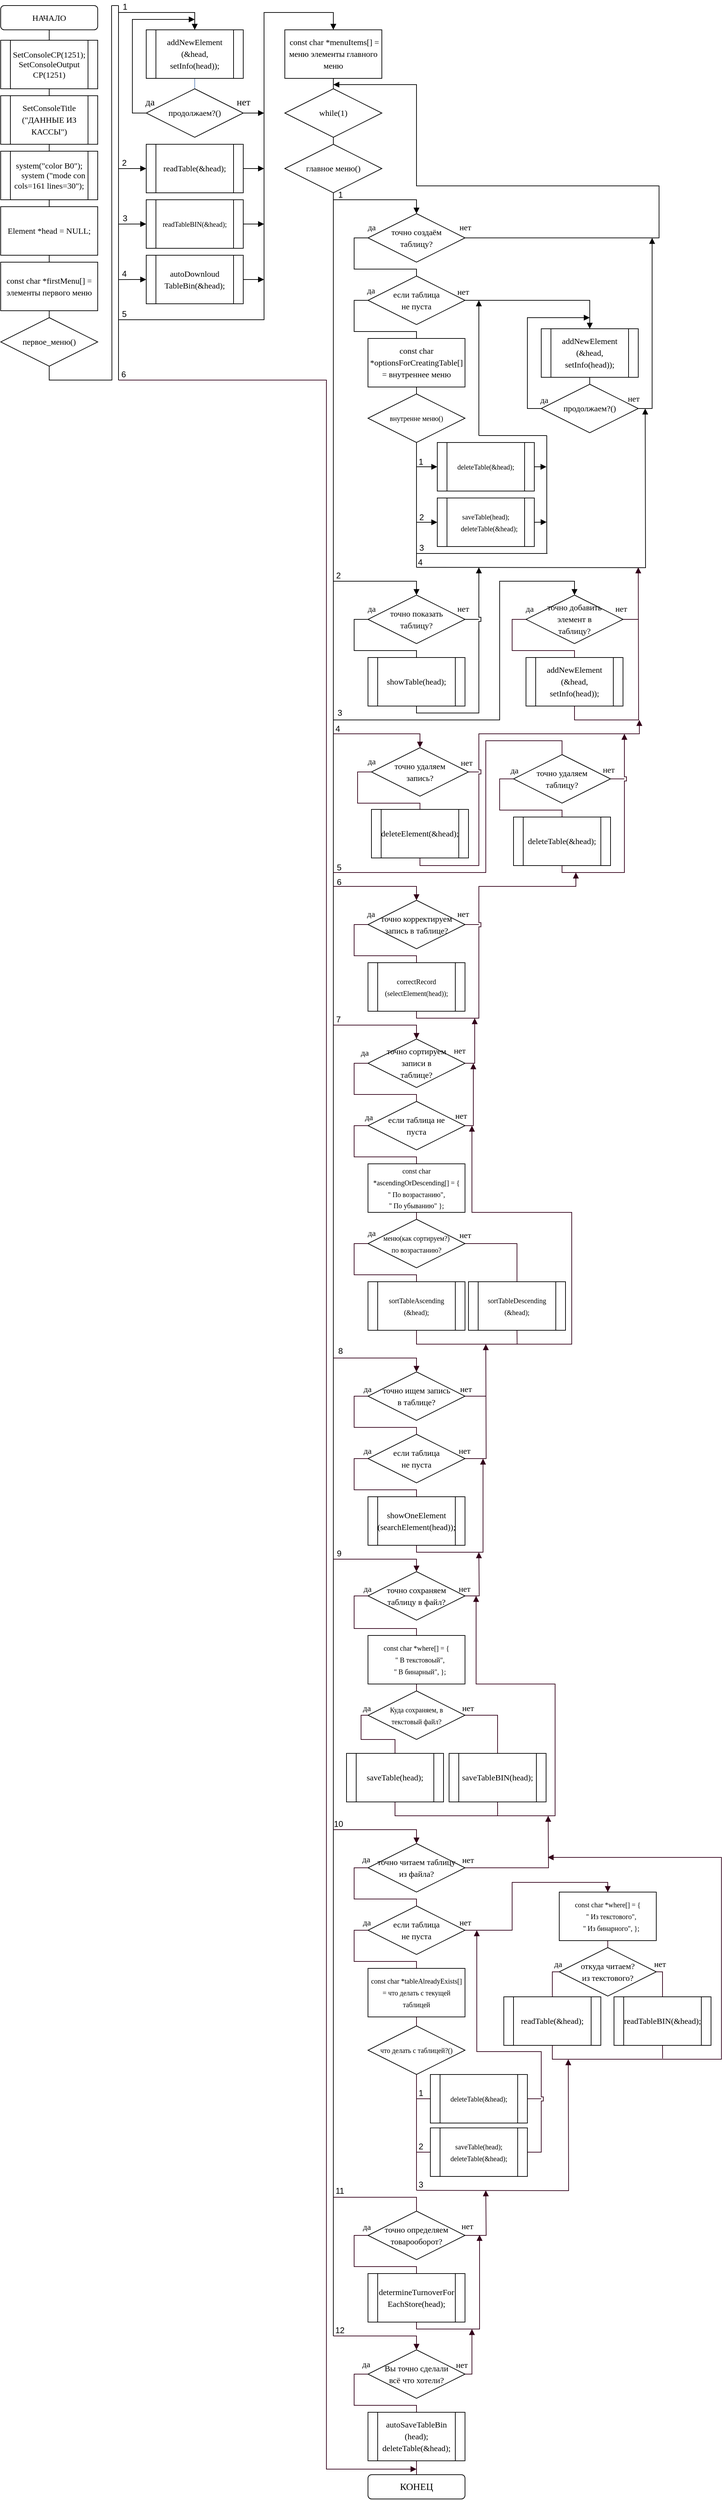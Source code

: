 <mxfile version="13.9.9" type="device" pages="27"><diagram id="qUakDYPlAHvfG857xd87" name="main"><mxGraphModel dx="3805" dy="4435" grid="1" gridSize="10" guides="1" tooltips="1" connect="1" arrows="1" fold="1" page="1" pageScale="1" pageWidth="827" pageHeight="1169" math="0" shadow="0"><root><mxCell id="0"/><mxCell id="1" parent="0"/><mxCell id="VvrlSD9gE5ZJEt4K5u23-4" style="edgeStyle=orthogonalEdgeStyle;rounded=0;orthogonalLoop=1;jettySize=auto;html=1;exitX=0.5;exitY=1;exitDx=0;exitDy=0;entryX=0.5;entryY=0;entryDx=0;entryDy=0;endArrow=none;endFill=0;" edge="1" parent="1" source="VvrlSD9gE5ZJEt4K5u23-1" target="VvrlSD9gE5ZJEt4K5u23-2"><mxGeometry relative="1" as="geometry"/></mxCell><mxCell id="VvrlSD9gE5ZJEt4K5u23-1" value="&lt;span style=&quot;font-family: &amp;#34;times new roman&amp;#34;&quot;&gt;&lt;font style=&quot;font-size: 12px&quot;&gt;НАЧАЛО&lt;/font&gt;&lt;/span&gt;" style="rounded=1;whiteSpace=wrap;html=1;" vertex="1" parent="1"><mxGeometry y="10" width="140" height="35" as="geometry"/></mxCell><mxCell id="ptDGJtbJXuf8Px5SabtU-2" style="edgeStyle=orthogonalEdgeStyle;rounded=0;orthogonalLoop=1;jettySize=auto;html=1;exitX=0.5;exitY=1;exitDx=0;exitDy=0;entryX=0.5;entryY=0;entryDx=0;entryDy=0;endArrow=none;endFill=0;" edge="1" parent="1" source="VvrlSD9gE5ZJEt4K5u23-2" target="ptDGJtbJXuf8Px5SabtU-1"><mxGeometry relative="1" as="geometry"/></mxCell><mxCell id="VvrlSD9gE5ZJEt4K5u23-2" value="&lt;div style=&quot;font-size: 12px&quot;&gt;&lt;font style=&quot;font-size: 12px&quot;&gt;SetConsoleCP(1251);&lt;/font&gt;&lt;/div&gt;&lt;div style=&quot;font-size: 12px&quot;&gt;&lt;span&gt;&lt;font style=&quot;font-size: 12px&quot;&gt;SetConsoleOutput&lt;/font&gt;&lt;/span&gt;&lt;/div&gt;&lt;div style=&quot;font-size: 12px&quot;&gt;&lt;font style=&quot;font-size: 12px&quot;&gt;CP(1251)&lt;/font&gt;&lt;/div&gt;" style="shape=process;whiteSpace=wrap;html=1;backgroundOutline=1;strokeWidth=1;fontFamily=Times New Roman;fontSize=14;" vertex="1" parent="1"><mxGeometry x="2.274e-13" y="60" width="140" height="70" as="geometry"/></mxCell><mxCell id="ptDGJtbJXuf8Px5SabtU-4" style="edgeStyle=orthogonalEdgeStyle;rounded=0;orthogonalLoop=1;jettySize=auto;html=1;exitX=0.5;exitY=1;exitDx=0;exitDy=0;entryX=0.5;entryY=0;entryDx=0;entryDy=0;endArrow=none;endFill=0;" edge="1" parent="1" source="ptDGJtbJXuf8Px5SabtU-1" target="ptDGJtbJXuf8Px5SabtU-3"><mxGeometry relative="1" as="geometry"/></mxCell><mxCell id="ptDGJtbJXuf8Px5SabtU-1" value="&lt;font style=&quot;font-size: 12px&quot;&gt;SetConsoleTitle&lt;br&gt;(&quot;ДАННЫЕ ИЗ КАССЫ&quot;)&lt;/font&gt;" style="shape=process;whiteSpace=wrap;html=1;backgroundOutline=1;strokeWidth=1;fontFamily=Times New Roman;fontSize=14;" vertex="1" parent="1"><mxGeometry x="2.274e-13" y="140" width="140" height="70" as="geometry"/></mxCell><mxCell id="ptDGJtbJXuf8Px5SabtU-6" style="edgeStyle=orthogonalEdgeStyle;rounded=0;orthogonalLoop=1;jettySize=auto;html=1;exitX=0.5;exitY=1;exitDx=0;exitDy=0;entryX=0.5;entryY=0;entryDx=0;entryDy=0;endArrow=none;endFill=0;" edge="1" parent="1" source="ptDGJtbJXuf8Px5SabtU-3" target="ptDGJtbJXuf8Px5SabtU-5"><mxGeometry relative="1" as="geometry"/></mxCell><mxCell id="ptDGJtbJXuf8Px5SabtU-3" value="&lt;div style=&quot;font-size: 12px&quot;&gt;&lt;font style=&quot;font-size: 12px&quot;&gt;system(&quot;color B0&quot;);&lt;/font&gt;&lt;/div&gt;&lt;div style=&quot;font-size: 12px&quot;&gt;&lt;font style=&quot;font-size: 12px&quot;&gt;&amp;nbsp; &amp;nbsp; system (&quot;mode con cols=161 lines=30&quot;);&lt;/font&gt;&lt;/div&gt;" style="shape=process;whiteSpace=wrap;html=1;backgroundOutline=1;strokeWidth=1;fontFamily=Times New Roman;fontSize=14;" vertex="1" parent="1"><mxGeometry x="2.274e-13" y="220" width="140" height="70" as="geometry"/></mxCell><mxCell id="ptDGJtbJXuf8Px5SabtU-10" style="edgeStyle=orthogonalEdgeStyle;rounded=0;orthogonalLoop=1;jettySize=auto;html=1;exitX=0.5;exitY=1;exitDx=0;exitDy=0;entryX=0.5;entryY=0;entryDx=0;entryDy=0;endArrow=none;endFill=0;" edge="1" parent="1" source="ptDGJtbJXuf8Px5SabtU-5" target="ptDGJtbJXuf8Px5SabtU-9"><mxGeometry relative="1" as="geometry"/></mxCell><mxCell id="ptDGJtbJXuf8Px5SabtU-5" value="&lt;font style=&quot;font-size: 12px&quot;&gt;Element *head = NULL;&lt;/font&gt;" style="rounded=0;whiteSpace=wrap;html=1;strokeWidth=1;fontFamily=Times New Roman;fontSize=14;" vertex="1" parent="1"><mxGeometry y="300" width="140" height="70" as="geometry"/></mxCell><mxCell id="ptDGJtbJXuf8Px5SabtU-13" style="edgeStyle=orthogonalEdgeStyle;rounded=0;orthogonalLoop=1;jettySize=auto;html=1;exitX=0.5;exitY=1;exitDx=0;exitDy=0;entryX=0.5;entryY=0;entryDx=0;entryDy=0;endArrow=none;endFill=0;" edge="1" parent="1" source="ptDGJtbJXuf8Px5SabtU-9" target="ptDGJtbJXuf8Px5SabtU-12"><mxGeometry relative="1" as="geometry"/></mxCell><mxCell id="ptDGJtbJXuf8Px5SabtU-9" value="&lt;font style=&quot;font-size: 12px&quot;&gt;const char *firstMenu[] = элементы первого меню&lt;/font&gt;" style="rounded=0;whiteSpace=wrap;html=1;strokeWidth=1;fontFamily=Times New Roman;fontSize=14;" vertex="1" parent="1"><mxGeometry y="380" width="140" height="70" as="geometry"/></mxCell><mxCell id="ptDGJtbJXuf8Px5SabtU-16" style="edgeStyle=orthogonalEdgeStyle;rounded=0;orthogonalLoop=1;jettySize=auto;html=1;exitX=0.5;exitY=1;exitDx=0;exitDy=0;endArrow=none;endFill=0;" edge="1" parent="1" source="ptDGJtbJXuf8Px5SabtU-12"><mxGeometry relative="1" as="geometry"><mxPoint x="160" y="10" as="targetPoint"/></mxGeometry></mxCell><mxCell id="ptDGJtbJXuf8Px5SabtU-12" value="&lt;font style=&quot;font-size: 12px&quot;&gt;первое_меню()&lt;/font&gt;" style="rhombus;whiteSpace=wrap;html=1;strokeWidth=1;fontFamily=Times New Roman;fontSize=14;" vertex="1" parent="1"><mxGeometry y="460" width="140" height="70" as="geometry"/></mxCell><mxCell id="ptDGJtbJXuf8Px5SabtU-17" value="" style="endArrow=none;html=1;" edge="1" parent="1"><mxGeometry width="50" height="50" relative="1" as="geometry"><mxPoint x="170" y="10" as="sourcePoint"/><mxPoint x="160" y="10" as="targetPoint"/></mxGeometry></mxCell><mxCell id="ptDGJtbJXuf8Px5SabtU-20" style="edgeStyle=orthogonalEdgeStyle;rounded=0;orthogonalLoop=1;jettySize=auto;html=1;exitX=0.5;exitY=0;exitDx=0;exitDy=0;endArrow=none;endFill=0;startArrow=block;startFill=1;" edge="1" parent="1" source="ptDGJtbJXuf8Px5SabtU-18"><mxGeometry relative="1" as="geometry"><mxPoint x="170" y="20" as="targetPoint"/><Array as="points"><mxPoint x="280" y="20"/></Array></mxGeometry></mxCell><mxCell id="ptDGJtbJXuf8Px5SabtU-22" style="edgeStyle=orthogonalEdgeStyle;rounded=0;orthogonalLoop=1;jettySize=auto;html=1;exitX=0.5;exitY=1;exitDx=0;exitDy=0;entryX=0.5;entryY=0;entryDx=0;entryDy=0;startArrow=none;startFill=0;endArrow=none;endFill=0;fillColor=#dae8fc;strokeColor=#6c8ebf;" edge="1" parent="1" source="ptDGJtbJXuf8Px5SabtU-18" target="ptDGJtbJXuf8Px5SabtU-21"><mxGeometry relative="1" as="geometry"/></mxCell><mxCell id="ptDGJtbJXuf8Px5SabtU-18" value="&lt;font style=&quot;font-size: 12px&quot;&gt;addNewElement&lt;br&gt;(&amp;amp;head, setInfo(head));&lt;/font&gt;" style="shape=process;whiteSpace=wrap;html=1;backgroundOutline=1;strokeWidth=1;fontFamily=Times New Roman;fontSize=14;" vertex="1" parent="1"><mxGeometry x="210.0" y="45" width="140" height="70" as="geometry"/></mxCell><mxCell id="ptDGJtbJXuf8Px5SabtU-19" value="" style="endArrow=none;html=1;" edge="1" parent="1"><mxGeometry width="50" height="50" relative="1" as="geometry"><mxPoint x="170" y="550" as="sourcePoint"/><mxPoint x="170" y="10" as="targetPoint"/></mxGeometry></mxCell><mxCell id="ptDGJtbJXuf8Px5SabtU-23" style="edgeStyle=orthogonalEdgeStyle;rounded=0;orthogonalLoop=1;jettySize=auto;html=1;exitX=0;exitY=0.5;exitDx=0;exitDy=0;startArrow=none;startFill=0;endArrow=block;endFill=1;" edge="1" parent="1" source="ptDGJtbJXuf8Px5SabtU-21"><mxGeometry relative="1" as="geometry"><mxPoint x="280" y="30" as="targetPoint"/><Array as="points"><mxPoint x="190" y="165"/><mxPoint x="190" y="30"/></Array></mxGeometry></mxCell><mxCell id="S-GyOCAM5PbNHhlY-qjy-28" style="edgeStyle=orthogonalEdgeStyle;rounded=0;orthogonalLoop=1;jettySize=auto;html=1;exitX=1;exitY=0.5;exitDx=0;exitDy=0;startArrow=none;startFill=0;endArrow=block;endFill=1;" edge="1" parent="1" source="ptDGJtbJXuf8Px5SabtU-21"><mxGeometry relative="1" as="geometry"><mxPoint x="380" y="165" as="targetPoint"/></mxGeometry></mxCell><mxCell id="ptDGJtbJXuf8Px5SabtU-21" value="&lt;font style=&quot;font-size: 12px&quot;&gt;продолжаем?()&lt;/font&gt;" style="rhombus;whiteSpace=wrap;html=1;strokeWidth=1;fontFamily=Times New Roman;fontSize=14;" vertex="1" parent="1"><mxGeometry x="210" y="130" width="140" height="70" as="geometry"/></mxCell><mxCell id="S-GyOCAM5PbNHhlY-qjy-1" value="да" style="text;html=1;align=center;verticalAlign=middle;resizable=0;points=[];autosize=1;fontSize=14;fontFamily=Times New Roman;" vertex="1" parent="1"><mxGeometry x="200" y="140" width="30" height="20" as="geometry"/></mxCell><mxCell id="S-GyOCAM5PbNHhlY-qjy-2" value="нет" style="text;html=1;align=center;verticalAlign=middle;resizable=0;points=[];autosize=1;fontSize=14;fontFamily=Times New Roman;" vertex="1" parent="1"><mxGeometry x="330" y="140" width="40" height="20" as="geometry"/></mxCell><mxCell id="S-GyOCAM5PbNHhlY-qjy-15" style="edgeStyle=orthogonalEdgeStyle;rounded=0;orthogonalLoop=1;jettySize=auto;html=1;exitX=0;exitY=0.5;exitDx=0;exitDy=0;startArrow=block;startFill=1;endArrow=none;endFill=0;" edge="1" parent="1" source="S-GyOCAM5PbNHhlY-qjy-3"><mxGeometry relative="1" as="geometry"><mxPoint x="170" y="245.143" as="targetPoint"/></mxGeometry></mxCell><mxCell id="S-GyOCAM5PbNHhlY-qjy-25" style="edgeStyle=orthogonalEdgeStyle;rounded=0;orthogonalLoop=1;jettySize=auto;html=1;exitX=1;exitY=0.5;exitDx=0;exitDy=0;startArrow=none;startFill=0;endArrow=block;endFill=1;" edge="1" parent="1" source="S-GyOCAM5PbNHhlY-qjy-3"><mxGeometry relative="1" as="geometry"><mxPoint x="380" y="245" as="targetPoint"/></mxGeometry></mxCell><mxCell id="S-GyOCAM5PbNHhlY-qjy-3" value="&lt;font style=&quot;font-size: 12px&quot;&gt;readTable(&amp;amp;head);&lt;/font&gt;" style="shape=process;whiteSpace=wrap;html=1;backgroundOutline=1;strokeWidth=1;fontFamily=Times New Roman;fontSize=14;" vertex="1" parent="1"><mxGeometry x="210.0" y="210" width="140" height="70" as="geometry"/></mxCell><mxCell id="S-GyOCAM5PbNHhlY-qjy-5" value="1" style="text;html=1;align=center;verticalAlign=middle;resizable=0;points=[];autosize=1;" vertex="1" parent="1"><mxGeometry x="169" y="2" width="20" height="20" as="geometry"/></mxCell><mxCell id="S-GyOCAM5PbNHhlY-qjy-18" style="edgeStyle=orthogonalEdgeStyle;rounded=0;orthogonalLoop=1;jettySize=auto;html=1;exitX=0;exitY=0.5;exitDx=0;exitDy=0;startArrow=block;startFill=1;endArrow=none;endFill=0;" edge="1" parent="1" source="S-GyOCAM5PbNHhlY-qjy-7"><mxGeometry relative="1" as="geometry"><mxPoint x="170" y="325.143" as="targetPoint"/></mxGeometry></mxCell><mxCell id="S-GyOCAM5PbNHhlY-qjy-26" style="edgeStyle=orthogonalEdgeStyle;rounded=0;orthogonalLoop=1;jettySize=auto;html=1;exitX=1;exitY=0.5;exitDx=0;exitDy=0;startArrow=none;startFill=0;endArrow=block;endFill=1;" edge="1" parent="1" source="S-GyOCAM5PbNHhlY-qjy-7"><mxGeometry relative="1" as="geometry"><mxPoint x="380" y="325" as="targetPoint"/></mxGeometry></mxCell><mxCell id="S-GyOCAM5PbNHhlY-qjy-7" value="&lt;font size=&quot;1&quot;&gt;readTableBIN(&amp;amp;head);&lt;/font&gt;" style="shape=process;whiteSpace=wrap;html=1;backgroundOutline=1;strokeWidth=1;fontFamily=Times New Roman;fontSize=14;" vertex="1" parent="1"><mxGeometry x="210.0" y="290" width="140" height="70" as="geometry"/></mxCell><mxCell id="S-GyOCAM5PbNHhlY-qjy-20" style="edgeStyle=orthogonalEdgeStyle;rounded=0;orthogonalLoop=1;jettySize=auto;html=1;exitX=0;exitY=0.5;exitDx=0;exitDy=0;startArrow=block;startFill=1;endArrow=none;endFill=0;" edge="1" parent="1" source="S-GyOCAM5PbNHhlY-qjy-9"><mxGeometry relative="1" as="geometry"><mxPoint x="170" y="405.143" as="targetPoint"/></mxGeometry></mxCell><mxCell id="S-GyOCAM5PbNHhlY-qjy-27" style="edgeStyle=orthogonalEdgeStyle;rounded=0;orthogonalLoop=1;jettySize=auto;html=1;exitX=1;exitY=0.5;exitDx=0;exitDy=0;startArrow=none;startFill=0;endArrow=block;endFill=1;" edge="1" parent="1" source="S-GyOCAM5PbNHhlY-qjy-9"><mxGeometry relative="1" as="geometry"><mxPoint x="380" y="405" as="targetPoint"/></mxGeometry></mxCell><mxCell id="S-GyOCAM5PbNHhlY-qjy-9" value="&lt;font style=&quot;font-size: 12px&quot;&gt;autoDownloud&lt;br&gt;TableBin(&amp;amp;head);&lt;/font&gt;" style="shape=process;whiteSpace=wrap;html=1;backgroundOutline=1;strokeWidth=1;fontFamily=Times New Roman;fontSize=14;" vertex="1" parent="1"><mxGeometry x="210.0" y="370" width="140" height="70" as="geometry"/></mxCell><mxCell id="S-GyOCAM5PbNHhlY-qjy-11" value="3" style="text;html=1;align=center;verticalAlign=middle;resizable=0;points=[];autosize=1;" vertex="1" parent="1"><mxGeometry x="169" y="307" width="20" height="20" as="geometry"/></mxCell><mxCell id="S-GyOCAM5PbNHhlY-qjy-13" value="5" style="text;html=1;align=center;verticalAlign=middle;resizable=0;points=[];autosize=1;" vertex="1" parent="1"><mxGeometry x="168" y="445" width="20" height="20" as="geometry"/></mxCell><mxCell id="S-GyOCAM5PbNHhlY-qjy-17" value="2" style="text;html=1;align=center;verticalAlign=middle;resizable=0;points=[];autosize=1;" vertex="1" parent="1"><mxGeometry x="168" y="227" width="20" height="20" as="geometry"/></mxCell><mxCell id="S-GyOCAM5PbNHhlY-qjy-21" value="4" style="text;html=1;align=center;verticalAlign=middle;resizable=0;points=[];autosize=1;" vertex="1" parent="1"><mxGeometry x="168" y="387" width="20" height="20" as="geometry"/></mxCell><mxCell id="S-GyOCAM5PbNHhlY-qjy-23" style="edgeStyle=orthogonalEdgeStyle;rounded=0;orthogonalLoop=1;jettySize=auto;html=1;exitX=0.5;exitY=0;exitDx=0;exitDy=0;startArrow=block;startFill=1;endArrow=none;endFill=0;" edge="1" parent="1" source="S-GyOCAM5PbNHhlY-qjy-22"><mxGeometry relative="1" as="geometry"><mxPoint x="170" y="463" as="targetPoint"/><Array as="points"><mxPoint x="480" y="20"/><mxPoint x="380" y="20"/><mxPoint x="380" y="463"/></Array></mxGeometry></mxCell><mxCell id="S-GyOCAM5PbNHhlY-qjy-30" style="edgeStyle=orthogonalEdgeStyle;rounded=0;orthogonalLoop=1;jettySize=auto;html=1;exitX=0.5;exitY=1;exitDx=0;exitDy=0;entryX=0.5;entryY=0;entryDx=0;entryDy=0;startArrow=none;startFill=0;endArrow=none;endFill=0;" edge="1" parent="1" source="S-GyOCAM5PbNHhlY-qjy-22" target="S-GyOCAM5PbNHhlY-qjy-29"><mxGeometry relative="1" as="geometry"/></mxCell><mxCell id="S-GyOCAM5PbNHhlY-qjy-22" value="&lt;font style=&quot;font-size: 12px&quot;&gt;&amp;nbsp;const char *menuItems[] =&lt;br&gt;меню элементы главного меню&lt;br&gt;&lt;/font&gt;" style="rounded=0;whiteSpace=wrap;html=1;strokeWidth=1;fontFamily=Times New Roman;fontSize=14;" vertex="1" parent="1"><mxGeometry x="410" y="45" width="140" height="70" as="geometry"/></mxCell><mxCell id="S-GyOCAM5PbNHhlY-qjy-32" style="edgeStyle=orthogonalEdgeStyle;rounded=0;orthogonalLoop=1;jettySize=auto;html=1;exitX=0.5;exitY=1;exitDx=0;exitDy=0;entryX=0.5;entryY=0;entryDx=0;entryDy=0;startArrow=none;startFill=0;endArrow=none;endFill=0;" edge="1" parent="1" source="S-GyOCAM5PbNHhlY-qjy-29" target="S-GyOCAM5PbNHhlY-qjy-31"><mxGeometry relative="1" as="geometry"/></mxCell><mxCell id="S-GyOCAM5PbNHhlY-qjy-29" value="&lt;font style=&quot;font-size: 12px&quot;&gt;while(1)&lt;/font&gt;" style="rhombus;whiteSpace=wrap;html=1;strokeWidth=1;fontFamily=Times New Roman;fontSize=14;" vertex="1" parent="1"><mxGeometry x="410" y="130" width="140" height="70" as="geometry"/></mxCell><mxCell id="S-GyOCAM5PbNHhlY-qjy-33" style="edgeStyle=orthogonalEdgeStyle;rounded=0;orthogonalLoop=1;jettySize=auto;html=1;exitX=0.5;exitY=1;exitDx=0;exitDy=0;startArrow=none;startFill=0;endArrow=none;endFill=0;" edge="1" parent="1" source="S-GyOCAM5PbNHhlY-qjy-31"><mxGeometry relative="1" as="geometry"><mxPoint x="480" y="3370" as="targetPoint"/></mxGeometry></mxCell><mxCell id="S-GyOCAM5PbNHhlY-qjy-31" value="&lt;font style=&quot;font-size: 12px&quot;&gt;главное меню()&lt;/font&gt;" style="rhombus;whiteSpace=wrap;html=1;strokeWidth=1;fontFamily=Times New Roman;fontSize=14;" vertex="1" parent="1"><mxGeometry x="410" y="210" width="140" height="70" as="geometry"/></mxCell><mxCell id="S-GyOCAM5PbNHhlY-qjy-35" style="edgeStyle=orthogonalEdgeStyle;rounded=0;orthogonalLoop=1;jettySize=auto;html=1;exitX=0.5;exitY=0;exitDx=0;exitDy=0;startArrow=block;startFill=1;endArrow=none;endFill=0;" edge="1" parent="1" source="S-GyOCAM5PbNHhlY-qjy-34"><mxGeometry relative="1" as="geometry"><mxPoint x="480" y="290" as="targetPoint"/><Array as="points"><mxPoint x="600" y="290"/><mxPoint x="480" y="290"/></Array></mxGeometry></mxCell><mxCell id="S-GyOCAM5PbNHhlY-qjy-36" style="edgeStyle=orthogonalEdgeStyle;rounded=0;orthogonalLoop=1;jettySize=auto;html=1;exitX=0;exitY=0.5;exitDx=0;exitDy=0;startArrow=none;startFill=0;endArrow=none;endFill=0;entryX=0.5;entryY=0;entryDx=0;entryDy=0;" edge="1" parent="1" source="S-GyOCAM5PbNHhlY-qjy-34" target="S-GyOCAM5PbNHhlY-qjy-39"><mxGeometry relative="1" as="geometry"><mxPoint x="520" y="380" as="targetPoint"/><Array as="points"><mxPoint x="510" y="345"/><mxPoint x="510" y="390"/><mxPoint x="600" y="390"/></Array></mxGeometry></mxCell><mxCell id="S-GyOCAM5PbNHhlY-qjy-60" style="edgeStyle=orthogonalEdgeStyle;rounded=0;orthogonalLoop=1;jettySize=auto;html=1;exitX=1;exitY=0.5;exitDx=0;exitDy=0;startArrow=none;startFill=0;endArrow=block;endFill=1;" edge="1" parent="1" source="S-GyOCAM5PbNHhlY-qjy-34"><mxGeometry relative="1" as="geometry"><mxPoint x="480" y="124" as="targetPoint"/><Array as="points"><mxPoint x="950" y="345"/><mxPoint x="950" y="270"/><mxPoint x="600" y="270"/><mxPoint x="600" y="124"/></Array></mxGeometry></mxCell><mxCell id="S-GyOCAM5PbNHhlY-qjy-34" value="&lt;font style=&quot;font-size: 12px&quot;&gt;точно создаём&lt;br&gt;таблицу?&lt;/font&gt;" style="rhombus;whiteSpace=wrap;html=1;strokeWidth=1;fontFamily=Times New Roman;fontSize=14;" vertex="1" parent="1"><mxGeometry x="530" y="310" width="140" height="70" as="geometry"/></mxCell><mxCell id="S-GyOCAM5PbNHhlY-qjy-37" value="&lt;font style=&quot;font-size: 12px&quot;&gt;да&lt;/font&gt;" style="text;html=1;align=center;verticalAlign=middle;resizable=0;points=[];autosize=1;fontSize=14;fontFamily=Times New Roman;" vertex="1" parent="1"><mxGeometry x="520" y="320" width="30" height="20" as="geometry"/></mxCell><mxCell id="S-GyOCAM5PbNHhlY-qjy-38" value="&lt;font style=&quot;font-size: 12px&quot;&gt;нет&lt;/font&gt;" style="text;html=1;align=center;verticalAlign=middle;resizable=0;points=[];autosize=1;fontSize=14;fontFamily=Times New Roman;" vertex="1" parent="1"><mxGeometry x="655" y="320" width="30" height="20" as="geometry"/></mxCell><mxCell id="S-GyOCAM5PbNHhlY-qjy-44" style="edgeStyle=orthogonalEdgeStyle;rounded=0;orthogonalLoop=1;jettySize=auto;html=1;exitX=0;exitY=0.5;exitDx=0;exitDy=0;startArrow=none;startFill=0;endArrow=none;endFill=0;entryX=0.5;entryY=0;entryDx=0;entryDy=0;" edge="1" parent="1" source="S-GyOCAM5PbNHhlY-qjy-39" target="S-GyOCAM5PbNHhlY-qjy-46"><mxGeometry relative="1" as="geometry"><mxPoint x="600" y="490" as="targetPoint"/><Array as="points"><mxPoint x="510" y="435"/><mxPoint x="510" y="480"/><mxPoint x="600" y="480"/><mxPoint x="600" y="540"/></Array></mxGeometry></mxCell><mxCell id="S-GyOCAM5PbNHhlY-qjy-61" style="edgeStyle=orthogonalEdgeStyle;rounded=0;orthogonalLoop=1;jettySize=auto;html=1;exitX=1;exitY=0.5;exitDx=0;exitDy=0;startArrow=none;startFill=0;endArrow=block;endFill=1;entryX=0.5;entryY=0;entryDx=0;entryDy=0;" edge="1" parent="1" source="S-GyOCAM5PbNHhlY-qjy-39" target="S-GyOCAM5PbNHhlY-qjy-63"><mxGeometry relative="1" as="geometry"><mxPoint x="690" y="434.96" as="targetPoint"/></mxGeometry></mxCell><mxCell id="S-GyOCAM5PbNHhlY-qjy-39" value="&lt;font style=&quot;font-size: 12px&quot;&gt;если таблица&lt;br&gt;не пуста&lt;/font&gt;" style="rhombus;whiteSpace=wrap;html=1;strokeWidth=1;fontFamily=Times New Roman;fontSize=14;" vertex="1" parent="1"><mxGeometry x="530" y="400" width="140" height="70" as="geometry"/></mxCell><mxCell id="S-GyOCAM5PbNHhlY-qjy-42" value="&lt;font style=&quot;font-size: 12px&quot;&gt;да&lt;/font&gt;" style="text;html=1;align=center;verticalAlign=middle;resizable=0;points=[];autosize=1;fontSize=14;fontFamily=Times New Roman;" vertex="1" parent="1"><mxGeometry x="519" y="411" width="30" height="20" as="geometry"/></mxCell><mxCell id="S-GyOCAM5PbNHhlY-qjy-43" value="&lt;font style=&quot;font-size: 12px&quot;&gt;нет&lt;/font&gt;" style="text;html=1;align=center;verticalAlign=middle;resizable=0;points=[];autosize=1;fontSize=14;fontFamily=Times New Roman;" vertex="1" parent="1"><mxGeometry x="652" y="413" width="30" height="20" as="geometry"/></mxCell><mxCell id="S-GyOCAM5PbNHhlY-qjy-48" style="edgeStyle=orthogonalEdgeStyle;rounded=0;orthogonalLoop=1;jettySize=auto;html=1;exitX=0.5;exitY=1;exitDx=0;exitDy=0;entryX=0.5;entryY=0;entryDx=0;entryDy=0;startArrow=none;startFill=0;endArrow=none;endFill=0;" edge="1" parent="1" source="S-GyOCAM5PbNHhlY-qjy-46" target="S-GyOCAM5PbNHhlY-qjy-47"><mxGeometry relative="1" as="geometry"/></mxCell><mxCell id="S-GyOCAM5PbNHhlY-qjy-46" value="&lt;font style=&quot;font-size: 12px&quot;&gt;const char *optionsForCreatingTable[] = внутреннее меню&lt;/font&gt;" style="rounded=0;whiteSpace=wrap;html=1;strokeWidth=1;fontFamily=Times New Roman;fontSize=14;" vertex="1" parent="1"><mxGeometry x="530" y="490" width="140" height="70" as="geometry"/></mxCell><mxCell id="S-GyOCAM5PbNHhlY-qjy-49" style="edgeStyle=orthogonalEdgeStyle;rounded=0;orthogonalLoop=1;jettySize=auto;html=1;exitX=0.5;exitY=1;exitDx=0;exitDy=0;startArrow=none;startFill=0;endArrow=none;endFill=0;" edge="1" parent="1" source="S-GyOCAM5PbNHhlY-qjy-47"><mxGeometry relative="1" as="geometry"><mxPoint x="600" y="820" as="targetPoint"/></mxGeometry></mxCell><mxCell id="S-GyOCAM5PbNHhlY-qjy-47" value="&lt;font size=&quot;1&quot;&gt;внутренне меню()&lt;/font&gt;" style="rhombus;whiteSpace=wrap;html=1;strokeWidth=1;fontFamily=Times New Roman;fontSize=14;" vertex="1" parent="1"><mxGeometry x="530" y="570" width="140" height="70" as="geometry"/></mxCell><mxCell id="S-GyOCAM5PbNHhlY-qjy-50" value="1" style="text;html=1;align=center;verticalAlign=middle;resizable=0;points=[];autosize=1;" vertex="1" parent="1"><mxGeometry x="480" y="273" width="20" height="20" as="geometry"/></mxCell><mxCell id="S-GyOCAM5PbNHhlY-qjy-54" style="edgeStyle=orthogonalEdgeStyle;rounded=0;orthogonalLoop=1;jettySize=auto;html=1;exitX=0;exitY=0.5;exitDx=0;exitDy=0;startArrow=block;startFill=1;endArrow=none;endFill=0;" edge="1" parent="1" source="S-GyOCAM5PbNHhlY-qjy-51"><mxGeometry relative="1" as="geometry"><mxPoint x="600" y="675" as="targetPoint"/></mxGeometry></mxCell><mxCell id="S-GyOCAM5PbNHhlY-qjy-73" style="edgeStyle=none;rounded=0;jumpStyle=sharp;orthogonalLoop=1;jettySize=auto;html=1;exitX=1;exitY=0.5;exitDx=0;exitDy=0;shadow=0;startArrow=none;startFill=0;endArrow=block;endFill=1;strokeColor=#000000;" edge="1" parent="1" source="S-GyOCAM5PbNHhlY-qjy-51"><mxGeometry relative="1" as="geometry"><mxPoint x="787.581" y="675.097" as="targetPoint"/></mxGeometry></mxCell><mxCell id="S-GyOCAM5PbNHhlY-qjy-51" value="&lt;font size=&quot;1&quot;&gt;deleteTable(&amp;amp;head);&lt;/font&gt;" style="shape=process;whiteSpace=wrap;html=1;backgroundOutline=1;strokeWidth=1;fontFamily=Times New Roman;fontSize=14;" vertex="1" parent="1"><mxGeometry x="630.0" y="640" width="140" height="70" as="geometry"/></mxCell><mxCell id="S-GyOCAM5PbNHhlY-qjy-53" value="1" style="text;html=1;align=center;verticalAlign=middle;resizable=0;points=[];autosize=1;" vertex="1" parent="1"><mxGeometry x="596" y="658" width="20" height="20" as="geometry"/></mxCell><mxCell id="S-GyOCAM5PbNHhlY-qjy-56" style="edgeStyle=orthogonalEdgeStyle;rounded=0;orthogonalLoop=1;jettySize=auto;html=1;exitX=0;exitY=0.5;exitDx=0;exitDy=0;startArrow=block;startFill=1;endArrow=none;endFill=0;" edge="1" parent="1" source="S-GyOCAM5PbNHhlY-qjy-55"><mxGeometry relative="1" as="geometry"><mxPoint x="600" y="755" as="targetPoint"/></mxGeometry></mxCell><mxCell id="S-GyOCAM5PbNHhlY-qjy-74" style="edgeStyle=none;rounded=0;jumpStyle=sharp;orthogonalLoop=1;jettySize=auto;html=1;exitX=1;exitY=0.5;exitDx=0;exitDy=0;shadow=0;startArrow=none;startFill=0;endArrow=block;endFill=1;strokeColor=#000000;" edge="1" parent="1" source="S-GyOCAM5PbNHhlY-qjy-55"><mxGeometry relative="1" as="geometry"><mxPoint x="787.839" y="754.71" as="targetPoint"/></mxGeometry></mxCell><mxCell id="S-GyOCAM5PbNHhlY-qjy-55" value="&lt;div&gt;&lt;font size=&quot;1&quot;&gt;saveTable(head);&lt;/font&gt;&lt;/div&gt;&lt;div&gt;&lt;font size=&quot;1&quot;&gt;&amp;nbsp; &amp;nbsp; &lt;span&gt;&#9;&#9;&#9;&#9;&#9;&lt;/span&gt;deleteTable(&amp;amp;head);&lt;/font&gt;&lt;/div&gt;" style="shape=process;whiteSpace=wrap;html=1;backgroundOutline=1;strokeWidth=1;fontFamily=Times New Roman;fontSize=14;" vertex="1" parent="1"><mxGeometry x="630.0" y="720" width="140" height="70" as="geometry"/></mxCell><mxCell id="S-GyOCAM5PbNHhlY-qjy-57" value="2" style="text;html=1;align=center;verticalAlign=middle;resizable=0;points=[];autosize=1;" vertex="1" parent="1"><mxGeometry x="597" y="738" width="20" height="20" as="geometry"/></mxCell><mxCell id="S-GyOCAM5PbNHhlY-qjy-59" value="3" style="text;html=1;align=center;verticalAlign=middle;resizable=0;points=[];autosize=1;" vertex="1" parent="1"><mxGeometry x="597" y="782" width="20" height="20" as="geometry"/></mxCell><mxCell id="S-GyOCAM5PbNHhlY-qjy-65" style="edgeStyle=orthogonalEdgeStyle;rounded=0;orthogonalLoop=1;jettySize=auto;html=1;exitX=0.5;exitY=1;exitDx=0;exitDy=0;entryX=0.5;entryY=0;entryDx=0;entryDy=0;startArrow=none;startFill=0;endArrow=none;endFill=0;" edge="1" parent="1" source="S-GyOCAM5PbNHhlY-qjy-63" target="S-GyOCAM5PbNHhlY-qjy-64"><mxGeometry relative="1" as="geometry"/></mxCell><mxCell id="S-GyOCAM5PbNHhlY-qjy-63" value="&lt;font style=&quot;font-size: 12px&quot;&gt;addNewElement&lt;br&gt;(&amp;amp;head, setInfo(head));&lt;/font&gt;" style="shape=process;whiteSpace=wrap;html=1;backgroundOutline=1;strokeWidth=1;fontFamily=Times New Roman;fontSize=14;" vertex="1" parent="1"><mxGeometry x="780.0" y="476" width="140" height="70" as="geometry"/></mxCell><mxCell id="S-GyOCAM5PbNHhlY-qjy-66" style="edgeStyle=orthogonalEdgeStyle;rounded=0;orthogonalLoop=1;jettySize=auto;html=1;exitX=0;exitY=0.5;exitDx=0;exitDy=0;startArrow=none;startFill=0;endArrow=block;endFill=1;" edge="1" parent="1" source="S-GyOCAM5PbNHhlY-qjy-64"><mxGeometry relative="1" as="geometry"><mxPoint x="850" y="460" as="targetPoint"/><Array as="points"><mxPoint x="760" y="591"/><mxPoint x="760" y="460"/></Array></mxGeometry></mxCell><mxCell id="S-GyOCAM5PbNHhlY-qjy-83" style="edgeStyle=orthogonalEdgeStyle;rounded=0;jumpStyle=sharp;orthogonalLoop=1;jettySize=auto;html=1;exitX=1;exitY=0.5;exitDx=0;exitDy=0;shadow=0;startArrow=none;startFill=0;endArrow=block;endFill=1;strokeColor=#000000;" edge="1" parent="1" source="S-GyOCAM5PbNHhlY-qjy-64"><mxGeometry relative="1" as="geometry"><mxPoint x="940" y="345" as="targetPoint"/><Array as="points"><mxPoint x="940" y="591"/><mxPoint x="940" y="345"/></Array></mxGeometry></mxCell><mxCell id="S-GyOCAM5PbNHhlY-qjy-64" value="&lt;font style=&quot;font-size: 12px&quot;&gt;продолжаем?()&lt;/font&gt;" style="rhombus;whiteSpace=wrap;html=1;strokeWidth=1;fontFamily=Times New Roman;fontSize=14;" vertex="1" parent="1"><mxGeometry x="780" y="556" width="140" height="70" as="geometry"/></mxCell><mxCell id="S-GyOCAM5PbNHhlY-qjy-67" value="&lt;font style=&quot;font-size: 12px&quot;&gt;да&lt;/font&gt;" style="text;html=1;align=center;verticalAlign=middle;resizable=0;points=[];autosize=1;fontSize=14;fontFamily=Times New Roman;" vertex="1" parent="1"><mxGeometry x="769" y="569" width="30" height="20" as="geometry"/></mxCell><mxCell id="S-GyOCAM5PbNHhlY-qjy-68" value="&lt;font style=&quot;font-size: 12px&quot;&gt;нет&lt;/font&gt;" style="text;html=1;align=center;verticalAlign=middle;resizable=0;points=[];autosize=1;fontSize=14;fontFamily=Times New Roman;" vertex="1" parent="1"><mxGeometry x="898" y="567" width="30" height="20" as="geometry"/></mxCell><mxCell id="S-GyOCAM5PbNHhlY-qjy-69" value="" style="endArrow=none;html=1;shadow=0;strokeColor=#000000;" edge="1" parent="1"><mxGeometry width="50" height="50" relative="1" as="geometry"><mxPoint x="600" y="800" as="sourcePoint"/><mxPoint x="789" y="800" as="targetPoint"/></mxGeometry></mxCell><mxCell id="S-GyOCAM5PbNHhlY-qjy-70" value="" style="endArrow=none;html=1;shadow=0;strokeColor=#000000;" edge="1" parent="1"><mxGeometry width="50" height="50" relative="1" as="geometry"><mxPoint x="788" y="800" as="sourcePoint"/><mxPoint x="788" y="630" as="targetPoint"/></mxGeometry></mxCell><mxCell id="S-GyOCAM5PbNHhlY-qjy-71" value="" style="endArrow=none;html=1;shadow=0;strokeColor=#000000;" edge="1" parent="1"><mxGeometry width="50" height="50" relative="1" as="geometry"><mxPoint x="690" y="630" as="sourcePoint"/><mxPoint x="788" y="630" as="targetPoint"/></mxGeometry></mxCell><mxCell id="S-GyOCAM5PbNHhlY-qjy-72" value="" style="endArrow=block;html=1;shadow=0;strokeColor=#000000;endFill=1;" edge="1" parent="1"><mxGeometry width="50" height="50" relative="1" as="geometry"><mxPoint x="690" y="630" as="sourcePoint"/><mxPoint x="690" y="435" as="targetPoint"/></mxGeometry></mxCell><mxCell id="S-GyOCAM5PbNHhlY-qjy-75" value="4" style="text;html=1;align=center;verticalAlign=middle;resizable=0;points=[];autosize=1;" vertex="1" parent="1"><mxGeometry x="595" y="803" width="20" height="20" as="geometry"/></mxCell><mxCell id="S-GyOCAM5PbNHhlY-qjy-76" value="" style="endArrow=block;html=1;shadow=0;strokeColor=#000000;edgeStyle=orthogonalEdgeStyle;jumpStyle=sharp;rounded=0;endFill=1;" edge="1" parent="1"><mxGeometry width="50" height="50" relative="1" as="geometry"><mxPoint x="600" y="820" as="sourcePoint"/><mxPoint x="930" y="591" as="targetPoint"/></mxGeometry></mxCell><mxCell id="S-GyOCAM5PbNHhlY-qjy-84" value="" style="endArrow=block;html=1;shadow=0;strokeColor=#000000;endFill=1;entryX=0.5;entryY=0;entryDx=0;entryDy=0;edgeStyle=orthogonalEdgeStyle;rounded=0;" edge="1" parent="1" target="S-GyOCAM5PbNHhlY-qjy-85"><mxGeometry width="50" height="50" relative="1" as="geometry"><mxPoint x="480" y="840" as="sourcePoint"/><mxPoint x="700" y="940" as="targetPoint"/><Array as="points"><mxPoint x="480" y="840"/><mxPoint x="600" y="840"/></Array></mxGeometry></mxCell><mxCell id="S-GyOCAM5PbNHhlY-qjy-89" style="edgeStyle=orthogonalEdgeStyle;rounded=0;jumpStyle=sharp;orthogonalLoop=1;jettySize=auto;html=1;exitX=0;exitY=0.5;exitDx=0;exitDy=0;shadow=0;startArrow=none;startFill=0;endArrow=none;endFill=0;strokeColor=#000000;entryX=0.5;entryY=0;entryDx=0;entryDy=0;" edge="1" parent="1" source="S-GyOCAM5PbNHhlY-qjy-85" target="S-GyOCAM5PbNHhlY-qjy-88"><mxGeometry relative="1" as="geometry"><mxPoint x="520" y="940" as="targetPoint"/><Array as="points"><mxPoint x="510" y="895"/><mxPoint x="510" y="940"/><mxPoint x="600" y="940"/></Array></mxGeometry></mxCell><mxCell id="S-GyOCAM5PbNHhlY-qjy-92" style="edgeStyle=orthogonalEdgeStyle;rounded=0;jumpStyle=sharp;orthogonalLoop=1;jettySize=auto;html=1;exitX=1;exitY=0.5;exitDx=0;exitDy=0;shadow=0;startArrow=none;startFill=0;endArrow=none;endFill=0;strokeColor=#000000;" edge="1" parent="1" source="S-GyOCAM5PbNHhlY-qjy-85"><mxGeometry relative="1" as="geometry"><mxPoint x="690" y="895" as="targetPoint"/></mxGeometry></mxCell><mxCell id="S-GyOCAM5PbNHhlY-qjy-85" value="&lt;font style=&quot;font-size: 12px&quot;&gt;точно показать&lt;br&gt;таблицу?&lt;/font&gt;" style="rhombus;whiteSpace=wrap;html=1;strokeWidth=1;fontFamily=Times New Roman;fontSize=14;" vertex="1" parent="1"><mxGeometry x="530" y="860" width="140" height="70" as="geometry"/></mxCell><mxCell id="S-GyOCAM5PbNHhlY-qjy-86" value="2" style="text;html=1;align=center;verticalAlign=middle;resizable=0;points=[];autosize=1;" vertex="1" parent="1"><mxGeometry x="477" y="822" width="20" height="20" as="geometry"/></mxCell><mxCell id="S-GyOCAM5PbNHhlY-qjy-87" value="&lt;font style=&quot;font-size: 12px&quot;&gt;да&lt;/font&gt;" style="text;html=1;align=center;verticalAlign=middle;resizable=0;points=[];autosize=1;fontSize=14;fontFamily=Times New Roman;" vertex="1" parent="1"><mxGeometry x="520" y="870" width="30" height="20" as="geometry"/></mxCell><mxCell id="S-GyOCAM5PbNHhlY-qjy-91" style="edgeStyle=orthogonalEdgeStyle;rounded=0;jumpStyle=sharp;orthogonalLoop=1;jettySize=auto;html=1;exitX=0.5;exitY=1;exitDx=0;exitDy=0;shadow=0;startArrow=none;startFill=0;endArrow=block;endFill=1;strokeColor=#000000;" edge="1" parent="1" source="S-GyOCAM5PbNHhlY-qjy-88"><mxGeometry relative="1" as="geometry"><mxPoint x="690" y="820" as="targetPoint"/><Array as="points"><mxPoint x="600" y="1030"/><mxPoint x="690" y="1030"/><mxPoint x="690" y="820"/></Array></mxGeometry></mxCell><mxCell id="S-GyOCAM5PbNHhlY-qjy-88" value="&lt;font style=&quot;font-size: 12px&quot;&gt;showTable(head);&lt;/font&gt;" style="shape=process;whiteSpace=wrap;html=1;backgroundOutline=1;strokeWidth=1;fontFamily=Times New Roman;fontSize=14;" vertex="1" parent="1"><mxGeometry x="530.0" y="950" width="140" height="70" as="geometry"/></mxCell><mxCell id="S-GyOCAM5PbNHhlY-qjy-93" value="&lt;font style=&quot;font-size: 12px&quot;&gt;нет&lt;/font&gt;" style="text;html=1;align=center;verticalAlign=middle;resizable=0;points=[];autosize=1;fontSize=14;fontFamily=Times New Roman;" vertex="1" parent="1"><mxGeometry x="652" y="870" width="30" height="20" as="geometry"/></mxCell><mxCell id="S-GyOCAM5PbNHhlY-qjy-95" style="edgeStyle=orthogonalEdgeStyle;rounded=0;jumpStyle=sharp;orthogonalLoop=1;jettySize=auto;html=1;exitX=0.5;exitY=0;exitDx=0;exitDy=0;shadow=0;startArrow=block;startFill=1;endArrow=none;endFill=0;strokeColor=#000000;" edge="1" parent="1" source="S-GyOCAM5PbNHhlY-qjy-94"><mxGeometry relative="1" as="geometry"><mxPoint x="480" y="1040" as="targetPoint"/><Array as="points"><mxPoint x="828" y="840"/><mxPoint x="720" y="840"/><mxPoint x="720" y="1040"/></Array></mxGeometry></mxCell><mxCell id="S-GyOCAM5PbNHhlY-qjy-98" style="edgeStyle=orthogonalEdgeStyle;rounded=0;jumpStyle=sharp;orthogonalLoop=1;jettySize=auto;html=1;exitX=0;exitY=0.5;exitDx=0;exitDy=0;shadow=0;startArrow=none;startFill=0;endArrow=none;endFill=0;fillColor=#d5e8d4;strokeColor=#33001A;" edge="1" parent="1" source="S-GyOCAM5PbNHhlY-qjy-94" target="S-GyOCAM5PbNHhlY-qjy-97"><mxGeometry relative="1" as="geometry"><Array as="points"><mxPoint x="738" y="895"/><mxPoint x="738" y="940"/><mxPoint x="828" y="940"/></Array></mxGeometry></mxCell><mxCell id="S-GyOCAM5PbNHhlY-qjy-101" style="edgeStyle=orthogonalEdgeStyle;rounded=0;jumpStyle=sharp;orthogonalLoop=1;jettySize=auto;html=1;exitX=1;exitY=0.5;exitDx=0;exitDy=0;shadow=0;startArrow=none;startFill=0;endArrow=none;endFill=0;strokeColor=#33001A;" edge="1" parent="1" source="S-GyOCAM5PbNHhlY-qjy-94"><mxGeometry relative="1" as="geometry"><mxPoint x="920" y="895" as="targetPoint"/></mxGeometry></mxCell><mxCell id="S-GyOCAM5PbNHhlY-qjy-94" value="&lt;font style=&quot;font-size: 12px&quot;&gt;точно добавить&lt;br&gt;элемент в&lt;br&gt;таблицу?&lt;/font&gt;" style="rhombus;whiteSpace=wrap;html=1;strokeWidth=1;fontFamily=Times New Roman;fontSize=14;" vertex="1" parent="1"><mxGeometry x="758" y="860" width="140" height="70" as="geometry"/></mxCell><mxCell id="S-GyOCAM5PbNHhlY-qjy-96" value="3" style="text;html=1;align=center;verticalAlign=middle;resizable=0;points=[];autosize=1;" vertex="1" parent="1"><mxGeometry x="479" y="1020" width="20" height="20" as="geometry"/></mxCell><mxCell id="S-GyOCAM5PbNHhlY-qjy-100" style="edgeStyle=orthogonalEdgeStyle;rounded=0;jumpStyle=sharp;orthogonalLoop=1;jettySize=auto;html=1;exitX=0.5;exitY=1;exitDx=0;exitDy=0;shadow=0;startArrow=none;startFill=0;endArrow=block;endFill=1;strokeColor=#33001A;" edge="1" parent="1" source="S-GyOCAM5PbNHhlY-qjy-97"><mxGeometry relative="1" as="geometry"><mxPoint x="920" y="820" as="targetPoint"/></mxGeometry></mxCell><mxCell id="S-GyOCAM5PbNHhlY-qjy-97" value="&lt;font style=&quot;font-size: 12px&quot;&gt;addNewElement&lt;br&gt;(&amp;amp;head, setInfo(head));&lt;/font&gt;" style="shape=process;whiteSpace=wrap;html=1;backgroundOutline=1;strokeWidth=1;fontFamily=Times New Roman;fontSize=14;" vertex="1" parent="1"><mxGeometry x="758.0" y="950" width="140" height="70" as="geometry"/></mxCell><mxCell id="S-GyOCAM5PbNHhlY-qjy-99" value="&lt;font style=&quot;font-size: 12px&quot;&gt;да&lt;/font&gt;" style="text;html=1;align=center;verticalAlign=middle;resizable=0;points=[];autosize=1;fontSize=14;fontFamily=Times New Roman;" vertex="1" parent="1"><mxGeometry x="748" y="870" width="30" height="20" as="geometry"/></mxCell><mxCell id="S-GyOCAM5PbNHhlY-qjy-102" value="&lt;font style=&quot;font-size: 12px&quot;&gt;нет&lt;/font&gt;" style="text;html=1;align=center;verticalAlign=middle;resizable=0;points=[];autosize=1;fontSize=14;fontFamily=Times New Roman;" vertex="1" parent="1"><mxGeometry x="880" y="870" width="30" height="20" as="geometry"/></mxCell><mxCell id="S-GyOCAM5PbNHhlY-qjy-104" style="edgeStyle=orthogonalEdgeStyle;rounded=0;jumpStyle=sharp;orthogonalLoop=1;jettySize=auto;html=1;exitX=0.5;exitY=0;exitDx=0;exitDy=0;shadow=0;startArrow=block;startFill=1;endArrow=none;endFill=0;strokeColor=#33001A;" edge="1" parent="1" source="S-GyOCAM5PbNHhlY-qjy-103"><mxGeometry relative="1" as="geometry"><mxPoint x="480" y="1060" as="targetPoint"/><Array as="points"><mxPoint x="605" y="1060"/></Array></mxGeometry></mxCell><mxCell id="S-GyOCAM5PbNHhlY-qjy-108" style="edgeStyle=orthogonalEdgeStyle;rounded=0;jumpStyle=sharp;orthogonalLoop=1;jettySize=auto;html=1;exitX=0;exitY=0.5;exitDx=0;exitDy=0;entryX=0.5;entryY=0;entryDx=0;entryDy=0;shadow=0;startArrow=none;startFill=0;endArrow=none;endFill=0;strokeColor=#33001A;" edge="1" parent="1" source="S-GyOCAM5PbNHhlY-qjy-103" target="S-GyOCAM5PbNHhlY-qjy-107"><mxGeometry relative="1" as="geometry"><Array as="points"><mxPoint x="515" y="1115"/><mxPoint x="515" y="1160"/><mxPoint x="605" y="1160"/></Array></mxGeometry></mxCell><mxCell id="l44ZVBkK0Sgy3jQIqRSo-3" style="edgeStyle=orthogonalEdgeStyle;rounded=0;jumpStyle=sharp;orthogonalLoop=1;jettySize=auto;html=1;exitX=1;exitY=0.5;exitDx=0;exitDy=0;shadow=0;startArrow=none;startFill=0;endArrow=none;endFill=0;strokeColor=#33001A;" edge="1" parent="1" source="S-GyOCAM5PbNHhlY-qjy-103"><mxGeometry relative="1" as="geometry"><mxPoint x="690" y="1114.897" as="targetPoint"/></mxGeometry></mxCell><mxCell id="S-GyOCAM5PbNHhlY-qjy-103" value="&lt;font style=&quot;font-size: 12px&quot;&gt;точно удаляем&lt;br&gt;запись?&lt;/font&gt;" style="rhombus;whiteSpace=wrap;html=1;strokeWidth=1;fontFamily=Times New Roman;fontSize=14;" vertex="1" parent="1"><mxGeometry x="535" y="1080" width="140" height="70" as="geometry"/></mxCell><mxCell id="S-GyOCAM5PbNHhlY-qjy-105" value="4" style="text;html=1;align=center;verticalAlign=middle;resizable=0;points=[];autosize=1;" vertex="1" parent="1"><mxGeometry x="476" y="1043" width="20" height="20" as="geometry"/></mxCell><mxCell id="l44ZVBkK0Sgy3jQIqRSo-2" style="edgeStyle=orthogonalEdgeStyle;rounded=0;jumpStyle=sharp;orthogonalLoop=1;jettySize=auto;html=1;exitX=0.5;exitY=1;exitDx=0;exitDy=0;shadow=0;startArrow=none;startFill=0;endArrow=block;endFill=1;strokeColor=#33001A;" edge="1" parent="1" source="S-GyOCAM5PbNHhlY-qjy-107"><mxGeometry relative="1" as="geometry"><mxPoint x="921.586" y="1040" as="targetPoint"/><Array as="points"><mxPoint x="605" y="1250"/><mxPoint x="690" y="1250"/><mxPoint x="690" y="1060"/><mxPoint x="922" y="1060"/></Array></mxGeometry></mxCell><mxCell id="S-GyOCAM5PbNHhlY-qjy-107" value="&lt;font style=&quot;font-size: 12px&quot;&gt;deleteElement(&amp;amp;head);&lt;/font&gt;" style="shape=process;whiteSpace=wrap;html=1;backgroundOutline=1;strokeWidth=1;fontFamily=Times New Roman;fontSize=14;" vertex="1" parent="1"><mxGeometry x="535.0" y="1169" width="140" height="70" as="geometry"/></mxCell><mxCell id="l44ZVBkK0Sgy3jQIqRSo-1" value="&lt;font style=&quot;font-size: 12px&quot;&gt;да&lt;/font&gt;" style="text;html=1;align=center;verticalAlign=middle;resizable=0;points=[];autosize=1;fontSize=14;fontFamily=Times New Roman;" vertex="1" parent="1"><mxGeometry x="520" y="1090" width="30" height="20" as="geometry"/></mxCell><mxCell id="l44ZVBkK0Sgy3jQIqRSo-4" value="&lt;font style=&quot;font-size: 12px&quot;&gt;нет&lt;/font&gt;" style="text;html=1;align=center;verticalAlign=middle;resizable=0;points=[];autosize=1;fontSize=14;fontFamily=Times New Roman;" vertex="1" parent="1"><mxGeometry x="657" y="1092" width="30" height="20" as="geometry"/></mxCell><mxCell id="l44ZVBkK0Sgy3jQIqRSo-7" value="6" style="text;html=1;align=center;verticalAlign=middle;resizable=0;points=[];autosize=1;" vertex="1" parent="1"><mxGeometry x="167" y="532" width="20" height="20" as="geometry"/></mxCell><mxCell id="l44ZVBkK0Sgy3jQIqRSo-9" style="edgeStyle=orthogonalEdgeStyle;rounded=0;jumpStyle=sharp;orthogonalLoop=1;jettySize=auto;html=1;exitX=0.5;exitY=0;exitDx=0;exitDy=0;shadow=0;startArrow=none;startFill=0;endArrow=none;endFill=0;strokeColor=#33001A;" edge="1" parent="1" source="l44ZVBkK0Sgy3jQIqRSo-8"><mxGeometry relative="1" as="geometry"><mxPoint x="480" y="1260.0" as="targetPoint"/><Array as="points"><mxPoint x="810" y="1070"/><mxPoint x="700" y="1070"/><mxPoint x="700" y="1260"/></Array></mxGeometry></mxCell><mxCell id="l44ZVBkK0Sgy3jQIqRSo-12" style="edgeStyle=orthogonalEdgeStyle;rounded=0;jumpStyle=sharp;orthogonalLoop=1;jettySize=auto;html=1;exitX=0;exitY=0.5;exitDx=0;exitDy=0;entryX=0.5;entryY=0;entryDx=0;entryDy=0;shadow=0;startArrow=none;startFill=0;endArrow=none;endFill=0;strokeColor=#33001A;" edge="1" parent="1" source="l44ZVBkK0Sgy3jQIqRSo-8" target="l44ZVBkK0Sgy3jQIqRSo-11"><mxGeometry relative="1" as="geometry"><Array as="points"><mxPoint x="720" y="1125"/><mxPoint x="720" y="1170"/><mxPoint x="810" y="1170"/></Array></mxGeometry></mxCell><mxCell id="l44ZVBkK0Sgy3jQIqRSo-16" style="edgeStyle=orthogonalEdgeStyle;rounded=0;jumpStyle=sharp;orthogonalLoop=1;jettySize=auto;html=1;exitX=1;exitY=0.5;exitDx=0;exitDy=0;shadow=0;startArrow=none;startFill=0;endArrow=none;endFill=0;strokeColor=#33001A;" edge="1" parent="1" source="l44ZVBkK0Sgy3jQIqRSo-8"><mxGeometry relative="1" as="geometry"><mxPoint x="900" y="1125" as="targetPoint"/></mxGeometry></mxCell><mxCell id="l44ZVBkK0Sgy3jQIqRSo-8" value="&lt;font style=&quot;font-size: 12px&quot;&gt;точно удаляем&lt;br&gt;таблицу?&lt;/font&gt;" style="rhombus;whiteSpace=wrap;html=1;strokeWidth=1;fontFamily=Times New Roman;fontSize=14;" vertex="1" parent="1"><mxGeometry x="740" y="1090" width="140" height="70" as="geometry"/></mxCell><mxCell id="l44ZVBkK0Sgy3jQIqRSo-10" value="5" style="text;html=1;align=center;verticalAlign=middle;resizable=0;points=[];autosize=1;" vertex="1" parent="1"><mxGeometry x="478" y="1243" width="20" height="20" as="geometry"/></mxCell><mxCell id="l44ZVBkK0Sgy3jQIqRSo-15" style="edgeStyle=orthogonalEdgeStyle;rounded=0;jumpStyle=sharp;orthogonalLoop=1;jettySize=auto;html=1;exitX=0.5;exitY=1;exitDx=0;exitDy=0;shadow=0;startArrow=none;startFill=0;endArrow=block;endFill=1;strokeColor=#33001A;" edge="1" parent="1" source="l44ZVBkK0Sgy3jQIqRSo-11"><mxGeometry relative="1" as="geometry"><mxPoint x="900" y="1060" as="targetPoint"/><Array as="points"><mxPoint x="810" y="1260"/><mxPoint x="900" y="1260"/><mxPoint x="900" y="1060"/></Array></mxGeometry></mxCell><mxCell id="l44ZVBkK0Sgy3jQIqRSo-11" value="&lt;font style=&quot;font-size: 12px&quot;&gt;deleteTable(&amp;amp;head);&lt;/font&gt;" style="shape=process;whiteSpace=wrap;html=1;backgroundOutline=1;strokeWidth=1;fontFamily=Times New Roman;fontSize=14;" vertex="1" parent="1"><mxGeometry x="740.0" y="1180" width="140" height="70" as="geometry"/></mxCell><mxCell id="l44ZVBkK0Sgy3jQIqRSo-13" value="&lt;font style=&quot;font-size: 12px&quot;&gt;да&lt;/font&gt;" style="text;html=1;align=center;verticalAlign=middle;resizable=0;points=[];autosize=1;fontSize=14;fontFamily=Times New Roman;" vertex="1" parent="1"><mxGeometry x="726" y="1103" width="30" height="20" as="geometry"/></mxCell><mxCell id="l44ZVBkK0Sgy3jQIqRSo-14" value="&lt;font style=&quot;font-size: 12px&quot;&gt;нет&lt;/font&gt;" style="text;html=1;align=center;verticalAlign=middle;resizable=0;points=[];autosize=1;fontSize=14;fontFamily=Times New Roman;" vertex="1" parent="1"><mxGeometry x="862" y="1102" width="30" height="20" as="geometry"/></mxCell><mxCell id="l44ZVBkK0Sgy3jQIqRSo-18" style="edgeStyle=orthogonalEdgeStyle;rounded=0;jumpStyle=sharp;orthogonalLoop=1;jettySize=auto;html=1;exitX=0.5;exitY=0;exitDx=0;exitDy=0;shadow=0;startArrow=block;startFill=1;endArrow=none;endFill=0;strokeColor=#33001A;" edge="1" parent="1" source="l44ZVBkK0Sgy3jQIqRSo-17"><mxGeometry relative="1" as="geometry"><mxPoint x="480" y="1280" as="targetPoint"/><Array as="points"><mxPoint x="600" y="1280"/></Array></mxGeometry></mxCell><mxCell id="l44ZVBkK0Sgy3jQIqRSo-21" style="edgeStyle=orthogonalEdgeStyle;rounded=0;jumpStyle=sharp;orthogonalLoop=1;jettySize=auto;html=1;exitX=0;exitY=0.5;exitDx=0;exitDy=0;entryX=0.5;entryY=0;entryDx=0;entryDy=0;shadow=0;startArrow=none;startFill=0;endArrow=none;endFill=0;strokeColor=#33001A;" edge="1" parent="1" source="l44ZVBkK0Sgy3jQIqRSo-17" target="l44ZVBkK0Sgy3jQIqRSo-20"><mxGeometry relative="1" as="geometry"><Array as="points"><mxPoint x="510" y="1335"/><mxPoint x="510" y="1380"/><mxPoint x="600" y="1380"/></Array></mxGeometry></mxCell><mxCell id="l44ZVBkK0Sgy3jQIqRSo-24" style="edgeStyle=orthogonalEdgeStyle;rounded=0;jumpStyle=sharp;orthogonalLoop=1;jettySize=auto;html=1;exitX=1;exitY=0.5;exitDx=0;exitDy=0;shadow=0;startArrow=none;startFill=0;endArrow=none;endFill=0;strokeColor=#33001A;" edge="1" parent="1" source="l44ZVBkK0Sgy3jQIqRSo-17"><mxGeometry relative="1" as="geometry"><mxPoint x="690" y="1335.286" as="targetPoint"/></mxGeometry></mxCell><mxCell id="l44ZVBkK0Sgy3jQIqRSo-17" value="&lt;font style=&quot;font-size: 12px&quot;&gt;точно корректируем запись в таблице?&lt;/font&gt;" style="rhombus;whiteSpace=wrap;html=1;strokeWidth=1;fontFamily=Times New Roman;fontSize=14;" vertex="1" parent="1"><mxGeometry x="530" y="1300" width="140" height="70" as="geometry"/></mxCell><mxCell id="l44ZVBkK0Sgy3jQIqRSo-19" value="6" style="text;html=1;align=center;verticalAlign=middle;resizable=0;points=[];autosize=1;" vertex="1" parent="1"><mxGeometry x="478" y="1264" width="20" height="20" as="geometry"/></mxCell><mxCell id="l44ZVBkK0Sgy3jQIqRSo-23" style="edgeStyle=orthogonalEdgeStyle;rounded=0;jumpStyle=sharp;orthogonalLoop=1;jettySize=auto;html=1;exitX=0.5;exitY=1;exitDx=0;exitDy=0;shadow=0;startArrow=none;startFill=0;endArrow=block;endFill=1;strokeColor=#33001A;" edge="1" parent="1" source="l44ZVBkK0Sgy3jQIqRSo-20"><mxGeometry relative="1" as="geometry"><mxPoint x="830" y="1260" as="targetPoint"/><Array as="points"><mxPoint x="600" y="1470"/><mxPoint x="690" y="1470"/><mxPoint x="690" y="1280"/><mxPoint x="830" y="1280"/></Array></mxGeometry></mxCell><mxCell id="l44ZVBkK0Sgy3jQIqRSo-20" value="&lt;font size=&quot;1&quot;&gt;correctRecord&lt;br&gt;(selectElement(head));&lt;/font&gt;" style="shape=process;whiteSpace=wrap;html=1;backgroundOutline=1;strokeWidth=1;fontFamily=Times New Roman;fontSize=14;" vertex="1" parent="1"><mxGeometry x="530.0" y="1390" width="140" height="70" as="geometry"/></mxCell><mxCell id="l44ZVBkK0Sgy3jQIqRSo-22" value="&lt;font style=&quot;font-size: 12px&quot;&gt;да&lt;/font&gt;" style="text;html=1;align=center;verticalAlign=middle;resizable=0;points=[];autosize=1;fontSize=14;fontFamily=Times New Roman;" vertex="1" parent="1"><mxGeometry x="519" y="1310" width="30" height="20" as="geometry"/></mxCell><mxCell id="l44ZVBkK0Sgy3jQIqRSo-25" value="&lt;font style=&quot;font-size: 12px&quot;&gt;нет&lt;/font&gt;" style="text;html=1;align=center;verticalAlign=middle;resizable=0;points=[];autosize=1;fontSize=14;fontFamily=Times New Roman;" vertex="1" parent="1"><mxGeometry x="652" y="1310" width="30" height="20" as="geometry"/></mxCell><mxCell id="l44ZVBkK0Sgy3jQIqRSo-27" style="edgeStyle=orthogonalEdgeStyle;rounded=0;jumpStyle=sharp;orthogonalLoop=1;jettySize=auto;html=1;exitX=0.5;exitY=0;exitDx=0;exitDy=0;shadow=0;startArrow=block;startFill=1;endArrow=none;endFill=0;strokeColor=#33001A;" edge="1" parent="1" source="l44ZVBkK0Sgy3jQIqRSo-26"><mxGeometry relative="1" as="geometry"><mxPoint x="480" y="1480" as="targetPoint"/><Array as="points"><mxPoint x="600" y="1480"/></Array></mxGeometry></mxCell><mxCell id="l44ZVBkK0Sgy3jQIqRSo-30" style="edgeStyle=orthogonalEdgeStyle;rounded=0;jumpStyle=sharp;orthogonalLoop=1;jettySize=auto;html=1;exitX=0;exitY=0.5;exitDx=0;exitDy=0;entryX=0.5;entryY=0;entryDx=0;entryDy=0;shadow=0;startArrow=none;startFill=0;endArrow=none;endFill=0;strokeColor=#33001A;" edge="1" parent="1" source="l44ZVBkK0Sgy3jQIqRSo-26" target="l44ZVBkK0Sgy3jQIqRSo-29"><mxGeometry relative="1" as="geometry"><Array as="points"><mxPoint x="510" y="1535"/><mxPoint x="510" y="1580"/><mxPoint x="600" y="1580"/></Array></mxGeometry></mxCell><mxCell id="l44ZVBkK0Sgy3jQIqRSo-32" style="edgeStyle=orthogonalEdgeStyle;rounded=0;jumpStyle=sharp;orthogonalLoop=1;jettySize=auto;html=1;exitX=1;exitY=0.5;exitDx=0;exitDy=0;shadow=0;startArrow=none;startFill=0;endArrow=block;endFill=1;strokeColor=#33001A;" edge="1" parent="1" source="l44ZVBkK0Sgy3jQIqRSo-26"><mxGeometry relative="1" as="geometry"><mxPoint x="684" y="1470" as="targetPoint"/><Array as="points"><mxPoint x="684" y="1535"/><mxPoint x="684" y="1470"/></Array></mxGeometry></mxCell><mxCell id="l44ZVBkK0Sgy3jQIqRSo-26" value="&lt;font style=&quot;font-size: 12px&quot;&gt;точно сортируем&lt;br&gt;записи в&lt;br&gt;таблице?&lt;/font&gt;" style="rhombus;whiteSpace=wrap;html=1;strokeWidth=1;fontFamily=Times New Roman;fontSize=14;" vertex="1" parent="1"><mxGeometry x="530" y="1500" width="140" height="70" as="geometry"/></mxCell><mxCell id="l44ZVBkK0Sgy3jQIqRSo-28" value="7" style="text;html=1;align=center;verticalAlign=middle;resizable=0;points=[];autosize=1;" vertex="1" parent="1"><mxGeometry x="477" y="1462" width="20" height="20" as="geometry"/></mxCell><mxCell id="l44ZVBkK0Sgy3jQIqRSo-34" style="edgeStyle=orthogonalEdgeStyle;rounded=0;jumpStyle=sharp;orthogonalLoop=1;jettySize=auto;html=1;exitX=1;exitY=0.5;exitDx=0;exitDy=0;shadow=0;startArrow=none;startFill=0;endArrow=block;endFill=1;strokeColor=#33001A;" edge="1" parent="1" source="l44ZVBkK0Sgy3jQIqRSo-29"><mxGeometry relative="1" as="geometry"><mxPoint x="682" y="1535" as="targetPoint"/><mxPoint x="672" y="1625" as="sourcePoint"/><Array as="points"><mxPoint x="682" y="1625"/></Array></mxGeometry></mxCell><mxCell id="l44ZVBkK0Sgy3jQIqRSo-39" style="edgeStyle=orthogonalEdgeStyle;rounded=0;jumpStyle=sharp;orthogonalLoop=1;jettySize=auto;html=1;exitX=0;exitY=0.5;exitDx=0;exitDy=0;entryX=0.5;entryY=0;entryDx=0;entryDy=0;shadow=0;startArrow=none;startFill=0;endArrow=none;endFill=0;strokeColor=#33001A;" edge="1" parent="1" source="l44ZVBkK0Sgy3jQIqRSo-29" target="l44ZVBkK0Sgy3jQIqRSo-38"><mxGeometry relative="1" as="geometry"><Array as="points"><mxPoint x="510" y="1625"/><mxPoint x="510" y="1670"/><mxPoint x="600" y="1670"/></Array></mxGeometry></mxCell><mxCell id="l44ZVBkK0Sgy3jQIqRSo-29" value="&lt;font style=&quot;font-size: 12px&quot;&gt;если таблица не&lt;br&gt;пуста&lt;/font&gt;" style="rhombus;whiteSpace=wrap;html=1;strokeWidth=1;fontFamily=Times New Roman;fontSize=14;" vertex="1" parent="1"><mxGeometry x="530" y="1590" width="140" height="70" as="geometry"/></mxCell><mxCell id="l44ZVBkK0Sgy3jQIqRSo-31" value="&lt;font style=&quot;font-size: 12px&quot;&gt;да&lt;/font&gt;" style="text;html=1;align=center;verticalAlign=middle;resizable=0;points=[];autosize=1;fontSize=14;fontFamily=Times New Roman;" vertex="1" parent="1"><mxGeometry x="510" y="1510" width="30" height="20" as="geometry"/></mxCell><mxCell id="l44ZVBkK0Sgy3jQIqRSo-33" value="&lt;font style=&quot;font-size: 12px&quot;&gt;нет&lt;/font&gt;" style="text;html=1;align=center;verticalAlign=middle;resizable=0;points=[];autosize=1;fontSize=14;fontFamily=Times New Roman;" vertex="1" parent="1"><mxGeometry x="647" y="1507" width="30" height="20" as="geometry"/></mxCell><mxCell id="l44ZVBkK0Sgy3jQIqRSo-35" value="&lt;font style=&quot;font-size: 12px&quot;&gt;нет&lt;/font&gt;" style="text;html=1;align=center;verticalAlign=middle;resizable=0;points=[];autosize=1;fontSize=14;fontFamily=Times New Roman;" vertex="1" parent="1"><mxGeometry x="649" y="1601" width="30" height="20" as="geometry"/></mxCell><mxCell id="l44ZVBkK0Sgy3jQIqRSo-36" value="&lt;font style=&quot;font-size: 12px&quot;&gt;да&lt;/font&gt;" style="text;html=1;align=center;verticalAlign=middle;resizable=0;points=[];autosize=1;fontSize=14;fontFamily=Times New Roman;" vertex="1" parent="1"><mxGeometry x="516" y="1603" width="30" height="20" as="geometry"/></mxCell><mxCell id="l44ZVBkK0Sgy3jQIqRSo-41" style="edgeStyle=orthogonalEdgeStyle;rounded=0;jumpStyle=sharp;orthogonalLoop=1;jettySize=auto;html=1;exitX=0.5;exitY=1;exitDx=0;exitDy=0;entryX=0.5;entryY=0;entryDx=0;entryDy=0;shadow=0;startArrow=none;startFill=0;endArrow=none;endFill=0;strokeColor=#33001A;" edge="1" parent="1" source="l44ZVBkK0Sgy3jQIqRSo-38" target="l44ZVBkK0Sgy3jQIqRSo-40"><mxGeometry relative="1" as="geometry"/></mxCell><mxCell id="l44ZVBkK0Sgy3jQIqRSo-38" value="&lt;div&gt;&lt;font size=&quot;1&quot;&gt;const char *ascendingOrDescending[] = {&lt;/font&gt;&lt;/div&gt;&lt;div&gt;&lt;font size=&quot;1&quot;&gt;&lt;span&gt;&#9;&#9;&#9;&#9;&#9;&lt;/span&gt;&quot; По возрастанию&quot;,&lt;/font&gt;&lt;/div&gt;&lt;div&gt;&lt;font size=&quot;1&quot;&gt;&lt;span&gt;&#9;&#9;&#9;&#9;&#9;&lt;/span&gt;&quot; По убыванию&quot;&amp;nbsp;&lt;/font&gt;&lt;span style=&quot;font-size: x-small&quot;&gt;};&lt;/span&gt;&lt;/div&gt;" style="rounded=0;whiteSpace=wrap;html=1;strokeWidth=1;fontFamily=Times New Roman;fontSize=14;" vertex="1" parent="1"><mxGeometry x="530" y="1680" width="140" height="70" as="geometry"/></mxCell><mxCell id="l44ZVBkK0Sgy3jQIqRSo-44" style="edgeStyle=orthogonalEdgeStyle;rounded=0;jumpStyle=sharp;orthogonalLoop=1;jettySize=auto;html=1;exitX=0;exitY=0.5;exitDx=0;exitDy=0;entryX=0.5;entryY=0;entryDx=0;entryDy=0;shadow=0;startArrow=none;startFill=0;endArrow=none;endFill=0;strokeColor=#33001A;" edge="1" parent="1" source="l44ZVBkK0Sgy3jQIqRSo-40" target="l44ZVBkK0Sgy3jQIqRSo-43"><mxGeometry relative="1" as="geometry"><Array as="points"><mxPoint x="510" y="1795"/><mxPoint x="510" y="1840"/><mxPoint x="600" y="1840"/></Array></mxGeometry></mxCell><mxCell id="l44ZVBkK0Sgy3jQIqRSo-47" style="edgeStyle=orthogonalEdgeStyle;rounded=0;jumpStyle=sharp;orthogonalLoop=1;jettySize=auto;html=1;exitX=1;exitY=0.5;exitDx=0;exitDy=0;entryX=0.5;entryY=0;entryDx=0;entryDy=0;shadow=0;startArrow=none;startFill=0;endArrow=none;endFill=0;strokeColor=#33001A;" edge="1" parent="1" source="l44ZVBkK0Sgy3jQIqRSo-40" target="l44ZVBkK0Sgy3jQIqRSo-46"><mxGeometry relative="1" as="geometry"/></mxCell><mxCell id="l44ZVBkK0Sgy3jQIqRSo-40" value="&lt;font size=&quot;1&quot;&gt;меню(как сортируем?)&lt;br&gt;по возрастанию?&lt;br&gt;&lt;/font&gt;" style="rhombus;whiteSpace=wrap;html=1;strokeWidth=1;fontFamily=Times New Roman;fontSize=14;" vertex="1" parent="1"><mxGeometry x="530" y="1760" width="140" height="70" as="geometry"/></mxCell><mxCell id="l44ZVBkK0Sgy3jQIqRSo-42" value="&lt;font style=&quot;font-size: 12px&quot;&gt;да&lt;/font&gt;" style="text;html=1;align=center;verticalAlign=middle;resizable=0;points=[];autosize=1;fontSize=14;fontFamily=Times New Roman;" vertex="1" parent="1"><mxGeometry x="520" y="1770" width="30" height="20" as="geometry"/></mxCell><mxCell id="l44ZVBkK0Sgy3jQIqRSo-49" style="edgeStyle=orthogonalEdgeStyle;rounded=0;jumpStyle=sharp;orthogonalLoop=1;jettySize=auto;html=1;exitX=0.5;exitY=1;exitDx=0;exitDy=0;shadow=0;startArrow=none;startFill=0;endArrow=block;endFill=1;strokeColor=#33001A;" edge="1" parent="1" source="l44ZVBkK0Sgy3jQIqRSo-43"><mxGeometry relative="1" as="geometry"><mxPoint x="680" y="1625" as="targetPoint"/><Array as="points"><mxPoint x="600" y="1940"/><mxPoint x="824" y="1940"/><mxPoint x="824" y="1750"/><mxPoint x="680" y="1750"/></Array></mxGeometry></mxCell><mxCell id="l44ZVBkK0Sgy3jQIqRSo-43" value="&lt;font size=&quot;1&quot;&gt;sortTableAscending&lt;br&gt;(&amp;amp;head);&lt;/font&gt;" style="shape=process;whiteSpace=wrap;html=1;backgroundOutline=1;strokeWidth=1;fontFamily=Times New Roman;fontSize=14;" vertex="1" parent="1"><mxGeometry x="530.0" y="1850" width="140" height="70" as="geometry"/></mxCell><mxCell id="l44ZVBkK0Sgy3jQIqRSo-50" style="edgeStyle=orthogonalEdgeStyle;rounded=0;jumpStyle=sharp;orthogonalLoop=1;jettySize=auto;html=1;exitX=0.5;exitY=1;exitDx=0;exitDy=0;shadow=0;startArrow=none;startFill=0;endArrow=none;endFill=0;strokeColor=#33001A;" edge="1" parent="1" source="l44ZVBkK0Sgy3jQIqRSo-46"><mxGeometry relative="1" as="geometry"><mxPoint x="745.2" y="1940" as="targetPoint"/></mxGeometry></mxCell><mxCell id="l44ZVBkK0Sgy3jQIqRSo-46" value="&lt;font size=&quot;1&quot;&gt;sortTableDescending&lt;br&gt;(&amp;amp;head);&lt;/font&gt;" style="shape=process;whiteSpace=wrap;html=1;backgroundOutline=1;strokeWidth=1;fontFamily=Times New Roman;fontSize=14;" vertex="1" parent="1"><mxGeometry x="675.0" y="1850" width="140" height="70" as="geometry"/></mxCell><mxCell id="l44ZVBkK0Sgy3jQIqRSo-48" value="&lt;font style=&quot;font-size: 12px&quot;&gt;нет&lt;/font&gt;" style="text;html=1;align=center;verticalAlign=middle;resizable=0;points=[];autosize=1;fontSize=14;fontFamily=Times New Roman;" vertex="1" parent="1"><mxGeometry x="655" y="1773" width="30" height="20" as="geometry"/></mxCell><mxCell id="l44ZVBkK0Sgy3jQIqRSo-52" style="edgeStyle=orthogonalEdgeStyle;rounded=0;jumpStyle=sharp;orthogonalLoop=1;jettySize=auto;html=1;exitX=0.5;exitY=0;exitDx=0;exitDy=0;shadow=0;startArrow=block;startFill=1;endArrow=none;endFill=0;strokeColor=#33001A;" edge="1" parent="1" source="l44ZVBkK0Sgy3jQIqRSo-51"><mxGeometry relative="1" as="geometry"><mxPoint x="480" y="1960" as="targetPoint"/><Array as="points"><mxPoint x="600" y="1960"/></Array></mxGeometry></mxCell><mxCell id="l44ZVBkK0Sgy3jQIqRSo-55" style="edgeStyle=orthogonalEdgeStyle;rounded=0;jumpStyle=sharp;orthogonalLoop=1;jettySize=auto;html=1;exitX=0;exitY=0.5;exitDx=0;exitDy=0;entryX=0.5;entryY=0;entryDx=0;entryDy=0;shadow=0;startArrow=none;startFill=0;endArrow=none;endFill=0;strokeColor=#33001A;" edge="1" parent="1" source="l44ZVBkK0Sgy3jQIqRSo-51" target="l44ZVBkK0Sgy3jQIqRSo-54"><mxGeometry relative="1" as="geometry"><Array as="points"><mxPoint x="510" y="2015"/><mxPoint x="510" y="2060"/><mxPoint x="600" y="2060"/></Array></mxGeometry></mxCell><mxCell id="l44ZVBkK0Sgy3jQIqRSo-57" style="edgeStyle=orthogonalEdgeStyle;rounded=0;jumpStyle=sharp;orthogonalLoop=1;jettySize=auto;html=1;exitX=1;exitY=0.5;exitDx=0;exitDy=0;shadow=0;startArrow=none;startFill=0;endArrow=none;endFill=0;strokeColor=#33001A;" edge="1" parent="1" source="l44ZVBkK0Sgy3jQIqRSo-51"><mxGeometry relative="1" as="geometry"><mxPoint x="700" y="2015" as="targetPoint"/></mxGeometry></mxCell><mxCell id="l44ZVBkK0Sgy3jQIqRSo-51" value="&lt;font style=&quot;font-size: 12px&quot;&gt;точно ищем запись&lt;br&gt;в таблице?&lt;/font&gt;" style="rhombus;whiteSpace=wrap;html=1;strokeWidth=1;fontFamily=Times New Roman;fontSize=14;" vertex="1" parent="1"><mxGeometry x="530" y="1980" width="140" height="70" as="geometry"/></mxCell><mxCell id="l44ZVBkK0Sgy3jQIqRSo-53" value="8" style="text;html=1;align=center;verticalAlign=middle;resizable=0;points=[];autosize=1;" vertex="1" parent="1"><mxGeometry x="480" y="1940" width="20" height="20" as="geometry"/></mxCell><mxCell id="l44ZVBkK0Sgy3jQIqRSo-56" style="edgeStyle=orthogonalEdgeStyle;rounded=0;jumpStyle=sharp;orthogonalLoop=1;jettySize=auto;html=1;exitX=1;exitY=0.5;exitDx=0;exitDy=0;shadow=0;startArrow=none;startFill=0;endArrow=block;endFill=1;strokeColor=#33001A;" edge="1" parent="1" source="l44ZVBkK0Sgy3jQIqRSo-54"><mxGeometry relative="1" as="geometry"><mxPoint x="700" y="1940" as="targetPoint"/></mxGeometry></mxCell><mxCell id="l44ZVBkK0Sgy3jQIqRSo-54" value="&lt;font style=&quot;font-size: 12px&quot;&gt;если таблица&lt;br&gt;не пуста&lt;/font&gt;" style="rhombus;whiteSpace=wrap;html=1;strokeWidth=1;fontFamily=Times New Roman;fontSize=14;" vertex="1" parent="1"><mxGeometry x="530" y="2070" width="140" height="70" as="geometry"/></mxCell><mxCell id="l44ZVBkK0Sgy3jQIqRSo-58" value="&lt;font style=&quot;font-size: 12px&quot;&gt;да&lt;/font&gt;" style="text;html=1;align=center;verticalAlign=middle;resizable=0;points=[];autosize=1;fontSize=14;fontFamily=Times New Roman;" vertex="1" parent="1"><mxGeometry x="514" y="1995" width="30" height="20" as="geometry"/></mxCell><mxCell id="l44ZVBkK0Sgy3jQIqRSo-59" value="&lt;font style=&quot;font-size: 12px&quot;&gt;нет&lt;/font&gt;" style="text;html=1;align=center;verticalAlign=middle;resizable=0;points=[];autosize=1;fontSize=14;fontFamily=Times New Roman;" vertex="1" parent="1"><mxGeometry x="656" y="1995" width="30" height="20" as="geometry"/></mxCell><mxCell id="l44ZVBkK0Sgy3jQIqRSo-60" value="&lt;font style=&quot;font-size: 12px&quot;&gt;нет&lt;/font&gt;" style="text;html=1;align=center;verticalAlign=middle;resizable=0;points=[];autosize=1;fontSize=14;fontFamily=Times New Roman;" vertex="1" parent="1"><mxGeometry x="654" y="2084" width="30" height="20" as="geometry"/></mxCell><mxCell id="l44ZVBkK0Sgy3jQIqRSo-61" value="&lt;font style=&quot;font-size: 12px&quot;&gt;да&lt;/font&gt;" style="text;html=1;align=center;verticalAlign=middle;resizable=0;points=[];autosize=1;fontSize=14;fontFamily=Times New Roman;" vertex="1" parent="1"><mxGeometry x="514" y="2084" width="30" height="20" as="geometry"/></mxCell><mxCell id="l44ZVBkK0Sgy3jQIqRSo-63" style="edgeStyle=orthogonalEdgeStyle;rounded=0;jumpStyle=sharp;orthogonalLoop=1;jettySize=auto;html=1;exitX=0.5;exitY=0;exitDx=0;exitDy=0;entryX=0;entryY=0.5;entryDx=0;entryDy=0;shadow=0;startArrow=none;startFill=0;endArrow=none;endFill=0;strokeColor=#33001A;" edge="1" parent="1" source="l44ZVBkK0Sgy3jQIqRSo-62" target="l44ZVBkK0Sgy3jQIqRSo-54"><mxGeometry relative="1" as="geometry"><Array as="points"><mxPoint x="600" y="2150"/><mxPoint x="510" y="2150"/><mxPoint x="510" y="2105"/></Array></mxGeometry></mxCell><mxCell id="l44ZVBkK0Sgy3jQIqRSo-64" style="edgeStyle=orthogonalEdgeStyle;rounded=0;jumpStyle=sharp;orthogonalLoop=1;jettySize=auto;html=1;exitX=0.5;exitY=1;exitDx=0;exitDy=0;shadow=0;startArrow=none;startFill=0;endArrow=block;endFill=1;strokeColor=#33001A;" edge="1" parent="1" source="l44ZVBkK0Sgy3jQIqRSo-62"><mxGeometry relative="1" as="geometry"><mxPoint x="696" y="2105" as="targetPoint"/><Array as="points"><mxPoint x="600" y="2240"/><mxPoint x="696" y="2240"/><mxPoint x="696" y="2105"/></Array></mxGeometry></mxCell><mxCell id="l44ZVBkK0Sgy3jQIqRSo-62" value="&lt;font style=&quot;font-size: 12px&quot;&gt;showOneElement&lt;br&gt;(searchElement(head));&lt;/font&gt;" style="shape=process;whiteSpace=wrap;html=1;backgroundOutline=1;strokeWidth=1;fontFamily=Times New Roman;fontSize=14;" vertex="1" parent="1"><mxGeometry x="530.0" y="2160" width="140" height="70" as="geometry"/></mxCell><mxCell id="l44ZVBkK0Sgy3jQIqRSo-66" style="edgeStyle=orthogonalEdgeStyle;rounded=0;jumpStyle=sharp;orthogonalLoop=1;jettySize=auto;html=1;exitX=0.5;exitY=0;exitDx=0;exitDy=0;shadow=0;startArrow=block;startFill=1;endArrow=none;endFill=0;strokeColor=#33001A;" edge="1" parent="1" source="l44ZVBkK0Sgy3jQIqRSo-65"><mxGeometry relative="1" as="geometry"><mxPoint x="480" y="2250" as="targetPoint"/><Array as="points"><mxPoint x="600" y="2250"/></Array></mxGeometry></mxCell><mxCell id="l44ZVBkK0Sgy3jQIqRSo-68" style="edgeStyle=orthogonalEdgeStyle;rounded=0;jumpStyle=sharp;orthogonalLoop=1;jettySize=auto;html=1;exitX=1;exitY=0.5;exitDx=0;exitDy=0;shadow=0;startArrow=none;startFill=0;endArrow=block;endFill=1;strokeColor=#33001A;" edge="1" parent="1" source="l44ZVBkK0Sgy3jQIqRSo-65"><mxGeometry relative="1" as="geometry"><mxPoint x="690" y="2240" as="targetPoint"/></mxGeometry></mxCell><mxCell id="l44ZVBkK0Sgy3jQIqRSo-65" value="&lt;font style=&quot;font-size: 12px&quot;&gt;точно сохраняем&lt;br&gt;таблицу в файл?&lt;/font&gt;" style="rhombus;whiteSpace=wrap;html=1;strokeWidth=1;fontFamily=Times New Roman;fontSize=14;" vertex="1" parent="1"><mxGeometry x="530" y="2268" width="140" height="70" as="geometry"/></mxCell><mxCell id="l44ZVBkK0Sgy3jQIqRSo-67" value="9" style="text;html=1;align=center;verticalAlign=middle;resizable=0;points=[];autosize=1;" vertex="1" parent="1"><mxGeometry x="478" y="2232" width="20" height="20" as="geometry"/></mxCell><mxCell id="l44ZVBkK0Sgy3jQIqRSo-69" value="&lt;font style=&quot;font-size: 12px&quot;&gt;нет&lt;/font&gt;" style="text;html=1;align=center;verticalAlign=middle;resizable=0;points=[];autosize=1;fontSize=14;fontFamily=Times New Roman;" vertex="1" parent="1"><mxGeometry x="654" y="2283" width="30" height="20" as="geometry"/></mxCell><mxCell id="l44ZVBkK0Sgy3jQIqRSo-70" value="&lt;font style=&quot;font-size: 12px&quot;&gt;да&lt;/font&gt;" style="text;html=1;align=center;verticalAlign=middle;resizable=0;points=[];autosize=1;fontSize=14;fontFamily=Times New Roman;" vertex="1" parent="1"><mxGeometry x="514" y="2283" width="30" height="20" as="geometry"/></mxCell><mxCell id="l44ZVBkK0Sgy3jQIqRSo-72" style="edgeStyle=orthogonalEdgeStyle;rounded=0;jumpStyle=sharp;orthogonalLoop=1;jettySize=auto;html=1;exitX=0.5;exitY=0;exitDx=0;exitDy=0;entryX=0;entryY=0.5;entryDx=0;entryDy=0;shadow=0;startArrow=none;startFill=0;endArrow=none;endFill=0;strokeColor=#33001A;" edge="1" parent="1" source="l44ZVBkK0Sgy3jQIqRSo-71" target="l44ZVBkK0Sgy3jQIqRSo-65"><mxGeometry relative="1" as="geometry"><Array as="points"><mxPoint x="600" y="2350"/><mxPoint x="510" y="2350"/><mxPoint x="510" y="2303"/></Array></mxGeometry></mxCell><mxCell id="l44ZVBkK0Sgy3jQIqRSo-76" style="edgeStyle=orthogonalEdgeStyle;rounded=0;jumpStyle=sharp;orthogonalLoop=1;jettySize=auto;html=1;exitX=0.5;exitY=1;exitDx=0;exitDy=0;entryX=0.5;entryY=0;entryDx=0;entryDy=0;shadow=0;startArrow=none;startFill=0;endArrow=none;endFill=0;strokeColor=#33001A;" edge="1" parent="1" source="l44ZVBkK0Sgy3jQIqRSo-71" target="l44ZVBkK0Sgy3jQIqRSo-73"><mxGeometry relative="1" as="geometry"/></mxCell><mxCell id="l44ZVBkK0Sgy3jQIqRSo-71" value="&lt;div&gt;&lt;font size=&quot;1&quot;&gt;const char *where[] = {&lt;/font&gt;&lt;/div&gt;&lt;div&gt;&lt;font size=&quot;1&quot;&gt;&amp;nbsp; &amp;nbsp; &lt;span&gt;&#9;&#9;&#9;&#9;&lt;/span&gt;&quot; В текстовоый&quot;,&lt;/font&gt;&lt;/div&gt;&lt;div&gt;&lt;font size=&quot;1&quot;&gt;&amp;nbsp; &amp;nbsp; &lt;span&gt;&#9;&#9;&#9;&#9;&lt;/span&gt;&quot; В бинарный&quot;,&amp;nbsp;&lt;/font&gt;&lt;span style=&quot;font-size: x-small&quot;&gt;};&lt;/span&gt;&lt;/div&gt;" style="rounded=0;whiteSpace=wrap;html=1;strokeWidth=1;fontFamily=Times New Roman;fontSize=14;" vertex="1" parent="1"><mxGeometry x="530" y="2360" width="140" height="70" as="geometry"/></mxCell><mxCell id="l44ZVBkK0Sgy3jQIqRSo-78" style="edgeStyle=orthogonalEdgeStyle;rounded=0;jumpStyle=sharp;orthogonalLoop=1;jettySize=auto;html=1;exitX=0;exitY=0.5;exitDx=0;exitDy=0;entryX=0.5;entryY=0;entryDx=0;entryDy=0;shadow=0;startArrow=none;startFill=0;endArrow=none;endFill=0;strokeColor=#33001A;" edge="1" parent="1" source="l44ZVBkK0Sgy3jQIqRSo-73" target="l44ZVBkK0Sgy3jQIqRSo-77"><mxGeometry relative="1" as="geometry"><Array as="points"><mxPoint x="520" y="2475"/><mxPoint x="520" y="2510"/><mxPoint x="569" y="2510"/></Array></mxGeometry></mxCell><mxCell id="l44ZVBkK0Sgy3jQIqRSo-80" style="edgeStyle=orthogonalEdgeStyle;rounded=0;jumpStyle=sharp;orthogonalLoop=1;jettySize=auto;html=1;exitX=1;exitY=0.5;exitDx=0;exitDy=0;entryX=0.5;entryY=0;entryDx=0;entryDy=0;shadow=0;startArrow=none;startFill=0;endArrow=none;endFill=0;strokeColor=#33001A;" edge="1" parent="1" source="l44ZVBkK0Sgy3jQIqRSo-73" target="l44ZVBkK0Sgy3jQIqRSo-79"><mxGeometry relative="1" as="geometry"/></mxCell><mxCell id="l44ZVBkK0Sgy3jQIqRSo-73" value="&lt;font size=&quot;1&quot;&gt;Куда сохраняем, в&lt;br&gt;текстовый файл?&lt;/font&gt;" style="rhombus;whiteSpace=wrap;html=1;strokeWidth=1;fontFamily=Times New Roman;fontSize=14;" vertex="1" parent="1"><mxGeometry x="530" y="2440" width="140" height="70" as="geometry"/></mxCell><mxCell id="l44ZVBkK0Sgy3jQIqRSo-84" style="edgeStyle=orthogonalEdgeStyle;rounded=0;jumpStyle=sharp;orthogonalLoop=1;jettySize=auto;html=1;exitX=0.5;exitY=1;exitDx=0;exitDy=0;entryX=1.067;entryY=1.002;entryDx=0;entryDy=0;entryPerimeter=0;shadow=0;startArrow=none;startFill=0;endArrow=block;endFill=1;strokeColor=#33001A;" edge="1" parent="1" source="l44ZVBkK0Sgy3jQIqRSo-77" target="l44ZVBkK0Sgy3jQIqRSo-69"><mxGeometry relative="1" as="geometry"><Array as="points"><mxPoint x="569" y="2620"/><mxPoint x="800" y="2620"/><mxPoint x="800" y="2430"/><mxPoint x="686" y="2430"/></Array></mxGeometry></mxCell><mxCell id="l44ZVBkK0Sgy3jQIqRSo-77" value="&lt;font style=&quot;font-size: 12px&quot;&gt;saveTable(head);&lt;/font&gt;" style="shape=process;whiteSpace=wrap;html=1;backgroundOutline=1;strokeWidth=1;fontFamily=Times New Roman;fontSize=14;" vertex="1" parent="1"><mxGeometry x="499.0" y="2530" width="140" height="70" as="geometry"/></mxCell><mxCell id="l44ZVBkK0Sgy3jQIqRSo-85" style="edgeStyle=orthogonalEdgeStyle;rounded=0;jumpStyle=sharp;orthogonalLoop=1;jettySize=auto;html=1;exitX=0.5;exitY=1;exitDx=0;exitDy=0;shadow=0;startArrow=none;startFill=0;endArrow=none;endFill=0;strokeColor=#33001A;" edge="1" parent="1" source="l44ZVBkK0Sgy3jQIqRSo-79"><mxGeometry relative="1" as="geometry"><mxPoint x="717.069" y="2620" as="targetPoint"/></mxGeometry></mxCell><mxCell id="l44ZVBkK0Sgy3jQIqRSo-79" value="&lt;font style=&quot;font-size: 12px&quot;&gt;saveTableBIN(head);&lt;/font&gt;" style="shape=process;whiteSpace=wrap;html=1;backgroundOutline=1;strokeWidth=1;fontFamily=Times New Roman;fontSize=14;" vertex="1" parent="1"><mxGeometry x="647.0" y="2530" width="140" height="70" as="geometry"/></mxCell><mxCell id="l44ZVBkK0Sgy3jQIqRSo-81" value="&lt;font style=&quot;font-size: 12px&quot;&gt;да&lt;/font&gt;" style="text;html=1;align=center;verticalAlign=middle;resizable=0;points=[];autosize=1;fontSize=14;fontFamily=Times New Roman;" vertex="1" parent="1"><mxGeometry x="513" y="2455" width="30" height="20" as="geometry"/></mxCell><mxCell id="l44ZVBkK0Sgy3jQIqRSo-82" value="&lt;font style=&quot;font-size: 12px&quot;&gt;нет&lt;/font&gt;" style="text;html=1;align=center;verticalAlign=middle;resizable=0;points=[];autosize=1;fontSize=14;fontFamily=Times New Roman;" vertex="1" parent="1"><mxGeometry x="659" y="2455" width="30" height="20" as="geometry"/></mxCell><mxCell id="l44ZVBkK0Sgy3jQIqRSo-87" style="edgeStyle=orthogonalEdgeStyle;rounded=0;jumpStyle=sharp;orthogonalLoop=1;jettySize=auto;html=1;exitX=0.5;exitY=0;exitDx=0;exitDy=0;shadow=0;startArrow=block;startFill=1;endArrow=none;endFill=0;strokeColor=#33001A;" edge="1" parent="1" source="l44ZVBkK0Sgy3jQIqRSo-86"><mxGeometry relative="1" as="geometry"><mxPoint x="480" y="2640" as="targetPoint"/><Array as="points"><mxPoint x="600" y="2640"/></Array></mxGeometry></mxCell><mxCell id="l44ZVBkK0Sgy3jQIqRSo-89" style="edgeStyle=orthogonalEdgeStyle;rounded=0;jumpStyle=sharp;orthogonalLoop=1;jettySize=auto;html=1;exitX=1;exitY=0.5;exitDx=0;exitDy=0;shadow=0;startArrow=none;startFill=0;endArrow=block;endFill=1;strokeColor=#33001A;" edge="1" parent="1" source="l44ZVBkK0Sgy3jQIqRSo-86"><mxGeometry relative="1" as="geometry"><mxPoint x="790" y="2620" as="targetPoint"/></mxGeometry></mxCell><mxCell id="l44ZVBkK0Sgy3jQIqRSo-86" value="&lt;font style=&quot;font-size: 12px&quot;&gt;точно читаем таблицу&lt;br&gt;из файла?&lt;/font&gt;" style="rhombus;whiteSpace=wrap;html=1;strokeWidth=1;fontFamily=Times New Roman;fontSize=14;" vertex="1" parent="1"><mxGeometry x="530" y="2660" width="140" height="70" as="geometry"/></mxCell><mxCell id="l44ZVBkK0Sgy3jQIqRSo-88" value="10" style="text;html=1;align=center;verticalAlign=middle;resizable=0;points=[];autosize=1;" vertex="1" parent="1"><mxGeometry x="472" y="2622" width="30" height="20" as="geometry"/></mxCell><mxCell id="l44ZVBkK0Sgy3jQIqRSo-90" value="&lt;font style=&quot;font-size: 12px&quot;&gt;да&lt;/font&gt;" style="text;html=1;align=center;verticalAlign=middle;resizable=0;points=[];autosize=1;fontSize=14;fontFamily=Times New Roman;" vertex="1" parent="1"><mxGeometry x="512" y="2673" width="30" height="20" as="geometry"/></mxCell><mxCell id="l44ZVBkK0Sgy3jQIqRSo-91" value="&lt;font style=&quot;font-size: 12px&quot;&gt;нет&lt;/font&gt;" style="text;html=1;align=center;verticalAlign=middle;resizable=0;points=[];autosize=1;fontSize=14;fontFamily=Times New Roman;" vertex="1" parent="1"><mxGeometry x="659" y="2674" width="30" height="20" as="geometry"/></mxCell><mxCell id="l44ZVBkK0Sgy3jQIqRSo-93" style="edgeStyle=orthogonalEdgeStyle;rounded=0;jumpStyle=sharp;orthogonalLoop=1;jettySize=auto;html=1;exitX=0.5;exitY=0;exitDx=0;exitDy=0;entryX=0;entryY=0.5;entryDx=0;entryDy=0;shadow=0;startArrow=none;startFill=0;endArrow=none;endFill=0;strokeColor=#33001A;" edge="1" parent="1" source="l44ZVBkK0Sgy3jQIqRSo-92" target="l44ZVBkK0Sgy3jQIqRSo-86"><mxGeometry relative="1" as="geometry"><Array as="points"><mxPoint x="600" y="2740"/><mxPoint x="510" y="2740"/><mxPoint x="510" y="2695"/></Array></mxGeometry></mxCell><mxCell id="l44ZVBkK0Sgy3jQIqRSo-110" style="edgeStyle=orthogonalEdgeStyle;rounded=0;jumpStyle=sharp;orthogonalLoop=1;jettySize=auto;html=1;exitX=1;exitY=0.5;exitDx=0;exitDy=0;entryX=0.5;entryY=0;entryDx=0;entryDy=0;shadow=0;startArrow=none;startFill=0;endArrow=block;endFill=1;strokeColor=#33001A;" edge="1" parent="1" source="l44ZVBkK0Sgy3jQIqRSo-92" target="l44ZVBkK0Sgy3jQIqRSo-109"><mxGeometry relative="1" as="geometry"><Array as="points"><mxPoint x="738" y="2785"/><mxPoint x="738" y="2716"/><mxPoint x="876" y="2716"/></Array></mxGeometry></mxCell><mxCell id="l44ZVBkK0Sgy3jQIqRSo-92" value="&lt;font style=&quot;font-size: 12px&quot;&gt;если таблица&lt;br&gt;не пуста&lt;/font&gt;" style="rhombus;whiteSpace=wrap;html=1;strokeWidth=1;fontFamily=Times New Roman;fontSize=14;" vertex="1" parent="1"><mxGeometry x="530" y="2750" width="140" height="70" as="geometry"/></mxCell><mxCell id="l44ZVBkK0Sgy3jQIqRSo-94" value="&lt;font style=&quot;font-size: 12px&quot;&gt;да&lt;/font&gt;" style="text;html=1;align=center;verticalAlign=middle;resizable=0;points=[];autosize=1;fontSize=14;fontFamily=Times New Roman;" vertex="1" parent="1"><mxGeometry x="513" y="2764" width="30" height="20" as="geometry"/></mxCell><mxCell id="l44ZVBkK0Sgy3jQIqRSo-95" value="&lt;font style=&quot;font-size: 12px&quot;&gt;нет&lt;/font&gt;" style="text;html=1;align=center;verticalAlign=middle;resizable=0;points=[];autosize=1;fontSize=14;fontFamily=Times New Roman;" vertex="1" parent="1"><mxGeometry x="655" y="2764" width="30" height="20" as="geometry"/></mxCell><mxCell id="l44ZVBkK0Sgy3jQIqRSo-97" style="edgeStyle=orthogonalEdgeStyle;rounded=0;jumpStyle=sharp;orthogonalLoop=1;jettySize=auto;html=1;exitX=0.5;exitY=0;exitDx=0;exitDy=0;entryX=0;entryY=0.5;entryDx=0;entryDy=0;shadow=0;startArrow=none;startFill=0;endArrow=none;endFill=0;strokeColor=#33001A;" edge="1" parent="1" source="l44ZVBkK0Sgy3jQIqRSo-96" target="l44ZVBkK0Sgy3jQIqRSo-92"><mxGeometry relative="1" as="geometry"><Array as="points"><mxPoint x="600" y="2830"/><mxPoint x="510" y="2830"/><mxPoint x="510" y="2785"/></Array></mxGeometry></mxCell><mxCell id="l44ZVBkK0Sgy3jQIqRSo-99" style="edgeStyle=orthogonalEdgeStyle;rounded=0;jumpStyle=sharp;orthogonalLoop=1;jettySize=auto;html=1;exitX=0.5;exitY=1;exitDx=0;exitDy=0;entryX=0.5;entryY=0;entryDx=0;entryDy=0;shadow=0;startArrow=none;startFill=0;endArrow=none;endFill=0;strokeColor=#33001A;" edge="1" parent="1" source="l44ZVBkK0Sgy3jQIqRSo-96" target="l44ZVBkK0Sgy3jQIqRSo-98"><mxGeometry relative="1" as="geometry"/></mxCell><mxCell id="l44ZVBkK0Sgy3jQIqRSo-96" value="&lt;font size=&quot;1&quot;&gt;const char *tableAlreadyExists[] = что делать с текущей таблицей&lt;/font&gt;" style="rounded=0;whiteSpace=wrap;html=1;strokeWidth=1;fontFamily=Times New Roman;fontSize=14;" vertex="1" parent="1"><mxGeometry x="530" y="2840" width="140" height="70" as="geometry"/></mxCell><mxCell id="l44ZVBkK0Sgy3jQIqRSo-100" style="edgeStyle=orthogonalEdgeStyle;rounded=0;jumpStyle=sharp;orthogonalLoop=1;jettySize=auto;html=1;exitX=0.5;exitY=1;exitDx=0;exitDy=0;shadow=0;startArrow=none;startFill=0;endArrow=none;endFill=0;strokeColor=#33001A;" edge="1" parent="1" source="l44ZVBkK0Sgy3jQIqRSo-98"><mxGeometry relative="1" as="geometry"><mxPoint x="600" y="3160" as="targetPoint"/></mxGeometry></mxCell><mxCell id="l44ZVBkK0Sgy3jQIqRSo-98" value="&lt;font size=&quot;1&quot;&gt;что делать с таблицей?()&lt;/font&gt;" style="rhombus;whiteSpace=wrap;html=1;strokeWidth=1;fontFamily=Times New Roman;fontSize=14;" vertex="1" parent="1"><mxGeometry x="530" y="2923" width="140" height="70" as="geometry"/></mxCell><mxCell id="l44ZVBkK0Sgy3jQIqRSo-102" style="edgeStyle=orthogonalEdgeStyle;rounded=0;jumpStyle=sharp;orthogonalLoop=1;jettySize=auto;html=1;exitX=0;exitY=0.5;exitDx=0;exitDy=0;shadow=0;startArrow=none;startFill=0;endArrow=none;endFill=0;strokeColor=#33001A;" edge="1" parent="1" source="l44ZVBkK0Sgy3jQIqRSo-101"><mxGeometry relative="1" as="geometry"><mxPoint x="600" y="3027.857" as="targetPoint"/></mxGeometry></mxCell><mxCell id="l44ZVBkK0Sgy3jQIqRSo-122" style="edgeStyle=orthogonalEdgeStyle;rounded=0;jumpStyle=sharp;orthogonalLoop=1;jettySize=auto;html=1;exitX=1;exitY=0.5;exitDx=0;exitDy=0;shadow=0;startArrow=none;startFill=0;endArrow=none;endFill=0;strokeColor=#33001A;" edge="1" parent="1" source="l44ZVBkK0Sgy3jQIqRSo-101"><mxGeometry relative="1" as="geometry"><mxPoint x="780" y="3028.2" as="targetPoint"/></mxGeometry></mxCell><mxCell id="l44ZVBkK0Sgy3jQIqRSo-101" value="&lt;font size=&quot;1&quot;&gt;deleteTable(&amp;amp;head);&lt;/font&gt;" style="shape=process;whiteSpace=wrap;html=1;backgroundOutline=1;strokeWidth=1;fontFamily=Times New Roman;fontSize=14;" vertex="1" parent="1"><mxGeometry x="620.0" y="2993" width="140" height="70" as="geometry"/></mxCell><mxCell id="l44ZVBkK0Sgy3jQIqRSo-103" value="1" style="text;html=1;align=center;verticalAlign=middle;resizable=0;points=[];autosize=1;" vertex="1" parent="1"><mxGeometry x="596" y="3010" width="20" height="20" as="geometry"/></mxCell><mxCell id="l44ZVBkK0Sgy3jQIqRSo-105" style="edgeStyle=orthogonalEdgeStyle;rounded=0;jumpStyle=sharp;orthogonalLoop=1;jettySize=auto;html=1;exitX=0;exitY=0.5;exitDx=0;exitDy=0;shadow=0;startArrow=none;startFill=0;endArrow=none;endFill=0;strokeColor=#33001A;" edge="1" parent="1" source="l44ZVBkK0Sgy3jQIqRSo-104"><mxGeometry relative="1" as="geometry"><mxPoint x="600" y="3105" as="targetPoint"/></mxGeometry></mxCell><mxCell id="l44ZVBkK0Sgy3jQIqRSo-121" style="edgeStyle=orthogonalEdgeStyle;rounded=0;jumpStyle=sharp;orthogonalLoop=1;jettySize=auto;html=1;exitX=1;exitY=0.5;exitDx=0;exitDy=0;shadow=0;startArrow=none;startFill=0;endArrow=block;endFill=1;strokeColor=#33001A;" edge="1" parent="1" source="l44ZVBkK0Sgy3jQIqRSo-104"><mxGeometry relative="1" as="geometry"><mxPoint x="687" y="2785" as="targetPoint"/><Array as="points"><mxPoint x="780" y="3105"/><mxPoint x="780" y="2960"/><mxPoint x="687" y="2960"/></Array></mxGeometry></mxCell><mxCell id="l44ZVBkK0Sgy3jQIqRSo-104" value="&lt;div&gt;&lt;font size=&quot;1&quot;&gt;saveTable(head);&lt;/font&gt;&lt;/div&gt;&lt;div&gt;&lt;font size=&quot;1&quot;&gt;&lt;span&gt;&#9;&#9;&#9;&#9;&#9;&#9;&lt;/span&gt;deleteTable(&amp;amp;head);&lt;/font&gt;&lt;/div&gt;" style="shape=process;whiteSpace=wrap;html=1;backgroundOutline=1;strokeWidth=1;fontFamily=Times New Roman;fontSize=14;" vertex="1" parent="1"><mxGeometry x="620.0" y="3070" width="140" height="70" as="geometry"/></mxCell><mxCell id="l44ZVBkK0Sgy3jQIqRSo-106" value="2" style="text;html=1;align=center;verticalAlign=middle;resizable=0;points=[];autosize=1;" vertex="1" parent="1"><mxGeometry x="596" y="3087" width="20" height="20" as="geometry"/></mxCell><mxCell id="l44ZVBkK0Sgy3jQIqRSo-107" value="" style="endArrow=block;html=1;shadow=0;strokeColor=#33001A;rounded=0;edgeStyle=orthogonalEdgeStyle;endFill=1;" edge="1" parent="1"><mxGeometry width="50" height="50" relative="1" as="geometry"><mxPoint x="600" y="3160" as="sourcePoint"/><mxPoint x="819" y="2971" as="targetPoint"/></mxGeometry></mxCell><mxCell id="l44ZVBkK0Sgy3jQIqRSo-108" value="3" style="text;html=1;align=center;verticalAlign=middle;resizable=0;points=[];autosize=1;" vertex="1" parent="1"><mxGeometry x="596" y="3142" width="20" height="20" as="geometry"/></mxCell><mxCell id="l44ZVBkK0Sgy3jQIqRSo-112" style="edgeStyle=orthogonalEdgeStyle;rounded=0;jumpStyle=sharp;orthogonalLoop=1;jettySize=auto;html=1;exitX=0.5;exitY=1;exitDx=0;exitDy=0;entryX=0.5;entryY=0;entryDx=0;entryDy=0;shadow=0;startArrow=none;startFill=0;endArrow=none;endFill=0;strokeColor=#33001A;" edge="1" parent="1" source="l44ZVBkK0Sgy3jQIqRSo-109" target="l44ZVBkK0Sgy3jQIqRSo-111"><mxGeometry relative="1" as="geometry"/></mxCell><mxCell id="l44ZVBkK0Sgy3jQIqRSo-109" value="&lt;div&gt;&lt;font size=&quot;1&quot;&gt;const char *where[] = {&lt;/font&gt;&lt;/div&gt;&lt;div&gt;&lt;font size=&quot;1&quot;&gt;&amp;nbsp; &amp;nbsp; &lt;span&gt;&#9;&#9;&#9;&#9;&lt;/span&gt;&quot; Из текстового&quot;,&lt;/font&gt;&lt;/div&gt;&lt;div&gt;&lt;font size=&quot;1&quot;&gt;&amp;nbsp; &amp;nbsp; &lt;span&gt;&#9;&#9;&#9;&#9;&lt;/span&gt;&quot; Из бинарного&quot;,&lt;/font&gt;&lt;span style=&quot;font-size: x-small&quot;&gt;&amp;nbsp;&lt;/span&gt;&lt;span style=&quot;font-size: x-small&quot;&gt;&lt;/span&gt;&lt;span style=&quot;font-size: x-small&quot;&gt;};&lt;/span&gt;&lt;/div&gt;" style="rounded=0;whiteSpace=wrap;html=1;strokeWidth=1;fontFamily=Times New Roman;fontSize=14;" vertex="1" parent="1"><mxGeometry x="806" y="2730" width="140" height="70" as="geometry"/></mxCell><mxCell id="l44ZVBkK0Sgy3jQIqRSo-123" style="edgeStyle=orthogonalEdgeStyle;rounded=0;jumpStyle=sharp;orthogonalLoop=1;jettySize=auto;html=1;exitX=1;exitY=0.5;exitDx=0;exitDy=0;entryX=0.5;entryY=0;entryDx=0;entryDy=0;shadow=0;startArrow=none;startFill=0;endArrow=none;endFill=0;strokeColor=#33001A;" edge="1" parent="1" source="l44ZVBkK0Sgy3jQIqRSo-111" target="l44ZVBkK0Sgy3jQIqRSo-116"><mxGeometry relative="1" as="geometry"/></mxCell><mxCell id="l44ZVBkK0Sgy3jQIqRSo-111" value="&lt;font style=&quot;font-size: 12px&quot;&gt;откуда читаем?&lt;br&gt;из текстового?&lt;/font&gt;" style="rhombus;whiteSpace=wrap;html=1;strokeWidth=1;fontFamily=Times New Roman;fontSize=14;" vertex="1" parent="1"><mxGeometry x="806" y="2810" width="140" height="70" as="geometry"/></mxCell><mxCell id="l44ZVBkK0Sgy3jQIqRSo-113" value="&lt;font style=&quot;font-size: 12px&quot;&gt;да&lt;/font&gt;" style="text;html=1;align=center;verticalAlign=middle;resizable=0;points=[];autosize=1;fontSize=14;fontFamily=Times New Roman;" vertex="1" parent="1"><mxGeometry x="789" y="2824" width="30" height="20" as="geometry"/></mxCell><mxCell id="l44ZVBkK0Sgy3jQIqRSo-115" style="edgeStyle=orthogonalEdgeStyle;rounded=0;jumpStyle=sharp;orthogonalLoop=1;jettySize=auto;html=1;exitX=0.5;exitY=0;exitDx=0;exitDy=0;entryX=0;entryY=0.5;entryDx=0;entryDy=0;shadow=0;startArrow=none;startFill=0;endArrow=none;endFill=0;strokeColor=#33001A;" edge="1" parent="1" source="l44ZVBkK0Sgy3jQIqRSo-114" target="l44ZVBkK0Sgy3jQIqRSo-111"><mxGeometry relative="1" as="geometry"><Array as="points"><mxPoint x="796" y="2845"/></Array></mxGeometry></mxCell><mxCell id="l44ZVBkK0Sgy3jQIqRSo-124" style="edgeStyle=orthogonalEdgeStyle;rounded=0;jumpStyle=sharp;orthogonalLoop=1;jettySize=auto;html=1;exitX=0.5;exitY=1;exitDx=0;exitDy=0;shadow=0;startArrow=none;startFill=0;endArrow=block;endFill=1;strokeColor=#33001A;" edge="1" parent="1" source="l44ZVBkK0Sgy3jQIqRSo-114"><mxGeometry relative="1" as="geometry"><mxPoint x="789.238" y="2680" as="targetPoint"/><Array as="points"><mxPoint x="796" y="2971"/><mxPoint x="1040" y="2971"/><mxPoint x="1040" y="2680"/></Array></mxGeometry></mxCell><mxCell id="l44ZVBkK0Sgy3jQIqRSo-114" value="&lt;font style=&quot;font-size: 12px&quot;&gt;readTable(&amp;amp;head);&lt;/font&gt;" style="shape=process;whiteSpace=wrap;html=1;backgroundOutline=1;strokeWidth=1;fontFamily=Times New Roman;fontSize=14;" vertex="1" parent="1"><mxGeometry x="726.0" y="2881" width="140" height="70" as="geometry"/></mxCell><mxCell id="l44ZVBkK0Sgy3jQIqRSo-125" style="edgeStyle=orthogonalEdgeStyle;rounded=0;jumpStyle=sharp;orthogonalLoop=1;jettySize=auto;html=1;exitX=0.5;exitY=1;exitDx=0;exitDy=0;shadow=0;startArrow=none;startFill=0;endArrow=none;endFill=0;strokeColor=#33001A;" edge="1" parent="1" source="l44ZVBkK0Sgy3jQIqRSo-116"><mxGeometry relative="1" as="geometry"><mxPoint x="955.143" y="2970" as="targetPoint"/></mxGeometry></mxCell><mxCell id="l44ZVBkK0Sgy3jQIqRSo-116" value="&lt;font style=&quot;font-size: 12px&quot;&gt;readTableBIN(&amp;amp;head);&lt;/font&gt;" style="shape=process;whiteSpace=wrap;html=1;backgroundOutline=1;strokeWidth=1;fontFamily=Times New Roman;fontSize=14;" vertex="1" parent="1"><mxGeometry x="885.0" y="2881" width="140" height="70" as="geometry"/></mxCell><mxCell id="l44ZVBkK0Sgy3jQIqRSo-119" value="&lt;font style=&quot;font-size: 12px&quot;&gt;нет&lt;/font&gt;" style="text;html=1;align=center;verticalAlign=middle;resizable=0;points=[];autosize=1;fontSize=14;fontFamily=Times New Roman;" vertex="1" parent="1"><mxGeometry x="936" y="2824" width="30" height="20" as="geometry"/></mxCell><mxCell id="l44ZVBkK0Sgy3jQIqRSo-127" style="edgeStyle=orthogonalEdgeStyle;rounded=0;jumpStyle=sharp;orthogonalLoop=1;jettySize=auto;html=1;exitX=0.5;exitY=0;exitDx=0;exitDy=0;shadow=0;startArrow=none;startFill=0;endArrow=none;endFill=0;strokeColor=#33001A;" edge="1" parent="1" source="l44ZVBkK0Sgy3jQIqRSo-126"><mxGeometry relative="1" as="geometry"><mxPoint x="480" y="3170" as="targetPoint"/><Array as="points"><mxPoint x="600" y="3170"/></Array></mxGeometry></mxCell><mxCell id="l44ZVBkK0Sgy3jQIqRSo-129" style="edgeStyle=orthogonalEdgeStyle;rounded=0;jumpStyle=sharp;orthogonalLoop=1;jettySize=auto;html=1;exitX=1;exitY=0.5;exitDx=0;exitDy=0;shadow=0;startArrow=none;startFill=0;endArrow=block;endFill=1;strokeColor=#33001A;" edge="1" parent="1" source="l44ZVBkK0Sgy3jQIqRSo-126"><mxGeometry relative="1" as="geometry"><mxPoint x="700" y="3160" as="targetPoint"/></mxGeometry></mxCell><mxCell id="l44ZVBkK0Sgy3jQIqRSo-132" style="edgeStyle=orthogonalEdgeStyle;rounded=0;jumpStyle=sharp;orthogonalLoop=1;jettySize=auto;html=1;exitX=0;exitY=0.5;exitDx=0;exitDy=0;entryX=0.5;entryY=0;entryDx=0;entryDy=0;shadow=0;startArrow=none;startFill=0;endArrow=none;endFill=0;strokeColor=#33001A;" edge="1" parent="1" source="l44ZVBkK0Sgy3jQIqRSo-126" target="l44ZVBkK0Sgy3jQIqRSo-131"><mxGeometry relative="1" as="geometry"><Array as="points"><mxPoint x="510" y="3225"/><mxPoint x="510" y="3270"/><mxPoint x="600" y="3270"/></Array></mxGeometry></mxCell><mxCell id="l44ZVBkK0Sgy3jQIqRSo-126" value="&lt;font style=&quot;font-size: 12px&quot;&gt;точно определяем товарооборот?&lt;/font&gt;" style="rhombus;whiteSpace=wrap;html=1;strokeWidth=1;fontFamily=Times New Roman;fontSize=14;" vertex="1" parent="1"><mxGeometry x="530" y="3190" width="140" height="70" as="geometry"/></mxCell><mxCell id="l44ZVBkK0Sgy3jQIqRSo-128" value="11" style="text;html=1;align=center;verticalAlign=middle;resizable=0;points=[];autosize=1;" vertex="1" parent="1"><mxGeometry x="474" y="3151" width="30" height="20" as="geometry"/></mxCell><mxCell id="l44ZVBkK0Sgy3jQIqRSo-130" value="&lt;font style=&quot;font-size: 12px&quot;&gt;нет&lt;/font&gt;" style="text;html=1;align=center;verticalAlign=middle;resizable=0;points=[];autosize=1;fontSize=14;fontFamily=Times New Roman;" vertex="1" parent="1"><mxGeometry x="658" y="3202" width="30" height="20" as="geometry"/></mxCell><mxCell id="l44ZVBkK0Sgy3jQIqRSo-133" style="edgeStyle=orthogonalEdgeStyle;rounded=0;jumpStyle=sharp;orthogonalLoop=1;jettySize=auto;html=1;exitX=0.5;exitY=1;exitDx=0;exitDy=0;entryX=1.1;entryY=1.114;entryDx=0;entryDy=0;entryPerimeter=0;shadow=0;startArrow=none;startFill=0;endArrow=block;endFill=1;strokeColor=#33001A;" edge="1" parent="1" source="l44ZVBkK0Sgy3jQIqRSo-131" target="l44ZVBkK0Sgy3jQIqRSo-130"><mxGeometry relative="1" as="geometry"><Array as="points"><mxPoint x="600" y="3360"/><mxPoint x="691" y="3360"/></Array></mxGeometry></mxCell><mxCell id="l44ZVBkK0Sgy3jQIqRSo-131" value="&lt;font style=&quot;font-size: 12px&quot;&gt;determineTurnoverFor&lt;br&gt;EachStore(head);&lt;/font&gt;" style="shape=process;whiteSpace=wrap;html=1;backgroundOutline=1;strokeWidth=1;fontFamily=Times New Roman;fontSize=14;" vertex="1" parent="1"><mxGeometry x="530.0" y="3280" width="140" height="70" as="geometry"/></mxCell><mxCell id="l44ZVBkK0Sgy3jQIqRSo-134" value="&lt;font style=&quot;font-size: 12px&quot;&gt;да&lt;/font&gt;" style="text;html=1;align=center;verticalAlign=middle;resizable=0;points=[];autosize=1;fontSize=14;fontFamily=Times New Roman;" vertex="1" parent="1"><mxGeometry x="513" y="3203" width="30" height="20" as="geometry"/></mxCell><mxCell id="l44ZVBkK0Sgy3jQIqRSo-136" style="edgeStyle=orthogonalEdgeStyle;rounded=0;jumpStyle=sharp;orthogonalLoop=1;jettySize=auto;html=1;exitX=0.5;exitY=0;exitDx=0;exitDy=0;shadow=0;startArrow=block;startFill=1;endArrow=none;endFill=0;strokeColor=#33001A;" edge="1" parent="1" source="l44ZVBkK0Sgy3jQIqRSo-135"><mxGeometry relative="1" as="geometry"><mxPoint x="480" y="3370" as="targetPoint"/><Array as="points"><mxPoint x="600" y="3370"/></Array></mxGeometry></mxCell><mxCell id="l44ZVBkK0Sgy3jQIqRSo-140" style="edgeStyle=orthogonalEdgeStyle;rounded=0;jumpStyle=sharp;orthogonalLoop=1;jettySize=auto;html=1;exitX=0;exitY=0.5;exitDx=0;exitDy=0;shadow=0;startArrow=none;startFill=0;endArrow=none;endFill=0;strokeColor=#33001A;" edge="1" parent="1" source="l44ZVBkK0Sgy3jQIqRSo-135" target="l44ZVBkK0Sgy3jQIqRSo-139"><mxGeometry relative="1" as="geometry"><Array as="points"><mxPoint x="510" y="3425"/><mxPoint x="510" y="3470"/><mxPoint x="600" y="3470"/></Array></mxGeometry></mxCell><mxCell id="l44ZVBkK0Sgy3jQIqRSo-143" style="edgeStyle=orthogonalEdgeStyle;rounded=0;jumpStyle=sharp;orthogonalLoop=1;jettySize=auto;html=1;exitX=1;exitY=0.5;exitDx=0;exitDy=0;shadow=0;startArrow=none;startFill=0;endArrow=block;endFill=1;strokeColor=#33001A;" edge="1" parent="1" source="l44ZVBkK0Sgy3jQIqRSo-135"><mxGeometry relative="1" as="geometry"><mxPoint x="680" y="3360" as="targetPoint"/><Array as="points"><mxPoint x="680" y="3425"/></Array></mxGeometry></mxCell><mxCell id="l44ZVBkK0Sgy3jQIqRSo-135" value="&lt;font style=&quot;font-size: 12px&quot;&gt;Вы точно сделали&lt;br&gt;всё что хотели?&lt;/font&gt;" style="rhombus;whiteSpace=wrap;html=1;strokeWidth=1;fontFamily=Times New Roman;fontSize=14;" vertex="1" parent="1"><mxGeometry x="530" y="3390" width="140" height="70" as="geometry"/></mxCell><mxCell id="l44ZVBkK0Sgy3jQIqRSo-137" value="12" style="text;html=1;align=center;verticalAlign=middle;resizable=0;points=[];autosize=1;" vertex="1" parent="1"><mxGeometry x="474" y="3352" width="30" height="20" as="geometry"/></mxCell><mxCell id="l44ZVBkK0Sgy3jQIqRSo-138" value="&lt;font style=&quot;font-size: 12px&quot;&gt;да&lt;/font&gt;" style="text;html=1;align=center;verticalAlign=middle;resizable=0;points=[];autosize=1;fontSize=14;fontFamily=Times New Roman;" vertex="1" parent="1"><mxGeometry x="512" y="3401" width="30" height="20" as="geometry"/></mxCell><mxCell id="l44ZVBkK0Sgy3jQIqRSo-142" style="edgeStyle=orthogonalEdgeStyle;rounded=0;jumpStyle=sharp;orthogonalLoop=1;jettySize=auto;html=1;exitX=0.5;exitY=1;exitDx=0;exitDy=0;shadow=0;startArrow=none;startFill=0;endArrow=none;endFill=0;strokeColor=#33001A;" edge="1" parent="1" source="l44ZVBkK0Sgy3jQIqRSo-139" target="l44ZVBkK0Sgy3jQIqRSo-141"><mxGeometry relative="1" as="geometry"/></mxCell><mxCell id="l44ZVBkK0Sgy3jQIqRSo-139" value="&lt;font&gt;&lt;span style=&quot;font-size: 12px&quot;&gt;autoSaveTableBin&lt;/span&gt;&lt;br&gt;&lt;span style=&quot;font-size: 12px&quot;&gt;(head);&lt;/span&gt;&lt;br&gt;&lt;span style=&quot;font-size: 12px&quot;&gt;deleteTable(&amp;amp;head);&lt;/span&gt;&lt;br&gt;&lt;/font&gt;" style="shape=process;whiteSpace=wrap;html=1;backgroundOutline=1;strokeWidth=1;fontFamily=Times New Roman;fontSize=14;" vertex="1" parent="1"><mxGeometry x="530.0" y="3480" width="140" height="70" as="geometry"/></mxCell><mxCell id="l44ZVBkK0Sgy3jQIqRSo-141" value="&lt;span style=&quot;font-family: &amp;#34;times new roman&amp;#34; ; font-size: 14px&quot;&gt;КОНЕЦ&lt;/span&gt;" style="rounded=1;whiteSpace=wrap;html=1;" vertex="1" parent="1"><mxGeometry x="530" y="3570" width="140" height="35" as="geometry"/></mxCell><mxCell id="l44ZVBkK0Sgy3jQIqRSo-144" value="&lt;font style=&quot;font-size: 12px&quot;&gt;нет&lt;/font&gt;" style="text;html=1;align=center;verticalAlign=middle;resizable=0;points=[];autosize=1;fontSize=14;fontFamily=Times New Roman;" vertex="1" parent="1"><mxGeometry x="650" y="3402" width="30" height="20" as="geometry"/></mxCell><mxCell id="l44ZVBkK0Sgy3jQIqRSo-148" value="" style="endArrow=block;html=1;shadow=0;strokeColor=#33001A;endFill=1;edgeStyle=orthogonalEdgeStyle;rounded=0;" edge="1" parent="1"><mxGeometry width="50" height="50" relative="1" as="geometry"><mxPoint x="170" y="550" as="sourcePoint"/><mxPoint x="600" y="3562" as="targetPoint"/><Array as="points"><mxPoint x="470" y="550"/><mxPoint x="470" y="3562"/></Array></mxGeometry></mxCell></root></mxGraphModel></diagram><diagram name="Копия main" id="RoS9UfSLn9g1Ll7X3SMb"><mxGraphModel dx="10333" dy="5967" grid="1" gridSize="10" guides="1" tooltips="1" connect="1" arrows="1" fold="1" page="1" pageScale="1" pageWidth="827" pageHeight="1169" math="0" shadow="0"><root><mxCell id="JBRHuOxp_eI3GrDNVWOe-0"/><mxCell id="JBRHuOxp_eI3GrDNVWOe-1" parent="JBRHuOxp_eI3GrDNVWOe-0"/><mxCell id="JBRHuOxp_eI3GrDNVWOe-2" style="edgeStyle=orthogonalEdgeStyle;rounded=0;orthogonalLoop=1;jettySize=auto;html=1;exitX=0.5;exitY=1;exitDx=0;exitDy=0;entryX=0.5;entryY=0;entryDx=0;entryDy=0;endArrow=none;endFill=0;" edge="1" parent="JBRHuOxp_eI3GrDNVWOe-1" source="JBRHuOxp_eI3GrDNVWOe-3" target="JBRHuOxp_eI3GrDNVWOe-5"><mxGeometry relative="1" as="geometry"/></mxCell><mxCell id="JBRHuOxp_eI3GrDNVWOe-3" value="&lt;span style=&quot;font-family: &amp;#34;times new roman&amp;#34;&quot;&gt;&lt;font style=&quot;font-size: 12px&quot;&gt;НАЧАЛО&lt;/font&gt;&lt;/span&gt;" style="rounded=1;whiteSpace=wrap;html=1;" vertex="1" parent="JBRHuOxp_eI3GrDNVWOe-1"><mxGeometry y="10" width="140" height="35" as="geometry"/></mxCell><mxCell id="JBRHuOxp_eI3GrDNVWOe-4" style="edgeStyle=orthogonalEdgeStyle;rounded=0;orthogonalLoop=1;jettySize=auto;html=1;exitX=0.5;exitY=1;exitDx=0;exitDy=0;entryX=0.5;entryY=0;entryDx=0;entryDy=0;endArrow=none;endFill=0;" edge="1" parent="JBRHuOxp_eI3GrDNVWOe-1" source="JBRHuOxp_eI3GrDNVWOe-5" target="JBRHuOxp_eI3GrDNVWOe-7"><mxGeometry relative="1" as="geometry"/></mxCell><mxCell id="JBRHuOxp_eI3GrDNVWOe-5" value="&lt;div style=&quot;font-size: 12px&quot;&gt;&lt;font style=&quot;font-size: 12px&quot;&gt;SetConsoleCP(1251);&lt;/font&gt;&lt;/div&gt;&lt;div style=&quot;font-size: 12px&quot;&gt;&lt;span&gt;&lt;font style=&quot;font-size: 12px&quot;&gt;SetConsoleOutput&lt;/font&gt;&lt;/span&gt;&lt;/div&gt;&lt;div style=&quot;font-size: 12px&quot;&gt;&lt;font style=&quot;font-size: 12px&quot;&gt;CP(1251)&lt;/font&gt;&lt;/div&gt;" style="shape=process;whiteSpace=wrap;html=1;backgroundOutline=1;strokeWidth=1;fontFamily=Times New Roman;fontSize=14;" vertex="1" parent="JBRHuOxp_eI3GrDNVWOe-1"><mxGeometry x="2.274e-13" y="60" width="140" height="70" as="geometry"/></mxCell><mxCell id="JBRHuOxp_eI3GrDNVWOe-6" style="edgeStyle=orthogonalEdgeStyle;rounded=0;orthogonalLoop=1;jettySize=auto;html=1;exitX=0.5;exitY=1;exitDx=0;exitDy=0;entryX=0.5;entryY=0;entryDx=0;entryDy=0;endArrow=none;endFill=0;" edge="1" parent="JBRHuOxp_eI3GrDNVWOe-1" source="JBRHuOxp_eI3GrDNVWOe-7" target="JBRHuOxp_eI3GrDNVWOe-9"><mxGeometry relative="1" as="geometry"/></mxCell><mxCell id="JBRHuOxp_eI3GrDNVWOe-7" value="&lt;font style=&quot;font-size: 12px&quot;&gt;SetConsoleTitle&lt;br&gt;(&quot;ДАННЫЕ ИЗ КАССЫ&quot;)&lt;/font&gt;" style="shape=process;whiteSpace=wrap;html=1;backgroundOutline=1;strokeWidth=1;fontFamily=Times New Roman;fontSize=14;" vertex="1" parent="JBRHuOxp_eI3GrDNVWOe-1"><mxGeometry x="2.274e-13" y="140" width="140" height="70" as="geometry"/></mxCell><mxCell id="JBRHuOxp_eI3GrDNVWOe-8" style="edgeStyle=orthogonalEdgeStyle;rounded=0;orthogonalLoop=1;jettySize=auto;html=1;exitX=0.5;exitY=1;exitDx=0;exitDy=0;entryX=0.5;entryY=0;entryDx=0;entryDy=0;endArrow=none;endFill=0;" edge="1" parent="JBRHuOxp_eI3GrDNVWOe-1" source="JBRHuOxp_eI3GrDNVWOe-9" target="JBRHuOxp_eI3GrDNVWOe-11"><mxGeometry relative="1" as="geometry"/></mxCell><mxCell id="JBRHuOxp_eI3GrDNVWOe-9" value="&lt;div style=&quot;font-size: 12px&quot;&gt;&lt;font style=&quot;font-size: 12px&quot;&gt;system(&quot;color B0&quot;);&lt;/font&gt;&lt;/div&gt;&lt;div style=&quot;font-size: 12px&quot;&gt;&lt;font style=&quot;font-size: 12px&quot;&gt;&amp;nbsp; &amp;nbsp; system (&quot;mode con cols=161 lines=30&quot;);&lt;/font&gt;&lt;/div&gt;" style="shape=process;whiteSpace=wrap;html=1;backgroundOutline=1;strokeWidth=1;fontFamily=Times New Roman;fontSize=14;" vertex="1" parent="JBRHuOxp_eI3GrDNVWOe-1"><mxGeometry x="2.274e-13" y="220" width="140" height="70" as="geometry"/></mxCell><mxCell id="JBRHuOxp_eI3GrDNVWOe-10" style="edgeStyle=orthogonalEdgeStyle;rounded=0;orthogonalLoop=1;jettySize=auto;html=1;exitX=0.5;exitY=1;exitDx=0;exitDy=0;entryX=0.5;entryY=0;entryDx=0;entryDy=0;endArrow=none;endFill=0;" edge="1" parent="JBRHuOxp_eI3GrDNVWOe-1" source="JBRHuOxp_eI3GrDNVWOe-11" target="JBRHuOxp_eI3GrDNVWOe-13"><mxGeometry relative="1" as="geometry"/></mxCell><mxCell id="JBRHuOxp_eI3GrDNVWOe-11" value="&lt;font style=&quot;font-size: 12px&quot;&gt;Element *head = NULL;&lt;/font&gt;" style="rounded=0;whiteSpace=wrap;html=1;strokeWidth=1;fontFamily=Times New Roman;fontSize=14;" vertex="1" parent="JBRHuOxp_eI3GrDNVWOe-1"><mxGeometry y="300" width="140" height="70" as="geometry"/></mxCell><mxCell id="JBRHuOxp_eI3GrDNVWOe-12" style="edgeStyle=orthogonalEdgeStyle;rounded=0;orthogonalLoop=1;jettySize=auto;html=1;exitX=0.5;exitY=1;exitDx=0;exitDy=0;entryX=0.5;entryY=0;entryDx=0;entryDy=0;endArrow=none;endFill=0;" edge="1" parent="JBRHuOxp_eI3GrDNVWOe-1" source="JBRHuOxp_eI3GrDNVWOe-13" target="JBRHuOxp_eI3GrDNVWOe-15"><mxGeometry relative="1" as="geometry"/></mxCell><mxCell id="JBRHuOxp_eI3GrDNVWOe-13" value="&lt;font style=&quot;font-size: 12px&quot;&gt;const char *firstMenu[] = элементы первого меню&lt;/font&gt;" style="rounded=0;whiteSpace=wrap;html=1;strokeWidth=1;fontFamily=Times New Roman;fontSize=14;" vertex="1" parent="JBRHuOxp_eI3GrDNVWOe-1"><mxGeometry y="380" width="140" height="70" as="geometry"/></mxCell><mxCell id="JBRHuOxp_eI3GrDNVWOe-14" style="edgeStyle=orthogonalEdgeStyle;rounded=0;orthogonalLoop=1;jettySize=auto;html=1;exitX=0.5;exitY=1;exitDx=0;exitDy=0;endArrow=none;endFill=0;" edge="1" parent="JBRHuOxp_eI3GrDNVWOe-1" source="JBRHuOxp_eI3GrDNVWOe-15"><mxGeometry relative="1" as="geometry"><mxPoint x="190" y="8" as="targetPoint"/></mxGeometry></mxCell><mxCell id="JBRHuOxp_eI3GrDNVWOe-15" value="&lt;font style=&quot;font-size: 12px&quot;&gt;первое_меню()&lt;/font&gt;" style="rhombus;whiteSpace=wrap;html=1;strokeWidth=1;fontFamily=Times New Roman;fontSize=14;" vertex="1" parent="JBRHuOxp_eI3GrDNVWOe-1"><mxGeometry y="460" width="140" height="70" as="geometry"/></mxCell><mxCell id="JBRHuOxp_eI3GrDNVWOe-16" value="" style="endArrow=none;html=1;" edge="1" parent="JBRHuOxp_eI3GrDNVWOe-1"><mxGeometry width="50" height="50" relative="1" as="geometry"><mxPoint x="200" y="8" as="sourcePoint"/><mxPoint x="190" y="8" as="targetPoint"/></mxGeometry></mxCell><mxCell id="JBRHuOxp_eI3GrDNVWOe-17" style="edgeStyle=orthogonalEdgeStyle;rounded=0;orthogonalLoop=1;jettySize=auto;html=1;exitX=0.5;exitY=0;exitDx=0;exitDy=0;endArrow=none;endFill=0;startArrow=block;startFill=1;" edge="1" parent="JBRHuOxp_eI3GrDNVWOe-1" source="JBRHuOxp_eI3GrDNVWOe-19"><mxGeometry relative="1" as="geometry"><mxPoint x="200" y="18" as="targetPoint"/><Array as="points"><mxPoint x="310" y="18"/></Array></mxGeometry></mxCell><mxCell id="JBRHuOxp_eI3GrDNVWOe-18" style="edgeStyle=orthogonalEdgeStyle;rounded=0;orthogonalLoop=1;jettySize=auto;html=1;exitX=0.5;exitY=1;exitDx=0;exitDy=0;entryX=0.5;entryY=0;entryDx=0;entryDy=0;startArrow=none;startFill=0;endArrow=none;endFill=0;fillColor=#dae8fc;strokeColor=#6c8ebf;" edge="1" parent="JBRHuOxp_eI3GrDNVWOe-1" source="JBRHuOxp_eI3GrDNVWOe-19" target="JBRHuOxp_eI3GrDNVWOe-23"><mxGeometry relative="1" as="geometry"/></mxCell><mxCell id="JBRHuOxp_eI3GrDNVWOe-19" value="&lt;font style=&quot;font-size: 12px&quot;&gt;addNewElement&lt;br&gt;(&amp;amp;head, setInfo(head));&lt;/font&gt;" style="shape=process;whiteSpace=wrap;html=1;backgroundOutline=1;strokeWidth=1;fontFamily=Times New Roman;fontSize=14;" vertex="1" parent="JBRHuOxp_eI3GrDNVWOe-1"><mxGeometry x="240.0" y="43" width="140" height="70" as="geometry"/></mxCell><mxCell id="JBRHuOxp_eI3GrDNVWOe-20" value="" style="endArrow=none;html=1;" edge="1" parent="JBRHuOxp_eI3GrDNVWOe-1"><mxGeometry width="50" height="50" relative="1" as="geometry"><mxPoint x="200" y="548" as="sourcePoint"/><mxPoint x="200" y="8" as="targetPoint"/></mxGeometry></mxCell><mxCell id="JBRHuOxp_eI3GrDNVWOe-21" style="edgeStyle=orthogonalEdgeStyle;rounded=0;orthogonalLoop=1;jettySize=auto;html=1;exitX=0;exitY=0.5;exitDx=0;exitDy=0;startArrow=none;startFill=0;endArrow=block;endFill=1;" edge="1" parent="JBRHuOxp_eI3GrDNVWOe-1" source="JBRHuOxp_eI3GrDNVWOe-23"><mxGeometry relative="1" as="geometry"><mxPoint x="310" y="28" as="targetPoint"/><Array as="points"><mxPoint x="220" y="163"/><mxPoint x="220" y="28"/></Array></mxGeometry></mxCell><mxCell id="JBRHuOxp_eI3GrDNVWOe-22" style="edgeStyle=orthogonalEdgeStyle;rounded=0;orthogonalLoop=1;jettySize=auto;html=1;exitX=1;exitY=0.5;exitDx=0;exitDy=0;startArrow=none;startFill=0;endArrow=block;endFill=1;" edge="1" parent="JBRHuOxp_eI3GrDNVWOe-1" source="JBRHuOxp_eI3GrDNVWOe-23"><mxGeometry relative="1" as="geometry"><mxPoint x="410" y="163" as="targetPoint"/></mxGeometry></mxCell><mxCell id="JBRHuOxp_eI3GrDNVWOe-23" value="&lt;font style=&quot;font-size: 12px&quot;&gt;продолжаем?()&lt;/font&gt;" style="rhombus;whiteSpace=wrap;html=1;strokeWidth=1;fontFamily=Times New Roman;fontSize=14;" vertex="1" parent="JBRHuOxp_eI3GrDNVWOe-1"><mxGeometry x="240" y="128" width="140" height="70" as="geometry"/></mxCell><mxCell id="JBRHuOxp_eI3GrDNVWOe-24" value="да" style="text;html=1;align=center;verticalAlign=middle;resizable=0;points=[];autosize=1;fontSize=14;fontFamily=Times New Roman;" vertex="1" parent="JBRHuOxp_eI3GrDNVWOe-1"><mxGeometry x="230" y="138" width="30" height="20" as="geometry"/></mxCell><mxCell id="JBRHuOxp_eI3GrDNVWOe-25" value="нет" style="text;html=1;align=center;verticalAlign=middle;resizable=0;points=[];autosize=1;fontSize=14;fontFamily=Times New Roman;" vertex="1" parent="JBRHuOxp_eI3GrDNVWOe-1"><mxGeometry x="360" y="138" width="40" height="20" as="geometry"/></mxCell><mxCell id="JBRHuOxp_eI3GrDNVWOe-26" style="edgeStyle=orthogonalEdgeStyle;rounded=0;orthogonalLoop=1;jettySize=auto;html=1;exitX=0;exitY=0.5;exitDx=0;exitDy=0;startArrow=block;startFill=1;endArrow=none;endFill=0;" edge="1" parent="JBRHuOxp_eI3GrDNVWOe-1" source="JBRHuOxp_eI3GrDNVWOe-28"><mxGeometry relative="1" as="geometry"><mxPoint x="200" y="243.143" as="targetPoint"/></mxGeometry></mxCell><mxCell id="JBRHuOxp_eI3GrDNVWOe-27" style="edgeStyle=orthogonalEdgeStyle;rounded=0;orthogonalLoop=1;jettySize=auto;html=1;exitX=1;exitY=0.5;exitDx=0;exitDy=0;startArrow=none;startFill=0;endArrow=block;endFill=1;" edge="1" parent="JBRHuOxp_eI3GrDNVWOe-1" source="JBRHuOxp_eI3GrDNVWOe-28"><mxGeometry relative="1" as="geometry"><mxPoint x="410" y="243" as="targetPoint"/></mxGeometry></mxCell><mxCell id="JBRHuOxp_eI3GrDNVWOe-28" value="&lt;font style=&quot;font-size: 12px&quot;&gt;readTable(&amp;amp;head);&lt;/font&gt;" style="shape=process;whiteSpace=wrap;html=1;backgroundOutline=1;strokeWidth=1;fontFamily=Times New Roman;fontSize=14;" vertex="1" parent="JBRHuOxp_eI3GrDNVWOe-1"><mxGeometry x="240.0" y="208" width="140" height="70" as="geometry"/></mxCell><mxCell id="JBRHuOxp_eI3GrDNVWOe-29" value="1" style="text;html=1;align=center;verticalAlign=middle;resizable=0;points=[];autosize=1;" vertex="1" parent="JBRHuOxp_eI3GrDNVWOe-1"><mxGeometry x="199" width="20" height="20" as="geometry"/></mxCell><mxCell id="JBRHuOxp_eI3GrDNVWOe-30" style="edgeStyle=orthogonalEdgeStyle;rounded=0;orthogonalLoop=1;jettySize=auto;html=1;exitX=0;exitY=0.5;exitDx=0;exitDy=0;startArrow=block;startFill=1;endArrow=none;endFill=0;" edge="1" parent="JBRHuOxp_eI3GrDNVWOe-1" source="JBRHuOxp_eI3GrDNVWOe-32"><mxGeometry relative="1" as="geometry"><mxPoint x="200" y="323.143" as="targetPoint"/></mxGeometry></mxCell><mxCell id="JBRHuOxp_eI3GrDNVWOe-31" style="edgeStyle=orthogonalEdgeStyle;rounded=0;orthogonalLoop=1;jettySize=auto;html=1;exitX=1;exitY=0.5;exitDx=0;exitDy=0;startArrow=none;startFill=0;endArrow=block;endFill=1;" edge="1" parent="JBRHuOxp_eI3GrDNVWOe-1" source="JBRHuOxp_eI3GrDNVWOe-32"><mxGeometry relative="1" as="geometry"><mxPoint x="410" y="323" as="targetPoint"/></mxGeometry></mxCell><mxCell id="JBRHuOxp_eI3GrDNVWOe-32" value="&lt;font size=&quot;1&quot;&gt;readTableBIN(&amp;amp;head);&lt;/font&gt;" style="shape=process;whiteSpace=wrap;html=1;backgroundOutline=1;strokeWidth=1;fontFamily=Times New Roman;fontSize=14;" vertex="1" parent="JBRHuOxp_eI3GrDNVWOe-1"><mxGeometry x="240.0" y="288" width="140" height="70" as="geometry"/></mxCell><mxCell id="JBRHuOxp_eI3GrDNVWOe-33" style="edgeStyle=orthogonalEdgeStyle;rounded=0;orthogonalLoop=1;jettySize=auto;html=1;exitX=0;exitY=0.5;exitDx=0;exitDy=0;startArrow=block;startFill=1;endArrow=none;endFill=0;" edge="1" parent="JBRHuOxp_eI3GrDNVWOe-1" source="JBRHuOxp_eI3GrDNVWOe-35"><mxGeometry relative="1" as="geometry"><mxPoint x="200" y="403.143" as="targetPoint"/></mxGeometry></mxCell><mxCell id="JBRHuOxp_eI3GrDNVWOe-34" style="edgeStyle=orthogonalEdgeStyle;rounded=0;orthogonalLoop=1;jettySize=auto;html=1;exitX=1;exitY=0.5;exitDx=0;exitDy=0;startArrow=none;startFill=0;endArrow=block;endFill=1;" edge="1" parent="JBRHuOxp_eI3GrDNVWOe-1" source="JBRHuOxp_eI3GrDNVWOe-35"><mxGeometry relative="1" as="geometry"><mxPoint x="410" y="403" as="targetPoint"/></mxGeometry></mxCell><mxCell id="JBRHuOxp_eI3GrDNVWOe-35" value="&lt;font style=&quot;font-size: 12px&quot;&gt;autoDownloud&lt;br&gt;TableBin(&amp;amp;head);&lt;/font&gt;" style="shape=process;whiteSpace=wrap;html=1;backgroundOutline=1;strokeWidth=1;fontFamily=Times New Roman;fontSize=14;" vertex="1" parent="JBRHuOxp_eI3GrDNVWOe-1"><mxGeometry x="240.0" y="368" width="140" height="70" as="geometry"/></mxCell><mxCell id="JBRHuOxp_eI3GrDNVWOe-36" value="3" style="text;html=1;align=center;verticalAlign=middle;resizable=0;points=[];autosize=1;" vertex="1" parent="JBRHuOxp_eI3GrDNVWOe-1"><mxGeometry x="199" y="305" width="20" height="20" as="geometry"/></mxCell><mxCell id="JBRHuOxp_eI3GrDNVWOe-37" value="5" style="text;html=1;align=center;verticalAlign=middle;resizable=0;points=[];autosize=1;" vertex="1" parent="JBRHuOxp_eI3GrDNVWOe-1"><mxGeometry x="198" y="443" width="20" height="20" as="geometry"/></mxCell><mxCell id="JBRHuOxp_eI3GrDNVWOe-38" value="2" style="text;html=1;align=center;verticalAlign=middle;resizable=0;points=[];autosize=1;" vertex="1" parent="JBRHuOxp_eI3GrDNVWOe-1"><mxGeometry x="198" y="225" width="20" height="20" as="geometry"/></mxCell><mxCell id="JBRHuOxp_eI3GrDNVWOe-39" value="4" style="text;html=1;align=center;verticalAlign=middle;resizable=0;points=[];autosize=1;" vertex="1" parent="JBRHuOxp_eI3GrDNVWOe-1"><mxGeometry x="198" y="385" width="20" height="20" as="geometry"/></mxCell><mxCell id="JBRHuOxp_eI3GrDNVWOe-40" style="edgeStyle=orthogonalEdgeStyle;rounded=0;orthogonalLoop=1;jettySize=auto;html=1;exitX=0.5;exitY=0;exitDx=0;exitDy=0;startArrow=block;startFill=1;endArrow=none;endFill=0;" edge="1" parent="JBRHuOxp_eI3GrDNVWOe-1" source="JBRHuOxp_eI3GrDNVWOe-42"><mxGeometry relative="1" as="geometry"><mxPoint x="200" y="461" as="targetPoint"/><Array as="points"><mxPoint x="510" y="18"/><mxPoint x="410" y="18"/><mxPoint x="410" y="461"/></Array></mxGeometry></mxCell><mxCell id="JBRHuOxp_eI3GrDNVWOe-41" style="edgeStyle=orthogonalEdgeStyle;rounded=0;orthogonalLoop=1;jettySize=auto;html=1;exitX=0.5;exitY=1;exitDx=0;exitDy=0;entryX=0.5;entryY=0;entryDx=0;entryDy=0;startArrow=none;startFill=0;endArrow=none;endFill=0;" edge="1" parent="JBRHuOxp_eI3GrDNVWOe-1" source="JBRHuOxp_eI3GrDNVWOe-42" target="JBRHuOxp_eI3GrDNVWOe-44"><mxGeometry relative="1" as="geometry"/></mxCell><mxCell id="JBRHuOxp_eI3GrDNVWOe-42" value="&lt;font style=&quot;font-size: 12px&quot;&gt;&amp;nbsp;const char *menuItems[] =&lt;br&gt;меню элементы главного меню&lt;br&gt;&lt;/font&gt;" style="rounded=0;whiteSpace=wrap;html=1;strokeWidth=1;fontFamily=Times New Roman;fontSize=14;" vertex="1" parent="JBRHuOxp_eI3GrDNVWOe-1"><mxGeometry x="440" y="43" width="140" height="70" as="geometry"/></mxCell><mxCell id="JBRHuOxp_eI3GrDNVWOe-43" style="edgeStyle=orthogonalEdgeStyle;rounded=0;orthogonalLoop=1;jettySize=auto;html=1;exitX=0.5;exitY=1;exitDx=0;exitDy=0;entryX=0.5;entryY=0;entryDx=0;entryDy=0;startArrow=none;startFill=0;endArrow=none;endFill=0;" edge="1" parent="JBRHuOxp_eI3GrDNVWOe-1" source="JBRHuOxp_eI3GrDNVWOe-44" target="JBRHuOxp_eI3GrDNVWOe-46"><mxGeometry relative="1" as="geometry"/></mxCell><mxCell id="JBRHuOxp_eI3GrDNVWOe-44" value="&lt;font style=&quot;font-size: 12px&quot;&gt;while(1)&lt;/font&gt;" style="rhombus;whiteSpace=wrap;html=1;strokeWidth=1;fontFamily=Times New Roman;fontSize=14;" vertex="1" parent="JBRHuOxp_eI3GrDNVWOe-1"><mxGeometry x="440" y="128" width="140" height="70" as="geometry"/></mxCell><mxCell id="ulnGWqYj7VawGuIGgtCC-6" style="edgeStyle=none;rounded=0;jumpStyle=sharp;orthogonalLoop=1;jettySize=auto;html=1;exitX=0.5;exitY=1;exitDx=0;exitDy=0;shadow=0;startArrow=none;startFill=0;endArrow=none;endFill=0;strokeColor=#33001A;fontSize=12;" edge="1" parent="JBRHuOxp_eI3GrDNVWOe-1" source="JBRHuOxp_eI3GrDNVWOe-46" target="ulnGWqYj7VawGuIGgtCC-7"><mxGeometry relative="1" as="geometry"><mxPoint x="510" y="1050.372" as="targetPoint"/></mxGeometry></mxCell><mxCell id="JBRHuOxp_eI3GrDNVWOe-46" value="&lt;font style=&quot;font-size: 12px&quot;&gt;главное меню()&lt;/font&gt;" style="rhombus;whiteSpace=wrap;html=1;strokeWidth=1;fontFamily=Times New Roman;fontSize=14;" vertex="1" parent="JBRHuOxp_eI3GrDNVWOe-1"><mxGeometry x="440" y="208" width="140" height="70" as="geometry"/></mxCell><mxCell id="JBRHuOxp_eI3GrDNVWOe-47" style="edgeStyle=orthogonalEdgeStyle;rounded=0;orthogonalLoop=1;jettySize=auto;html=1;exitX=0.5;exitY=0;exitDx=0;exitDy=0;startArrow=block;startFill=1;endArrow=none;endFill=0;" edge="1" parent="JBRHuOxp_eI3GrDNVWOe-1" source="JBRHuOxp_eI3GrDNVWOe-50"><mxGeometry relative="1" as="geometry"><mxPoint x="510" y="288" as="targetPoint"/><Array as="points"><mxPoint x="630" y="288"/><mxPoint x="510" y="288"/></Array></mxGeometry></mxCell><mxCell id="JBRHuOxp_eI3GrDNVWOe-48" style="edgeStyle=orthogonalEdgeStyle;rounded=0;orthogonalLoop=1;jettySize=auto;html=1;exitX=0;exitY=0.5;exitDx=0;exitDy=0;startArrow=none;startFill=0;endArrow=none;endFill=0;entryX=0.5;entryY=0;entryDx=0;entryDy=0;" edge="1" parent="JBRHuOxp_eI3GrDNVWOe-1" source="JBRHuOxp_eI3GrDNVWOe-50" target="JBRHuOxp_eI3GrDNVWOe-55"><mxGeometry relative="1" as="geometry"><mxPoint x="550" y="378" as="targetPoint"/><Array as="points"><mxPoint x="540" y="343"/><mxPoint x="540" y="388"/><mxPoint x="630" y="388"/></Array></mxGeometry></mxCell><mxCell id="JBRHuOxp_eI3GrDNVWOe-49" style="edgeStyle=orthogonalEdgeStyle;rounded=0;orthogonalLoop=1;jettySize=auto;html=1;exitX=1;exitY=0.5;exitDx=0;exitDy=0;startArrow=none;startFill=0;endArrow=block;endFill=1;" edge="1" parent="JBRHuOxp_eI3GrDNVWOe-1" source="JBRHuOxp_eI3GrDNVWOe-50"><mxGeometry relative="1" as="geometry"><mxPoint x="510" y="122" as="targetPoint"/><Array as="points"><mxPoint x="980" y="343"/><mxPoint x="980" y="268"/><mxPoint x="630" y="268"/><mxPoint x="630" y="122"/></Array></mxGeometry></mxCell><mxCell id="JBRHuOxp_eI3GrDNVWOe-50" value="&lt;font style=&quot;font-size: 12px&quot;&gt;точно создаём&lt;br&gt;таблицу?&lt;/font&gt;" style="rhombus;whiteSpace=wrap;html=1;strokeWidth=1;fontFamily=Times New Roman;fontSize=14;" vertex="1" parent="JBRHuOxp_eI3GrDNVWOe-1"><mxGeometry x="560" y="308" width="140" height="70" as="geometry"/></mxCell><mxCell id="JBRHuOxp_eI3GrDNVWOe-51" value="&lt;font style=&quot;font-size: 12px&quot;&gt;да&lt;/font&gt;" style="text;html=1;align=center;verticalAlign=middle;resizable=0;points=[];autosize=1;fontSize=14;fontFamily=Times New Roman;" vertex="1" parent="JBRHuOxp_eI3GrDNVWOe-1"><mxGeometry x="550" y="318" width="30" height="20" as="geometry"/></mxCell><mxCell id="JBRHuOxp_eI3GrDNVWOe-52" value="&lt;font style=&quot;font-size: 12px&quot;&gt;нет&lt;/font&gt;" style="text;html=1;align=center;verticalAlign=middle;resizable=0;points=[];autosize=1;fontSize=14;fontFamily=Times New Roman;" vertex="1" parent="JBRHuOxp_eI3GrDNVWOe-1"><mxGeometry x="685" y="318" width="30" height="20" as="geometry"/></mxCell><mxCell id="JBRHuOxp_eI3GrDNVWOe-53" style="edgeStyle=orthogonalEdgeStyle;rounded=0;orthogonalLoop=1;jettySize=auto;html=1;exitX=0;exitY=0.5;exitDx=0;exitDy=0;startArrow=none;startFill=0;endArrow=none;endFill=0;entryX=0.5;entryY=0;entryDx=0;entryDy=0;" edge="1" parent="JBRHuOxp_eI3GrDNVWOe-1" source="JBRHuOxp_eI3GrDNVWOe-55" target="JBRHuOxp_eI3GrDNVWOe-59"><mxGeometry relative="1" as="geometry"><mxPoint x="630" y="488" as="targetPoint"/><Array as="points"><mxPoint x="540" y="433"/><mxPoint x="540" y="478"/><mxPoint x="630" y="478"/><mxPoint x="630" y="538"/></Array></mxGeometry></mxCell><mxCell id="JBRHuOxp_eI3GrDNVWOe-54" style="edgeStyle=orthogonalEdgeStyle;rounded=0;orthogonalLoop=1;jettySize=auto;html=1;exitX=1;exitY=0.5;exitDx=0;exitDy=0;startArrow=none;startFill=0;endArrow=block;endFill=1;entryX=0.5;entryY=0;entryDx=0;entryDy=0;" edge="1" parent="JBRHuOxp_eI3GrDNVWOe-1" source="JBRHuOxp_eI3GrDNVWOe-55" target="JBRHuOxp_eI3GrDNVWOe-73"><mxGeometry relative="1" as="geometry"><mxPoint x="720" y="432.96" as="targetPoint"/></mxGeometry></mxCell><mxCell id="JBRHuOxp_eI3GrDNVWOe-55" value="&lt;font style=&quot;font-size: 12px&quot;&gt;если таблица&lt;br&gt;не пуста&lt;/font&gt;" style="rhombus;whiteSpace=wrap;html=1;strokeWidth=1;fontFamily=Times New Roman;fontSize=14;" vertex="1" parent="JBRHuOxp_eI3GrDNVWOe-1"><mxGeometry x="560" y="398" width="140" height="70" as="geometry"/></mxCell><mxCell id="JBRHuOxp_eI3GrDNVWOe-56" value="&lt;font style=&quot;font-size: 12px&quot;&gt;да&lt;/font&gt;" style="text;html=1;align=center;verticalAlign=middle;resizable=0;points=[];autosize=1;fontSize=14;fontFamily=Times New Roman;" vertex="1" parent="JBRHuOxp_eI3GrDNVWOe-1"><mxGeometry x="549" y="409" width="30" height="20" as="geometry"/></mxCell><mxCell id="JBRHuOxp_eI3GrDNVWOe-57" value="&lt;font style=&quot;font-size: 12px&quot;&gt;нет&lt;/font&gt;" style="text;html=1;align=center;verticalAlign=middle;resizable=0;points=[];autosize=1;fontSize=14;fontFamily=Times New Roman;" vertex="1" parent="JBRHuOxp_eI3GrDNVWOe-1"><mxGeometry x="682" y="411" width="30" height="20" as="geometry"/></mxCell><mxCell id="JBRHuOxp_eI3GrDNVWOe-58" style="edgeStyle=orthogonalEdgeStyle;rounded=0;orthogonalLoop=1;jettySize=auto;html=1;exitX=0.5;exitY=1;exitDx=0;exitDy=0;entryX=0.5;entryY=0;entryDx=0;entryDy=0;startArrow=none;startFill=0;endArrow=none;endFill=0;" edge="1" parent="JBRHuOxp_eI3GrDNVWOe-1" source="JBRHuOxp_eI3GrDNVWOe-59" target="JBRHuOxp_eI3GrDNVWOe-61"><mxGeometry relative="1" as="geometry"/></mxCell><mxCell id="JBRHuOxp_eI3GrDNVWOe-59" value="&lt;font style=&quot;font-size: 12px&quot;&gt;const char *optionsForCreatingTable[] = внутреннее меню&lt;/font&gt;" style="rounded=0;whiteSpace=wrap;html=1;strokeWidth=1;fontFamily=Times New Roman;fontSize=14;" vertex="1" parent="JBRHuOxp_eI3GrDNVWOe-1"><mxGeometry x="560" y="488" width="140" height="70" as="geometry"/></mxCell><mxCell id="JBRHuOxp_eI3GrDNVWOe-60" style="edgeStyle=orthogonalEdgeStyle;rounded=0;orthogonalLoop=1;jettySize=auto;html=1;exitX=0.5;exitY=1;exitDx=0;exitDy=0;startArrow=none;startFill=0;endArrow=none;endFill=0;" edge="1" parent="JBRHuOxp_eI3GrDNVWOe-1" source="JBRHuOxp_eI3GrDNVWOe-61"><mxGeometry relative="1" as="geometry"><mxPoint x="630" y="818" as="targetPoint"/></mxGeometry></mxCell><mxCell id="JBRHuOxp_eI3GrDNVWOe-61" value="&lt;font size=&quot;1&quot;&gt;внутренне меню()&lt;/font&gt;" style="rhombus;whiteSpace=wrap;html=1;strokeWidth=1;fontFamily=Times New Roman;fontSize=14;" vertex="1" parent="JBRHuOxp_eI3GrDNVWOe-1"><mxGeometry x="560" y="568" width="140" height="70" as="geometry"/></mxCell><mxCell id="JBRHuOxp_eI3GrDNVWOe-62" value="1" style="text;html=1;align=center;verticalAlign=middle;resizable=0;points=[];autosize=1;" vertex="1" parent="JBRHuOxp_eI3GrDNVWOe-1"><mxGeometry x="510" y="271" width="20" height="20" as="geometry"/></mxCell><mxCell id="JBRHuOxp_eI3GrDNVWOe-63" style="edgeStyle=orthogonalEdgeStyle;rounded=0;orthogonalLoop=1;jettySize=auto;html=1;exitX=0;exitY=0.5;exitDx=0;exitDy=0;startArrow=block;startFill=1;endArrow=none;endFill=0;" edge="1" parent="JBRHuOxp_eI3GrDNVWOe-1" source="JBRHuOxp_eI3GrDNVWOe-65"><mxGeometry relative="1" as="geometry"><mxPoint x="630" y="673" as="targetPoint"/></mxGeometry></mxCell><mxCell id="JBRHuOxp_eI3GrDNVWOe-64" style="edgeStyle=none;rounded=0;jumpStyle=sharp;orthogonalLoop=1;jettySize=auto;html=1;exitX=1;exitY=0.5;exitDx=0;exitDy=0;shadow=0;startArrow=none;startFill=0;endArrow=block;endFill=1;strokeColor=#000000;" edge="1" parent="JBRHuOxp_eI3GrDNVWOe-1" source="JBRHuOxp_eI3GrDNVWOe-65"><mxGeometry relative="1" as="geometry"><mxPoint x="840" y="673" as="targetPoint"/></mxGeometry></mxCell><mxCell id="JBRHuOxp_eI3GrDNVWOe-65" value="&lt;font size=&quot;1&quot;&gt;deleteTable(&amp;amp;head);&lt;/font&gt;" style="shape=process;whiteSpace=wrap;html=1;backgroundOutline=1;strokeWidth=1;fontFamily=Times New Roman;fontSize=14;" vertex="1" parent="JBRHuOxp_eI3GrDNVWOe-1"><mxGeometry x="660.0" y="638" width="140" height="70" as="geometry"/></mxCell><mxCell id="JBRHuOxp_eI3GrDNVWOe-66" value="1" style="text;html=1;align=center;verticalAlign=middle;resizable=0;points=[];autosize=1;" vertex="1" parent="JBRHuOxp_eI3GrDNVWOe-1"><mxGeometry x="626" y="656" width="20" height="20" as="geometry"/></mxCell><mxCell id="JBRHuOxp_eI3GrDNVWOe-67" style="edgeStyle=orthogonalEdgeStyle;rounded=0;orthogonalLoop=1;jettySize=auto;html=1;exitX=0;exitY=0.5;exitDx=0;exitDy=0;startArrow=block;startFill=1;endArrow=none;endFill=0;" edge="1" parent="JBRHuOxp_eI3GrDNVWOe-1" source="JBRHuOxp_eI3GrDNVWOe-69"><mxGeometry relative="1" as="geometry"><mxPoint x="630" y="753" as="targetPoint"/></mxGeometry></mxCell><mxCell id="JBRHuOxp_eI3GrDNVWOe-68" style="edgeStyle=none;rounded=0;jumpStyle=sharp;orthogonalLoop=1;jettySize=auto;html=1;exitX=1;exitY=0.5;exitDx=0;exitDy=0;shadow=0;startArrow=none;startFill=0;endArrow=block;endFill=1;strokeColor=#000000;" edge="1" parent="JBRHuOxp_eI3GrDNVWOe-1" source="JBRHuOxp_eI3GrDNVWOe-69"><mxGeometry relative="1" as="geometry"><mxPoint x="840" y="753" as="targetPoint"/></mxGeometry></mxCell><mxCell id="JBRHuOxp_eI3GrDNVWOe-69" value="&lt;div&gt;&lt;font size=&quot;1&quot;&gt;saveTable(head);&lt;/font&gt;&lt;/div&gt;&lt;div&gt;&lt;font size=&quot;1&quot;&gt;&amp;nbsp; &amp;nbsp; &lt;span&gt;&#9;&#9;&#9;&#9;&#9;&lt;/span&gt;deleteTable(&amp;amp;head);&lt;/font&gt;&lt;/div&gt;" style="shape=process;whiteSpace=wrap;html=1;backgroundOutline=1;strokeWidth=1;fontFamily=Times New Roman;fontSize=14;" vertex="1" parent="JBRHuOxp_eI3GrDNVWOe-1"><mxGeometry x="660.0" y="718" width="140" height="70" as="geometry"/></mxCell><mxCell id="JBRHuOxp_eI3GrDNVWOe-70" value="2" style="text;html=1;align=center;verticalAlign=middle;resizable=0;points=[];autosize=1;" vertex="1" parent="JBRHuOxp_eI3GrDNVWOe-1"><mxGeometry x="627" y="736" width="20" height="20" as="geometry"/></mxCell><mxCell id="JBRHuOxp_eI3GrDNVWOe-71" value="3" style="text;html=1;align=center;verticalAlign=middle;resizable=0;points=[];autosize=1;" vertex="1" parent="JBRHuOxp_eI3GrDNVWOe-1"><mxGeometry x="627" y="780" width="20" height="20" as="geometry"/></mxCell><mxCell id="JBRHuOxp_eI3GrDNVWOe-72" style="edgeStyle=orthogonalEdgeStyle;rounded=0;orthogonalLoop=1;jettySize=auto;html=1;exitX=0.5;exitY=1;exitDx=0;exitDy=0;entryX=0.5;entryY=0;entryDx=0;entryDy=0;startArrow=none;startFill=0;endArrow=none;endFill=0;" edge="1" parent="JBRHuOxp_eI3GrDNVWOe-1" source="JBRHuOxp_eI3GrDNVWOe-73" target="JBRHuOxp_eI3GrDNVWOe-76"><mxGeometry relative="1" as="geometry"/></mxCell><mxCell id="JBRHuOxp_eI3GrDNVWOe-73" value="&lt;font style=&quot;font-size: 12px&quot;&gt;addNewElement&lt;br&gt;(&amp;amp;head, setInfo(head));&lt;/font&gt;" style="shape=process;whiteSpace=wrap;html=1;backgroundOutline=1;strokeWidth=1;fontFamily=Times New Roman;fontSize=14;" vertex="1" parent="JBRHuOxp_eI3GrDNVWOe-1"><mxGeometry x="810.0" y="474" width="140" height="70" as="geometry"/></mxCell><mxCell id="JBRHuOxp_eI3GrDNVWOe-74" style="edgeStyle=orthogonalEdgeStyle;rounded=0;orthogonalLoop=1;jettySize=auto;html=1;exitX=0;exitY=0.5;exitDx=0;exitDy=0;startArrow=none;startFill=0;endArrow=block;endFill=1;" edge="1" parent="JBRHuOxp_eI3GrDNVWOe-1" source="JBRHuOxp_eI3GrDNVWOe-76"><mxGeometry relative="1" as="geometry"><mxPoint x="880" y="458" as="targetPoint"/><Array as="points"><mxPoint x="790" y="589"/><mxPoint x="790" y="458"/></Array></mxGeometry></mxCell><mxCell id="JBRHuOxp_eI3GrDNVWOe-75" style="edgeStyle=orthogonalEdgeStyle;rounded=0;jumpStyle=sharp;orthogonalLoop=1;jettySize=auto;html=1;exitX=1;exitY=0.5;exitDx=0;exitDy=0;shadow=0;startArrow=none;startFill=0;endArrow=block;endFill=1;strokeColor=#000000;" edge="1" parent="JBRHuOxp_eI3GrDNVWOe-1" source="JBRHuOxp_eI3GrDNVWOe-76"><mxGeometry relative="1" as="geometry"><mxPoint x="970" y="343" as="targetPoint"/><Array as="points"><mxPoint x="980" y="589"/><mxPoint x="980" y="343"/></Array></mxGeometry></mxCell><mxCell id="JBRHuOxp_eI3GrDNVWOe-76" value="&lt;font style=&quot;font-size: 12px&quot;&gt;продолжаем?()&lt;/font&gt;" style="rhombus;whiteSpace=wrap;html=1;strokeWidth=1;fontFamily=Times New Roman;fontSize=14;" vertex="1" parent="JBRHuOxp_eI3GrDNVWOe-1"><mxGeometry x="810" y="554" width="140" height="70" as="geometry"/></mxCell><mxCell id="JBRHuOxp_eI3GrDNVWOe-77" value="&lt;font style=&quot;font-size: 12px&quot;&gt;да&lt;/font&gt;" style="text;html=1;align=center;verticalAlign=middle;resizable=0;points=[];autosize=1;fontSize=14;fontFamily=Times New Roman;" vertex="1" parent="JBRHuOxp_eI3GrDNVWOe-1"><mxGeometry x="799" y="567" width="30" height="20" as="geometry"/></mxCell><mxCell id="JBRHuOxp_eI3GrDNVWOe-78" value="&lt;font style=&quot;font-size: 12px&quot;&gt;нет&lt;/font&gt;" style="text;html=1;align=center;verticalAlign=middle;resizable=0;points=[];autosize=1;fontSize=14;fontFamily=Times New Roman;" vertex="1" parent="JBRHuOxp_eI3GrDNVWOe-1"><mxGeometry x="928" y="565" width="30" height="20" as="geometry"/></mxCell><mxCell id="JBRHuOxp_eI3GrDNVWOe-79" value="" style="endArrow=none;html=1;shadow=0;strokeColor=#000000;" edge="1" parent="JBRHuOxp_eI3GrDNVWOe-1"><mxGeometry width="50" height="50" relative="1" as="geometry"><mxPoint x="630" y="798" as="sourcePoint"/><mxPoint x="840" y="798" as="targetPoint"/></mxGeometry></mxCell><mxCell id="JBRHuOxp_eI3GrDNVWOe-80" value="" style="endArrow=none;html=1;shadow=0;strokeColor=#000000;" edge="1" parent="JBRHuOxp_eI3GrDNVWOe-1"><mxGeometry width="50" height="50" relative="1" as="geometry"><mxPoint x="840" y="798" as="sourcePoint"/><mxPoint x="840" y="628" as="targetPoint"/><Array as="points"><mxPoint x="840" y="710"/></Array></mxGeometry></mxCell><mxCell id="JBRHuOxp_eI3GrDNVWOe-81" value="" style="endArrow=none;html=1;shadow=0;strokeColor=#000000;" edge="1" parent="JBRHuOxp_eI3GrDNVWOe-1"><mxGeometry width="50" height="50" relative="1" as="geometry"><mxPoint x="740" y="628" as="sourcePoint"/><mxPoint x="840" y="628" as="targetPoint"/></mxGeometry></mxCell><mxCell id="JBRHuOxp_eI3GrDNVWOe-82" value="" style="endArrow=block;html=1;shadow=0;strokeColor=#000000;endFill=1;" edge="1" parent="JBRHuOxp_eI3GrDNVWOe-1"><mxGeometry width="50" height="50" relative="1" as="geometry"><mxPoint x="740" y="628" as="sourcePoint"/><mxPoint x="740" y="433" as="targetPoint"/><Array as="points"><mxPoint x="740" y="530"/></Array></mxGeometry></mxCell><mxCell id="JBRHuOxp_eI3GrDNVWOe-83" value="4" style="text;html=1;align=center;verticalAlign=middle;resizable=0;points=[];autosize=1;" vertex="1" parent="JBRHuOxp_eI3GrDNVWOe-1"><mxGeometry x="625" y="801" width="20" height="20" as="geometry"/></mxCell><mxCell id="JBRHuOxp_eI3GrDNVWOe-84" value="" style="endArrow=block;html=1;shadow=0;strokeColor=#000000;edgeStyle=orthogonalEdgeStyle;jumpStyle=sharp;rounded=0;endFill=1;" edge="1" parent="JBRHuOxp_eI3GrDNVWOe-1"><mxGeometry width="50" height="50" relative="1" as="geometry"><mxPoint x="630" y="818" as="sourcePoint"/><mxPoint x="960" y="589" as="targetPoint"/></mxGeometry></mxCell><mxCell id="JBRHuOxp_eI3GrDNVWOe-85" value="" style="endArrow=block;html=1;shadow=0;strokeColor=#000000;endFill=1;entryX=0.5;entryY=0;entryDx=0;entryDy=0;edgeStyle=orthogonalEdgeStyle;rounded=0;" edge="1" parent="JBRHuOxp_eI3GrDNVWOe-1" target="JBRHuOxp_eI3GrDNVWOe-88"><mxGeometry width="50" height="50" relative="1" as="geometry"><mxPoint x="510" y="838" as="sourcePoint"/><mxPoint x="730" y="938" as="targetPoint"/><Array as="points"><mxPoint x="510" y="838"/><mxPoint x="630" y="838"/></Array></mxGeometry></mxCell><mxCell id="JBRHuOxp_eI3GrDNVWOe-86" style="edgeStyle=orthogonalEdgeStyle;rounded=0;jumpStyle=sharp;orthogonalLoop=1;jettySize=auto;html=1;exitX=0;exitY=0.5;exitDx=0;exitDy=0;shadow=0;startArrow=none;startFill=0;endArrow=none;endFill=0;strokeColor=#000000;entryX=0.5;entryY=0;entryDx=0;entryDy=0;" edge="1" parent="JBRHuOxp_eI3GrDNVWOe-1" source="JBRHuOxp_eI3GrDNVWOe-88" target="JBRHuOxp_eI3GrDNVWOe-92"><mxGeometry relative="1" as="geometry"><mxPoint x="550" y="938" as="targetPoint"/><Array as="points"><mxPoint x="540" y="893"/><mxPoint x="540" y="938"/><mxPoint x="630" y="938"/></Array></mxGeometry></mxCell><mxCell id="JBRHuOxp_eI3GrDNVWOe-87" style="edgeStyle=orthogonalEdgeStyle;rounded=0;jumpStyle=sharp;orthogonalLoop=1;jettySize=auto;html=1;exitX=1;exitY=0.5;exitDx=0;exitDy=0;shadow=0;startArrow=none;startFill=0;endArrow=none;endFill=0;strokeColor=#000000;" edge="1" parent="JBRHuOxp_eI3GrDNVWOe-1" source="JBRHuOxp_eI3GrDNVWOe-88"><mxGeometry relative="1" as="geometry"><mxPoint x="730" y="893" as="targetPoint"/></mxGeometry></mxCell><mxCell id="JBRHuOxp_eI3GrDNVWOe-88" value="&lt;font style=&quot;font-size: 12px&quot;&gt;точно показать&lt;br&gt;таблицу?&lt;/font&gt;" style="rhombus;whiteSpace=wrap;html=1;strokeWidth=1;fontFamily=Times New Roman;fontSize=14;" vertex="1" parent="JBRHuOxp_eI3GrDNVWOe-1"><mxGeometry x="560" y="858" width="140" height="70" as="geometry"/></mxCell><mxCell id="JBRHuOxp_eI3GrDNVWOe-89" value="2" style="text;html=1;align=center;verticalAlign=middle;resizable=0;points=[];autosize=1;" vertex="1" parent="JBRHuOxp_eI3GrDNVWOe-1"><mxGeometry x="507" y="820" width="20" height="20" as="geometry"/></mxCell><mxCell id="JBRHuOxp_eI3GrDNVWOe-90" value="&lt;font style=&quot;font-size: 12px&quot;&gt;да&lt;/font&gt;" style="text;html=1;align=center;verticalAlign=middle;resizable=0;points=[];autosize=1;fontSize=14;fontFamily=Times New Roman;" vertex="1" parent="JBRHuOxp_eI3GrDNVWOe-1"><mxGeometry x="550" y="868" width="30" height="20" as="geometry"/></mxCell><mxCell id="JBRHuOxp_eI3GrDNVWOe-91" style="edgeStyle=orthogonalEdgeStyle;rounded=0;jumpStyle=sharp;orthogonalLoop=1;jettySize=auto;html=1;exitX=0.5;exitY=1;exitDx=0;exitDy=0;shadow=0;startArrow=none;startFill=0;endArrow=block;endFill=1;strokeColor=#000000;" edge="1" parent="JBRHuOxp_eI3GrDNVWOe-1" source="JBRHuOxp_eI3GrDNVWOe-92"><mxGeometry relative="1" as="geometry"><mxPoint x="730" y="818" as="targetPoint"/><Array as="points"><mxPoint x="630" y="1028"/><mxPoint x="730" y="1028"/><mxPoint x="730" y="818"/></Array></mxGeometry></mxCell><mxCell id="JBRHuOxp_eI3GrDNVWOe-92" value="&lt;font style=&quot;font-size: 12px&quot;&gt;showTable(head);&lt;/font&gt;" style="shape=process;whiteSpace=wrap;html=1;backgroundOutline=1;strokeWidth=1;fontFamily=Times New Roman;fontSize=14;" vertex="1" parent="JBRHuOxp_eI3GrDNVWOe-1"><mxGeometry x="560.0" y="948" width="140" height="70" as="geometry"/></mxCell><mxCell id="JBRHuOxp_eI3GrDNVWOe-93" value="&lt;font style=&quot;font-size: 12px&quot;&gt;нет&lt;/font&gt;" style="text;html=1;align=center;verticalAlign=middle;resizable=0;points=[];autosize=1;fontSize=14;fontFamily=Times New Roman;" vertex="1" parent="JBRHuOxp_eI3GrDNVWOe-1"><mxGeometry x="682" y="868" width="30" height="20" as="geometry"/></mxCell><mxCell id="JBRHuOxp_eI3GrDNVWOe-94" style="edgeStyle=orthogonalEdgeStyle;rounded=0;jumpStyle=sharp;orthogonalLoop=1;jettySize=auto;html=1;exitX=0.5;exitY=0;exitDx=0;exitDy=0;shadow=0;startArrow=block;startFill=1;endArrow=none;endFill=0;strokeColor=#000000;" edge="1" parent="JBRHuOxp_eI3GrDNVWOe-1" source="JBRHuOxp_eI3GrDNVWOe-97"><mxGeometry relative="1" as="geometry"><mxPoint x="510" y="1038" as="targetPoint"/><Array as="points"><mxPoint x="858" y="838"/><mxPoint x="750" y="838"/><mxPoint x="750" y="1038"/></Array></mxGeometry></mxCell><mxCell id="JBRHuOxp_eI3GrDNVWOe-95" style="edgeStyle=orthogonalEdgeStyle;rounded=0;jumpStyle=sharp;orthogonalLoop=1;jettySize=auto;html=1;exitX=0;exitY=0.5;exitDx=0;exitDy=0;shadow=0;startArrow=none;startFill=0;endArrow=none;endFill=0;fillColor=#d5e8d4;strokeColor=#33001A;" edge="1" parent="JBRHuOxp_eI3GrDNVWOe-1" source="JBRHuOxp_eI3GrDNVWOe-97" target="JBRHuOxp_eI3GrDNVWOe-100"><mxGeometry relative="1" as="geometry"><Array as="points"><mxPoint x="768" y="893"/><mxPoint x="768" y="938"/><mxPoint x="858" y="938"/></Array></mxGeometry></mxCell><mxCell id="JBRHuOxp_eI3GrDNVWOe-96" style="edgeStyle=orthogonalEdgeStyle;rounded=0;jumpStyle=sharp;orthogonalLoop=1;jettySize=auto;html=1;exitX=1;exitY=0.5;exitDx=0;exitDy=0;shadow=0;startArrow=none;startFill=0;endArrow=none;endFill=0;strokeColor=#33001A;" edge="1" parent="JBRHuOxp_eI3GrDNVWOe-1" source="JBRHuOxp_eI3GrDNVWOe-97"><mxGeometry relative="1" as="geometry"><mxPoint x="950" y="893" as="targetPoint"/></mxGeometry></mxCell><mxCell id="JBRHuOxp_eI3GrDNVWOe-97" value="&lt;font style=&quot;font-size: 12px&quot;&gt;точно добавить&lt;br&gt;элемент в&lt;br&gt;таблицу?&lt;/font&gt;" style="rhombus;whiteSpace=wrap;html=1;strokeWidth=1;fontFamily=Times New Roman;fontSize=14;" vertex="1" parent="JBRHuOxp_eI3GrDNVWOe-1"><mxGeometry x="788" y="858" width="140" height="70" as="geometry"/></mxCell><mxCell id="JBRHuOxp_eI3GrDNVWOe-98" value="3" style="text;html=1;align=center;verticalAlign=middle;resizable=0;points=[];autosize=1;" vertex="1" parent="JBRHuOxp_eI3GrDNVWOe-1"><mxGeometry x="509" y="1018" width="20" height="20" as="geometry"/></mxCell><mxCell id="JBRHuOxp_eI3GrDNVWOe-99" style="edgeStyle=orthogonalEdgeStyle;rounded=0;jumpStyle=sharp;orthogonalLoop=1;jettySize=auto;html=1;exitX=0.5;exitY=1;exitDx=0;exitDy=0;shadow=0;startArrow=none;startFill=0;endArrow=block;endFill=1;strokeColor=#33001A;" edge="1" parent="JBRHuOxp_eI3GrDNVWOe-1" source="JBRHuOxp_eI3GrDNVWOe-100"><mxGeometry relative="1" as="geometry"><mxPoint x="950" y="818" as="targetPoint"/></mxGeometry></mxCell><mxCell id="JBRHuOxp_eI3GrDNVWOe-100" value="&lt;font style=&quot;font-size: 12px&quot;&gt;addNewElement&lt;br&gt;(&amp;amp;head, setInfo(head));&lt;/font&gt;" style="shape=process;whiteSpace=wrap;html=1;backgroundOutline=1;strokeWidth=1;fontFamily=Times New Roman;fontSize=14;" vertex="1" parent="JBRHuOxp_eI3GrDNVWOe-1"><mxGeometry x="788.0" y="948" width="140" height="70" as="geometry"/></mxCell><mxCell id="JBRHuOxp_eI3GrDNVWOe-101" value="&lt;font style=&quot;font-size: 12px&quot;&gt;да&lt;/font&gt;" style="text;html=1;align=center;verticalAlign=middle;resizable=0;points=[];autosize=1;fontSize=14;fontFamily=Times New Roman;" vertex="1" parent="JBRHuOxp_eI3GrDNVWOe-1"><mxGeometry x="778" y="868" width="30" height="20" as="geometry"/></mxCell><mxCell id="JBRHuOxp_eI3GrDNVWOe-102" value="&lt;font style=&quot;font-size: 12px&quot;&gt;нет&lt;/font&gt;" style="text;html=1;align=center;verticalAlign=middle;resizable=0;points=[];autosize=1;fontSize=14;fontFamily=Times New Roman;" vertex="1" parent="JBRHuOxp_eI3GrDNVWOe-1"><mxGeometry x="910" y="868" width="30" height="20" as="geometry"/></mxCell><mxCell id="JBRHuOxp_eI3GrDNVWOe-112" value="6" style="text;html=1;align=center;verticalAlign=middle;resizable=0;points=[];autosize=1;" vertex="1" parent="JBRHuOxp_eI3GrDNVWOe-1"><mxGeometry x="197" y="530" width="20" height="20" as="geometry"/></mxCell><mxCell id="-vzryK7l3GedymcR1R7A-0" value="1" style="rounded=0;whiteSpace=wrap;html=1;fontSize=12;" vertex="1" parent="JBRHuOxp_eI3GrDNVWOe-1"><mxGeometry x="143" y="11" width="20" height="20" as="geometry"/></mxCell><mxCell id="-vzryK7l3GedymcR1R7A-2" value="2" style="rounded=0;whiteSpace=wrap;html=1;fontSize=12;" vertex="1" parent="JBRHuOxp_eI3GrDNVWOe-1"><mxGeometry x="143" y="60" width="20" height="20" as="geometry"/></mxCell><mxCell id="-vzryK7l3GedymcR1R7A-3" value="3" style="rounded=0;whiteSpace=wrap;html=1;fontSize=12;" vertex="1" parent="JBRHuOxp_eI3GrDNVWOe-1"><mxGeometry x="143" y="140" width="20" height="20" as="geometry"/></mxCell><mxCell id="-vzryK7l3GedymcR1R7A-4" value="4" style="rounded=0;whiteSpace=wrap;html=1;fontSize=12;" vertex="1" parent="JBRHuOxp_eI3GrDNVWOe-1"><mxGeometry x="143" y="220" width="20" height="20" as="geometry"/></mxCell><mxCell id="-vzryK7l3GedymcR1R7A-5" value="5" style="rounded=0;whiteSpace=wrap;html=1;fontSize=12;" vertex="1" parent="JBRHuOxp_eI3GrDNVWOe-1"><mxGeometry x="143" y="300" width="20" height="20" as="geometry"/></mxCell><mxCell id="-vzryK7l3GedymcR1R7A-6" value="6" style="rounded=0;whiteSpace=wrap;html=1;fontSize=12;" vertex="1" parent="JBRHuOxp_eI3GrDNVWOe-1"><mxGeometry x="143" y="380" width="20" height="20" as="geometry"/></mxCell><mxCell id="-vzryK7l3GedymcR1R7A-7" value="7" style="rounded=0;whiteSpace=wrap;html=1;fontSize=12;" vertex="1" parent="JBRHuOxp_eI3GrDNVWOe-1"><mxGeometry x="120" y="460" width="20" height="20" as="geometry"/></mxCell><mxCell id="-vzryK7l3GedymcR1R7A-8" value="8" style="rounded=0;whiteSpace=wrap;html=1;fontSize=12;" vertex="1" parent="JBRHuOxp_eI3GrDNVWOe-1"><mxGeometry x="383" y="43" width="20" height="20" as="geometry"/></mxCell><mxCell id="-vzryK7l3GedymcR1R7A-9" value="9" style="rounded=0;whiteSpace=wrap;html=1;fontSize=12;" vertex="1" parent="JBRHuOxp_eI3GrDNVWOe-1"><mxGeometry x="340" y="120" width="20" height="20" as="geometry"/></mxCell><mxCell id="-vzryK7l3GedymcR1R7A-10" value="10" style="rounded=0;whiteSpace=wrap;html=1;fontSize=12;" vertex="1" parent="JBRHuOxp_eI3GrDNVWOe-1"><mxGeometry x="383" y="208" width="20" height="20" as="geometry"/></mxCell><mxCell id="-vzryK7l3GedymcR1R7A-11" value="11" style="rounded=0;whiteSpace=wrap;html=1;fontSize=12;" vertex="1" parent="JBRHuOxp_eI3GrDNVWOe-1"><mxGeometry x="383" y="288" width="20" height="20" as="geometry"/></mxCell><mxCell id="-vzryK7l3GedymcR1R7A-12" value="12" style="rounded=0;whiteSpace=wrap;html=1;fontSize=12;" vertex="1" parent="JBRHuOxp_eI3GrDNVWOe-1"><mxGeometry x="383" y="368" width="20" height="20" as="geometry"/></mxCell><mxCell id="-vzryK7l3GedymcR1R7A-13" value="13" style="rounded=0;whiteSpace=wrap;html=1;fontSize=12;" vertex="1" parent="JBRHuOxp_eI3GrDNVWOe-1"><mxGeometry x="583" y="43" width="20" height="20" as="geometry"/></mxCell><mxCell id="-vzryK7l3GedymcR1R7A-14" value="14" style="rounded=0;whiteSpace=wrap;html=1;fontSize=12;" vertex="1" parent="JBRHuOxp_eI3GrDNVWOe-1"><mxGeometry x="559" y="128" width="20" height="20" as="geometry"/></mxCell><mxCell id="-vzryK7l3GedymcR1R7A-15" value="15" style="rounded=0;whiteSpace=wrap;html=1;fontSize=12;" vertex="1" parent="JBRHuOxp_eI3GrDNVWOe-1"><mxGeometry x="559" y="210" width="20" height="20" as="geometry"/></mxCell><mxCell id="-vzryK7l3GedymcR1R7A-16" value="16" style="rounded=0;whiteSpace=wrap;html=1;fontSize=12;" vertex="1" parent="JBRHuOxp_eI3GrDNVWOe-1"><mxGeometry x="669" y="300" width="20" height="20" as="geometry"/></mxCell><mxCell id="-vzryK7l3GedymcR1R7A-17" value="17" style="rounded=0;whiteSpace=wrap;html=1;fontSize=12;" vertex="1" parent="JBRHuOxp_eI3GrDNVWOe-1"><mxGeometry x="667" y="393" width="20" height="20" as="geometry"/></mxCell><mxCell id="-vzryK7l3GedymcR1R7A-18" value="18" style="rounded=0;whiteSpace=wrap;html=1;fontSize=12;" vertex="1" parent="JBRHuOxp_eI3GrDNVWOe-1"><mxGeometry x="705" y="488" width="20" height="20" as="geometry"/></mxCell><mxCell id="-vzryK7l3GedymcR1R7A-19" value="19" style="rounded=0;whiteSpace=wrap;html=1;fontSize=12;" vertex="1" parent="JBRHuOxp_eI3GrDNVWOe-1"><mxGeometry x="669" y="565" width="20" height="20" as="geometry"/></mxCell><mxCell id="-vzryK7l3GedymcR1R7A-20" value="20" style="rounded=0;whiteSpace=wrap;html=1;fontSize=12;" vertex="1" parent="JBRHuOxp_eI3GrDNVWOe-1"><mxGeometry x="804" y="638" width="20" height="20" as="geometry"/></mxCell><mxCell id="-vzryK7l3GedymcR1R7A-21" value="21" style="rounded=0;whiteSpace=wrap;html=1;fontSize=12;" vertex="1" parent="JBRHuOxp_eI3GrDNVWOe-1"><mxGeometry x="804" y="718" width="20" height="20" as="geometry"/></mxCell><mxCell id="-vzryK7l3GedymcR1R7A-22" value="22" style="rounded=0;whiteSpace=wrap;html=1;fontSize=12;" vertex="1" parent="JBRHuOxp_eI3GrDNVWOe-1"><mxGeometry x="953" y="474" width="20" height="20" as="geometry"/></mxCell><mxCell id="-vzryK7l3GedymcR1R7A-23" value="23" style="rounded=0;whiteSpace=wrap;html=1;fontSize=12;" vertex="1" parent="JBRHuOxp_eI3GrDNVWOe-1"><mxGeometry x="915" y="550" width="20" height="20" as="geometry"/></mxCell><mxCell id="-vzryK7l3GedymcR1R7A-25" value="24" style="rounded=0;whiteSpace=wrap;html=1;fontSize=12;" vertex="1" parent="JBRHuOxp_eI3GrDNVWOe-1"><mxGeometry x="657" y="848" width="20" height="20" as="geometry"/></mxCell><mxCell id="-vzryK7l3GedymcR1R7A-26" value="25" style="rounded=0;whiteSpace=wrap;html=1;fontSize=12;" vertex="1" parent="JBRHuOxp_eI3GrDNVWOe-1"><mxGeometry x="702" y="948" width="20" height="20" as="geometry"/></mxCell><mxCell id="-vzryK7l3GedymcR1R7A-27" value="26" style="rounded=0;whiteSpace=wrap;html=1;fontSize=12;" vertex="1" parent="JBRHuOxp_eI3GrDNVWOe-1"><mxGeometry x="893" y="851" width="20" height="20" as="geometry"/></mxCell><mxCell id="-vzryK7l3GedymcR1R7A-28" value="27" style="rounded=0;whiteSpace=wrap;html=1;fontSize=12;" vertex="1" parent="JBRHuOxp_eI3GrDNVWOe-1"><mxGeometry x="909" y="925" width="20" height="20" as="geometry"/></mxCell><mxCell id="ulnGWqYj7VawGuIGgtCC-2" style="edgeStyle=orthogonalEdgeStyle;rounded=0;orthogonalLoop=1;jettySize=auto;html=1;exitX=0;exitY=0.5;exitDx=0;exitDy=0;startArrow=block;startFill=1;endArrow=none;endFill=0;" edge="1" parent="JBRHuOxp_eI3GrDNVWOe-1"><mxGeometry relative="1" as="geometry"><mxPoint x="200" y="547.173" as="targetPoint"/><mxPoint x="240.0" y="547.03" as="sourcePoint"/><Array as="points"><mxPoint x="215" y="547.14"/><mxPoint x="215" y="547.14"/></Array></mxGeometry></mxCell><mxCell id="ulnGWqYj7VawGuIGgtCC-3" value="1" style="ellipse;whiteSpace=wrap;html=1;fontSize=14;fontFamily=Times New Roman;labelBorderColor=none;strokeWidth=1;" vertex="1" parent="JBRHuOxp_eI3GrDNVWOe-1"><mxGeometry x="240" y="530" width="35" height="35" as="geometry"/></mxCell><mxCell id="ulnGWqYj7VawGuIGgtCC-7" value="2" style="ellipse;whiteSpace=wrap;html=1;fontSize=14;fontFamily=Times New Roman;labelBorderColor=none;strokeWidth=1;" vertex="1" parent="JBRHuOxp_eI3GrDNVWOe-1"><mxGeometry x="492" y="1050.002" width="35" height="35" as="geometry"/></mxCell><mxCell id="ulnGWqYj7VawGuIGgtCC-9" style="edgeStyle=none;rounded=0;jumpStyle=sharp;orthogonalLoop=1;jettySize=auto;html=1;exitX=0;exitY=0.5;exitDx=0;exitDy=0;shadow=0;startArrow=none;startFill=0;endArrow=block;endFill=1;strokeColor=#33001A;fontSize=12;" edge="1" parent="JBRHuOxp_eI3GrDNVWOe-1" source="ulnGWqYj7VawGuIGgtCC-8"><mxGeometry relative="1" as="geometry"><mxPoint x="630" y="139.442" as="targetPoint"/></mxGeometry></mxCell><mxCell id="ulnGWqYj7VawGuIGgtCC-8" value="3" style="ellipse;whiteSpace=wrap;html=1;fontSize=14;fontFamily=Times New Roman;labelBorderColor=none;strokeWidth=1;" vertex="1" parent="JBRHuOxp_eI3GrDNVWOe-1"><mxGeometry x="653" y="122" width="35" height="35" as="geometry"/></mxCell></root></mxGraphModel></diagram><diagram name="Копия Копия main" id="OVTp7zjD7SutTLgsJwVz"><mxGraphModel dx="10333" dy="4798" grid="1" gridSize="10" guides="1" tooltips="1" connect="1" arrows="1" fold="1" page="1" pageScale="1" pageWidth="827" pageHeight="1169" math="0" shadow="0"><root><mxCell id="9t4ZbvJufkRVkSjkt3A6-0"/><mxCell id="9t4ZbvJufkRVkSjkt3A6-1" parent="9t4ZbvJufkRVkSjkt3A6-0"/><mxCell id="9t4ZbvJufkRVkSjkt3A6-103" style="edgeStyle=orthogonalEdgeStyle;rounded=0;jumpStyle=sharp;orthogonalLoop=1;jettySize=auto;html=1;exitX=0.5;exitY=0;exitDx=0;exitDy=0;shadow=0;startArrow=block;startFill=1;endArrow=none;endFill=0;strokeColor=#33001A;" edge="1" parent="9t4ZbvJufkRVkSjkt3A6-1" source="9t4ZbvJufkRVkSjkt3A6-106"><mxGeometry relative="1" as="geometry"><mxPoint x="37" y="1245" as="targetPoint"/><Array as="points"><mxPoint x="162" y="1245"/></Array></mxGeometry></mxCell><mxCell id="9t4ZbvJufkRVkSjkt3A6-104" style="edgeStyle=orthogonalEdgeStyle;rounded=0;jumpStyle=sharp;orthogonalLoop=1;jettySize=auto;html=1;exitX=0;exitY=0.5;exitDx=0;exitDy=0;entryX=0.5;entryY=0;entryDx=0;entryDy=0;shadow=0;startArrow=none;startFill=0;endArrow=none;endFill=0;strokeColor=#33001A;" edge="1" parent="9t4ZbvJufkRVkSjkt3A6-1" source="9t4ZbvJufkRVkSjkt3A6-106" target="9t4ZbvJufkRVkSjkt3A6-109"><mxGeometry relative="1" as="geometry"><Array as="points"><mxPoint x="72" y="1300"/><mxPoint x="72" y="1345"/><mxPoint x="162" y="1345"/></Array></mxGeometry></mxCell><mxCell id="9t4ZbvJufkRVkSjkt3A6-105" style="edgeStyle=orthogonalEdgeStyle;rounded=0;jumpStyle=sharp;orthogonalLoop=1;jettySize=auto;html=1;exitX=1;exitY=0.5;exitDx=0;exitDy=0;shadow=0;startArrow=none;startFill=0;endArrow=none;endFill=0;strokeColor=#33001A;" edge="1" parent="9t4ZbvJufkRVkSjkt3A6-1" source="9t4ZbvJufkRVkSjkt3A6-106"><mxGeometry relative="1" as="geometry"><mxPoint x="247" y="1299.897" as="targetPoint"/></mxGeometry></mxCell><mxCell id="9t4ZbvJufkRVkSjkt3A6-106" value="&lt;font style=&quot;font-size: 12px&quot;&gt;точно удаляем&lt;br&gt;запись?&lt;/font&gt;" style="rhombus;whiteSpace=wrap;html=1;strokeWidth=1;fontFamily=Times New Roman;fontSize=14;" vertex="1" parent="9t4ZbvJufkRVkSjkt3A6-1"><mxGeometry x="92" y="1265" width="140" height="70" as="geometry"/></mxCell><mxCell id="9t4ZbvJufkRVkSjkt3A6-107" value="4" style="text;html=1;align=center;verticalAlign=middle;resizable=0;points=[];autosize=1;" vertex="1" parent="9t4ZbvJufkRVkSjkt3A6-1"><mxGeometry x="33" y="1228" width="20" height="20" as="geometry"/></mxCell><mxCell id="9t4ZbvJufkRVkSjkt3A6-108" style="edgeStyle=orthogonalEdgeStyle;rounded=0;jumpStyle=sharp;orthogonalLoop=1;jettySize=auto;html=1;exitX=0.5;exitY=1;exitDx=0;exitDy=0;shadow=0;startArrow=none;startFill=0;endArrow=block;endFill=1;strokeColor=#33001A;entryX=0.5;entryY=1;entryDx=0;entryDy=0;" edge="1" parent="9t4ZbvJufkRVkSjkt3A6-1" source="9t4ZbvJufkRVkSjkt3A6-109" target="9t4ZbvJufkRVkSjkt3A6-311"><mxGeometry relative="1" as="geometry"><mxPoint x="478.586" y="1225" as="targetPoint"/><Array as="points"><mxPoint x="162" y="1435"/><mxPoint x="247" y="1435"/><mxPoint x="247" y="1245"/><mxPoint x="478" y="1245"/></Array></mxGeometry></mxCell><mxCell id="9t4ZbvJufkRVkSjkt3A6-109" value="&lt;font style=&quot;font-size: 12px&quot;&gt;deleteElement(&amp;amp;head);&lt;/font&gt;" style="shape=process;whiteSpace=wrap;html=1;backgroundOutline=1;strokeWidth=1;fontFamily=Times New Roman;fontSize=14;" vertex="1" parent="9t4ZbvJufkRVkSjkt3A6-1"><mxGeometry x="92.0" y="1354" width="140" height="70" as="geometry"/></mxCell><mxCell id="9t4ZbvJufkRVkSjkt3A6-110" value="&lt;font style=&quot;font-size: 12px&quot;&gt;да&lt;/font&gt;" style="text;html=1;align=center;verticalAlign=middle;resizable=0;points=[];autosize=1;fontSize=14;fontFamily=Times New Roman;" vertex="1" parent="9t4ZbvJufkRVkSjkt3A6-1"><mxGeometry x="77" y="1275" width="30" height="20" as="geometry"/></mxCell><mxCell id="9t4ZbvJufkRVkSjkt3A6-111" value="&lt;font style=&quot;font-size: 12px&quot;&gt;нет&lt;/font&gt;" style="text;html=1;align=center;verticalAlign=middle;resizable=0;points=[];autosize=1;fontSize=14;fontFamily=Times New Roman;" vertex="1" parent="9t4ZbvJufkRVkSjkt3A6-1"><mxGeometry x="214" y="1277" width="30" height="20" as="geometry"/></mxCell><mxCell id="9t4ZbvJufkRVkSjkt3A6-113" style="edgeStyle=orthogonalEdgeStyle;rounded=0;jumpStyle=sharp;orthogonalLoop=1;jettySize=auto;html=1;exitX=0.5;exitY=0;exitDx=0;exitDy=0;shadow=0;startArrow=none;startFill=0;endArrow=none;endFill=0;strokeColor=#33001A;" edge="1" parent="9t4ZbvJufkRVkSjkt3A6-1" source="9t4ZbvJufkRVkSjkt3A6-116"><mxGeometry relative="1" as="geometry"><mxPoint x="37" y="1445.0" as="targetPoint"/><Array as="points"><mxPoint x="367" y="1255"/><mxPoint x="257" y="1255"/><mxPoint x="257" y="1445"/></Array></mxGeometry></mxCell><mxCell id="9t4ZbvJufkRVkSjkt3A6-114" style="edgeStyle=orthogonalEdgeStyle;rounded=0;jumpStyle=sharp;orthogonalLoop=1;jettySize=auto;html=1;exitX=0;exitY=0.5;exitDx=0;exitDy=0;entryX=0.5;entryY=0;entryDx=0;entryDy=0;shadow=0;startArrow=none;startFill=0;endArrow=none;endFill=0;strokeColor=#33001A;" edge="1" parent="9t4ZbvJufkRVkSjkt3A6-1" source="9t4ZbvJufkRVkSjkt3A6-116" target="9t4ZbvJufkRVkSjkt3A6-119"><mxGeometry relative="1" as="geometry"><Array as="points"><mxPoint x="277" y="1310"/><mxPoint x="277" y="1355"/><mxPoint x="367" y="1355"/></Array></mxGeometry></mxCell><mxCell id="9t4ZbvJufkRVkSjkt3A6-115" style="edgeStyle=orthogonalEdgeStyle;rounded=0;jumpStyle=sharp;orthogonalLoop=1;jettySize=auto;html=1;exitX=1;exitY=0.5;exitDx=0;exitDy=0;shadow=0;startArrow=none;startFill=0;endArrow=none;endFill=0;strokeColor=#33001A;" edge="1" parent="9t4ZbvJufkRVkSjkt3A6-1" source="9t4ZbvJufkRVkSjkt3A6-116"><mxGeometry relative="1" as="geometry"><mxPoint x="457" y="1310" as="targetPoint"/></mxGeometry></mxCell><mxCell id="9t4ZbvJufkRVkSjkt3A6-116" value="&lt;font style=&quot;font-size: 12px&quot;&gt;точно удаляем&lt;br&gt;таблицу?&lt;/font&gt;" style="rhombus;whiteSpace=wrap;html=1;strokeWidth=1;fontFamily=Times New Roman;fontSize=14;" vertex="1" parent="9t4ZbvJufkRVkSjkt3A6-1"><mxGeometry x="297" y="1275" width="140" height="70" as="geometry"/></mxCell><mxCell id="9t4ZbvJufkRVkSjkt3A6-117" value="5" style="text;html=1;align=center;verticalAlign=middle;resizable=0;points=[];autosize=1;" vertex="1" parent="9t4ZbvJufkRVkSjkt3A6-1"><mxGeometry x="35" y="1428" width="20" height="20" as="geometry"/></mxCell><mxCell id="9t4ZbvJufkRVkSjkt3A6-118" style="edgeStyle=orthogonalEdgeStyle;rounded=0;jumpStyle=sharp;orthogonalLoop=1;jettySize=auto;html=1;exitX=0.5;exitY=1;exitDx=0;exitDy=0;shadow=0;startArrow=none;startFill=0;endArrow=block;endFill=1;strokeColor=#33001A;" edge="1" parent="9t4ZbvJufkRVkSjkt3A6-1" source="9t4ZbvJufkRVkSjkt3A6-119"><mxGeometry relative="1" as="geometry"><mxPoint x="457" y="1245" as="targetPoint"/><Array as="points"><mxPoint x="367" y="1445"/><mxPoint x="457" y="1445"/><mxPoint x="457" y="1245"/></Array></mxGeometry></mxCell><mxCell id="9t4ZbvJufkRVkSjkt3A6-119" value="&lt;font style=&quot;font-size: 12px&quot;&gt;deleteTable(&amp;amp;head);&lt;/font&gt;" style="shape=process;whiteSpace=wrap;html=1;backgroundOutline=1;strokeWidth=1;fontFamily=Times New Roman;fontSize=14;" vertex="1" parent="9t4ZbvJufkRVkSjkt3A6-1"><mxGeometry x="297.0" y="1365" width="140" height="70" as="geometry"/></mxCell><mxCell id="9t4ZbvJufkRVkSjkt3A6-120" value="&lt;font style=&quot;font-size: 12px&quot;&gt;да&lt;/font&gt;" style="text;html=1;align=center;verticalAlign=middle;resizable=0;points=[];autosize=1;fontSize=14;fontFamily=Times New Roman;" vertex="1" parent="9t4ZbvJufkRVkSjkt3A6-1"><mxGeometry x="283" y="1288" width="30" height="20" as="geometry"/></mxCell><mxCell id="9t4ZbvJufkRVkSjkt3A6-121" value="&lt;font style=&quot;font-size: 12px&quot;&gt;нет&lt;/font&gt;" style="text;html=1;align=center;verticalAlign=middle;resizable=0;points=[];autosize=1;fontSize=14;fontFamily=Times New Roman;" vertex="1" parent="9t4ZbvJufkRVkSjkt3A6-1"><mxGeometry x="419" y="1287" width="30" height="20" as="geometry"/></mxCell><mxCell id="9t4ZbvJufkRVkSjkt3A6-122" style="edgeStyle=orthogonalEdgeStyle;rounded=0;jumpStyle=sharp;orthogonalLoop=1;jettySize=auto;html=1;exitX=0.5;exitY=0;exitDx=0;exitDy=0;shadow=0;startArrow=block;startFill=1;endArrow=none;endFill=0;strokeColor=#33001A;" edge="1" parent="9t4ZbvJufkRVkSjkt3A6-1" source="9t4ZbvJufkRVkSjkt3A6-125"><mxGeometry relative="1" as="geometry"><mxPoint x="37" y="1465" as="targetPoint"/><Array as="points"><mxPoint x="157" y="1465"/></Array></mxGeometry></mxCell><mxCell id="9t4ZbvJufkRVkSjkt3A6-123" style="edgeStyle=orthogonalEdgeStyle;rounded=0;jumpStyle=sharp;orthogonalLoop=1;jettySize=auto;html=1;exitX=0;exitY=0.5;exitDx=0;exitDy=0;entryX=0.5;entryY=0;entryDx=0;entryDy=0;shadow=0;startArrow=none;startFill=0;endArrow=none;endFill=0;strokeColor=#33001A;" edge="1" parent="9t4ZbvJufkRVkSjkt3A6-1" source="9t4ZbvJufkRVkSjkt3A6-125" target="9t4ZbvJufkRVkSjkt3A6-128"><mxGeometry relative="1" as="geometry"><Array as="points"><mxPoint x="67" y="1520"/><mxPoint x="67" y="1565"/><mxPoint x="157" y="1565"/></Array></mxGeometry></mxCell><mxCell id="9t4ZbvJufkRVkSjkt3A6-124" style="edgeStyle=orthogonalEdgeStyle;rounded=0;jumpStyle=sharp;orthogonalLoop=1;jettySize=auto;html=1;exitX=1;exitY=0.5;exitDx=0;exitDy=0;shadow=0;startArrow=none;startFill=0;endArrow=none;endFill=0;strokeColor=#33001A;" edge="1" parent="9t4ZbvJufkRVkSjkt3A6-1" source="9t4ZbvJufkRVkSjkt3A6-125"><mxGeometry relative="1" as="geometry"><mxPoint x="247" y="1520.286" as="targetPoint"/></mxGeometry></mxCell><mxCell id="9t4ZbvJufkRVkSjkt3A6-125" value="&lt;font style=&quot;font-size: 12px&quot;&gt;точно корректируем запись в таблице?&lt;/font&gt;" style="rhombus;whiteSpace=wrap;html=1;strokeWidth=1;fontFamily=Times New Roman;fontSize=14;" vertex="1" parent="9t4ZbvJufkRVkSjkt3A6-1"><mxGeometry x="87" y="1485" width="140" height="70" as="geometry"/></mxCell><mxCell id="9t4ZbvJufkRVkSjkt3A6-126" value="6" style="text;html=1;align=center;verticalAlign=middle;resizable=0;points=[];autosize=1;" vertex="1" parent="9t4ZbvJufkRVkSjkt3A6-1"><mxGeometry x="35" y="1449" width="20" height="20" as="geometry"/></mxCell><mxCell id="9t4ZbvJufkRVkSjkt3A6-127" style="edgeStyle=orthogonalEdgeStyle;rounded=0;jumpStyle=sharp;orthogonalLoop=1;jettySize=auto;html=1;exitX=0.5;exitY=1;exitDx=0;exitDy=0;shadow=0;startArrow=none;startFill=0;endArrow=block;endFill=1;strokeColor=#33001A;" edge="1" parent="9t4ZbvJufkRVkSjkt3A6-1" source="9t4ZbvJufkRVkSjkt3A6-128"><mxGeometry relative="1" as="geometry"><mxPoint x="387" y="1445" as="targetPoint"/><Array as="points"><mxPoint x="157" y="1655"/><mxPoint x="247" y="1655"/><mxPoint x="247" y="1465"/><mxPoint x="387" y="1465"/></Array></mxGeometry></mxCell><mxCell id="9t4ZbvJufkRVkSjkt3A6-128" value="&lt;font size=&quot;1&quot;&gt;correctRecord&lt;br&gt;(selectElement(head));&lt;/font&gt;" style="shape=process;whiteSpace=wrap;html=1;backgroundOutline=1;strokeWidth=1;fontFamily=Times New Roman;fontSize=14;" vertex="1" parent="9t4ZbvJufkRVkSjkt3A6-1"><mxGeometry x="87.0" y="1575" width="140" height="70" as="geometry"/></mxCell><mxCell id="9t4ZbvJufkRVkSjkt3A6-129" value="&lt;font style=&quot;font-size: 12px&quot;&gt;да&lt;/font&gt;" style="text;html=1;align=center;verticalAlign=middle;resizable=0;points=[];autosize=1;fontSize=14;fontFamily=Times New Roman;" vertex="1" parent="9t4ZbvJufkRVkSjkt3A6-1"><mxGeometry x="76" y="1495" width="30" height="20" as="geometry"/></mxCell><mxCell id="9t4ZbvJufkRVkSjkt3A6-130" value="&lt;font style=&quot;font-size: 12px&quot;&gt;нет&lt;/font&gt;" style="text;html=1;align=center;verticalAlign=middle;resizable=0;points=[];autosize=1;fontSize=14;fontFamily=Times New Roman;" vertex="1" parent="9t4ZbvJufkRVkSjkt3A6-1"><mxGeometry x="209" y="1495" width="30" height="20" as="geometry"/></mxCell><mxCell id="9t4ZbvJufkRVkSjkt3A6-131" style="edgeStyle=orthogonalEdgeStyle;rounded=0;jumpStyle=sharp;orthogonalLoop=1;jettySize=auto;html=1;exitX=0.5;exitY=0;exitDx=0;exitDy=0;shadow=0;startArrow=block;startFill=1;endArrow=none;endFill=0;strokeColor=#33001A;" edge="1" parent="9t4ZbvJufkRVkSjkt3A6-1" source="9t4ZbvJufkRVkSjkt3A6-134"><mxGeometry relative="1" as="geometry"><mxPoint x="37" y="1665" as="targetPoint"/><Array as="points"><mxPoint x="157" y="1665"/></Array></mxGeometry></mxCell><mxCell id="9t4ZbvJufkRVkSjkt3A6-132" style="edgeStyle=orthogonalEdgeStyle;rounded=0;jumpStyle=sharp;orthogonalLoop=1;jettySize=auto;html=1;exitX=0;exitY=0.5;exitDx=0;exitDy=0;entryX=0.5;entryY=0;entryDx=0;entryDy=0;shadow=0;startArrow=none;startFill=0;endArrow=none;endFill=0;strokeColor=#33001A;" edge="1" parent="9t4ZbvJufkRVkSjkt3A6-1" source="9t4ZbvJufkRVkSjkt3A6-134" target="9t4ZbvJufkRVkSjkt3A6-138"><mxGeometry relative="1" as="geometry"><Array as="points"><mxPoint x="67" y="1720"/><mxPoint x="67" y="1765"/><mxPoint x="157" y="1765"/></Array></mxGeometry></mxCell><mxCell id="9t4ZbvJufkRVkSjkt3A6-133" style="edgeStyle=orthogonalEdgeStyle;rounded=0;jumpStyle=sharp;orthogonalLoop=1;jettySize=auto;html=1;exitX=1;exitY=0.5;exitDx=0;exitDy=0;shadow=0;startArrow=none;startFill=0;endArrow=block;endFill=1;strokeColor=#33001A;" edge="1" parent="9t4ZbvJufkRVkSjkt3A6-1" source="9t4ZbvJufkRVkSjkt3A6-134"><mxGeometry relative="1" as="geometry"><mxPoint x="241" y="1655" as="targetPoint"/><Array as="points"><mxPoint x="241" y="1720"/><mxPoint x="241" y="1655"/></Array></mxGeometry></mxCell><mxCell id="9t4ZbvJufkRVkSjkt3A6-134" value="&lt;font style=&quot;font-size: 12px&quot;&gt;точно сортируем&lt;br&gt;записи в&lt;br&gt;таблице?&lt;/font&gt;" style="rhombus;whiteSpace=wrap;html=1;strokeWidth=1;fontFamily=Times New Roman;fontSize=14;" vertex="1" parent="9t4ZbvJufkRVkSjkt3A6-1"><mxGeometry x="87" y="1685" width="140" height="70" as="geometry"/></mxCell><mxCell id="9t4ZbvJufkRVkSjkt3A6-135" value="7" style="text;html=1;align=center;verticalAlign=middle;resizable=0;points=[];autosize=1;" vertex="1" parent="9t4ZbvJufkRVkSjkt3A6-1"><mxGeometry x="34" y="1647" width="20" height="20" as="geometry"/></mxCell><mxCell id="9t4ZbvJufkRVkSjkt3A6-136" style="edgeStyle=orthogonalEdgeStyle;rounded=0;jumpStyle=sharp;orthogonalLoop=1;jettySize=auto;html=1;exitX=1;exitY=0.5;exitDx=0;exitDy=0;shadow=0;startArrow=none;startFill=0;endArrow=block;endFill=1;strokeColor=#33001A;" edge="1" parent="9t4ZbvJufkRVkSjkt3A6-1" source="9t4ZbvJufkRVkSjkt3A6-138"><mxGeometry relative="1" as="geometry"><mxPoint x="239" y="1720" as="targetPoint"/><mxPoint x="229" y="1810" as="sourcePoint"/><Array as="points"><mxPoint x="239" y="1810"/></Array></mxGeometry></mxCell><mxCell id="9t4ZbvJufkRVkSjkt3A6-137" style="edgeStyle=orthogonalEdgeStyle;rounded=0;jumpStyle=sharp;orthogonalLoop=1;jettySize=auto;html=1;exitX=0;exitY=0.5;exitDx=0;exitDy=0;entryX=0.5;entryY=0;entryDx=0;entryDy=0;shadow=0;startArrow=none;startFill=0;endArrow=none;endFill=0;strokeColor=#33001A;" edge="1" parent="9t4ZbvJufkRVkSjkt3A6-1" source="9t4ZbvJufkRVkSjkt3A6-138" target="9t4ZbvJufkRVkSjkt3A6-144"><mxGeometry relative="1" as="geometry"><Array as="points"><mxPoint x="67" y="1810"/><mxPoint x="67" y="1855"/><mxPoint x="157" y="1855"/></Array></mxGeometry></mxCell><mxCell id="9t4ZbvJufkRVkSjkt3A6-138" value="&lt;font style=&quot;font-size: 12px&quot;&gt;если таблица не&lt;br&gt;пуста&lt;/font&gt;" style="rhombus;whiteSpace=wrap;html=1;strokeWidth=1;fontFamily=Times New Roman;fontSize=14;" vertex="1" parent="9t4ZbvJufkRVkSjkt3A6-1"><mxGeometry x="87" y="1775" width="140" height="70" as="geometry"/></mxCell><mxCell id="9t4ZbvJufkRVkSjkt3A6-139" value="&lt;font style=&quot;font-size: 12px&quot;&gt;да&lt;/font&gt;" style="text;html=1;align=center;verticalAlign=middle;resizable=0;points=[];autosize=1;fontSize=14;fontFamily=Times New Roman;" vertex="1" parent="9t4ZbvJufkRVkSjkt3A6-1"><mxGeometry x="67" y="1695" width="30" height="20" as="geometry"/></mxCell><mxCell id="9t4ZbvJufkRVkSjkt3A6-140" value="&lt;font style=&quot;font-size: 12px&quot;&gt;нет&lt;/font&gt;" style="text;html=1;align=center;verticalAlign=middle;resizable=0;points=[];autosize=1;fontSize=14;fontFamily=Times New Roman;" vertex="1" parent="9t4ZbvJufkRVkSjkt3A6-1"><mxGeometry x="204" y="1692" width="30" height="20" as="geometry"/></mxCell><mxCell id="9t4ZbvJufkRVkSjkt3A6-141" value="&lt;font style=&quot;font-size: 12px&quot;&gt;нет&lt;/font&gt;" style="text;html=1;align=center;verticalAlign=middle;resizable=0;points=[];autosize=1;fontSize=14;fontFamily=Times New Roman;" vertex="1" parent="9t4ZbvJufkRVkSjkt3A6-1"><mxGeometry x="206" y="1786" width="30" height="20" as="geometry"/></mxCell><mxCell id="9t4ZbvJufkRVkSjkt3A6-142" value="&lt;font style=&quot;font-size: 12px&quot;&gt;да&lt;/font&gt;" style="text;html=1;align=center;verticalAlign=middle;resizable=0;points=[];autosize=1;fontSize=14;fontFamily=Times New Roman;" vertex="1" parent="9t4ZbvJufkRVkSjkt3A6-1"><mxGeometry x="73" y="1788" width="30" height="20" as="geometry"/></mxCell><mxCell id="9t4ZbvJufkRVkSjkt3A6-143" style="edgeStyle=orthogonalEdgeStyle;rounded=0;jumpStyle=sharp;orthogonalLoop=1;jettySize=auto;html=1;exitX=0.5;exitY=1;exitDx=0;exitDy=0;entryX=0.5;entryY=0;entryDx=0;entryDy=0;shadow=0;startArrow=none;startFill=0;endArrow=none;endFill=0;strokeColor=#33001A;" edge="1" parent="9t4ZbvJufkRVkSjkt3A6-1" source="9t4ZbvJufkRVkSjkt3A6-144" target="9t4ZbvJufkRVkSjkt3A6-147"><mxGeometry relative="1" as="geometry"/></mxCell><mxCell id="9t4ZbvJufkRVkSjkt3A6-144" value="&lt;div&gt;&lt;font size=&quot;1&quot;&gt;const char *ascendingOrDescending[] = {&lt;/font&gt;&lt;/div&gt;&lt;div&gt;&lt;font size=&quot;1&quot;&gt;&lt;span&gt;&#9;&#9;&#9;&#9;&#9;&lt;/span&gt;&quot; По возрастанию&quot;,&lt;/font&gt;&lt;/div&gt;&lt;div&gt;&lt;font size=&quot;1&quot;&gt;&lt;span&gt;&#9;&#9;&#9;&#9;&#9;&lt;/span&gt;&quot; По убыванию&quot;&amp;nbsp;&lt;/font&gt;&lt;span style=&quot;font-size: x-small&quot;&gt;};&lt;/span&gt;&lt;/div&gt;" style="rounded=0;whiteSpace=wrap;html=1;strokeWidth=1;fontFamily=Times New Roman;fontSize=14;" vertex="1" parent="9t4ZbvJufkRVkSjkt3A6-1"><mxGeometry x="87" y="1865" width="140" height="70" as="geometry"/></mxCell><mxCell id="9t4ZbvJufkRVkSjkt3A6-145" style="edgeStyle=orthogonalEdgeStyle;rounded=0;jumpStyle=sharp;orthogonalLoop=1;jettySize=auto;html=1;exitX=0;exitY=0.5;exitDx=0;exitDy=0;entryX=0.5;entryY=0;entryDx=0;entryDy=0;shadow=0;startArrow=none;startFill=0;endArrow=none;endFill=0;strokeColor=#33001A;" edge="1" parent="9t4ZbvJufkRVkSjkt3A6-1" source="9t4ZbvJufkRVkSjkt3A6-147" target="9t4ZbvJufkRVkSjkt3A6-150"><mxGeometry relative="1" as="geometry"><Array as="points"><mxPoint x="67" y="1980"/><mxPoint x="67" y="2025"/><mxPoint x="157" y="2025"/></Array></mxGeometry></mxCell><mxCell id="9t4ZbvJufkRVkSjkt3A6-146" style="edgeStyle=orthogonalEdgeStyle;rounded=0;jumpStyle=sharp;orthogonalLoop=1;jettySize=auto;html=1;exitX=1;exitY=0.5;exitDx=0;exitDy=0;entryX=0.5;entryY=0;entryDx=0;entryDy=0;shadow=0;startArrow=none;startFill=0;endArrow=none;endFill=0;strokeColor=#33001A;" edge="1" parent="9t4ZbvJufkRVkSjkt3A6-1" source="9t4ZbvJufkRVkSjkt3A6-147" target="9t4ZbvJufkRVkSjkt3A6-152"><mxGeometry relative="1" as="geometry"/></mxCell><mxCell id="9t4ZbvJufkRVkSjkt3A6-147" value="&lt;font size=&quot;1&quot;&gt;меню(как сортируем?)&lt;br&gt;по возрастанию?&lt;br&gt;&lt;/font&gt;" style="rhombus;whiteSpace=wrap;html=1;strokeWidth=1;fontFamily=Times New Roman;fontSize=14;" vertex="1" parent="9t4ZbvJufkRVkSjkt3A6-1"><mxGeometry x="87" y="1945" width="140" height="70" as="geometry"/></mxCell><mxCell id="9t4ZbvJufkRVkSjkt3A6-148" value="&lt;font style=&quot;font-size: 12px&quot;&gt;да&lt;/font&gt;" style="text;html=1;align=center;verticalAlign=middle;resizable=0;points=[];autosize=1;fontSize=14;fontFamily=Times New Roman;" vertex="1" parent="9t4ZbvJufkRVkSjkt3A6-1"><mxGeometry x="77" y="1955" width="30" height="20" as="geometry"/></mxCell><mxCell id="9t4ZbvJufkRVkSjkt3A6-149" style="edgeStyle=orthogonalEdgeStyle;rounded=0;jumpStyle=sharp;orthogonalLoop=1;jettySize=auto;html=1;exitX=0.5;exitY=1;exitDx=0;exitDy=0;shadow=0;startArrow=none;startFill=0;endArrow=block;endFill=1;strokeColor=#33001A;" edge="1" parent="9t4ZbvJufkRVkSjkt3A6-1" source="9t4ZbvJufkRVkSjkt3A6-150"><mxGeometry relative="1" as="geometry"><mxPoint x="237" y="1810" as="targetPoint"/><Array as="points"><mxPoint x="157" y="2125"/><mxPoint x="381" y="2125"/><mxPoint x="381" y="1935"/><mxPoint x="237" y="1935"/></Array></mxGeometry></mxCell><mxCell id="9t4ZbvJufkRVkSjkt3A6-150" value="&lt;font size=&quot;1&quot;&gt;sortTableAscending&lt;br&gt;(&amp;amp;head);&lt;/font&gt;" style="shape=process;whiteSpace=wrap;html=1;backgroundOutline=1;strokeWidth=1;fontFamily=Times New Roman;fontSize=14;" vertex="1" parent="9t4ZbvJufkRVkSjkt3A6-1"><mxGeometry x="87.0" y="2035" width="140" height="70" as="geometry"/></mxCell><mxCell id="9t4ZbvJufkRVkSjkt3A6-151" style="edgeStyle=orthogonalEdgeStyle;rounded=0;jumpStyle=sharp;orthogonalLoop=1;jettySize=auto;html=1;exitX=0.5;exitY=1;exitDx=0;exitDy=0;shadow=0;startArrow=none;startFill=0;endArrow=none;endFill=0;strokeColor=#33001A;" edge="1" parent="9t4ZbvJufkRVkSjkt3A6-1" source="9t4ZbvJufkRVkSjkt3A6-152"><mxGeometry relative="1" as="geometry"><mxPoint x="302.2" y="2125" as="targetPoint"/></mxGeometry></mxCell><mxCell id="9t4ZbvJufkRVkSjkt3A6-152" value="&lt;font size=&quot;1&quot;&gt;sortTableDescending&lt;br&gt;(&amp;amp;head);&lt;/font&gt;" style="shape=process;whiteSpace=wrap;html=1;backgroundOutline=1;strokeWidth=1;fontFamily=Times New Roman;fontSize=14;" vertex="1" parent="9t4ZbvJufkRVkSjkt3A6-1"><mxGeometry x="232.0" y="2035" width="140" height="70" as="geometry"/></mxCell><mxCell id="9t4ZbvJufkRVkSjkt3A6-153" value="&lt;font style=&quot;font-size: 12px&quot;&gt;нет&lt;/font&gt;" style="text;html=1;align=center;verticalAlign=middle;resizable=0;points=[];autosize=1;fontSize=14;fontFamily=Times New Roman;" vertex="1" parent="9t4ZbvJufkRVkSjkt3A6-1"><mxGeometry x="212" y="1958" width="30" height="20" as="geometry"/></mxCell><mxCell id="9t4ZbvJufkRVkSjkt3A6-154" style="edgeStyle=orthogonalEdgeStyle;rounded=0;jumpStyle=sharp;orthogonalLoop=1;jettySize=auto;html=1;exitX=0.5;exitY=0;exitDx=0;exitDy=0;shadow=0;startArrow=block;startFill=1;endArrow=none;endFill=0;strokeColor=#33001A;" edge="1" parent="9t4ZbvJufkRVkSjkt3A6-1" source="9t4ZbvJufkRVkSjkt3A6-157"><mxGeometry relative="1" as="geometry"><mxPoint x="37" y="2145" as="targetPoint"/><Array as="points"><mxPoint x="157" y="2145"/></Array></mxGeometry></mxCell><mxCell id="9t4ZbvJufkRVkSjkt3A6-155" style="edgeStyle=orthogonalEdgeStyle;rounded=0;jumpStyle=sharp;orthogonalLoop=1;jettySize=auto;html=1;exitX=0;exitY=0.5;exitDx=0;exitDy=0;entryX=0.5;entryY=0;entryDx=0;entryDy=0;shadow=0;startArrow=none;startFill=0;endArrow=none;endFill=0;strokeColor=#33001A;" edge="1" parent="9t4ZbvJufkRVkSjkt3A6-1" source="9t4ZbvJufkRVkSjkt3A6-157" target="9t4ZbvJufkRVkSjkt3A6-160"><mxGeometry relative="1" as="geometry"><Array as="points"><mxPoint x="67" y="2200"/><mxPoint x="67" y="2245"/><mxPoint x="157" y="2245"/></Array></mxGeometry></mxCell><mxCell id="9t4ZbvJufkRVkSjkt3A6-156" style="edgeStyle=orthogonalEdgeStyle;rounded=0;jumpStyle=sharp;orthogonalLoop=1;jettySize=auto;html=1;exitX=1;exitY=0.5;exitDx=0;exitDy=0;shadow=0;startArrow=none;startFill=0;endArrow=none;endFill=0;strokeColor=#33001A;" edge="1" parent="9t4ZbvJufkRVkSjkt3A6-1" source="9t4ZbvJufkRVkSjkt3A6-157"><mxGeometry relative="1" as="geometry"><mxPoint x="257" y="2200" as="targetPoint"/></mxGeometry></mxCell><mxCell id="9t4ZbvJufkRVkSjkt3A6-157" value="&lt;font style=&quot;font-size: 12px&quot;&gt;точно ищем запись&lt;br&gt;в таблице?&lt;/font&gt;" style="rhombus;whiteSpace=wrap;html=1;strokeWidth=1;fontFamily=Times New Roman;fontSize=14;" vertex="1" parent="9t4ZbvJufkRVkSjkt3A6-1"><mxGeometry x="87" y="2165" width="140" height="70" as="geometry"/></mxCell><mxCell id="9t4ZbvJufkRVkSjkt3A6-158" value="8" style="text;html=1;align=center;verticalAlign=middle;resizable=0;points=[];autosize=1;" vertex="1" parent="9t4ZbvJufkRVkSjkt3A6-1"><mxGeometry x="37" y="2125" width="20" height="20" as="geometry"/></mxCell><mxCell id="9t4ZbvJufkRVkSjkt3A6-159" style="edgeStyle=orthogonalEdgeStyle;rounded=0;jumpStyle=sharp;orthogonalLoop=1;jettySize=auto;html=1;exitX=1;exitY=0.5;exitDx=0;exitDy=0;shadow=0;startArrow=none;startFill=0;endArrow=block;endFill=1;strokeColor=#33001A;" edge="1" parent="9t4ZbvJufkRVkSjkt3A6-1" source="9t4ZbvJufkRVkSjkt3A6-160"><mxGeometry relative="1" as="geometry"><mxPoint x="257" y="2125" as="targetPoint"/></mxGeometry></mxCell><mxCell id="9t4ZbvJufkRVkSjkt3A6-160" value="&lt;font style=&quot;font-size: 12px&quot;&gt;если таблица&lt;br&gt;не пуста&lt;/font&gt;" style="rhombus;whiteSpace=wrap;html=1;strokeWidth=1;fontFamily=Times New Roman;fontSize=14;" vertex="1" parent="9t4ZbvJufkRVkSjkt3A6-1"><mxGeometry x="87" y="2255" width="140" height="70" as="geometry"/></mxCell><mxCell id="9t4ZbvJufkRVkSjkt3A6-161" value="&lt;font style=&quot;font-size: 12px&quot;&gt;да&lt;/font&gt;" style="text;html=1;align=center;verticalAlign=middle;resizable=0;points=[];autosize=1;fontSize=14;fontFamily=Times New Roman;" vertex="1" parent="9t4ZbvJufkRVkSjkt3A6-1"><mxGeometry x="71" y="2180" width="30" height="20" as="geometry"/></mxCell><mxCell id="9t4ZbvJufkRVkSjkt3A6-162" value="&lt;font style=&quot;font-size: 12px&quot;&gt;нет&lt;/font&gt;" style="text;html=1;align=center;verticalAlign=middle;resizable=0;points=[];autosize=1;fontSize=14;fontFamily=Times New Roman;" vertex="1" parent="9t4ZbvJufkRVkSjkt3A6-1"><mxGeometry x="213" y="2180" width="30" height="20" as="geometry"/></mxCell><mxCell id="9t4ZbvJufkRVkSjkt3A6-163" value="&lt;font style=&quot;font-size: 12px&quot;&gt;нет&lt;/font&gt;" style="text;html=1;align=center;verticalAlign=middle;resizable=0;points=[];autosize=1;fontSize=14;fontFamily=Times New Roman;" vertex="1" parent="9t4ZbvJufkRVkSjkt3A6-1"><mxGeometry x="211" y="2269" width="30" height="20" as="geometry"/></mxCell><mxCell id="9t4ZbvJufkRVkSjkt3A6-164" value="&lt;font style=&quot;font-size: 12px&quot;&gt;да&lt;/font&gt;" style="text;html=1;align=center;verticalAlign=middle;resizable=0;points=[];autosize=1;fontSize=14;fontFamily=Times New Roman;" vertex="1" parent="9t4ZbvJufkRVkSjkt3A6-1"><mxGeometry x="71" y="2269" width="30" height="20" as="geometry"/></mxCell><mxCell id="9t4ZbvJufkRVkSjkt3A6-165" style="edgeStyle=orthogonalEdgeStyle;rounded=0;jumpStyle=sharp;orthogonalLoop=1;jettySize=auto;html=1;exitX=0.5;exitY=0;exitDx=0;exitDy=0;entryX=0;entryY=0.5;entryDx=0;entryDy=0;shadow=0;startArrow=none;startFill=0;endArrow=none;endFill=0;strokeColor=#33001A;" edge="1" parent="9t4ZbvJufkRVkSjkt3A6-1" source="9t4ZbvJufkRVkSjkt3A6-167" target="9t4ZbvJufkRVkSjkt3A6-160"><mxGeometry relative="1" as="geometry"><Array as="points"><mxPoint x="157" y="2335"/><mxPoint x="67" y="2335"/><mxPoint x="67" y="2290"/></Array></mxGeometry></mxCell><mxCell id="9t4ZbvJufkRVkSjkt3A6-166" style="edgeStyle=orthogonalEdgeStyle;rounded=0;jumpStyle=sharp;orthogonalLoop=1;jettySize=auto;html=1;exitX=0.5;exitY=1;exitDx=0;exitDy=0;shadow=0;startArrow=none;startFill=0;endArrow=block;endFill=1;strokeColor=#33001A;" edge="1" parent="9t4ZbvJufkRVkSjkt3A6-1" source="9t4ZbvJufkRVkSjkt3A6-167"><mxGeometry relative="1" as="geometry"><mxPoint x="253" y="2290" as="targetPoint"/><Array as="points"><mxPoint x="157" y="2425"/><mxPoint x="253" y="2425"/><mxPoint x="253" y="2290"/></Array></mxGeometry></mxCell><mxCell id="9t4ZbvJufkRVkSjkt3A6-167" value="&lt;font style=&quot;font-size: 12px&quot;&gt;showOneElement&lt;br&gt;(searchElement(head));&lt;/font&gt;" style="shape=process;whiteSpace=wrap;html=1;backgroundOutline=1;strokeWidth=1;fontFamily=Times New Roman;fontSize=14;" vertex="1" parent="9t4ZbvJufkRVkSjkt3A6-1"><mxGeometry x="87.0" y="2345" width="140" height="70" as="geometry"/></mxCell><mxCell id="9t4ZbvJufkRVkSjkt3A6-269" value="28" style="rounded=0;whiteSpace=wrap;html=1;fontSize=12;" vertex="1" parent="9t4ZbvJufkRVkSjkt3A6-1"><mxGeometry x="192" y="1257" width="20" height="20" as="geometry"/></mxCell><mxCell id="9t4ZbvJufkRVkSjkt3A6-270" value="29" style="rounded=0;whiteSpace=wrap;html=1;fontSize=12;" vertex="1" parent="9t4ZbvJufkRVkSjkt3A6-1"><mxGeometry x="212" y="1330" width="20" height="20" as="geometry"/></mxCell><mxCell id="9t4ZbvJufkRVkSjkt3A6-271" value="30" style="rounded=0;whiteSpace=wrap;html=1;fontSize=12;" vertex="1" parent="9t4ZbvJufkRVkSjkt3A6-1"><mxGeometry x="403" y="1267" width="20" height="20" as="geometry"/></mxCell><mxCell id="9t4ZbvJufkRVkSjkt3A6-272" value="31" style="rounded=0;whiteSpace=wrap;html=1;fontSize=12;" vertex="1" parent="9t4ZbvJufkRVkSjkt3A6-1"><mxGeometry x="420" y="1341" width="20" height="20" as="geometry"/></mxCell><mxCell id="9t4ZbvJufkRVkSjkt3A6-273" value="32" style="rounded=0;whiteSpace=wrap;html=1;fontSize=12;" vertex="1" parent="9t4ZbvJufkRVkSjkt3A6-1"><mxGeometry x="193" y="1475" width="20" height="20" as="geometry"/></mxCell><mxCell id="9t4ZbvJufkRVkSjkt3A6-274" value="33" style="rounded=0;whiteSpace=wrap;html=1;fontSize=12;" vertex="1" parent="9t4ZbvJufkRVkSjkt3A6-1"><mxGeometry x="208" y="1549" width="20" height="20" as="geometry"/></mxCell><mxCell id="9t4ZbvJufkRVkSjkt3A6-275" value="34" style="rounded=0;whiteSpace=wrap;html=1;fontSize=12;" vertex="1" parent="9t4ZbvJufkRVkSjkt3A6-1"><mxGeometry x="186" y="1675" width="20" height="20" as="geometry"/></mxCell><mxCell id="9t4ZbvJufkRVkSjkt3A6-276" value="35" style="rounded=0;whiteSpace=wrap;html=1;fontSize=12;" vertex="1" parent="9t4ZbvJufkRVkSjkt3A6-1"><mxGeometry x="189" y="1766" width="20" height="20" as="geometry"/></mxCell><mxCell id="9t4ZbvJufkRVkSjkt3A6-277" value="36" style="rounded=0;whiteSpace=wrap;html=1;fontSize=12;" vertex="1" parent="9t4ZbvJufkRVkSjkt3A6-1"><mxGeometry x="206" y="1839" width="20" height="20" as="geometry"/></mxCell><mxCell id="9t4ZbvJufkRVkSjkt3A6-278" value="37" style="rounded=0;whiteSpace=wrap;html=1;fontSize=12;" vertex="1" parent="9t4ZbvJufkRVkSjkt3A6-1"><mxGeometry x="201" y="1943" width="20" height="20" as="geometry"/></mxCell><mxCell id="9t4ZbvJufkRVkSjkt3A6-279" value="38" style="rounded=0;whiteSpace=wrap;html=1;fontSize=12;" vertex="1" parent="9t4ZbvJufkRVkSjkt3A6-1"><mxGeometry x="207" y="2011" width="20" height="20" as="geometry"/></mxCell><mxCell id="9t4ZbvJufkRVkSjkt3A6-280" value="39" style="rounded=0;whiteSpace=wrap;html=1;fontSize=12;" vertex="1" parent="9t4ZbvJufkRVkSjkt3A6-1"><mxGeometry x="352" y="2011" width="20" height="20" as="geometry"/></mxCell><mxCell id="9t4ZbvJufkRVkSjkt3A6-281" value="40" style="rounded=0;whiteSpace=wrap;html=1;fontSize=12;" vertex="1" parent="9t4ZbvJufkRVkSjkt3A6-1"><mxGeometry x="201" y="2160" width="20" height="20" as="geometry"/></mxCell><mxCell id="9t4ZbvJufkRVkSjkt3A6-282" value="41" style="rounded=0;whiteSpace=wrap;html=1;fontSize=12;" vertex="1" parent="9t4ZbvJufkRVkSjkt3A6-1"><mxGeometry x="201" y="2255" width="20" height="20" as="geometry"/></mxCell><mxCell id="9t4ZbvJufkRVkSjkt3A6-283" value="42" style="rounded=0;whiteSpace=wrap;html=1;fontSize=12;" vertex="1" parent="9t4ZbvJufkRVkSjkt3A6-1"><mxGeometry x="208" y="2321" width="20" height="20" as="geometry"/></mxCell><mxCell id="9t4ZbvJufkRVkSjkt3A6-311" value="3" style="ellipse;whiteSpace=wrap;html=1;fontSize=14;fontFamily=Times New Roman;labelBorderColor=none;strokeWidth=1;" vertex="1" parent="9t4ZbvJufkRVkSjkt3A6-1"><mxGeometry x="460" y="1193" width="35" height="35" as="geometry"/></mxCell><mxCell id="9t4ZbvJufkRVkSjkt3A6-312" value="" style="endArrow=none;html=1;shadow=0;strokeColor=#33001A;fontSize=12;" edge="1" parent="9t4ZbvJufkRVkSjkt3A6-1"><mxGeometry width="50" height="50" relative="1" as="geometry"><mxPoint x="37" y="1225" as="sourcePoint"/><mxPoint x="37" y="2175" as="targetPoint"/></mxGeometry></mxCell><mxCell id="9t4ZbvJufkRVkSjkt3A6-313" value="2" style="ellipse;whiteSpace=wrap;html=1;fontSize=14;fontFamily=Times New Roman;labelBorderColor=none;strokeWidth=1;" vertex="1" parent="9t4ZbvJufkRVkSjkt3A6-1"><mxGeometry x="20" y="1190.002" width="35" height="35" as="geometry"/></mxCell><mxCell id="9t4ZbvJufkRVkSjkt3A6-314" value="4" style="ellipse;whiteSpace=wrap;html=1;fontSize=14;fontFamily=Times New Roman;labelBorderColor=none;strokeWidth=1;" vertex="1" parent="9t4ZbvJufkRVkSjkt3A6-1"><mxGeometry x="20" y="2172.5" width="35" height="35" as="geometry"/></mxCell></root></mxGraphModel></diagram><diagram name="Копия Копия Копия main" id="UA3rc6Uc09Ldy9wgrteL"><mxGraphModel dx="4429" dy="219" grid="1" gridSize="10" guides="1" tooltips="1" connect="1" arrows="1" fold="1" page="1" pageScale="1" pageWidth="827" pageHeight="1169" math="0" shadow="0"><root><mxCell id="5c5CWjxjBArEqTTzZzha-0"/><mxCell id="5c5CWjxjBArEqTTzZzha-1" parent="5c5CWjxjBArEqTTzZzha-0"/><mxCell id="5c5CWjxjBArEqTTzZzha-168" style="edgeStyle=orthogonalEdgeStyle;rounded=0;jumpStyle=sharp;orthogonalLoop=1;jettySize=auto;html=1;exitX=0.5;exitY=0;exitDx=0;exitDy=0;shadow=0;startArrow=block;startFill=1;endArrow=none;endFill=0;strokeColor=#33001A;" edge="1" parent="5c5CWjxjBArEqTTzZzha-1" source="5c5CWjxjBArEqTTzZzha-170"><mxGeometry relative="1" as="geometry"><mxPoint x="58" y="2448" as="targetPoint"/><Array as="points"><mxPoint x="178" y="2448"/></Array></mxGeometry></mxCell><mxCell id="5c5CWjxjBArEqTTzZzha-169" style="edgeStyle=orthogonalEdgeStyle;rounded=0;jumpStyle=sharp;orthogonalLoop=1;jettySize=auto;html=1;exitX=1;exitY=0.5;exitDx=0;exitDy=0;shadow=0;startArrow=none;startFill=0;endArrow=block;endFill=1;strokeColor=#33001A;entryX=0.5;entryY=1;entryDx=0;entryDy=0;" edge="1" parent="5c5CWjxjBArEqTTzZzha-1" source="5c5CWjxjBArEqTTzZzha-170" target="5c5CWjxjBArEqTTzZzha-315"><mxGeometry relative="1" as="geometry"><mxPoint x="268" y="2438" as="targetPoint"/></mxGeometry></mxCell><mxCell id="5c5CWjxjBArEqTTzZzha-170" value="&lt;font style=&quot;font-size: 12px&quot;&gt;точно сохраняем&lt;br&gt;таблицу в файл?&lt;/font&gt;" style="rhombus;whiteSpace=wrap;html=1;strokeWidth=1;fontFamily=Times New Roman;fontSize=14;" vertex="1" parent="5c5CWjxjBArEqTTzZzha-1"><mxGeometry x="108" y="2466" width="140" height="70" as="geometry"/></mxCell><mxCell id="5c5CWjxjBArEqTTzZzha-171" value="9" style="text;html=1;align=center;verticalAlign=middle;resizable=0;points=[];autosize=1;" vertex="1" parent="5c5CWjxjBArEqTTzZzha-1"><mxGeometry x="56" y="2430" width="20" height="20" as="geometry"/></mxCell><mxCell id="5c5CWjxjBArEqTTzZzha-172" value="&lt;font style=&quot;font-size: 12px&quot;&gt;нет&lt;/font&gt;" style="text;html=1;align=center;verticalAlign=middle;resizable=0;points=[];autosize=1;fontSize=14;fontFamily=Times New Roman;" vertex="1" parent="5c5CWjxjBArEqTTzZzha-1"><mxGeometry x="232" y="2481" width="30" height="20" as="geometry"/></mxCell><mxCell id="5c5CWjxjBArEqTTzZzha-173" value="&lt;font style=&quot;font-size: 12px&quot;&gt;да&lt;/font&gt;" style="text;html=1;align=center;verticalAlign=middle;resizable=0;points=[];autosize=1;fontSize=14;fontFamily=Times New Roman;" vertex="1" parent="5c5CWjxjBArEqTTzZzha-1"><mxGeometry x="92" y="2481" width="30" height="20" as="geometry"/></mxCell><mxCell id="5c5CWjxjBArEqTTzZzha-174" style="edgeStyle=orthogonalEdgeStyle;rounded=0;jumpStyle=sharp;orthogonalLoop=1;jettySize=auto;html=1;exitX=0.5;exitY=0;exitDx=0;exitDy=0;entryX=0;entryY=0.5;entryDx=0;entryDy=0;shadow=0;startArrow=none;startFill=0;endArrow=none;endFill=0;strokeColor=#33001A;" edge="1" parent="5c5CWjxjBArEqTTzZzha-1" source="5c5CWjxjBArEqTTzZzha-176" target="5c5CWjxjBArEqTTzZzha-170"><mxGeometry relative="1" as="geometry"><Array as="points"><mxPoint x="178" y="2548"/><mxPoint x="88" y="2548"/><mxPoint x="88" y="2501"/></Array></mxGeometry></mxCell><mxCell id="5c5CWjxjBArEqTTzZzha-175" style="edgeStyle=orthogonalEdgeStyle;rounded=0;jumpStyle=sharp;orthogonalLoop=1;jettySize=auto;html=1;exitX=0.5;exitY=1;exitDx=0;exitDy=0;entryX=0.5;entryY=0;entryDx=0;entryDy=0;shadow=0;startArrow=none;startFill=0;endArrow=none;endFill=0;strokeColor=#33001A;" edge="1" parent="5c5CWjxjBArEqTTzZzha-1" source="5c5CWjxjBArEqTTzZzha-176" target="5c5CWjxjBArEqTTzZzha-179"><mxGeometry relative="1" as="geometry"/></mxCell><mxCell id="5c5CWjxjBArEqTTzZzha-176" value="&lt;div&gt;&lt;font size=&quot;1&quot;&gt;const char *where[] = {&lt;/font&gt;&lt;/div&gt;&lt;div&gt;&lt;font size=&quot;1&quot;&gt;&amp;nbsp; &amp;nbsp; &lt;span&gt;&#9;&#9;&#9;&#9;&lt;/span&gt;&quot; В текстовоый&quot;,&lt;/font&gt;&lt;/div&gt;&lt;div&gt;&lt;font size=&quot;1&quot;&gt;&amp;nbsp; &amp;nbsp; &lt;span&gt;&#9;&#9;&#9;&#9;&lt;/span&gt;&quot; В бинарный&quot;,&amp;nbsp;&lt;/font&gt;&lt;span style=&quot;font-size: x-small&quot;&gt;};&lt;/span&gt;&lt;/div&gt;" style="rounded=0;whiteSpace=wrap;html=1;strokeWidth=1;fontFamily=Times New Roman;fontSize=14;" vertex="1" parent="5c5CWjxjBArEqTTzZzha-1"><mxGeometry x="108" y="2558" width="140" height="70" as="geometry"/></mxCell><mxCell id="5c5CWjxjBArEqTTzZzha-177" style="edgeStyle=orthogonalEdgeStyle;rounded=0;jumpStyle=sharp;orthogonalLoop=1;jettySize=auto;html=1;exitX=0;exitY=0.5;exitDx=0;exitDy=0;entryX=0.5;entryY=0;entryDx=0;entryDy=0;shadow=0;startArrow=none;startFill=0;endArrow=none;endFill=0;strokeColor=#33001A;" edge="1" parent="5c5CWjxjBArEqTTzZzha-1" source="5c5CWjxjBArEqTTzZzha-179" target="5c5CWjxjBArEqTTzZzha-181"><mxGeometry relative="1" as="geometry"><Array as="points"><mxPoint x="98" y="2673"/><mxPoint x="98" y="2708"/><mxPoint x="147" y="2708"/></Array></mxGeometry></mxCell><mxCell id="5c5CWjxjBArEqTTzZzha-178" style="edgeStyle=orthogonalEdgeStyle;rounded=0;jumpStyle=sharp;orthogonalLoop=1;jettySize=auto;html=1;exitX=1;exitY=0.5;exitDx=0;exitDy=0;entryX=0.5;entryY=0;entryDx=0;entryDy=0;shadow=0;startArrow=none;startFill=0;endArrow=none;endFill=0;strokeColor=#33001A;" edge="1" parent="5c5CWjxjBArEqTTzZzha-1" source="5c5CWjxjBArEqTTzZzha-179" target="5c5CWjxjBArEqTTzZzha-183"><mxGeometry relative="1" as="geometry"/></mxCell><mxCell id="5c5CWjxjBArEqTTzZzha-179" value="&lt;font size=&quot;1&quot;&gt;Куда сохраняем, в&lt;br&gt;текстовый файл?&lt;/font&gt;" style="rhombus;whiteSpace=wrap;html=1;strokeWidth=1;fontFamily=Times New Roman;fontSize=14;" vertex="1" parent="5c5CWjxjBArEqTTzZzha-1"><mxGeometry x="108" y="2638" width="140" height="70" as="geometry"/></mxCell><mxCell id="5c5CWjxjBArEqTTzZzha-180" style="edgeStyle=orthogonalEdgeStyle;rounded=0;jumpStyle=sharp;orthogonalLoop=1;jettySize=auto;html=1;exitX=0.5;exitY=1;exitDx=0;exitDy=0;entryX=1.067;entryY=1.002;entryDx=0;entryDy=0;entryPerimeter=0;shadow=0;startArrow=none;startFill=0;endArrow=block;endFill=1;strokeColor=#33001A;" edge="1" parent="5c5CWjxjBArEqTTzZzha-1" source="5c5CWjxjBArEqTTzZzha-181" target="5c5CWjxjBArEqTTzZzha-172"><mxGeometry relative="1" as="geometry"><Array as="points"><mxPoint x="147" y="2818"/><mxPoint x="378" y="2818"/><mxPoint x="378" y="2628"/><mxPoint x="264" y="2628"/></Array></mxGeometry></mxCell><mxCell id="5c5CWjxjBArEqTTzZzha-181" value="&lt;font style=&quot;font-size: 12px&quot;&gt;saveTable(head);&lt;/font&gt;" style="shape=process;whiteSpace=wrap;html=1;backgroundOutline=1;strokeWidth=1;fontFamily=Times New Roman;fontSize=14;" vertex="1" parent="5c5CWjxjBArEqTTzZzha-1"><mxGeometry x="77.0" y="2728" width="140" height="70" as="geometry"/></mxCell><mxCell id="5c5CWjxjBArEqTTzZzha-182" style="edgeStyle=orthogonalEdgeStyle;rounded=0;jumpStyle=sharp;orthogonalLoop=1;jettySize=auto;html=1;exitX=0.5;exitY=1;exitDx=0;exitDy=0;shadow=0;startArrow=none;startFill=0;endArrow=none;endFill=0;strokeColor=#33001A;" edge="1" parent="5c5CWjxjBArEqTTzZzha-1" source="5c5CWjxjBArEqTTzZzha-183"><mxGeometry relative="1" as="geometry"><mxPoint x="295.069" y="2818" as="targetPoint"/></mxGeometry></mxCell><mxCell id="5c5CWjxjBArEqTTzZzha-183" value="&lt;font style=&quot;font-size: 12px&quot;&gt;saveTableBIN(head);&lt;/font&gt;" style="shape=process;whiteSpace=wrap;html=1;backgroundOutline=1;strokeWidth=1;fontFamily=Times New Roman;fontSize=14;" vertex="1" parent="5c5CWjxjBArEqTTzZzha-1"><mxGeometry x="225.0" y="2728" width="140" height="70" as="geometry"/></mxCell><mxCell id="5c5CWjxjBArEqTTzZzha-184" value="&lt;font style=&quot;font-size: 12px&quot;&gt;да&lt;/font&gt;" style="text;html=1;align=center;verticalAlign=middle;resizable=0;points=[];autosize=1;fontSize=14;fontFamily=Times New Roman;" vertex="1" parent="5c5CWjxjBArEqTTzZzha-1"><mxGeometry x="91" y="2653" width="30" height="20" as="geometry"/></mxCell><mxCell id="5c5CWjxjBArEqTTzZzha-185" value="&lt;font style=&quot;font-size: 12px&quot;&gt;нет&lt;/font&gt;" style="text;html=1;align=center;verticalAlign=middle;resizable=0;points=[];autosize=1;fontSize=14;fontFamily=Times New Roman;" vertex="1" parent="5c5CWjxjBArEqTTzZzha-1"><mxGeometry x="237" y="2653" width="30" height="20" as="geometry"/></mxCell><mxCell id="5c5CWjxjBArEqTTzZzha-186" style="edgeStyle=orthogonalEdgeStyle;rounded=0;jumpStyle=sharp;orthogonalLoop=1;jettySize=auto;html=1;exitX=0.5;exitY=0;exitDx=0;exitDy=0;shadow=0;startArrow=block;startFill=1;endArrow=none;endFill=0;strokeColor=#33001A;" edge="1" parent="5c5CWjxjBArEqTTzZzha-1" source="5c5CWjxjBArEqTTzZzha-188"><mxGeometry relative="1" as="geometry"><mxPoint x="58" y="2838" as="targetPoint"/><Array as="points"><mxPoint x="178" y="2838"/></Array></mxGeometry></mxCell><mxCell id="5c5CWjxjBArEqTTzZzha-187" style="edgeStyle=orthogonalEdgeStyle;rounded=0;jumpStyle=sharp;orthogonalLoop=1;jettySize=auto;html=1;exitX=1;exitY=0.5;exitDx=0;exitDy=0;shadow=0;startArrow=none;startFill=0;endArrow=block;endFill=1;strokeColor=#33001A;" edge="1" parent="5c5CWjxjBArEqTTzZzha-1" source="5c5CWjxjBArEqTTzZzha-188"><mxGeometry relative="1" as="geometry"><mxPoint x="368" y="2818" as="targetPoint"/></mxGeometry></mxCell><mxCell id="5c5CWjxjBArEqTTzZzha-188" value="&lt;font style=&quot;font-size: 12px&quot;&gt;точно читаем таблицу&lt;br&gt;из файла?&lt;/font&gt;" style="rhombus;whiteSpace=wrap;html=1;strokeWidth=1;fontFamily=Times New Roman;fontSize=14;" vertex="1" parent="5c5CWjxjBArEqTTzZzha-1"><mxGeometry x="108" y="2858" width="140" height="70" as="geometry"/></mxCell><mxCell id="5c5CWjxjBArEqTTzZzha-189" value="10" style="text;html=1;align=center;verticalAlign=middle;resizable=0;points=[];autosize=1;" vertex="1" parent="5c5CWjxjBArEqTTzZzha-1"><mxGeometry x="50" y="2820" width="30" height="20" as="geometry"/></mxCell><mxCell id="5c5CWjxjBArEqTTzZzha-190" value="&lt;font style=&quot;font-size: 12px&quot;&gt;да&lt;/font&gt;" style="text;html=1;align=center;verticalAlign=middle;resizable=0;points=[];autosize=1;fontSize=14;fontFamily=Times New Roman;" vertex="1" parent="5c5CWjxjBArEqTTzZzha-1"><mxGeometry x="90" y="2871" width="30" height="20" as="geometry"/></mxCell><mxCell id="5c5CWjxjBArEqTTzZzha-191" value="&lt;font style=&quot;font-size: 12px&quot;&gt;нет&lt;/font&gt;" style="text;html=1;align=center;verticalAlign=middle;resizable=0;points=[];autosize=1;fontSize=14;fontFamily=Times New Roman;" vertex="1" parent="5c5CWjxjBArEqTTzZzha-1"><mxGeometry x="237" y="2872" width="30" height="20" as="geometry"/></mxCell><mxCell id="5c5CWjxjBArEqTTzZzha-192" style="edgeStyle=orthogonalEdgeStyle;rounded=0;jumpStyle=sharp;orthogonalLoop=1;jettySize=auto;html=1;exitX=0.5;exitY=0;exitDx=0;exitDy=0;entryX=0;entryY=0.5;entryDx=0;entryDy=0;shadow=0;startArrow=none;startFill=0;endArrow=none;endFill=0;strokeColor=#33001A;" edge="1" parent="5c5CWjxjBArEqTTzZzha-1" source="5c5CWjxjBArEqTTzZzha-194" target="5c5CWjxjBArEqTTzZzha-188"><mxGeometry relative="1" as="geometry"><Array as="points"><mxPoint x="178" y="2938"/><mxPoint x="88" y="2938"/><mxPoint x="88" y="2893"/></Array></mxGeometry></mxCell><mxCell id="5c5CWjxjBArEqTTzZzha-193" style="edgeStyle=orthogonalEdgeStyle;rounded=0;jumpStyle=sharp;orthogonalLoop=1;jettySize=auto;html=1;exitX=1;exitY=0.5;exitDx=0;exitDy=0;entryX=0.5;entryY=0;entryDx=0;entryDy=0;shadow=0;startArrow=none;startFill=0;endArrow=block;endFill=1;strokeColor=#33001A;" edge="1" parent="5c5CWjxjBArEqTTzZzha-1" source="5c5CWjxjBArEqTTzZzha-194" target="5c5CWjxjBArEqTTzZzha-213"><mxGeometry relative="1" as="geometry"><Array as="points"><mxPoint x="316" y="2983"/><mxPoint x="316" y="2914"/><mxPoint x="454" y="2914"/></Array></mxGeometry></mxCell><mxCell id="5c5CWjxjBArEqTTzZzha-194" value="&lt;font style=&quot;font-size: 12px&quot;&gt;если таблица&lt;br&gt;не пуста&lt;/font&gt;" style="rhombus;whiteSpace=wrap;html=1;strokeWidth=1;fontFamily=Times New Roman;fontSize=14;" vertex="1" parent="5c5CWjxjBArEqTTzZzha-1"><mxGeometry x="108" y="2948" width="140" height="70" as="geometry"/></mxCell><mxCell id="5c5CWjxjBArEqTTzZzha-195" value="&lt;font style=&quot;font-size: 12px&quot;&gt;да&lt;/font&gt;" style="text;html=1;align=center;verticalAlign=middle;resizable=0;points=[];autosize=1;fontSize=14;fontFamily=Times New Roman;" vertex="1" parent="5c5CWjxjBArEqTTzZzha-1"><mxGeometry x="91" y="2962" width="30" height="20" as="geometry"/></mxCell><mxCell id="5c5CWjxjBArEqTTzZzha-196" value="&lt;font style=&quot;font-size: 12px&quot;&gt;нет&lt;/font&gt;" style="text;html=1;align=center;verticalAlign=middle;resizable=0;points=[];autosize=1;fontSize=14;fontFamily=Times New Roman;" vertex="1" parent="5c5CWjxjBArEqTTzZzha-1"><mxGeometry x="233" y="2962" width="30" height="20" as="geometry"/></mxCell><mxCell id="5c5CWjxjBArEqTTzZzha-197" style="edgeStyle=orthogonalEdgeStyle;rounded=0;jumpStyle=sharp;orthogonalLoop=1;jettySize=auto;html=1;exitX=0.5;exitY=0;exitDx=0;exitDy=0;entryX=0;entryY=0.5;entryDx=0;entryDy=0;shadow=0;startArrow=none;startFill=0;endArrow=none;endFill=0;strokeColor=#33001A;" edge="1" parent="5c5CWjxjBArEqTTzZzha-1" source="5c5CWjxjBArEqTTzZzha-199" target="5c5CWjxjBArEqTTzZzha-194"><mxGeometry relative="1" as="geometry"><Array as="points"><mxPoint x="178" y="3028"/><mxPoint x="88" y="3028"/><mxPoint x="88" y="2983"/></Array></mxGeometry></mxCell><mxCell id="5c5CWjxjBArEqTTzZzha-198" style="edgeStyle=orthogonalEdgeStyle;rounded=0;jumpStyle=sharp;orthogonalLoop=1;jettySize=auto;html=1;exitX=0.5;exitY=1;exitDx=0;exitDy=0;entryX=0.5;entryY=0;entryDx=0;entryDy=0;shadow=0;startArrow=none;startFill=0;endArrow=none;endFill=0;strokeColor=#33001A;" edge="1" parent="5c5CWjxjBArEqTTzZzha-1" source="5c5CWjxjBArEqTTzZzha-199" target="5c5CWjxjBArEqTTzZzha-201"><mxGeometry relative="1" as="geometry"/></mxCell><mxCell id="5c5CWjxjBArEqTTzZzha-199" value="&lt;font size=&quot;1&quot;&gt;const char *tableAlreadyExists[] = что делать с текущей таблицей&lt;/font&gt;" style="rounded=0;whiteSpace=wrap;html=1;strokeWidth=1;fontFamily=Times New Roman;fontSize=14;" vertex="1" parent="5c5CWjxjBArEqTTzZzha-1"><mxGeometry x="108" y="3038" width="140" height="70" as="geometry"/></mxCell><mxCell id="5c5CWjxjBArEqTTzZzha-200" style="edgeStyle=orthogonalEdgeStyle;rounded=0;jumpStyle=sharp;orthogonalLoop=1;jettySize=auto;html=1;exitX=0.5;exitY=1;exitDx=0;exitDy=0;shadow=0;startArrow=none;startFill=0;endArrow=none;endFill=0;strokeColor=#33001A;" edge="1" parent="5c5CWjxjBArEqTTzZzha-1" source="5c5CWjxjBArEqTTzZzha-201"><mxGeometry relative="1" as="geometry"><mxPoint x="178" y="3358" as="targetPoint"/></mxGeometry></mxCell><mxCell id="5c5CWjxjBArEqTTzZzha-201" value="&lt;font size=&quot;1&quot;&gt;что делать с таблицей?()&lt;/font&gt;" style="rhombus;whiteSpace=wrap;html=1;strokeWidth=1;fontFamily=Times New Roman;fontSize=14;" vertex="1" parent="5c5CWjxjBArEqTTzZzha-1"><mxGeometry x="108" y="3121" width="140" height="70" as="geometry"/></mxCell><mxCell id="5c5CWjxjBArEqTTzZzha-202" style="edgeStyle=orthogonalEdgeStyle;rounded=0;jumpStyle=sharp;orthogonalLoop=1;jettySize=auto;html=1;exitX=0;exitY=0.5;exitDx=0;exitDy=0;shadow=0;startArrow=none;startFill=0;endArrow=none;endFill=0;strokeColor=#33001A;" edge="1" parent="5c5CWjxjBArEqTTzZzha-1" source="5c5CWjxjBArEqTTzZzha-204"><mxGeometry relative="1" as="geometry"><mxPoint x="178" y="3225.857" as="targetPoint"/></mxGeometry></mxCell><mxCell id="5c5CWjxjBArEqTTzZzha-203" style="edgeStyle=orthogonalEdgeStyle;rounded=0;jumpStyle=sharp;orthogonalLoop=1;jettySize=auto;html=1;exitX=1;exitY=0.5;exitDx=0;exitDy=0;shadow=0;startArrow=none;startFill=0;endArrow=none;endFill=0;strokeColor=#33001A;" edge="1" parent="5c5CWjxjBArEqTTzZzha-1" source="5c5CWjxjBArEqTTzZzha-204"><mxGeometry relative="1" as="geometry"><mxPoint x="358" y="3226.2" as="targetPoint"/></mxGeometry></mxCell><mxCell id="5c5CWjxjBArEqTTzZzha-204" value="&lt;font size=&quot;1&quot;&gt;deleteTable(&amp;amp;head);&lt;/font&gt;" style="shape=process;whiteSpace=wrap;html=1;backgroundOutline=1;strokeWidth=1;fontFamily=Times New Roman;fontSize=14;" vertex="1" parent="5c5CWjxjBArEqTTzZzha-1"><mxGeometry x="198.0" y="3191" width="140" height="70" as="geometry"/></mxCell><mxCell id="5c5CWjxjBArEqTTzZzha-205" value="1" style="text;html=1;align=center;verticalAlign=middle;resizable=0;points=[];autosize=1;" vertex="1" parent="5c5CWjxjBArEqTTzZzha-1"><mxGeometry x="174" y="3208" width="20" height="20" as="geometry"/></mxCell><mxCell id="5c5CWjxjBArEqTTzZzha-206" style="edgeStyle=orthogonalEdgeStyle;rounded=0;jumpStyle=sharp;orthogonalLoop=1;jettySize=auto;html=1;exitX=0;exitY=0.5;exitDx=0;exitDy=0;shadow=0;startArrow=none;startFill=0;endArrow=none;endFill=0;strokeColor=#33001A;" edge="1" parent="5c5CWjxjBArEqTTzZzha-1" source="5c5CWjxjBArEqTTzZzha-208"><mxGeometry relative="1" as="geometry"><mxPoint x="178" y="3303" as="targetPoint"/></mxGeometry></mxCell><mxCell id="5c5CWjxjBArEqTTzZzha-207" style="edgeStyle=orthogonalEdgeStyle;rounded=0;jumpStyle=sharp;orthogonalLoop=1;jettySize=auto;html=1;exitX=1;exitY=0.5;exitDx=0;exitDy=0;shadow=0;startArrow=none;startFill=0;endArrow=block;endFill=1;strokeColor=#33001A;" edge="1" parent="5c5CWjxjBArEqTTzZzha-1" source="5c5CWjxjBArEqTTzZzha-208"><mxGeometry relative="1" as="geometry"><mxPoint x="265" y="2983" as="targetPoint"/><Array as="points"><mxPoint x="358" y="3303"/><mxPoint x="358" y="3158"/><mxPoint x="265" y="3158"/></Array></mxGeometry></mxCell><mxCell id="5c5CWjxjBArEqTTzZzha-208" value="&lt;div&gt;&lt;font size=&quot;1&quot;&gt;saveTable(head);&lt;/font&gt;&lt;/div&gt;&lt;div&gt;&lt;font size=&quot;1&quot;&gt;&lt;span&gt;&#9;&#9;&#9;&#9;&#9;&#9;&lt;/span&gt;deleteTable(&amp;amp;head);&lt;/font&gt;&lt;/div&gt;" style="shape=process;whiteSpace=wrap;html=1;backgroundOutline=1;strokeWidth=1;fontFamily=Times New Roman;fontSize=14;" vertex="1" parent="5c5CWjxjBArEqTTzZzha-1"><mxGeometry x="198.0" y="3268" width="140" height="70" as="geometry"/></mxCell><mxCell id="5c5CWjxjBArEqTTzZzha-209" value="2" style="text;html=1;align=center;verticalAlign=middle;resizable=0;points=[];autosize=1;" vertex="1" parent="5c5CWjxjBArEqTTzZzha-1"><mxGeometry x="174" y="3285" width="20" height="20" as="geometry"/></mxCell><mxCell id="5c5CWjxjBArEqTTzZzha-210" value="" style="endArrow=block;html=1;shadow=0;strokeColor=#33001A;rounded=0;edgeStyle=orthogonalEdgeStyle;endFill=1;" edge="1" parent="5c5CWjxjBArEqTTzZzha-1"><mxGeometry width="50" height="50" relative="1" as="geometry"><mxPoint x="178" y="3358" as="sourcePoint"/><mxPoint x="397" y="3169" as="targetPoint"/></mxGeometry></mxCell><mxCell id="5c5CWjxjBArEqTTzZzha-211" value="3" style="text;html=1;align=center;verticalAlign=middle;resizable=0;points=[];autosize=1;" vertex="1" parent="5c5CWjxjBArEqTTzZzha-1"><mxGeometry x="174" y="3340" width="20" height="20" as="geometry"/></mxCell><mxCell id="5c5CWjxjBArEqTTzZzha-212" style="edgeStyle=orthogonalEdgeStyle;rounded=0;jumpStyle=sharp;orthogonalLoop=1;jettySize=auto;html=1;exitX=0.5;exitY=1;exitDx=0;exitDy=0;entryX=0.5;entryY=0;entryDx=0;entryDy=0;shadow=0;startArrow=none;startFill=0;endArrow=none;endFill=0;strokeColor=#33001A;" edge="1" parent="5c5CWjxjBArEqTTzZzha-1" source="5c5CWjxjBArEqTTzZzha-213" target="5c5CWjxjBArEqTTzZzha-215"><mxGeometry relative="1" as="geometry"/></mxCell><mxCell id="5c5CWjxjBArEqTTzZzha-213" value="&lt;div&gt;&lt;font size=&quot;1&quot;&gt;const char *where[] = {&lt;/font&gt;&lt;/div&gt;&lt;div&gt;&lt;font size=&quot;1&quot;&gt;&amp;nbsp; &amp;nbsp; &lt;span&gt;&#9;&#9;&#9;&#9;&lt;/span&gt;&quot; Из текстового&quot;,&lt;/font&gt;&lt;/div&gt;&lt;div&gt;&lt;font size=&quot;1&quot;&gt;&amp;nbsp; &amp;nbsp; &lt;span&gt;&#9;&#9;&#9;&#9;&lt;/span&gt;&quot; Из бинарного&quot;,&lt;/font&gt;&lt;span style=&quot;font-size: x-small&quot;&gt;&amp;nbsp;&lt;/span&gt;&lt;span style=&quot;font-size: x-small&quot;&gt;&lt;/span&gt;&lt;span style=&quot;font-size: x-small&quot;&gt;};&lt;/span&gt;&lt;/div&gt;" style="rounded=0;whiteSpace=wrap;html=1;strokeWidth=1;fontFamily=Times New Roman;fontSize=14;" vertex="1" parent="5c5CWjxjBArEqTTzZzha-1"><mxGeometry x="384" y="2928" width="140" height="70" as="geometry"/></mxCell><mxCell id="5c5CWjxjBArEqTTzZzha-214" style="edgeStyle=orthogonalEdgeStyle;rounded=0;jumpStyle=sharp;orthogonalLoop=1;jettySize=auto;html=1;exitX=1;exitY=0.5;exitDx=0;exitDy=0;entryX=0.5;entryY=0;entryDx=0;entryDy=0;shadow=0;startArrow=none;startFill=0;endArrow=none;endFill=0;strokeColor=#33001A;" edge="1" parent="5c5CWjxjBArEqTTzZzha-1" source="5c5CWjxjBArEqTTzZzha-215" target="5c5CWjxjBArEqTTzZzha-221"><mxGeometry relative="1" as="geometry"/></mxCell><mxCell id="5c5CWjxjBArEqTTzZzha-215" value="&lt;font style=&quot;font-size: 12px&quot;&gt;откуда читаем?&lt;br&gt;из текстового?&lt;/font&gt;" style="rhombus;whiteSpace=wrap;html=1;strokeWidth=1;fontFamily=Times New Roman;fontSize=14;" vertex="1" parent="5c5CWjxjBArEqTTzZzha-1"><mxGeometry x="384" y="3008" width="140" height="70" as="geometry"/></mxCell><mxCell id="5c5CWjxjBArEqTTzZzha-216" value="&lt;font style=&quot;font-size: 12px&quot;&gt;да&lt;/font&gt;" style="text;html=1;align=center;verticalAlign=middle;resizable=0;points=[];autosize=1;fontSize=14;fontFamily=Times New Roman;" vertex="1" parent="5c5CWjxjBArEqTTzZzha-1"><mxGeometry x="367" y="3022" width="30" height="20" as="geometry"/></mxCell><mxCell id="5c5CWjxjBArEqTTzZzha-217" style="edgeStyle=orthogonalEdgeStyle;rounded=0;jumpStyle=sharp;orthogonalLoop=1;jettySize=auto;html=1;exitX=0.5;exitY=0;exitDx=0;exitDy=0;entryX=0;entryY=0.5;entryDx=0;entryDy=0;shadow=0;startArrow=none;startFill=0;endArrow=none;endFill=0;strokeColor=#33001A;" edge="1" parent="5c5CWjxjBArEqTTzZzha-1" source="5c5CWjxjBArEqTTzZzha-219" target="5c5CWjxjBArEqTTzZzha-215"><mxGeometry relative="1" as="geometry"><Array as="points"><mxPoint x="374" y="3043"/></Array></mxGeometry></mxCell><mxCell id="5c5CWjxjBArEqTTzZzha-218" style="edgeStyle=orthogonalEdgeStyle;rounded=0;jumpStyle=sharp;orthogonalLoop=1;jettySize=auto;html=1;exitX=0.5;exitY=1;exitDx=0;exitDy=0;shadow=0;startArrow=none;startFill=0;endArrow=block;endFill=1;strokeColor=#33001A;" edge="1" parent="5c5CWjxjBArEqTTzZzha-1" source="5c5CWjxjBArEqTTzZzha-219"><mxGeometry relative="1" as="geometry"><mxPoint x="367.238" y="2878" as="targetPoint"/><Array as="points"><mxPoint x="374" y="3169"/><mxPoint x="618" y="3169"/><mxPoint x="618" y="2878"/></Array></mxGeometry></mxCell><mxCell id="5c5CWjxjBArEqTTzZzha-219" value="&lt;font style=&quot;font-size: 12px&quot;&gt;readTable(&amp;amp;head);&lt;/font&gt;" style="shape=process;whiteSpace=wrap;html=1;backgroundOutline=1;strokeWidth=1;fontFamily=Times New Roman;fontSize=14;" vertex="1" parent="5c5CWjxjBArEqTTzZzha-1"><mxGeometry x="304.0" y="3079" width="140" height="70" as="geometry"/></mxCell><mxCell id="5c5CWjxjBArEqTTzZzha-220" style="edgeStyle=orthogonalEdgeStyle;rounded=0;jumpStyle=sharp;orthogonalLoop=1;jettySize=auto;html=1;exitX=0.5;exitY=1;exitDx=0;exitDy=0;shadow=0;startArrow=none;startFill=0;endArrow=none;endFill=0;strokeColor=#33001A;" edge="1" parent="5c5CWjxjBArEqTTzZzha-1" source="5c5CWjxjBArEqTTzZzha-221"><mxGeometry relative="1" as="geometry"><mxPoint x="533.143" y="3168" as="targetPoint"/></mxGeometry></mxCell><mxCell id="5c5CWjxjBArEqTTzZzha-221" value="&lt;font style=&quot;font-size: 12px&quot;&gt;readTableBIN(&amp;amp;head);&lt;/font&gt;" style="shape=process;whiteSpace=wrap;html=1;backgroundOutline=1;strokeWidth=1;fontFamily=Times New Roman;fontSize=14;" vertex="1" parent="5c5CWjxjBArEqTTzZzha-1"><mxGeometry x="463.0" y="3079" width="140" height="70" as="geometry"/></mxCell><mxCell id="5c5CWjxjBArEqTTzZzha-222" value="&lt;font style=&quot;font-size: 12px&quot;&gt;нет&lt;/font&gt;" style="text;html=1;align=center;verticalAlign=middle;resizable=0;points=[];autosize=1;fontSize=14;fontFamily=Times New Roman;" vertex="1" parent="5c5CWjxjBArEqTTzZzha-1"><mxGeometry x="514" y="3022" width="30" height="20" as="geometry"/></mxCell><mxCell id="5c5CWjxjBArEqTTzZzha-223" style="edgeStyle=orthogonalEdgeStyle;rounded=0;jumpStyle=sharp;orthogonalLoop=1;jettySize=auto;html=1;exitX=0.5;exitY=0;exitDx=0;exitDy=0;shadow=0;startArrow=none;startFill=0;endArrow=none;endFill=0;strokeColor=#33001A;" edge="1" parent="5c5CWjxjBArEqTTzZzha-1" source="5c5CWjxjBArEqTTzZzha-226"><mxGeometry relative="1" as="geometry"><mxPoint x="58" y="3368" as="targetPoint"/><Array as="points"><mxPoint x="178" y="3368"/></Array></mxGeometry></mxCell><mxCell id="5c5CWjxjBArEqTTzZzha-224" style="edgeStyle=orthogonalEdgeStyle;rounded=0;jumpStyle=sharp;orthogonalLoop=1;jettySize=auto;html=1;exitX=1;exitY=0.5;exitDx=0;exitDy=0;shadow=0;startArrow=none;startFill=0;endArrow=block;endFill=1;strokeColor=#33001A;" edge="1" parent="5c5CWjxjBArEqTTzZzha-1" source="5c5CWjxjBArEqTTzZzha-226"><mxGeometry relative="1" as="geometry"><mxPoint x="278" y="3358" as="targetPoint"/></mxGeometry></mxCell><mxCell id="5c5CWjxjBArEqTTzZzha-225" style="edgeStyle=orthogonalEdgeStyle;rounded=0;jumpStyle=sharp;orthogonalLoop=1;jettySize=auto;html=1;exitX=0;exitY=0.5;exitDx=0;exitDy=0;entryX=0.5;entryY=0;entryDx=0;entryDy=0;shadow=0;startArrow=none;startFill=0;endArrow=none;endFill=0;strokeColor=#33001A;" edge="1" parent="5c5CWjxjBArEqTTzZzha-1" source="5c5CWjxjBArEqTTzZzha-226" target="5c5CWjxjBArEqTTzZzha-230"><mxGeometry relative="1" as="geometry"><Array as="points"><mxPoint x="88" y="3423"/><mxPoint x="88" y="3468"/><mxPoint x="178" y="3468"/></Array></mxGeometry></mxCell><mxCell id="5c5CWjxjBArEqTTzZzha-226" value="&lt;font style=&quot;font-size: 12px&quot;&gt;точно определяем товарооборот?&lt;/font&gt;" style="rhombus;whiteSpace=wrap;html=1;strokeWidth=1;fontFamily=Times New Roman;fontSize=14;" vertex="1" parent="5c5CWjxjBArEqTTzZzha-1"><mxGeometry x="108" y="3388" width="140" height="70" as="geometry"/></mxCell><mxCell id="5c5CWjxjBArEqTTzZzha-227" value="11" style="text;html=1;align=center;verticalAlign=middle;resizable=0;points=[];autosize=1;" vertex="1" parent="5c5CWjxjBArEqTTzZzha-1"><mxGeometry x="52" y="3349" width="30" height="20" as="geometry"/></mxCell><mxCell id="5c5CWjxjBArEqTTzZzha-228" value="&lt;font style=&quot;font-size: 12px&quot;&gt;нет&lt;/font&gt;" style="text;html=1;align=center;verticalAlign=middle;resizable=0;points=[];autosize=1;fontSize=14;fontFamily=Times New Roman;" vertex="1" parent="5c5CWjxjBArEqTTzZzha-1"><mxGeometry x="236" y="3400" width="30" height="20" as="geometry"/></mxCell><mxCell id="5c5CWjxjBArEqTTzZzha-229" style="edgeStyle=orthogonalEdgeStyle;rounded=0;jumpStyle=sharp;orthogonalLoop=1;jettySize=auto;html=1;exitX=0.5;exitY=1;exitDx=0;exitDy=0;entryX=1.1;entryY=1.114;entryDx=0;entryDy=0;entryPerimeter=0;shadow=0;startArrow=none;startFill=0;endArrow=block;endFill=1;strokeColor=#33001A;" edge="1" parent="5c5CWjxjBArEqTTzZzha-1" source="5c5CWjxjBArEqTTzZzha-230" target="5c5CWjxjBArEqTTzZzha-228"><mxGeometry relative="1" as="geometry"><Array as="points"><mxPoint x="178" y="3558"/><mxPoint x="269" y="3558"/></Array></mxGeometry></mxCell><mxCell id="5c5CWjxjBArEqTTzZzha-230" value="&lt;font style=&quot;font-size: 12px&quot;&gt;determineTurnoverFor&lt;br&gt;EachStore(head);&lt;/font&gt;" style="shape=process;whiteSpace=wrap;html=1;backgroundOutline=1;strokeWidth=1;fontFamily=Times New Roman;fontSize=14;" vertex="1" parent="5c5CWjxjBArEqTTzZzha-1"><mxGeometry x="108.0" y="3478" width="140" height="70" as="geometry"/></mxCell><mxCell id="5c5CWjxjBArEqTTzZzha-231" value="&lt;font style=&quot;font-size: 12px&quot;&gt;да&lt;/font&gt;" style="text;html=1;align=center;verticalAlign=middle;resizable=0;points=[];autosize=1;fontSize=14;fontFamily=Times New Roman;" vertex="1" parent="5c5CWjxjBArEqTTzZzha-1"><mxGeometry x="91" y="3401" width="30" height="20" as="geometry"/></mxCell><mxCell id="5c5CWjxjBArEqTTzZzha-232" style="edgeStyle=orthogonalEdgeStyle;rounded=0;jumpStyle=sharp;orthogonalLoop=1;jettySize=auto;html=1;exitX=0.5;exitY=0;exitDx=0;exitDy=0;shadow=0;startArrow=block;startFill=1;endArrow=none;endFill=0;strokeColor=#33001A;" edge="1" parent="5c5CWjxjBArEqTTzZzha-1" source="5c5CWjxjBArEqTTzZzha-235"><mxGeometry relative="1" as="geometry"><mxPoint x="58" y="3568" as="targetPoint"/><Array as="points"><mxPoint x="178" y="3568"/></Array></mxGeometry></mxCell><mxCell id="5c5CWjxjBArEqTTzZzha-233" style="edgeStyle=orthogonalEdgeStyle;rounded=0;jumpStyle=sharp;orthogonalLoop=1;jettySize=auto;html=1;exitX=0;exitY=0.5;exitDx=0;exitDy=0;shadow=0;startArrow=none;startFill=0;endArrow=none;endFill=0;strokeColor=#33001A;" edge="1" parent="5c5CWjxjBArEqTTzZzha-1" source="5c5CWjxjBArEqTTzZzha-235" target="5c5CWjxjBArEqTTzZzha-239"><mxGeometry relative="1" as="geometry"><Array as="points"><mxPoint x="88" y="3623"/><mxPoint x="88" y="3668"/><mxPoint x="178" y="3668"/></Array></mxGeometry></mxCell><mxCell id="5c5CWjxjBArEqTTzZzha-234" style="edgeStyle=orthogonalEdgeStyle;rounded=0;jumpStyle=sharp;orthogonalLoop=1;jettySize=auto;html=1;exitX=1;exitY=0.5;exitDx=0;exitDy=0;shadow=0;startArrow=none;startFill=0;endArrow=block;endFill=1;strokeColor=#33001A;" edge="1" parent="5c5CWjxjBArEqTTzZzha-1" source="5c5CWjxjBArEqTTzZzha-235"><mxGeometry relative="1" as="geometry"><mxPoint x="258" y="3558" as="targetPoint"/><Array as="points"><mxPoint x="258" y="3623"/></Array></mxGeometry></mxCell><mxCell id="5c5CWjxjBArEqTTzZzha-235" value="&lt;font style=&quot;font-size: 12px&quot;&gt;Вы точно сделали&lt;br&gt;всё что хотели?&lt;/font&gt;" style="rhombus;whiteSpace=wrap;html=1;strokeWidth=1;fontFamily=Times New Roman;fontSize=14;" vertex="1" parent="5c5CWjxjBArEqTTzZzha-1"><mxGeometry x="108" y="3588" width="140" height="70" as="geometry"/></mxCell><mxCell id="5c5CWjxjBArEqTTzZzha-236" value="12" style="text;html=1;align=center;verticalAlign=middle;resizable=0;points=[];autosize=1;" vertex="1" parent="5c5CWjxjBArEqTTzZzha-1"><mxGeometry x="53" y="3551" width="30" height="20" as="geometry"/></mxCell><mxCell id="5c5CWjxjBArEqTTzZzha-237" value="&lt;font style=&quot;font-size: 12px&quot;&gt;да&lt;/font&gt;" style="text;html=1;align=center;verticalAlign=middle;resizable=0;points=[];autosize=1;fontSize=14;fontFamily=Times New Roman;" vertex="1" parent="5c5CWjxjBArEqTTzZzha-1"><mxGeometry x="90" y="3599" width="30" height="20" as="geometry"/></mxCell><mxCell id="5c5CWjxjBArEqTTzZzha-238" style="edgeStyle=orthogonalEdgeStyle;rounded=0;jumpStyle=sharp;orthogonalLoop=1;jettySize=auto;html=1;exitX=0.5;exitY=1;exitDx=0;exitDy=0;shadow=0;startArrow=none;startFill=0;endArrow=none;endFill=0;strokeColor=#33001A;" edge="1" parent="5c5CWjxjBArEqTTzZzha-1" source="5c5CWjxjBArEqTTzZzha-239" target="5c5CWjxjBArEqTTzZzha-240"><mxGeometry relative="1" as="geometry"/></mxCell><mxCell id="5c5CWjxjBArEqTTzZzha-239" value="&lt;font&gt;&lt;span style=&quot;font-size: 12px&quot;&gt;autoSaveTableBin&lt;/span&gt;&lt;br&gt;&lt;span style=&quot;font-size: 12px&quot;&gt;(head);&lt;/span&gt;&lt;br&gt;&lt;span style=&quot;font-size: 12px&quot;&gt;deleteTable(&amp;amp;head);&lt;/span&gt;&lt;br&gt;&lt;/font&gt;" style="shape=process;whiteSpace=wrap;html=1;backgroundOutline=1;strokeWidth=1;fontFamily=Times New Roman;fontSize=14;" vertex="1" parent="5c5CWjxjBArEqTTzZzha-1"><mxGeometry x="108.0" y="3678" width="140" height="70" as="geometry"/></mxCell><mxCell id="5c5CWjxjBArEqTTzZzha-240" value="&lt;span style=&quot;font-family: &amp;#34;times new roman&amp;#34; ; font-size: 14px&quot;&gt;КОНЕЦ&lt;/span&gt;" style="rounded=1;whiteSpace=wrap;html=1;" vertex="1" parent="5c5CWjxjBArEqTTzZzha-1"><mxGeometry x="108" y="3768" width="140" height="35" as="geometry"/></mxCell><mxCell id="5c5CWjxjBArEqTTzZzha-241" value="&lt;font style=&quot;font-size: 12px&quot;&gt;нет&lt;/font&gt;" style="text;html=1;align=center;verticalAlign=middle;resizable=0;points=[];autosize=1;fontSize=14;fontFamily=Times New Roman;" vertex="1" parent="5c5CWjxjBArEqTTzZzha-1"><mxGeometry x="228" y="3600" width="30" height="20" as="geometry"/></mxCell><mxCell id="5c5CWjxjBArEqTTzZzha-284" value="43" style="rounded=0;whiteSpace=wrap;html=1;fontSize=12;" vertex="1" parent="5c5CWjxjBArEqTTzZzha-1"><mxGeometry x="222" y="2461" width="20" height="20" as="geometry"/></mxCell><mxCell id="5c5CWjxjBArEqTTzZzha-285" value="44" style="rounded=0;whiteSpace=wrap;html=1;fontSize=12;" vertex="1" parent="5c5CWjxjBArEqTTzZzha-1"><mxGeometry x="229" y="2536" width="20" height="20" as="geometry"/></mxCell><mxCell id="5c5CWjxjBArEqTTzZzha-286" value="45" style="rounded=0;whiteSpace=wrap;html=1;fontSize=12;" vertex="1" parent="5c5CWjxjBArEqTTzZzha-1"><mxGeometry x="222" y="2638" width="20" height="20" as="geometry"/></mxCell><mxCell id="5c5CWjxjBArEqTTzZzha-287" value="46" style="rounded=0;whiteSpace=wrap;html=1;fontSize=12;" vertex="1" parent="5c5CWjxjBArEqTTzZzha-1"><mxGeometry x="197" y="2705" width="20" height="20" as="geometry"/></mxCell><mxCell id="5c5CWjxjBArEqTTzZzha-288" value="47" style="rounded=0;whiteSpace=wrap;html=1;fontSize=12;" vertex="1" parent="5c5CWjxjBArEqTTzZzha-1"><mxGeometry x="345" y="2705" width="20" height="20" as="geometry"/></mxCell><mxCell id="5c5CWjxjBArEqTTzZzha-289" value="48" style="rounded=0;whiteSpace=wrap;html=1;fontSize=12;" vertex="1" parent="5c5CWjxjBArEqTTzZzha-1"><mxGeometry x="217" y="2852" width="20" height="20" as="geometry"/></mxCell><mxCell id="5c5CWjxjBArEqTTzZzha-290" value="49" style="rounded=0;whiteSpace=wrap;html=1;fontSize=12;" vertex="1" parent="5c5CWjxjBArEqTTzZzha-1"><mxGeometry x="217" y="2942" width="20" height="20" as="geometry"/></mxCell><mxCell id="5c5CWjxjBArEqTTzZzha-291" value="50" style="rounded=0;whiteSpace=wrap;html=1;fontSize=12;" vertex="1" parent="5c5CWjxjBArEqTTzZzha-1"><mxGeometry x="227" y="3016" width="20" height="20" as="geometry"/></mxCell><mxCell id="5c5CWjxjBArEqTTzZzha-292" value="51" style="rounded=0;whiteSpace=wrap;html=1;fontSize=12;" vertex="1" parent="5c5CWjxjBArEqTTzZzha-1"><mxGeometry x="225" y="3121" width="20" height="20" as="geometry"/></mxCell><mxCell id="5c5CWjxjBArEqTTzZzha-293" value="52" style="rounded=0;whiteSpace=wrap;html=1;fontSize=12;" vertex="1" parent="5c5CWjxjBArEqTTzZzha-1"><mxGeometry x="319" y="3169" width="20" height="20" as="geometry"/></mxCell><mxCell id="5c5CWjxjBArEqTTzZzha-294" value="53" style="rounded=0;whiteSpace=wrap;html=1;fontSize=12;" vertex="1" parent="5c5CWjxjBArEqTTzZzha-1"><mxGeometry x="341" y="3318" width="20" height="20" as="geometry"/></mxCell><mxCell id="5c5CWjxjBArEqTTzZzha-295" value="54" style="rounded=0;whiteSpace=wrap;html=1;fontSize=12;" vertex="1" parent="5c5CWjxjBArEqTTzZzha-1"><mxGeometry x="529" y="2928" width="20" height="20" as="geometry"/></mxCell><mxCell id="5c5CWjxjBArEqTTzZzha-296" value="55" style="rounded=0;whiteSpace=wrap;html=1;fontSize=12;" vertex="1" parent="5c5CWjxjBArEqTTzZzha-1"><mxGeometry x="498" y="3008" width="20" height="20" as="geometry"/></mxCell><mxCell id="5c5CWjxjBArEqTTzZzha-297" value="56" style="rounded=0;whiteSpace=wrap;html=1;fontSize=12;" vertex="1" parent="5c5CWjxjBArEqTTzZzha-1"><mxGeometry x="308" y="3057" width="20" height="20" as="geometry"/></mxCell><mxCell id="5c5CWjxjBArEqTTzZzha-298" value="57" style="rounded=0;whiteSpace=wrap;html=1;fontSize=12;" vertex="1" parent="5c5CWjxjBArEqTTzZzha-1"><mxGeometry x="583" y="3057" width="20" height="20" as="geometry"/></mxCell><mxCell id="5c5CWjxjBArEqTTzZzha-299" value="58" style="rounded=0;whiteSpace=wrap;html=1;fontSize=12;" vertex="1" parent="5c5CWjxjBArEqTTzZzha-1"><mxGeometry x="214" y="3381" width="20" height="20" as="geometry"/></mxCell><mxCell id="5c5CWjxjBArEqTTzZzha-300" value="59" style="rounded=0;whiteSpace=wrap;html=1;fontSize=12;" vertex="1" parent="5c5CWjxjBArEqTTzZzha-1"><mxGeometry x="229" y="3456" width="20" height="20" as="geometry"/></mxCell><mxCell id="5c5CWjxjBArEqTTzZzha-301" value="60" style="rounded=0;whiteSpace=wrap;html=1;fontSize=12;" vertex="1" parent="5c5CWjxjBArEqTTzZzha-1"><mxGeometry x="212" y="3580" width="20" height="20" as="geometry"/></mxCell><mxCell id="5c5CWjxjBArEqTTzZzha-302" value="61" style="rounded=0;whiteSpace=wrap;html=1;fontSize=12;" vertex="1" parent="5c5CWjxjBArEqTTzZzha-1"><mxGeometry x="250" y="3678" width="20" height="20" as="geometry"/></mxCell><mxCell id="5c5CWjxjBArEqTTzZzha-303" value="62" style="rounded=0;whiteSpace=wrap;html=1;fontSize=12;" vertex="1" parent="5c5CWjxjBArEqTTzZzha-1"><mxGeometry x="253" y="3768" width="20" height="20" as="geometry"/></mxCell><mxCell id="5c5CWjxjBArEqTTzZzha-306" style="edgeStyle=none;rounded=0;jumpStyle=sharp;orthogonalLoop=1;jettySize=auto;html=1;exitX=1;exitY=0.5;exitDx=0;exitDy=0;shadow=0;startArrow=none;startFill=0;endArrow=block;endFill=1;strokeColor=#33001A;fontSize=12;" edge="1" parent="5c5CWjxjBArEqTTzZzha-1" source="5c5CWjxjBArEqTTzZzha-307"><mxGeometry relative="1" as="geometry"><mxPoint x="178.524" y="3758.0" as="targetPoint"/></mxGeometry></mxCell><mxCell id="5c5CWjxjBArEqTTzZzha-307" value="1" style="ellipse;whiteSpace=wrap;html=1;fontSize=14;fontFamily=Times New Roman;labelBorderColor=none;strokeWidth=1;" vertex="1" parent="5c5CWjxjBArEqTTzZzha-1"><mxGeometry x="52" y="3741" width="35" height="35" as="geometry"/></mxCell><mxCell id="5c5CWjxjBArEqTTzZzha-315" value="3" style="ellipse;whiteSpace=wrap;html=1;fontSize=14;fontFamily=Times New Roman;labelBorderColor=none;strokeWidth=1;" vertex="1" parent="5c5CWjxjBArEqTTzZzha-1"><mxGeometry x="250" y="2400" width="35" height="35" as="geometry"/></mxCell><mxCell id="5c5CWjxjBArEqTTzZzha-316" value="" style="endArrow=none;html=1;shadow=0;strokeColor=#33001A;fontSize=12;" edge="1" parent="5c5CWjxjBArEqTTzZzha-1"><mxGeometry width="50" height="50" relative="1" as="geometry"><mxPoint x="58" y="3568" as="sourcePoint"/><mxPoint x="58" y="2425" as="targetPoint"/></mxGeometry></mxCell><mxCell id="5c5CWjxjBArEqTTzZzha-317" value="4" style="ellipse;whiteSpace=wrap;html=1;fontSize=14;fontFamily=Times New Roman;labelBorderColor=none;strokeWidth=1;" vertex="1" parent="5c5CWjxjBArEqTTzZzha-1"><mxGeometry x="40" y="2390" width="35" height="35" as="geometry"/></mxCell></root></mxGraphModel></diagram><diagram id="kGReZpNKoJmAcDhbEhYM" name="addNewElement"><mxGraphModel dx="4429" dy="2557" grid="1" gridSize="10" guides="1" tooltips="1" connect="1" arrows="1" fold="1" page="1" pageScale="1" pageWidth="827" pageHeight="1169" math="0" shadow="0"><root><mxCell id="Y3UFn58rGOMplS9ovfUr-0"/><mxCell id="Y3UFn58rGOMplS9ovfUr-1" parent="Y3UFn58rGOMplS9ovfUr-0"/><mxCell id="Y3UFn58rGOMplS9ovfUr-9" style="edgeStyle=orthogonalEdgeStyle;rounded=0;jumpStyle=sharp;orthogonalLoop=1;jettySize=auto;html=1;exitX=0.5;exitY=1;exitDx=0;exitDy=0;entryX=0.5;entryY=0;entryDx=0;entryDy=0;shadow=0;startArrow=none;startFill=0;endArrow=none;endFill=0;strokeColor=#33001A;" edge="1" parent="Y3UFn58rGOMplS9ovfUr-1" source="Y3UFn58rGOMplS9ovfUr-2" target="Y3UFn58rGOMplS9ovfUr-5"><mxGeometry relative="1" as="geometry"/></mxCell><mxCell id="Y3UFn58rGOMplS9ovfUr-2" value="&lt;font&gt;&lt;font face=&quot;times new roman&quot;&gt;НАЧАЛО&lt;/font&gt;&lt;br&gt;&lt;font face=&quot;times new roman&quot;&gt;addNewElement&lt;/font&gt;&lt;br&gt;&lt;/font&gt;" style="rounded=1;whiteSpace=wrap;html=1;" vertex="1" parent="Y3UFn58rGOMplS9ovfUr-1"><mxGeometry x="75" width="140" height="35" as="geometry"/></mxCell><mxCell id="Y3UFn58rGOMplS9ovfUr-3" value="&lt;font&gt;&lt;font face=&quot;times new roman&quot;&gt;КОНЕЦ&lt;/font&gt;&lt;br&gt;&lt;font face=&quot;times new roman&quot;&gt;addNewElement&lt;/font&gt;&lt;br&gt;&lt;/font&gt;" style="rounded=1;whiteSpace=wrap;html=1;" vertex="1" parent="Y3UFn58rGOMplS9ovfUr-1"><mxGeometry x="295" y="550" width="140" height="35" as="geometry"/></mxCell><mxCell id="Y3UFn58rGOMplS9ovfUr-13" style="edgeStyle=orthogonalEdgeStyle;rounded=0;jumpStyle=sharp;orthogonalLoop=1;jettySize=auto;html=1;exitX=0.5;exitY=1;exitDx=0;exitDy=0;entryX=0.5;entryY=0;entryDx=0;entryDy=0;shadow=0;startArrow=none;startFill=0;endArrow=none;endFill=0;strokeColor=#33001A;" edge="1" parent="Y3UFn58rGOMplS9ovfUr-1" source="Y3UFn58rGOMplS9ovfUr-4" target="Y3UFn58rGOMplS9ovfUr-10"><mxGeometry relative="1" as="geometry"/></mxCell><mxCell id="Y3UFn58rGOMplS9ovfUr-4" value="&lt;div style=&quot;font-size: 12px&quot;&gt;&lt;div&gt;temp-&amp;gt;data = info;&lt;/div&gt;&lt;div&gt;&lt;span&gt;&#9;&lt;/span&gt;temp-&amp;gt;next = NULL;&lt;/div&gt;&lt;div&gt;&lt;span&gt;&#9;&lt;/span&gt;temp-&amp;gt;previous = NULL;&lt;/div&gt;&lt;/div&gt;" style="rounded=0;whiteSpace=wrap;html=1;strokeWidth=1;fontFamily=Times New Roman;fontSize=14;" vertex="1" parent="Y3UFn58rGOMplS9ovfUr-1"><mxGeometry x="75" y="120" width="140" height="70" as="geometry"/></mxCell><mxCell id="Y3UFn58rGOMplS9ovfUr-8" style="edgeStyle=orthogonalEdgeStyle;rounded=0;jumpStyle=sharp;orthogonalLoop=1;jettySize=auto;html=1;exitX=0.5;exitY=1;exitDx=0;exitDy=0;entryX=0.5;entryY=0;entryDx=0;entryDy=0;shadow=0;startArrow=none;startFill=0;endArrow=none;endFill=0;strokeColor=#33001A;" edge="1" parent="Y3UFn58rGOMplS9ovfUr-1" source="Y3UFn58rGOMplS9ovfUr-5" target="Y3UFn58rGOMplS9ovfUr-4"><mxGeometry relative="1" as="geometry"/></mxCell><mxCell id="Y3UFn58rGOMplS9ovfUr-5" value="&lt;font style=&quot;font-size: 12px&quot;&gt;Element *temp =&amp;nbsp;(Element*)malloc&lt;br&gt;(sizeof(Element));&lt;/font&gt;" style="shape=process;whiteSpace=wrap;html=1;backgroundOutline=1;strokeWidth=1;fontFamily=Times New Roman;fontSize=14;" vertex="1" parent="Y3UFn58rGOMplS9ovfUr-1"><mxGeometry x="75.0" y="40" width="140" height="70" as="geometry"/></mxCell><mxCell id="Y3UFn58rGOMplS9ovfUr-15" style="edgeStyle=orthogonalEdgeStyle;rounded=0;jumpStyle=sharp;orthogonalLoop=1;jettySize=auto;html=1;exitX=0;exitY=0.5;exitDx=0;exitDy=0;entryX=0.5;entryY=0;entryDx=0;entryDy=0;shadow=0;startArrow=none;startFill=0;endArrow=none;endFill=0;strokeColor=#33001A;" edge="1" parent="Y3UFn58rGOMplS9ovfUr-1" source="Y3UFn58rGOMplS9ovfUr-10" target="Y3UFn58rGOMplS9ovfUr-12"><mxGeometry relative="1" as="geometry"><Array as="points"><mxPoint x="70" y="235"/></Array></mxGeometry></mxCell><mxCell id="Y3UFn58rGOMplS9ovfUr-17" style="edgeStyle=orthogonalEdgeStyle;rounded=0;jumpStyle=sharp;orthogonalLoop=1;jettySize=auto;html=1;exitX=1;exitY=0.5;exitDx=0;exitDy=0;entryX=0.5;entryY=0;entryDx=0;entryDy=0;shadow=0;startArrow=none;startFill=0;endArrow=none;endFill=0;strokeColor=#33001A;" edge="1" parent="Y3UFn58rGOMplS9ovfUr-1" source="Y3UFn58rGOMplS9ovfUr-10" target="Y3UFn58rGOMplS9ovfUr-16"><mxGeometry relative="1" as="geometry"><Array as="points"><mxPoint x="220" y="235"/></Array></mxGeometry></mxCell><mxCell id="Y3UFn58rGOMplS9ovfUr-10" value="(*head == NULL)" style="rhombus;whiteSpace=wrap;html=1;strokeWidth=1;fontFamily=Times New Roman;fontSize=14;" vertex="1" parent="Y3UFn58rGOMplS9ovfUr-1"><mxGeometry x="75" y="200" width="140" height="70" as="geometry"/></mxCell><mxCell id="Y3UFn58rGOMplS9ovfUr-11" value="&lt;font style=&quot;font-size: 12px&quot;&gt;да&lt;/font&gt;" style="text;html=1;align=center;verticalAlign=middle;resizable=0;points=[];autosize=1;fontSize=14;fontFamily=Times New Roman;" vertex="1" parent="Y3UFn58rGOMplS9ovfUr-1"><mxGeometry x="55" y="210" width="30" height="20" as="geometry"/></mxCell><mxCell id="Y3UFn58rGOMplS9ovfUr-30" style="edgeStyle=orthogonalEdgeStyle;rounded=0;jumpStyle=sharp;orthogonalLoop=1;jettySize=auto;html=1;exitX=0.5;exitY=1;exitDx=0;exitDy=0;shadow=0;startArrow=none;startFill=0;endArrow=block;endFill=1;strokeColor=#33001A;" edge="1" parent="Y3UFn58rGOMplS9ovfUr-1" source="Y3UFn58rGOMplS9ovfUr-12"><mxGeometry relative="1" as="geometry"><mxPoint x="365" y="540" as="targetPoint"/><Array as="points"><mxPoint x="70" y="360"/><mxPoint x="135" y="360"/><mxPoint x="135" y="540"/></Array></mxGeometry></mxCell><mxCell id="Y3UFn58rGOMplS9ovfUr-12" value="&lt;font style=&quot;font-size: 12px&quot;&gt;*head = temp;&lt;/font&gt;" style="rounded=0;whiteSpace=wrap;html=1;strokeWidth=1;fontFamily=Times New Roman;fontSize=14;" vertex="1" parent="Y3UFn58rGOMplS9ovfUr-1"><mxGeometry y="280" width="140" height="70" as="geometry"/></mxCell><mxCell id="Y3UFn58rGOMplS9ovfUr-20" style="edgeStyle=orthogonalEdgeStyle;rounded=0;jumpStyle=sharp;orthogonalLoop=1;jettySize=auto;html=1;exitX=0.5;exitY=1;exitDx=0;exitDy=0;entryX=0.5;entryY=0;entryDx=0;entryDy=0;shadow=0;startArrow=none;startFill=0;endArrow=none;endFill=0;strokeColor=#33001A;" edge="1" parent="Y3UFn58rGOMplS9ovfUr-1" source="Y3UFn58rGOMplS9ovfUr-16" target="Y3UFn58rGOMplS9ovfUr-19"><mxGeometry relative="1" as="geometry"/></mxCell><mxCell id="Y3UFn58rGOMplS9ovfUr-16" value="&lt;font style=&quot;font-size: 12px&quot;&gt;Element *p = *head;&lt;/font&gt;" style="rounded=0;whiteSpace=wrap;html=1;strokeWidth=1;fontFamily=Times New Roman;fontSize=14;" vertex="1" parent="Y3UFn58rGOMplS9ovfUr-1"><mxGeometry x="150" y="280" width="140" height="70" as="geometry"/></mxCell><mxCell id="Y3UFn58rGOMplS9ovfUr-18" value="&lt;font style=&quot;font-size: 12px&quot;&gt;нет&lt;/font&gt;" style="text;html=1;align=center;verticalAlign=middle;resizable=0;points=[];autosize=1;fontSize=14;fontFamily=Times New Roman;" vertex="1" parent="Y3UFn58rGOMplS9ovfUr-1"><mxGeometry x="195" y="210" width="30" height="20" as="geometry"/></mxCell><mxCell id="Y3UFn58rGOMplS9ovfUr-22" style="edgeStyle=orthogonalEdgeStyle;rounded=0;jumpStyle=sharp;orthogonalLoop=1;jettySize=auto;html=1;exitX=0.5;exitY=1;exitDx=0;exitDy=0;entryX=0.5;entryY=0;entryDx=0;entryDy=0;shadow=0;startArrow=none;startFill=0;endArrow=none;endFill=0;strokeColor=#33001A;" edge="1" parent="Y3UFn58rGOMplS9ovfUr-1" source="Y3UFn58rGOMplS9ovfUr-19" target="Y3UFn58rGOMplS9ovfUr-21"><mxGeometry relative="1" as="geometry"/></mxCell><mxCell id="Y3UFn58rGOMplS9ovfUr-26" style="edgeStyle=orthogonalEdgeStyle;rounded=0;jumpStyle=sharp;orthogonalLoop=1;jettySize=auto;html=1;exitX=1;exitY=0.5;exitDx=0;exitDy=0;shadow=0;startArrow=none;startFill=0;endArrow=none;endFill=0;strokeColor=#33001A;" edge="1" parent="Y3UFn58rGOMplS9ovfUr-1" source="Y3UFn58rGOMplS9ovfUr-19" target="Y3UFn58rGOMplS9ovfUr-25"><mxGeometry relative="1" as="geometry"/></mxCell><mxCell id="Y3UFn58rGOMplS9ovfUr-19" value="&lt;font style=&quot;font-size: 12px&quot;&gt;p-&amp;gt;next != NULL&lt;/font&gt;" style="rhombus;whiteSpace=wrap;html=1;strokeWidth=1;fontFamily=Times New Roman;fontSize=14;" vertex="1" parent="Y3UFn58rGOMplS9ovfUr-1"><mxGeometry x="150" y="370" width="140" height="70" as="geometry"/></mxCell><mxCell id="Y3UFn58rGOMplS9ovfUr-24" style="edgeStyle=orthogonalEdgeStyle;rounded=0;jumpStyle=sharp;orthogonalLoop=1;jettySize=auto;html=1;exitX=0.5;exitY=1;exitDx=0;exitDy=0;shadow=0;startArrow=none;startFill=0;endArrow=block;endFill=1;strokeColor=#33001A;" edge="1" parent="Y3UFn58rGOMplS9ovfUr-1" source="Y3UFn58rGOMplS9ovfUr-21"><mxGeometry relative="1" as="geometry"><mxPoint x="220" y="360" as="targetPoint"/><Array as="points"><mxPoint x="220" y="530"/><mxPoint x="145" y="530"/><mxPoint x="145" y="360"/></Array></mxGeometry></mxCell><mxCell id="Y3UFn58rGOMplS9ovfUr-21" value="&lt;font size=&quot;1&quot;&gt;p = p-&amp;gt;next;&lt;/font&gt;" style="rounded=0;whiteSpace=wrap;html=1;strokeWidth=1;fontFamily=Times New Roman;fontSize=14;" vertex="1" parent="Y3UFn58rGOMplS9ovfUr-1"><mxGeometry x="150" y="455" width="140" height="70" as="geometry"/></mxCell><mxCell id="Y3UFn58rGOMplS9ovfUr-23" value="&lt;font style=&quot;font-size: 12px&quot;&gt;да&lt;/font&gt;" style="text;html=1;align=center;verticalAlign=middle;resizable=0;points=[];autosize=1;fontSize=14;fontFamily=Times New Roman;" vertex="1" parent="Y3UFn58rGOMplS9ovfUr-1"><mxGeometry x="218" y="429" width="30" height="20" as="geometry"/></mxCell><mxCell id="Y3UFn58rGOMplS9ovfUr-29" style="edgeStyle=orthogonalEdgeStyle;rounded=0;jumpStyle=sharp;orthogonalLoop=1;jettySize=auto;html=1;exitX=0.5;exitY=1;exitDx=0;exitDy=0;entryX=0.5;entryY=0;entryDx=0;entryDy=0;shadow=0;startArrow=none;startFill=0;endArrow=none;endFill=0;strokeColor=#33001A;" edge="1" parent="Y3UFn58rGOMplS9ovfUr-1" source="Y3UFn58rGOMplS9ovfUr-25" target="Y3UFn58rGOMplS9ovfUr-3"><mxGeometry relative="1" as="geometry"/></mxCell><mxCell id="Y3UFn58rGOMplS9ovfUr-25" value="&lt;div&gt;&lt;font size=&quot;1&quot;&gt;p-&amp;gt;next = temp;&lt;/font&gt;&lt;/div&gt;&lt;div&gt;&lt;font size=&quot;1&quot;&gt;&amp;nbsp; &amp;nbsp; &amp;nbsp; &amp;nbsp; temp-&amp;gt;previous = p;&lt;/font&gt;&lt;/div&gt;" style="rounded=0;whiteSpace=wrap;html=1;strokeWidth=1;fontFamily=Times New Roman;fontSize=14;" vertex="1" parent="Y3UFn58rGOMplS9ovfUr-1"><mxGeometry x="295" y="455" width="140" height="70" as="geometry"/></mxCell><mxCell id="Y3UFn58rGOMplS9ovfUr-27" value="&lt;font style=&quot;font-size: 12px&quot;&gt;нет&lt;/font&gt;" style="text;html=1;align=center;verticalAlign=middle;resizable=0;points=[];autosize=1;fontSize=14;fontFamily=Times New Roman;" vertex="1" parent="Y3UFn58rGOMplS9ovfUr-1"><mxGeometry x="275" y="380" width="30" height="20" as="geometry"/></mxCell></root></mxGraphModel></diagram><diagram name="Копия addNewElement" id="oSZv6CYSWTAxIlbZJMbE"><mxGraphModel dx="2214" dy="1279" grid="1" gridSize="10" guides="1" tooltips="1" connect="1" arrows="1" fold="1" page="1" pageScale="1" pageWidth="827" pageHeight="1169" math="0" shadow="0"><root><mxCell id="BSQp5DmMI8yyWpHkce3i-0"/><mxCell id="BSQp5DmMI8yyWpHkce3i-1" parent="BSQp5DmMI8yyWpHkce3i-0"/><mxCell id="BSQp5DmMI8yyWpHkce3i-2" style="edgeStyle=orthogonalEdgeStyle;rounded=0;jumpStyle=sharp;orthogonalLoop=1;jettySize=auto;html=1;exitX=0.5;exitY=1;exitDx=0;exitDy=0;entryX=0.5;entryY=0;entryDx=0;entryDy=0;shadow=0;startArrow=none;startFill=0;endArrow=none;endFill=0;strokeColor=#33001A;" edge="1" parent="BSQp5DmMI8yyWpHkce3i-1" source="BSQp5DmMI8yyWpHkce3i-3" target="BSQp5DmMI8yyWpHkce3i-8"><mxGeometry relative="1" as="geometry"/></mxCell><mxCell id="BSQp5DmMI8yyWpHkce3i-3" value="&lt;font&gt;&lt;font face=&quot;times new roman&quot;&gt;НАЧАЛО&lt;/font&gt;&lt;br&gt;&lt;font face=&quot;times new roman&quot;&gt;addNewElement&lt;/font&gt;&lt;br&gt;&lt;/font&gt;" style="rounded=1;whiteSpace=wrap;html=1;" vertex="1" parent="BSQp5DmMI8yyWpHkce3i-1"><mxGeometry x="75" width="140" height="35" as="geometry"/></mxCell><mxCell id="BSQp5DmMI8yyWpHkce3i-4" value="&lt;font&gt;&lt;font face=&quot;times new roman&quot;&gt;КОНЕЦ&lt;/font&gt;&lt;br&gt;&lt;font face=&quot;times new roman&quot;&gt;addNewElement&lt;/font&gt;&lt;br&gt;&lt;/font&gt;" style="rounded=1;whiteSpace=wrap;html=1;" vertex="1" parent="BSQp5DmMI8yyWpHkce3i-1"><mxGeometry x="295" y="550" width="140" height="35" as="geometry"/></mxCell><mxCell id="BSQp5DmMI8yyWpHkce3i-5" style="edgeStyle=orthogonalEdgeStyle;rounded=0;jumpStyle=sharp;orthogonalLoop=1;jettySize=auto;html=1;exitX=0.5;exitY=1;exitDx=0;exitDy=0;entryX=0.5;entryY=0;entryDx=0;entryDy=0;shadow=0;startArrow=none;startFill=0;endArrow=none;endFill=0;strokeColor=#33001A;" edge="1" parent="BSQp5DmMI8yyWpHkce3i-1" source="BSQp5DmMI8yyWpHkce3i-6" target="BSQp5DmMI8yyWpHkce3i-11"><mxGeometry relative="1" as="geometry"/></mxCell><mxCell id="BSQp5DmMI8yyWpHkce3i-6" value="&lt;div style=&quot;font-size: 12px&quot;&gt;&lt;div&gt;temp-&amp;gt;data = info;&lt;/div&gt;&lt;div&gt;&lt;span&gt;&#9;&lt;/span&gt;temp-&amp;gt;next = NULL;&lt;/div&gt;&lt;div&gt;&lt;span&gt;&#9;&lt;/span&gt;temp-&amp;gt;previous = NULL;&lt;/div&gt;&lt;/div&gt;" style="rounded=0;whiteSpace=wrap;html=1;strokeWidth=1;fontFamily=Times New Roman;fontSize=14;" vertex="1" parent="BSQp5DmMI8yyWpHkce3i-1"><mxGeometry x="75" y="120" width="140" height="70" as="geometry"/></mxCell><mxCell id="BSQp5DmMI8yyWpHkce3i-7" style="edgeStyle=orthogonalEdgeStyle;rounded=0;jumpStyle=sharp;orthogonalLoop=1;jettySize=auto;html=1;exitX=0.5;exitY=1;exitDx=0;exitDy=0;entryX=0.5;entryY=0;entryDx=0;entryDy=0;shadow=0;startArrow=none;startFill=0;endArrow=none;endFill=0;strokeColor=#33001A;" edge="1" parent="BSQp5DmMI8yyWpHkce3i-1" source="BSQp5DmMI8yyWpHkce3i-8" target="BSQp5DmMI8yyWpHkce3i-6"><mxGeometry relative="1" as="geometry"/></mxCell><mxCell id="BSQp5DmMI8yyWpHkce3i-8" value="&lt;font style=&quot;font-size: 12px&quot;&gt;Element *temp =&amp;nbsp;(Element*)malloc&lt;br&gt;(sizeof(Element));&lt;/font&gt;" style="shape=process;whiteSpace=wrap;html=1;backgroundOutline=1;strokeWidth=1;fontFamily=Times New Roman;fontSize=14;" vertex="1" parent="BSQp5DmMI8yyWpHkce3i-1"><mxGeometry x="75.0" y="40" width="140" height="70" as="geometry"/></mxCell><mxCell id="BSQp5DmMI8yyWpHkce3i-9" style="edgeStyle=orthogonalEdgeStyle;rounded=0;jumpStyle=sharp;orthogonalLoop=1;jettySize=auto;html=1;exitX=0;exitY=0.5;exitDx=0;exitDy=0;entryX=0.5;entryY=0;entryDx=0;entryDy=0;shadow=0;startArrow=none;startFill=0;endArrow=none;endFill=0;strokeColor=#33001A;" edge="1" parent="BSQp5DmMI8yyWpHkce3i-1" source="BSQp5DmMI8yyWpHkce3i-11" target="BSQp5DmMI8yyWpHkce3i-14"><mxGeometry relative="1" as="geometry"><Array as="points"><mxPoint x="70" y="235"/></Array></mxGeometry></mxCell><mxCell id="BSQp5DmMI8yyWpHkce3i-10" style="edgeStyle=orthogonalEdgeStyle;rounded=0;jumpStyle=sharp;orthogonalLoop=1;jettySize=auto;html=1;exitX=1;exitY=0.5;exitDx=0;exitDy=0;entryX=0.5;entryY=0;entryDx=0;entryDy=0;shadow=0;startArrow=none;startFill=0;endArrow=none;endFill=0;strokeColor=#33001A;" edge="1" parent="BSQp5DmMI8yyWpHkce3i-1" source="BSQp5DmMI8yyWpHkce3i-11" target="BSQp5DmMI8yyWpHkce3i-16"><mxGeometry relative="1" as="geometry"><Array as="points"><mxPoint x="220" y="235"/></Array></mxGeometry></mxCell><mxCell id="BSQp5DmMI8yyWpHkce3i-11" value="(*head == NULL)" style="rhombus;whiteSpace=wrap;html=1;strokeWidth=1;fontFamily=Times New Roman;fontSize=14;" vertex="1" parent="BSQp5DmMI8yyWpHkce3i-1"><mxGeometry x="75" y="200" width="140" height="70" as="geometry"/></mxCell><mxCell id="BSQp5DmMI8yyWpHkce3i-12" value="&lt;font style=&quot;font-size: 12px&quot;&gt;да&lt;/font&gt;" style="text;html=1;align=center;verticalAlign=middle;resizable=0;points=[];autosize=1;fontSize=14;fontFamily=Times New Roman;" vertex="1" parent="BSQp5DmMI8yyWpHkce3i-1"><mxGeometry x="55" y="210" width="30" height="20" as="geometry"/></mxCell><mxCell id="BSQp5DmMI8yyWpHkce3i-13" style="edgeStyle=orthogonalEdgeStyle;rounded=0;jumpStyle=sharp;orthogonalLoop=1;jettySize=auto;html=1;exitX=0.5;exitY=1;exitDx=0;exitDy=0;shadow=0;startArrow=none;startFill=0;endArrow=block;endFill=1;strokeColor=#33001A;" edge="1" parent="BSQp5DmMI8yyWpHkce3i-1" source="BSQp5DmMI8yyWpHkce3i-14"><mxGeometry relative="1" as="geometry"><mxPoint x="365" y="540" as="targetPoint"/><Array as="points"><mxPoint x="70" y="360"/><mxPoint x="135" y="360"/><mxPoint x="135" y="540"/></Array></mxGeometry></mxCell><mxCell id="BSQp5DmMI8yyWpHkce3i-14" value="&lt;font style=&quot;font-size: 12px&quot;&gt;*head = temp;&lt;/font&gt;" style="rounded=0;whiteSpace=wrap;html=1;strokeWidth=1;fontFamily=Times New Roman;fontSize=14;" vertex="1" parent="BSQp5DmMI8yyWpHkce3i-1"><mxGeometry y="280" width="140" height="70" as="geometry"/></mxCell><mxCell id="BSQp5DmMI8yyWpHkce3i-15" style="edgeStyle=orthogonalEdgeStyle;rounded=0;jumpStyle=sharp;orthogonalLoop=1;jettySize=auto;html=1;exitX=0.5;exitY=1;exitDx=0;exitDy=0;entryX=0.5;entryY=0;entryDx=0;entryDy=0;shadow=0;startArrow=none;startFill=0;endArrow=none;endFill=0;strokeColor=#33001A;" edge="1" parent="BSQp5DmMI8yyWpHkce3i-1" source="BSQp5DmMI8yyWpHkce3i-16" target="BSQp5DmMI8yyWpHkce3i-20"><mxGeometry relative="1" as="geometry"/></mxCell><mxCell id="BSQp5DmMI8yyWpHkce3i-16" value="&lt;font style=&quot;font-size: 12px&quot;&gt;Element *p = *head;&lt;/font&gt;" style="rounded=0;whiteSpace=wrap;html=1;strokeWidth=1;fontFamily=Times New Roman;fontSize=14;" vertex="1" parent="BSQp5DmMI8yyWpHkce3i-1"><mxGeometry x="150" y="280" width="140" height="70" as="geometry"/></mxCell><mxCell id="BSQp5DmMI8yyWpHkce3i-17" value="&lt;font style=&quot;font-size: 12px&quot;&gt;нет&lt;/font&gt;" style="text;html=1;align=center;verticalAlign=middle;resizable=0;points=[];autosize=1;fontSize=14;fontFamily=Times New Roman;" vertex="1" parent="BSQp5DmMI8yyWpHkce3i-1"><mxGeometry x="195" y="210" width="30" height="20" as="geometry"/></mxCell><mxCell id="BSQp5DmMI8yyWpHkce3i-18" style="edgeStyle=orthogonalEdgeStyle;rounded=0;jumpStyle=sharp;orthogonalLoop=1;jettySize=auto;html=1;exitX=0.5;exitY=1;exitDx=0;exitDy=0;entryX=0.5;entryY=0;entryDx=0;entryDy=0;shadow=0;startArrow=none;startFill=0;endArrow=none;endFill=0;strokeColor=#33001A;" edge="1" parent="BSQp5DmMI8yyWpHkce3i-1" source="BSQp5DmMI8yyWpHkce3i-20" target="BSQp5DmMI8yyWpHkce3i-22"><mxGeometry relative="1" as="geometry"/></mxCell><mxCell id="BSQp5DmMI8yyWpHkce3i-19" style="edgeStyle=orthogonalEdgeStyle;rounded=0;jumpStyle=sharp;orthogonalLoop=1;jettySize=auto;html=1;exitX=1;exitY=0.5;exitDx=0;exitDy=0;shadow=0;startArrow=none;startFill=0;endArrow=none;endFill=0;strokeColor=#33001A;" edge="1" parent="BSQp5DmMI8yyWpHkce3i-1" source="BSQp5DmMI8yyWpHkce3i-20" target="BSQp5DmMI8yyWpHkce3i-25"><mxGeometry relative="1" as="geometry"/></mxCell><mxCell id="BSQp5DmMI8yyWpHkce3i-20" value="&lt;font style=&quot;font-size: 12px&quot;&gt;p-&amp;gt;next != NULL&lt;/font&gt;" style="rhombus;whiteSpace=wrap;html=1;strokeWidth=1;fontFamily=Times New Roman;fontSize=14;" vertex="1" parent="BSQp5DmMI8yyWpHkce3i-1"><mxGeometry x="150" y="370" width="140" height="70" as="geometry"/></mxCell><mxCell id="BSQp5DmMI8yyWpHkce3i-21" style="edgeStyle=orthogonalEdgeStyle;rounded=0;jumpStyle=sharp;orthogonalLoop=1;jettySize=auto;html=1;exitX=0.5;exitY=1;exitDx=0;exitDy=0;shadow=0;startArrow=none;startFill=0;endArrow=block;endFill=1;strokeColor=#33001A;" edge="1" parent="BSQp5DmMI8yyWpHkce3i-1" source="BSQp5DmMI8yyWpHkce3i-22"><mxGeometry relative="1" as="geometry"><mxPoint x="220" y="360" as="targetPoint"/><Array as="points"><mxPoint x="220" y="530"/><mxPoint x="145" y="530"/><mxPoint x="145" y="360"/></Array></mxGeometry></mxCell><mxCell id="BSQp5DmMI8yyWpHkce3i-22" value="&lt;font size=&quot;1&quot;&gt;p = p-&amp;gt;next;&lt;/font&gt;" style="rounded=0;whiteSpace=wrap;html=1;strokeWidth=1;fontFamily=Times New Roman;fontSize=14;" vertex="1" parent="BSQp5DmMI8yyWpHkce3i-1"><mxGeometry x="150" y="455" width="140" height="70" as="geometry"/></mxCell><mxCell id="BSQp5DmMI8yyWpHkce3i-23" value="&lt;font style=&quot;font-size: 12px&quot;&gt;да&lt;/font&gt;" style="text;html=1;align=center;verticalAlign=middle;resizable=0;points=[];autosize=1;fontSize=14;fontFamily=Times New Roman;" vertex="1" parent="BSQp5DmMI8yyWpHkce3i-1"><mxGeometry x="218" y="429" width="30" height="20" as="geometry"/></mxCell><mxCell id="BSQp5DmMI8yyWpHkce3i-24" style="edgeStyle=orthogonalEdgeStyle;rounded=0;jumpStyle=sharp;orthogonalLoop=1;jettySize=auto;html=1;exitX=0.5;exitY=1;exitDx=0;exitDy=0;entryX=0.5;entryY=0;entryDx=0;entryDy=0;shadow=0;startArrow=none;startFill=0;endArrow=none;endFill=0;strokeColor=#33001A;" edge="1" parent="BSQp5DmMI8yyWpHkce3i-1" source="BSQp5DmMI8yyWpHkce3i-25" target="BSQp5DmMI8yyWpHkce3i-4"><mxGeometry relative="1" as="geometry"/></mxCell><mxCell id="BSQp5DmMI8yyWpHkce3i-25" value="&lt;div&gt;&lt;font size=&quot;1&quot;&gt;p-&amp;gt;next = temp;&lt;/font&gt;&lt;/div&gt;&lt;div&gt;&lt;font size=&quot;1&quot;&gt;&amp;nbsp; &amp;nbsp; &amp;nbsp; &amp;nbsp; temp-&amp;gt;previous = p;&lt;/font&gt;&lt;/div&gt;" style="rounded=0;whiteSpace=wrap;html=1;strokeWidth=1;fontFamily=Times New Roman;fontSize=14;" vertex="1" parent="BSQp5DmMI8yyWpHkce3i-1"><mxGeometry x="295" y="455" width="140" height="70" as="geometry"/></mxCell><mxCell id="BSQp5DmMI8yyWpHkce3i-26" value="&lt;font style=&quot;font-size: 12px&quot;&gt;нет&lt;/font&gt;" style="text;html=1;align=center;verticalAlign=middle;resizable=0;points=[];autosize=1;fontSize=14;fontFamily=Times New Roman;" vertex="1" parent="BSQp5DmMI8yyWpHkce3i-1"><mxGeometry x="275" y="380" width="30" height="20" as="geometry"/></mxCell><mxCell id="BSQp5DmMI8yyWpHkce3i-27" value="1" style="rounded=0;whiteSpace=wrap;html=1;fontSize=12;" vertex="1" parent="BSQp5DmMI8yyWpHkce3i-1"><mxGeometry x="218" width="20" height="20" as="geometry"/></mxCell><mxCell id="BSQp5DmMI8yyWpHkce3i-29" value="2" style="rounded=0;whiteSpace=wrap;html=1;fontSize=12;" vertex="1" parent="BSQp5DmMI8yyWpHkce3i-1"><mxGeometry x="218" y="40" width="20" height="20" as="geometry"/></mxCell><mxCell id="BSQp5DmMI8yyWpHkce3i-30" value="3" style="rounded=0;whiteSpace=wrap;html=1;fontSize=12;" vertex="1" parent="BSQp5DmMI8yyWpHkce3i-1"><mxGeometry x="218" y="120" width="20" height="20" as="geometry"/></mxCell><mxCell id="BSQp5DmMI8yyWpHkce3i-31" value="4" style="rounded=0;whiteSpace=wrap;html=1;fontSize=12;" vertex="1" parent="BSQp5DmMI8yyWpHkce3i-1"><mxGeometry x="218" y="200" width="20" height="20" as="geometry"/></mxCell><mxCell id="BSQp5DmMI8yyWpHkce3i-32" value="5" style="rounded=0;whiteSpace=wrap;html=1;fontSize=12;" vertex="1" parent="BSQp5DmMI8yyWpHkce3i-1"><mxGeometry x="1" y="257" width="20" height="20" as="geometry"/></mxCell><mxCell id="BSQp5DmMI8yyWpHkce3i-33" value="6" style="rounded=0;whiteSpace=wrap;html=1;fontSize=12;" vertex="1" parent="BSQp5DmMI8yyWpHkce3i-1"><mxGeometry x="270" y="258" width="20" height="20" as="geometry"/></mxCell><mxCell id="BSQp5DmMI8yyWpHkce3i-34" value="7" style="rounded=0;whiteSpace=wrap;html=1;fontSize=12;" vertex="1" parent="BSQp5DmMI8yyWpHkce3i-1"><mxGeometry x="255" y="360" width="20" height="20" as="geometry"/></mxCell><mxCell id="BSQp5DmMI8yyWpHkce3i-35" value="8" style="rounded=0;whiteSpace=wrap;html=1;fontSize=12;" vertex="1" parent="BSQp5DmMI8yyWpHkce3i-1"><mxGeometry x="268" y="433" width="20" height="20" as="geometry"/></mxCell><mxCell id="BSQp5DmMI8yyWpHkce3i-36" value="9" style="rounded=0;whiteSpace=wrap;html=1;fontSize=12;" vertex="1" parent="BSQp5DmMI8yyWpHkce3i-1"><mxGeometry x="414" y="432" width="20" height="20" as="geometry"/></mxCell><mxCell id="BSQp5DmMI8yyWpHkce3i-37" value="10" style="rounded=0;whiteSpace=wrap;html=1;fontSize=12;" vertex="1" parent="BSQp5DmMI8yyWpHkce3i-1"><mxGeometry x="414" y="528" width="20" height="20" as="geometry"/></mxCell></root></mxGraphModel></diagram><diagram id="x7IXywEB1WS6fqp_mvdP" name="showTable"><mxGraphModel dx="4429" dy="2557" grid="1" gridSize="10" guides="1" tooltips="1" connect="1" arrows="1" fold="1" page="1" pageScale="1" pageWidth="827" pageHeight="1169" math="0" shadow="0"><root><mxCell id="KVYdDzNczjL1atM9GEjg-0"/><mxCell id="KVYdDzNczjL1atM9GEjg-1" parent="KVYdDzNczjL1atM9GEjg-0"/><mxCell id="Z17rw8EsauX1bPryl6mO-1" style="edgeStyle=orthogonalEdgeStyle;rounded=0;jumpStyle=sharp;orthogonalLoop=1;jettySize=auto;html=1;exitX=0.5;exitY=1;exitDx=0;exitDy=0;entryX=0.5;entryY=0;entryDx=0;entryDy=0;shadow=0;startArrow=none;startFill=0;endArrow=none;endFill=0;strokeColor=#33001A;" edge="1" parent="KVYdDzNczjL1atM9GEjg-1" source="KVYdDzNczjL1atM9GEjg-2" target="Z17rw8EsauX1bPryl6mO-0"><mxGeometry relative="1" as="geometry"/></mxCell><mxCell id="KVYdDzNczjL1atM9GEjg-2" value="&lt;font&gt;&lt;font face=&quot;times new roman&quot;&gt;НАЧАЛО&lt;/font&gt;&lt;br&gt;&lt;font face=&quot;times new roman&quot;&gt;showTable&lt;/font&gt;&lt;br&gt;&lt;/font&gt;" style="rounded=1;whiteSpace=wrap;html=1;" vertex="1" parent="KVYdDzNczjL1atM9GEjg-1"><mxGeometry x="110" width="140" height="35" as="geometry"/></mxCell><mxCell id="KVYdDzNczjL1atM9GEjg-3" value="&lt;font&gt;&lt;font face=&quot;times new roman&quot;&gt;КОНЕЦ&lt;/font&gt;&lt;br&gt;&lt;font face=&quot;times new roman&quot;&gt;showTable&lt;/font&gt;&lt;br&gt;&lt;/font&gt;" style="rounded=1;whiteSpace=wrap;html=1;" vertex="1" parent="KVYdDzNczjL1atM9GEjg-1"><mxGeometry x="372" y="450" width="140" height="35" as="geometry"/></mxCell><mxCell id="Z17rw8EsauX1bPryl6mO-3" style="edgeStyle=orthogonalEdgeStyle;rounded=0;jumpStyle=sharp;orthogonalLoop=1;jettySize=auto;html=1;exitX=0.5;exitY=1;exitDx=0;exitDy=0;entryX=0.5;entryY=0;entryDx=0;entryDy=0;shadow=0;startArrow=none;startFill=0;endArrow=none;endFill=0;strokeColor=#33001A;" edge="1" parent="KVYdDzNczjL1atM9GEjg-1" source="Z17rw8EsauX1bPryl6mO-0" target="Z17rw8EsauX1bPryl6mO-2"><mxGeometry relative="1" as="geometry"/></mxCell><mxCell id="Z17rw8EsauX1bPryl6mO-0" value="&lt;div&gt;&lt;font size=&quot;1&quot;&gt;setCursor(0);&lt;/font&gt;&lt;/div&gt;&lt;div&gt;&lt;font size=&quot;1&quot;&gt;&lt;span&gt;&#9;&lt;/span&gt;system(&quot;cls&quot;);&lt;/font&gt;&lt;/div&gt;" style="shape=process;whiteSpace=wrap;html=1;backgroundOutline=1;strokeWidth=1;fontFamily=Times New Roman;fontSize=14;" vertex="1" parent="KVYdDzNczjL1atM9GEjg-1"><mxGeometry x="110.0" y="50" width="140" height="70" as="geometry"/></mxCell><mxCell id="Z17rw8EsauX1bPryl6mO-5" style="edgeStyle=orthogonalEdgeStyle;rounded=0;jumpStyle=sharp;orthogonalLoop=1;jettySize=auto;html=1;exitX=0;exitY=0.5;exitDx=0;exitDy=0;entryX=0.5;entryY=0;entryDx=0;entryDy=0;shadow=0;startArrow=none;startFill=0;endArrow=none;endFill=0;strokeColor=#33001A;" edge="1" parent="KVYdDzNczjL1atM9GEjg-1" source="Z17rw8EsauX1bPryl6mO-2" target="Z17rw8EsauX1bPryl6mO-4"><mxGeometry relative="1" as="geometry"/></mxCell><mxCell id="Z17rw8EsauX1bPryl6mO-9" style="edgeStyle=orthogonalEdgeStyle;rounded=0;jumpStyle=sharp;orthogonalLoop=1;jettySize=auto;html=1;exitX=1;exitY=0.5;exitDx=0;exitDy=0;entryX=0.5;entryY=0;entryDx=0;entryDy=0;shadow=0;startArrow=none;startFill=0;endArrow=none;endFill=0;strokeColor=#33001A;" edge="1" parent="KVYdDzNczjL1atM9GEjg-1" source="Z17rw8EsauX1bPryl6mO-2" target="Z17rw8EsauX1bPryl6mO-8"><mxGeometry relative="1" as="geometry"/></mxCell><mxCell id="Z17rw8EsauX1bPryl6mO-2" value="таблица пуста" style="rhombus;whiteSpace=wrap;html=1;strokeWidth=1;fontFamily=Times New Roman;fontSize=14;" vertex="1" parent="KVYdDzNczjL1atM9GEjg-1"><mxGeometry x="110" y="130" width="140" height="70" as="geometry"/></mxCell><mxCell id="Z17rw8EsauX1bPryl6mO-65" style="edgeStyle=orthogonalEdgeStyle;rounded=0;jumpStyle=sharp;orthogonalLoop=1;jettySize=auto;html=1;exitX=0.5;exitY=1;exitDx=0;exitDy=0;entryX=0.5;entryY=0;entryDx=0;entryDy=0;shadow=0;startArrow=none;startFill=0;endArrow=none;endFill=0;strokeColor=#33001A;" edge="1" parent="KVYdDzNczjL1atM9GEjg-1" source="Z17rw8EsauX1bPryl6mO-4" target="Z17rw8EsauX1bPryl6mO-64"><mxGeometry relative="1" as="geometry"/></mxCell><mxCell id="Z17rw8EsauX1bPryl6mO-4" value="setCursor(1);" style="shape=process;whiteSpace=wrap;html=1;backgroundOutline=1;strokeWidth=1;fontFamily=Times New Roman;fontSize=14;" vertex="1" parent="KVYdDzNczjL1atM9GEjg-1"><mxGeometry x="2.274e-13" y="190" width="140" height="70" as="geometry"/></mxCell><mxCell id="Z17rw8EsauX1bPryl6mO-6" value="&lt;font style=&quot;font-size: 12px&quot;&gt;да&lt;/font&gt;" style="text;html=1;align=center;verticalAlign=middle;resizable=0;points=[];autosize=1;fontSize=14;fontFamily=Times New Roman;" vertex="1" parent="KVYdDzNczjL1atM9GEjg-1"><mxGeometry x="90" y="140" width="30" height="20" as="geometry"/></mxCell><mxCell id="Z17rw8EsauX1bPryl6mO-7" value="&lt;font style=&quot;font-size: 12px&quot;&gt;нет&lt;/font&gt;" style="text;html=1;align=center;verticalAlign=middle;resizable=0;points=[];autosize=1;fontSize=14;fontFamily=Times New Roman;" vertex="1" parent="KVYdDzNczjL1atM9GEjg-1"><mxGeometry x="240" y="140" width="30" height="20" as="geometry"/></mxCell><mxCell id="Z17rw8EsauX1bPryl6mO-11" style="edgeStyle=orthogonalEdgeStyle;rounded=0;jumpStyle=sharp;orthogonalLoop=1;jettySize=auto;html=1;exitX=0.5;exitY=1;exitDx=0;exitDy=0;entryX=0.5;entryY=0;entryDx=0;entryDy=0;shadow=0;startArrow=none;startFill=0;endArrow=none;endFill=0;strokeColor=#33001A;" edge="1" parent="KVYdDzNczjL1atM9GEjg-1" source="Z17rw8EsauX1bPryl6mO-8" target="Z17rw8EsauX1bPryl6mO-10"><mxGeometry relative="1" as="geometry"/></mxCell><mxCell id="Z17rw8EsauX1bPryl6mO-8" value="&lt;font size=&quot;1&quot;&gt;numElemToShow = 10;&lt;br&gt;numElementsOnTable = getNumElements(head);&lt;br&gt;&lt;/font&gt;" style="rounded=0;whiteSpace=wrap;html=1;strokeWidth=1;fontFamily=Times New Roman;fontSize=14;" vertex="1" parent="KVYdDzNczjL1atM9GEjg-1"><mxGeometry x="220" y="190" width="140" height="70" as="geometry"/></mxCell><mxCell id="Z17rw8EsauX1bPryl6mO-13" style="edgeStyle=orthogonalEdgeStyle;rounded=0;jumpStyle=sharp;orthogonalLoop=1;jettySize=auto;html=1;exitX=0.5;exitY=1;exitDx=0;exitDy=0;entryX=0.5;entryY=0;entryDx=0;entryDy=0;shadow=0;startArrow=none;startFill=0;endArrow=none;endFill=0;strokeColor=#33001A;" edge="1" parent="KVYdDzNczjL1atM9GEjg-1" source="Z17rw8EsauX1bPryl6mO-10" target="Z17rw8EsauX1bPryl6mO-12"><mxGeometry relative="1" as="geometry"/></mxCell><mxCell id="Z17rw8EsauX1bPryl6mO-62" style="edgeStyle=orthogonalEdgeStyle;rounded=0;jumpStyle=sharp;orthogonalLoop=1;jettySize=auto;html=1;exitX=1;exitY=0.5;exitDx=0;exitDy=0;shadow=0;startArrow=none;startFill=0;endArrow=block;endFill=1;strokeColor=#33001A;" edge="1" parent="KVYdDzNczjL1atM9GEjg-1" source="Z17rw8EsauX1bPryl6mO-10" target="Z17rw8EsauX1bPryl6mO-61"><mxGeometry relative="1" as="geometry"/></mxCell><mxCell id="Z17rw8EsauX1bPryl6mO-10" value="ch != 27 (Esc)" style="rhombus;whiteSpace=wrap;html=1;strokeWidth=1;fontFamily=Times New Roman;fontSize=14;" vertex="1" parent="KVYdDzNczjL1atM9GEjg-1"><mxGeometry x="220" y="280" width="140" height="70" as="geometry"/></mxCell><mxCell id="Z17rw8EsauX1bPryl6mO-15" style="edgeStyle=orthogonalEdgeStyle;rounded=0;jumpStyle=sharp;orthogonalLoop=1;jettySize=auto;html=1;exitX=0.5;exitY=1;exitDx=0;exitDy=0;entryX=0.5;entryY=0;entryDx=0;entryDy=0;shadow=0;startArrow=none;startFill=0;endArrow=none;endFill=0;strokeColor=#33001A;" edge="1" parent="KVYdDzNczjL1atM9GEjg-1" source="Z17rw8EsauX1bPryl6mO-12" target="Z17rw8EsauX1bPryl6mO-14"><mxGeometry relative="1" as="geometry"/></mxCell><mxCell id="Z17rw8EsauX1bPryl6mO-12" value="&lt;font size=&quot;1&quot;&gt;system(&quot;cls&quot;);&lt;/font&gt;" style="shape=process;whiteSpace=wrap;html=1;backgroundOutline=1;strokeWidth=1;fontFamily=Times New Roman;fontSize=14;" vertex="1" parent="KVYdDzNczjL1atM9GEjg-1"><mxGeometry x="220.0" y="360" width="140" height="70" as="geometry"/></mxCell><mxCell id="Z17rw8EsauX1bPryl6mO-17" style="edgeStyle=orthogonalEdgeStyle;rounded=0;jumpStyle=sharp;orthogonalLoop=1;jettySize=auto;html=1;exitX=0.5;exitY=1;exitDx=0;exitDy=0;entryX=0.5;entryY=0;entryDx=0;entryDy=0;shadow=0;startArrow=none;startFill=0;endArrow=none;endFill=0;strokeColor=#33001A;" edge="1" parent="KVYdDzNczjL1atM9GEjg-1" source="Z17rw8EsauX1bPryl6mO-14" target="Z17rw8EsauX1bPryl6mO-16"><mxGeometry relative="1" as="geometry"/></mxCell><mxCell id="Z17rw8EsauX1bPryl6mO-14" value="&lt;font size=&quot;1&quot;&gt;шапка таблицы&lt;/font&gt;" style="shape=parallelogram;perimeter=parallelogramPerimeter;whiteSpace=wrap;html=1;fixedSize=1;strokeWidth=1;fontFamily=Times New Roman;fontSize=14;" vertex="1" parent="KVYdDzNczjL1atM9GEjg-1"><mxGeometry x="220" y="440" width="140" height="70" as="geometry"/></mxCell><mxCell id="Z17rw8EsauX1bPryl6mO-19" style="edgeStyle=orthogonalEdgeStyle;rounded=0;jumpStyle=sharp;orthogonalLoop=1;jettySize=auto;html=1;exitX=0.5;exitY=1;exitDx=0;exitDy=0;entryX=0.5;entryY=0;entryDx=0;entryDy=0;shadow=0;startArrow=none;startFill=0;endArrow=none;endFill=0;strokeColor=#33001A;" edge="1" parent="KVYdDzNczjL1atM9GEjg-1" source="Z17rw8EsauX1bPryl6mO-16" target="Z17rw8EsauX1bPryl6mO-18"><mxGeometry relative="1" as="geometry"/></mxCell><mxCell id="Z17rw8EsauX1bPryl6mO-16" value="&lt;font size=&quot;1&quot;&gt;temp = head;&lt;/font&gt;" style="rounded=0;whiteSpace=wrap;html=1;strokeWidth=1;fontFamily=Times New Roman;fontSize=14;" vertex="1" parent="KVYdDzNczjL1atM9GEjg-1"><mxGeometry x="220" y="520" width="140" height="70" as="geometry"/></mxCell><mxCell id="Z17rw8EsauX1bPryl6mO-29" style="edgeStyle=orthogonalEdgeStyle;rounded=0;jumpStyle=sharp;orthogonalLoop=1;jettySize=auto;html=1;exitX=1;exitY=0.5;exitDx=0;exitDy=0;shadow=0;startArrow=none;startFill=0;endArrow=block;endFill=1;strokeColor=#33001A;entryX=0.5;entryY=0;entryDx=0;entryDy=0;" edge="1" parent="KVYdDzNczjL1atM9GEjg-1" source="Z17rw8EsauX1bPryl6mO-18" target="Z17rw8EsauX1bPryl6mO-31"><mxGeometry relative="1" as="geometry"><mxPoint x="410" y="730" as="targetPoint"/></mxGeometry></mxCell><mxCell id="Z17rw8EsauX1bPryl6mO-18" value="&lt;font style=&quot;font-size: 12px&quot;&gt;i=0; i != numElemToShow; i++&lt;/font&gt;" style="shape=hexagon;perimeter=hexagonPerimeter2;whiteSpace=wrap;html=1;fixedSize=1;" vertex="1" parent="KVYdDzNczjL1atM9GEjg-1"><mxGeometry x="220" y="600.0" width="140" height="70" as="geometry"/></mxCell><mxCell id="Z17rw8EsauX1bPryl6mO-23" style="edgeStyle=orthogonalEdgeStyle;rounded=0;jumpStyle=sharp;orthogonalLoop=1;jettySize=auto;html=1;exitX=0.5;exitY=1;exitDx=0;exitDy=0;entryX=0.5;entryY=0;entryDx=0;entryDy=0;shadow=0;startArrow=none;startFill=0;endArrow=none;endFill=0;strokeColor=#33001A;" edge="1" parent="KVYdDzNczjL1atM9GEjg-1" source="Z17rw8EsauX1bPryl6mO-20" target="Z17rw8EsauX1bPryl6mO-22"><mxGeometry relative="1" as="geometry"/></mxCell><mxCell id="Z17rw8EsauX1bPryl6mO-28" style="edgeStyle=orthogonalEdgeStyle;rounded=0;jumpStyle=sharp;orthogonalLoop=1;jettySize=auto;html=1;exitX=0;exitY=0.5;exitDx=0;exitDy=0;shadow=0;startArrow=none;startFill=0;endArrow=block;endFill=1;strokeColor=#33001A;" edge="1" parent="KVYdDzNczjL1atM9GEjg-1" source="Z17rw8EsauX1bPryl6mO-20"><mxGeometry relative="1" as="geometry"><mxPoint x="200" y="715.143" as="targetPoint"/></mxGeometry></mxCell><mxCell id="Z17rw8EsauX1bPryl6mO-20" value="&lt;font style=&quot;font-size: 12px&quot;&gt;temp != NULL&lt;/font&gt;" style="rhombus;whiteSpace=wrap;html=1;strokeWidth=1;fontFamily=Times New Roman;fontSize=14;" vertex="1" parent="KVYdDzNczjL1atM9GEjg-1"><mxGeometry x="220" y="680" width="140" height="70" as="geometry"/></mxCell><mxCell id="Z17rw8EsauX1bPryl6mO-21" value="&lt;font style=&quot;font-size: 12px&quot;&gt;да&lt;/font&gt;" style="text;html=1;align=center;verticalAlign=middle;resizable=0;points=[];autosize=1;fontSize=14;fontFamily=Times New Roman;" vertex="1" parent="KVYdDzNczjL1atM9GEjg-1"><mxGeometry x="286" y="738" width="30" height="20" as="geometry"/></mxCell><mxCell id="Z17rw8EsauX1bPryl6mO-26" style="edgeStyle=orthogonalEdgeStyle;rounded=0;jumpStyle=sharp;orthogonalLoop=1;jettySize=auto;html=1;exitX=0.5;exitY=1;exitDx=0;exitDy=0;entryX=0.5;entryY=0;entryDx=0;entryDy=0;shadow=0;startArrow=none;startFill=0;endArrow=none;endFill=0;strokeColor=#33001A;" edge="1" parent="KVYdDzNczjL1atM9GEjg-1" source="Z17rw8EsauX1bPryl6mO-22" target="Z17rw8EsauX1bPryl6mO-25"><mxGeometry relative="1" as="geometry"/></mxCell><mxCell id="Z17rw8EsauX1bPryl6mO-22" value="элемент" style="shape=parallelogram;perimeter=parallelogramPerimeter;whiteSpace=wrap;html=1;fixedSize=1;strokeWidth=1;fontFamily=Times New Roman;fontSize=14;" vertex="1" parent="KVYdDzNczjL1atM9GEjg-1"><mxGeometry x="220" y="760" width="140" height="70" as="geometry"/></mxCell><mxCell id="Z17rw8EsauX1bPryl6mO-24" value="&lt;font style=&quot;font-size: 12px&quot;&gt;нет&lt;/font&gt;" style="text;html=1;align=center;verticalAlign=middle;resizable=0;points=[];autosize=1;fontSize=14;fontFamily=Times New Roman;" vertex="1" parent="KVYdDzNczjL1atM9GEjg-1"><mxGeometry x="200" y="690" width="30" height="20" as="geometry"/></mxCell><mxCell id="Z17rw8EsauX1bPryl6mO-27" style="edgeStyle=orthogonalEdgeStyle;rounded=0;jumpStyle=sharp;orthogonalLoop=1;jettySize=auto;html=1;exitX=0.5;exitY=1;exitDx=0;exitDy=0;entryX=0;entryY=0.5;entryDx=0;entryDy=0;shadow=0;startArrow=none;startFill=0;endArrow=block;endFill=1;strokeColor=#33001A;" edge="1" parent="KVYdDzNczjL1atM9GEjg-1" source="Z17rw8EsauX1bPryl6mO-25" target="Z17rw8EsauX1bPryl6mO-18"><mxGeometry relative="1" as="geometry"><Array as="points"><mxPoint x="290" y="920"/><mxPoint x="200" y="920"/><mxPoint x="200" y="635"/></Array></mxGeometry></mxCell><mxCell id="Z17rw8EsauX1bPryl6mO-25" value="&lt;font size=&quot;1&quot;&gt;temp = temp-&amp;gt;next;&lt;/font&gt;" style="rounded=0;whiteSpace=wrap;html=1;strokeWidth=1;fontFamily=Times New Roman;fontSize=14;" vertex="1" parent="KVYdDzNczjL1atM9GEjg-1"><mxGeometry x="220" y="840" width="140" height="70" as="geometry"/></mxCell><mxCell id="Z17rw8EsauX1bPryl6mO-33" style="edgeStyle=orthogonalEdgeStyle;rounded=0;jumpStyle=sharp;orthogonalLoop=1;jettySize=auto;html=1;exitX=0.5;exitY=1;exitDx=0;exitDy=0;entryX=0.5;entryY=0;entryDx=0;entryDy=0;shadow=0;startArrow=none;startFill=0;endArrow=none;endFill=0;strokeColor=#33001A;" edge="1" parent="KVYdDzNczjL1atM9GEjg-1" source="Z17rw8EsauX1bPryl6mO-31" target="Z17rw8EsauX1bPryl6mO-32"><mxGeometry relative="1" as="geometry"/></mxCell><mxCell id="Z17rw8EsauX1bPryl6mO-31" value="ch = getch();" style="rounded=0;whiteSpace=wrap;html=1;strokeWidth=1;fontFamily=Times New Roman;fontSize=14;" vertex="1" parent="KVYdDzNczjL1atM9GEjg-1"><mxGeometry x="385" y="678" width="140" height="70" as="geometry"/></mxCell><mxCell id="Z17rw8EsauX1bPryl6mO-34" style="edgeStyle=orthogonalEdgeStyle;rounded=0;jumpStyle=sharp;orthogonalLoop=1;jettySize=auto;html=1;exitX=0;exitY=0.5;exitDx=0;exitDy=0;shadow=0;startArrow=none;startFill=0;endArrow=block;endFill=1;strokeColor=#33001A;" edge="1" parent="KVYdDzNczjL1atM9GEjg-1" source="Z17rw8EsauX1bPryl6mO-32"><mxGeometry relative="1" as="geometry"><mxPoint x="455" y="660" as="targetPoint"/><Array as="points"><mxPoint x="372" y="795"/><mxPoint x="372" y="660"/></Array></mxGeometry></mxCell><mxCell id="Z17rw8EsauX1bPryl6mO-38" style="edgeStyle=orthogonalEdgeStyle;rounded=0;jumpStyle=sharp;orthogonalLoop=1;jettySize=auto;html=1;exitX=1;exitY=0.5;exitDx=0;exitDy=0;entryX=0.5;entryY=0;entryDx=0;entryDy=0;shadow=0;startArrow=none;startFill=0;endArrow=none;endFill=0;strokeColor=#33001A;" edge="1" parent="KVYdDzNczjL1atM9GEjg-1" source="Z17rw8EsauX1bPryl6mO-32" target="Z17rw8EsauX1bPryl6mO-37"><mxGeometry relative="1" as="geometry"/></mxCell><mxCell id="Z17rw8EsauX1bPryl6mO-32" value="&lt;font style=&quot;font-size: 12px&quot;&gt;(ch == 27) ||&amp;nbsp;(ch == 224)&lt;/font&gt;" style="rhombus;whiteSpace=wrap;html=1;strokeWidth=1;fontFamily=Times New Roman;fontSize=14;" vertex="1" parent="KVYdDzNczjL1atM9GEjg-1"><mxGeometry x="385" y="760" width="140" height="70" as="geometry"/></mxCell><mxCell id="Z17rw8EsauX1bPryl6mO-35" value="&lt;font style=&quot;font-size: 12px&quot;&gt;да&lt;/font&gt;" style="text;html=1;align=center;verticalAlign=middle;resizable=0;points=[];autosize=1;fontSize=14;fontFamily=Times New Roman;" vertex="1" parent="KVYdDzNczjL1atM9GEjg-1"><mxGeometry x="512" y="770" width="30" height="20" as="geometry"/></mxCell><mxCell id="Z17rw8EsauX1bPryl6mO-36" value="&lt;font style=&quot;font-size: 12px&quot;&gt;нет&lt;/font&gt;" style="text;html=1;align=center;verticalAlign=middle;resizable=0;points=[];autosize=1;fontSize=14;fontFamily=Times New Roman;" vertex="1" parent="KVYdDzNczjL1atM9GEjg-1"><mxGeometry x="370" y="770" width="30" height="20" as="geometry"/></mxCell><mxCell id="Z17rw8EsauX1bPryl6mO-42" style="edgeStyle=orthogonalEdgeStyle;rounded=0;jumpStyle=sharp;orthogonalLoop=1;jettySize=auto;html=1;exitX=1;exitY=0.5;exitDx=0;exitDy=0;entryX=0.5;entryY=0;entryDx=0;entryDy=0;shadow=0;startArrow=none;startFill=0;endArrow=none;endFill=0;strokeColor=#33001A;" edge="1" parent="KVYdDzNczjL1atM9GEjg-1" source="Z17rw8EsauX1bPryl6mO-37" target="Z17rw8EsauX1bPryl6mO-41"><mxGeometry relative="1" as="geometry"/></mxCell><mxCell id="Z17rw8EsauX1bPryl6mO-44" style="edgeStyle=orthogonalEdgeStyle;rounded=0;jumpStyle=sharp;orthogonalLoop=1;jettySize=auto;html=1;exitX=0;exitY=0.5;exitDx=0;exitDy=0;entryX=0.5;entryY=0;entryDx=0;entryDy=0;shadow=0;startArrow=none;startFill=0;endArrow=none;endFill=0;strokeColor=#33001A;" edge="1" parent="KVYdDzNczjL1atM9GEjg-1" source="Z17rw8EsauX1bPryl6mO-37" target="Z17rw8EsauX1bPryl6mO-43"><mxGeometry relative="1" as="geometry"><mxPoint x="532" y="970" as="targetPoint"/></mxGeometry></mxCell><mxCell id="Z17rw8EsauX1bPryl6mO-37" value="ch == 224" style="rhombus;whiteSpace=wrap;html=1;strokeWidth=1;fontFamily=Times New Roman;fontSize=14;" vertex="1" parent="KVYdDzNczjL1atM9GEjg-1"><mxGeometry x="462" y="820" width="140" height="70" as="geometry"/></mxCell><mxCell id="Z17rw8EsauX1bPryl6mO-39" value="&lt;font style=&quot;font-size: 12px&quot;&gt;да&lt;/font&gt;" style="text;html=1;align=center;verticalAlign=middle;resizable=0;points=[];autosize=1;fontSize=14;fontFamily=Times New Roman;" vertex="1" parent="KVYdDzNczjL1atM9GEjg-1"><mxGeometry x="592" y="830" width="30" height="20" as="geometry"/></mxCell><mxCell id="Z17rw8EsauX1bPryl6mO-40" value="&lt;font style=&quot;font-size: 12px&quot;&gt;нет&lt;/font&gt;" style="text;html=1;align=center;verticalAlign=middle;resizable=0;points=[];autosize=1;fontSize=14;fontFamily=Times New Roman;" vertex="1" parent="KVYdDzNczjL1atM9GEjg-1"><mxGeometry x="452" y="830" width="30" height="20" as="geometry"/></mxCell><mxCell id="Z17rw8EsauX1bPryl6mO-45" style="edgeStyle=orthogonalEdgeStyle;rounded=0;jumpStyle=sharp;orthogonalLoop=1;jettySize=auto;html=1;exitX=0.5;exitY=1;exitDx=0;exitDy=0;shadow=0;startArrow=none;startFill=0;endArrow=block;endFill=1;strokeColor=#33001A;" edge="1" parent="KVYdDzNczjL1atM9GEjg-1" source="Z17rw8EsauX1bPryl6mO-41"><mxGeometry relative="1" as="geometry"><mxPoint x="532" y="960" as="targetPoint"/><Array as="points"><mxPoint x="642" y="960"/></Array></mxGeometry></mxCell><mxCell id="Z17rw8EsauX1bPryl6mO-41" value="&lt;font size=&quot;1&quot;&gt;ch = getch();&lt;/font&gt;" style="rounded=0;whiteSpace=wrap;html=1;strokeWidth=1;fontFamily=Times New Roman;fontSize=14;" vertex="1" parent="KVYdDzNczjL1atM9GEjg-1"><mxGeometry x="572" y="880" width="140" height="70" as="geometry"/></mxCell><mxCell id="Z17rw8EsauX1bPryl6mO-55" style="edgeStyle=orthogonalEdgeStyle;rounded=0;jumpStyle=sharp;orthogonalLoop=1;jettySize=auto;html=1;exitX=0;exitY=0.5;exitDx=0;exitDy=0;entryX=0.5;entryY=0;entryDx=0;entryDy=0;shadow=0;startArrow=none;startFill=0;endArrow=none;endFill=0;strokeColor=#33001A;" edge="1" parent="KVYdDzNczjL1atM9GEjg-1" source="Z17rw8EsauX1bPryl6mO-43" target="Z17rw8EsauX1bPryl6mO-49"><mxGeometry relative="1" as="geometry"/></mxCell><mxCell id="Z17rw8EsauX1bPryl6mO-69" style="edgeStyle=orthogonalEdgeStyle;rounded=0;jumpStyle=sharp;orthogonalLoop=1;jettySize=auto;html=1;exitX=1;exitY=0.5;exitDx=0;exitDy=0;shadow=0;startArrow=none;startFill=0;endArrow=none;endFill=0;strokeColor=#33001A;" edge="1" parent="KVYdDzNczjL1atM9GEjg-1" source="Z17rw8EsauX1bPryl6mO-43" target="Z17rw8EsauX1bPryl6mO-68"><mxGeometry relative="1" as="geometry"><Array as="points"><mxPoint x="612" y="1005"/></Array></mxGeometry></mxCell><mxCell id="Z17rw8EsauX1bPryl6mO-43" value="&lt;font size=&quot;1&quot;&gt;numElementsOnTable &amp;gt; numElemToShow&lt;/font&gt;" style="rhombus;whiteSpace=wrap;html=1;strokeWidth=1;fontFamily=Times New Roman;fontSize=14;" vertex="1" parent="KVYdDzNczjL1atM9GEjg-1"><mxGeometry x="462" y="970" width="140" height="70" as="geometry"/></mxCell><mxCell id="Z17rw8EsauX1bPryl6mO-47" value="&lt;font style=&quot;font-size: 12px&quot;&gt;да&lt;/font&gt;" style="text;html=1;align=center;verticalAlign=middle;resizable=0;points=[];autosize=1;fontSize=14;fontFamily=Times New Roman;" vertex="1" parent="KVYdDzNczjL1atM9GEjg-1"><mxGeometry x="584" y="982" width="30" height="20" as="geometry"/></mxCell><mxCell id="Z17rw8EsauX1bPryl6mO-48" value="&lt;font style=&quot;font-size: 12px&quot;&gt;нет&lt;/font&gt;" style="text;html=1;align=center;verticalAlign=middle;resizable=0;points=[];autosize=1;fontSize=14;fontFamily=Times New Roman;" vertex="1" parent="KVYdDzNczjL1atM9GEjg-1"><mxGeometry x="445" y="984" width="30" height="20" as="geometry"/></mxCell><mxCell id="Z17rw8EsauX1bPryl6mO-52" style="edgeStyle=orthogonalEdgeStyle;rounded=0;jumpStyle=sharp;orthogonalLoop=1;jettySize=auto;html=1;exitX=0;exitY=0.5;exitDx=0;exitDy=0;entryX=0.5;entryY=0;entryDx=0;entryDy=0;shadow=0;startArrow=none;startFill=0;endArrow=none;endFill=0;strokeColor=#33001A;" edge="1" parent="KVYdDzNczjL1atM9GEjg-1" source="Z17rw8EsauX1bPryl6mO-49" target="Z17rw8EsauX1bPryl6mO-50"><mxGeometry relative="1" as="geometry"/></mxCell><mxCell id="Z17rw8EsauX1bPryl6mO-58" style="edgeStyle=orthogonalEdgeStyle;rounded=0;jumpStyle=sharp;orthogonalLoop=1;jettySize=auto;html=1;exitX=1;exitY=0.5;exitDx=0;exitDy=0;shadow=0;startArrow=none;startFill=0;endArrow=block;endFill=1;strokeColor=#33001A;" edge="1" parent="KVYdDzNczjL1atM9GEjg-1" source="Z17rw8EsauX1bPryl6mO-49"><mxGeometry relative="1" as="geometry"><mxPoint x="285" y="1184" as="targetPoint"/><Array as="points"><mxPoint x="480" y="1075"/><mxPoint x="480" y="1184"/></Array></mxGeometry></mxCell><mxCell id="Z17rw8EsauX1bPryl6mO-49" value="&lt;font size=&quot;1&quot;&gt;(ch == 81) ||&lt;br&gt;&lt;/font&gt;&lt;span style=&quot;font-size: x-small&quot;&gt;(ch == 80) ||&amp;nbsp;&lt;/span&gt;&lt;span style=&quot;font-size: x-small&quot;&gt;(ch == 73) ||&lt;br&gt;&lt;/span&gt;&lt;span style=&quot;font-size: x-small&quot;&gt;(ch == 72)&lt;/span&gt;" style="rhombus;whiteSpace=wrap;html=1;strokeWidth=1;fontFamily=Times New Roman;fontSize=14;" vertex="1" parent="KVYdDzNczjL1atM9GEjg-1"><mxGeometry x="329" y="1040" width="140" height="70" as="geometry"/></mxCell><mxCell id="Z17rw8EsauX1bPryl6mO-57" style="edgeStyle=orthogonalEdgeStyle;rounded=0;jumpStyle=sharp;orthogonalLoop=1;jettySize=auto;html=1;exitX=0.5;exitY=1;exitDx=0;exitDy=0;shadow=0;startArrow=none;startFill=0;endArrow=block;endFill=1;strokeColor=#33001A;" edge="1" parent="KVYdDzNczjL1atM9GEjg-1" source="Z17rw8EsauX1bPryl6mO-50"><mxGeometry relative="1" as="geometry"><mxPoint x="290" y="270" as="targetPoint"/><Array as="points"><mxPoint x="285" y="1190"/><mxPoint x="190" y="1190"/><mxPoint x="190" y="270"/></Array></mxGeometry></mxCell><mxCell id="Z17rw8EsauX1bPryl6mO-50" value="ошибка" style="shape=parallelogram;perimeter=parallelogramPerimeter;whiteSpace=wrap;html=1;fixedSize=1;strokeWidth=1;fontFamily=Times New Roman;fontSize=14;" vertex="1" parent="KVYdDzNczjL1atM9GEjg-1"><mxGeometry x="215" y="1099" width="140" height="70" as="geometry"/></mxCell><mxCell id="Z17rw8EsauX1bPryl6mO-53" value="&lt;font style=&quot;font-size: 12px&quot;&gt;да&lt;/font&gt;" style="text;html=1;align=center;verticalAlign=middle;resizable=0;points=[];autosize=1;fontSize=14;fontFamily=Times New Roman;" vertex="1" parent="KVYdDzNczjL1atM9GEjg-1"><mxGeometry x="313" y="1051" width="30" height="20" as="geometry"/></mxCell><mxCell id="Z17rw8EsauX1bPryl6mO-54" value="&lt;font style=&quot;font-size: 12px&quot;&gt;нет&lt;/font&gt;" style="text;html=1;align=center;verticalAlign=middle;resizable=0;points=[];autosize=1;fontSize=14;fontFamily=Times New Roman;" vertex="1" parent="KVYdDzNczjL1atM9GEjg-1"><mxGeometry x="452" y="1051" width="30" height="20" as="geometry"/></mxCell><mxCell id="Z17rw8EsauX1bPryl6mO-59" value="&lt;font style=&quot;font-size: 12px&quot;&gt;да&lt;/font&gt;" style="text;html=1;align=center;verticalAlign=middle;resizable=0;points=[];autosize=1;fontSize=14;fontFamily=Times New Roman;" vertex="1" parent="KVYdDzNczjL1atM9GEjg-1"><mxGeometry x="292" y="337" width="30" height="20" as="geometry"/></mxCell><mxCell id="Z17rw8EsauX1bPryl6mO-60" value="&lt;font style=&quot;font-size: 12px&quot;&gt;нет&lt;/font&gt;" style="text;html=1;align=center;verticalAlign=middle;resizable=0;points=[];autosize=1;fontSize=14;fontFamily=Times New Roman;" vertex="1" parent="KVYdDzNczjL1atM9GEjg-1"><mxGeometry x="339" y="292" width="30" height="20" as="geometry"/></mxCell><mxCell id="Z17rw8EsauX1bPryl6mO-63" style="edgeStyle=orthogonalEdgeStyle;rounded=0;jumpStyle=sharp;orthogonalLoop=1;jettySize=auto;html=1;exitX=0.5;exitY=1;exitDx=0;exitDy=0;entryX=0.5;entryY=0;entryDx=0;entryDy=0;shadow=0;startArrow=none;startFill=0;endArrow=none;endFill=0;strokeColor=#33001A;" edge="1" parent="KVYdDzNczjL1atM9GEjg-1" source="Z17rw8EsauX1bPryl6mO-61" target="KVYdDzNczjL1atM9GEjg-3"><mxGeometry relative="1" as="geometry"/></mxCell><mxCell id="Z17rw8EsauX1bPryl6mO-61" value="&lt;font size=&quot;1&quot;&gt;setCursor(1);&lt;/font&gt;" style="shape=process;whiteSpace=wrap;html=1;backgroundOutline=1;strokeWidth=1;fontFamily=Times New Roman;fontSize=14;" vertex="1" parent="KVYdDzNczjL1atM9GEjg-1"><mxGeometry x="372.0" y="360" width="140" height="70" as="geometry"/></mxCell><mxCell id="Z17rw8EsauX1bPryl6mO-64" value="1" style="ellipse;whiteSpace=wrap;html=1;fontSize=14;fontFamily=Times New Roman;labelBorderColor=none;strokeWidth=1;" vertex="1" parent="KVYdDzNczjL1atM9GEjg-1"><mxGeometry x="52.5" y="270" width="35" height="35" as="geometry"/></mxCell><mxCell id="Z17rw8EsauX1bPryl6mO-67" style="edgeStyle=orthogonalEdgeStyle;rounded=0;jumpStyle=sharp;orthogonalLoop=1;jettySize=auto;html=1;exitX=0;exitY=0.5;exitDx=0;exitDy=0;shadow=0;startArrow=none;startFill=0;endArrow=block;endFill=1;strokeColor=#33001A;" edge="1" parent="KVYdDzNczjL1atM9GEjg-1" source="Z17rw8EsauX1bPryl6mO-66"><mxGeometry relative="1" as="geometry"><mxPoint x="442" y="440" as="targetPoint"/></mxGeometry></mxCell><mxCell id="Z17rw8EsauX1bPryl6mO-66" value="1" style="ellipse;whiteSpace=wrap;html=1;fontSize=14;fontFamily=Times New Roman;labelBorderColor=none;strokeWidth=1;" vertex="1" parent="KVYdDzNczjL1atM9GEjg-1"><mxGeometry x="520" y="423" width="35" height="35" as="geometry"/></mxCell><mxCell id="Z17rw8EsauX1bPryl6mO-70" style="edgeStyle=orthogonalEdgeStyle;rounded=0;jumpStyle=sharp;orthogonalLoop=1;jettySize=auto;html=1;exitX=0.5;exitY=1;exitDx=0;exitDy=0;shadow=0;startArrow=none;startFill=0;endArrow=none;endFill=0;strokeColor=#33001A;" edge="1" parent="KVYdDzNczjL1atM9GEjg-1" source="Z17rw8EsauX1bPryl6mO-68"><mxGeometry relative="1" as="geometry"><mxPoint x="612" y="1720" as="targetPoint"/></mxGeometry></mxCell><mxCell id="Z17rw8EsauX1bPryl6mO-68" value="&lt;font size=&quot;1&quot;&gt;ch&lt;/font&gt;" style="rhombus;whiteSpace=wrap;html=1;strokeWidth=1;fontFamily=Times New Roman;fontSize=14;" vertex="1" parent="KVYdDzNczjL1atM9GEjg-1"><mxGeometry x="542" y="1040" width="140" height="70" as="geometry"/></mxCell><mxCell id="Z17rw8EsauX1bPryl6mO-73" style="edgeStyle=orthogonalEdgeStyle;rounded=0;jumpStyle=sharp;orthogonalLoop=1;jettySize=auto;html=1;exitX=0.5;exitY=0;exitDx=0;exitDy=0;shadow=0;startArrow=block;startFill=1;endArrow=none;endFill=0;strokeColor=#33001A;" edge="1" parent="KVYdDzNczjL1atM9GEjg-1" source="Z17rw8EsauX1bPryl6mO-71"><mxGeometry relative="1" as="geometry"><mxPoint x="612.209" y="1120.744" as="targetPoint"/><Array as="points"><mxPoint x="692" y="1121"/><mxPoint x="612" y="1121"/></Array></mxGeometry></mxCell><mxCell id="Z17rw8EsauX1bPryl6mO-76" style="edgeStyle=orthogonalEdgeStyle;rounded=0;jumpStyle=sharp;orthogonalLoop=1;jettySize=auto;html=1;exitX=0;exitY=0.5;exitDx=0;exitDy=0;entryX=0.5;entryY=0;entryDx=0;entryDy=0;shadow=0;startArrow=none;startFill=0;endArrow=none;endFill=0;strokeColor=#33001A;" edge="1" parent="KVYdDzNczjL1atM9GEjg-1" source="Z17rw8EsauX1bPryl6mO-71" target="Z17rw8EsauX1bPryl6mO-75"><mxGeometry relative="1" as="geometry"/></mxCell><mxCell id="Z17rw8EsauX1bPryl6mO-79" style="edgeStyle=orthogonalEdgeStyle;rounded=0;jumpStyle=sharp;orthogonalLoop=1;jettySize=auto;html=1;exitX=1;exitY=0.5;exitDx=0;exitDy=0;entryX=0.5;entryY=0;entryDx=0;entryDy=0;shadow=0;startArrow=none;startFill=0;endArrow=none;endFill=0;strokeColor=#33001A;" edge="1" parent="KVYdDzNczjL1atM9GEjg-1" source="Z17rw8EsauX1bPryl6mO-71" target="Z17rw8EsauX1bPryl6mO-78"><mxGeometry relative="1" as="geometry"/></mxCell><mxCell id="Z17rw8EsauX1bPryl6mO-71" value="&lt;font style=&quot;font-size: 12px&quot;&gt;head-&amp;gt;next&lt;br&gt;-&amp;gt;(17 раз next)-&amp;gt;next &lt;br&gt;!= NULL&lt;/font&gt;" style="rhombus;whiteSpace=wrap;html=1;strokeWidth=1;fontFamily=Times New Roman;fontSize=14;" vertex="1" parent="KVYdDzNczjL1atM9GEjg-1"><mxGeometry x="703" y="1140" width="140" height="70" as="geometry"/></mxCell><mxCell id="Z17rw8EsauX1bPryl6mO-74" value="81" style="text;html=1;align=center;verticalAlign=middle;resizable=0;points=[];autosize=1;" vertex="1" parent="KVYdDzNczjL1atM9GEjg-1"><mxGeometry x="609" y="1104" width="30" height="20" as="geometry"/></mxCell><mxCell id="Z17rw8EsauX1bPryl6mO-117" style="edgeStyle=orthogonalEdgeStyle;rounded=0;jumpStyle=sharp;orthogonalLoop=1;jettySize=auto;html=1;exitX=0.5;exitY=1;exitDx=0;exitDy=0;shadow=0;startArrow=none;startFill=0;endArrow=block;endFill=1;strokeColor=#33001A;" edge="1" parent="KVYdDzNczjL1atM9GEjg-1" source="Z17rw8EsauX1bPryl6mO-75"><mxGeometry relative="1" as="geometry"><mxPoint x="250" y="1190" as="targetPoint"/><Array as="points"><mxPoint x="692" y="1300"/><mxPoint x="950" y="1300"/><mxPoint x="950" y="1900"/><mxPoint x="590" y="1900"/><mxPoint x="590" y="1210"/><mxPoint x="250" y="1210"/></Array></mxGeometry></mxCell><mxCell id="Z17rw8EsauX1bPryl6mO-75" value="&lt;font size=&quot;1&quot;&gt;ошибка&lt;/font&gt;" style="shape=parallelogram;perimeter=parallelogramPerimeter;whiteSpace=wrap;html=1;fixedSize=1;strokeWidth=1;fontFamily=Times New Roman;fontSize=14;" vertex="1" parent="KVYdDzNczjL1atM9GEjg-1"><mxGeometry x="622" y="1210" width="140" height="70" as="geometry"/></mxCell><mxCell id="Z17rw8EsauX1bPryl6mO-77" value="&lt;font style=&quot;font-size: 12px&quot;&gt;нет&lt;/font&gt;" style="text;html=1;align=center;verticalAlign=middle;resizable=0;points=[];autosize=1;fontSize=14;fontFamily=Times New Roman;" vertex="1" parent="KVYdDzNczjL1atM9GEjg-1"><mxGeometry x="687" y="1154" width="30" height="20" as="geometry"/></mxCell><mxCell id="Z17rw8EsauX1bPryl6mO-118" style="edgeStyle=orthogonalEdgeStyle;rounded=0;jumpStyle=sharp;orthogonalLoop=1;jettySize=auto;html=1;exitX=0.5;exitY=1;exitDx=0;exitDy=0;shadow=0;startArrow=none;startFill=0;endArrow=none;endFill=0;strokeColor=#33001A;" edge="1" parent="KVYdDzNczjL1atM9GEjg-1" source="Z17rw8EsauX1bPryl6mO-78"><mxGeometry relative="1" as="geometry"><mxPoint x="853" y="1300" as="targetPoint"/></mxGeometry></mxCell><mxCell id="Z17rw8EsauX1bPryl6mO-78" value="&lt;font style=&quot;font-size: 12px&quot;&gt;head = head-&amp;gt;next-&amp;gt;&lt;br&gt;(8 раз next)-&amp;gt;next;&lt;/font&gt;" style="rounded=0;whiteSpace=wrap;html=1;strokeWidth=1;fontFamily=Times New Roman;fontSize=14;" vertex="1" parent="KVYdDzNczjL1atM9GEjg-1"><mxGeometry x="783" y="1210" width="140" height="70" as="geometry"/></mxCell><mxCell id="Z17rw8EsauX1bPryl6mO-80" value="&lt;font style=&quot;font-size: 12px&quot;&gt;да&lt;/font&gt;" style="text;html=1;align=center;verticalAlign=middle;resizable=0;points=[];autosize=1;fontSize=14;fontFamily=Times New Roman;" vertex="1" parent="KVYdDzNczjL1atM9GEjg-1"><mxGeometry x="830" y="1154" width="30" height="20" as="geometry"/></mxCell><mxCell id="Z17rw8EsauX1bPryl6mO-89" style="edgeStyle=orthogonalEdgeStyle;rounded=0;jumpStyle=sharp;orthogonalLoop=1;jettySize=auto;html=1;exitX=0.5;exitY=0;exitDx=0;exitDy=0;shadow=0;startArrow=block;startFill=1;endArrow=none;endFill=0;strokeColor=#33001A;" edge="1" parent="KVYdDzNczjL1atM9GEjg-1" source="Z17rw8EsauX1bPryl6mO-92"><mxGeometry relative="1" as="geometry"><mxPoint x="612.209" y="1320.744" as="targetPoint"/><Array as="points"><mxPoint x="692" y="1321"/><mxPoint x="612" y="1321"/></Array></mxGeometry></mxCell><mxCell id="Z17rw8EsauX1bPryl6mO-90" style="edgeStyle=orthogonalEdgeStyle;rounded=0;jumpStyle=sharp;orthogonalLoop=1;jettySize=auto;html=1;exitX=0;exitY=0.5;exitDx=0;exitDy=0;entryX=0.5;entryY=0;entryDx=0;entryDy=0;shadow=0;startArrow=none;startFill=0;endArrow=none;endFill=0;strokeColor=#33001A;" edge="1" parent="KVYdDzNczjL1atM9GEjg-1" source="Z17rw8EsauX1bPryl6mO-92" target="Z17rw8EsauX1bPryl6mO-94"><mxGeometry relative="1" as="geometry"/></mxCell><mxCell id="Z17rw8EsauX1bPryl6mO-91" style="edgeStyle=orthogonalEdgeStyle;rounded=0;jumpStyle=sharp;orthogonalLoop=1;jettySize=auto;html=1;exitX=1;exitY=0.5;exitDx=0;exitDy=0;entryX=0.5;entryY=0;entryDx=0;entryDy=0;shadow=0;startArrow=none;startFill=0;endArrow=none;endFill=0;strokeColor=#33001A;" edge="1" parent="KVYdDzNczjL1atM9GEjg-1" source="Z17rw8EsauX1bPryl6mO-92" target="Z17rw8EsauX1bPryl6mO-96"><mxGeometry relative="1" as="geometry"/></mxCell><mxCell id="Z17rw8EsauX1bPryl6mO-92" value="&lt;font style=&quot;font-size: 12px&quot;&gt;head-&amp;gt;next&lt;br&gt;-&amp;gt;(8 раз next)-&amp;gt;next &lt;br&gt;!= NULL&lt;/font&gt;" style="rhombus;whiteSpace=wrap;html=1;strokeWidth=1;fontFamily=Times New Roman;fontSize=14;" vertex="1" parent="KVYdDzNczjL1atM9GEjg-1"><mxGeometry x="703" y="1340" width="140" height="70" as="geometry"/></mxCell><mxCell id="Z17rw8EsauX1bPryl6mO-93" value="80" style="text;html=1;align=center;verticalAlign=middle;resizable=0;points=[];autosize=1;" vertex="1" parent="KVYdDzNczjL1atM9GEjg-1"><mxGeometry x="609" y="1304" width="30" height="20" as="geometry"/></mxCell><mxCell id="Z17rw8EsauX1bPryl6mO-119" style="edgeStyle=orthogonalEdgeStyle;rounded=0;jumpStyle=sharp;orthogonalLoop=1;jettySize=auto;html=1;exitX=0.5;exitY=1;exitDx=0;exitDy=0;shadow=0;startArrow=none;startFill=0;endArrow=none;endFill=0;strokeColor=#33001A;" edge="1" parent="KVYdDzNczjL1atM9GEjg-1" source="Z17rw8EsauX1bPryl6mO-94"><mxGeometry relative="1" as="geometry"><mxPoint x="950" y="1500" as="targetPoint"/><Array as="points"><mxPoint x="692" y="1500"/></Array></mxGeometry></mxCell><mxCell id="Z17rw8EsauX1bPryl6mO-94" value="&lt;font size=&quot;1&quot;&gt;ошибка&lt;/font&gt;" style="shape=parallelogram;perimeter=parallelogramPerimeter;whiteSpace=wrap;html=1;fixedSize=1;strokeWidth=1;fontFamily=Times New Roman;fontSize=14;" vertex="1" parent="KVYdDzNczjL1atM9GEjg-1"><mxGeometry x="622" y="1410" width="140" height="70" as="geometry"/></mxCell><mxCell id="Z17rw8EsauX1bPryl6mO-95" value="&lt;font style=&quot;font-size: 12px&quot;&gt;нет&lt;/font&gt;" style="text;html=1;align=center;verticalAlign=middle;resizable=0;points=[];autosize=1;fontSize=14;fontFamily=Times New Roman;" vertex="1" parent="KVYdDzNczjL1atM9GEjg-1"><mxGeometry x="687" y="1354" width="30" height="20" as="geometry"/></mxCell><mxCell id="Z17rw8EsauX1bPryl6mO-120" style="edgeStyle=orthogonalEdgeStyle;rounded=0;jumpStyle=sharp;orthogonalLoop=1;jettySize=auto;html=1;exitX=0.5;exitY=1;exitDx=0;exitDy=0;shadow=0;startArrow=none;startFill=0;endArrow=none;endFill=0;strokeColor=#33001A;" edge="1" parent="KVYdDzNczjL1atM9GEjg-1" source="Z17rw8EsauX1bPryl6mO-96"><mxGeometry relative="1" as="geometry"><mxPoint x="853" y="1500" as="targetPoint"/></mxGeometry></mxCell><mxCell id="Z17rw8EsauX1bPryl6mO-96" value="&lt;font style=&quot;font-size: 12px&quot;&gt;head = head-&amp;gt;next;&lt;/font&gt;" style="rounded=0;whiteSpace=wrap;html=1;strokeWidth=1;fontFamily=Times New Roman;fontSize=14;" vertex="1" parent="KVYdDzNczjL1atM9GEjg-1"><mxGeometry x="783" y="1410" width="140" height="70" as="geometry"/></mxCell><mxCell id="Z17rw8EsauX1bPryl6mO-97" value="&lt;font style=&quot;font-size: 12px&quot;&gt;да&lt;/font&gt;" style="text;html=1;align=center;verticalAlign=middle;resizable=0;points=[];autosize=1;fontSize=14;fontFamily=Times New Roman;" vertex="1" parent="KVYdDzNczjL1atM9GEjg-1"><mxGeometry x="830" y="1354" width="30" height="20" as="geometry"/></mxCell><mxCell id="Z17rw8EsauX1bPryl6mO-98" style="edgeStyle=orthogonalEdgeStyle;rounded=0;jumpStyle=sharp;orthogonalLoop=1;jettySize=auto;html=1;exitX=0.5;exitY=0;exitDx=0;exitDy=0;shadow=0;startArrow=block;startFill=1;endArrow=none;endFill=0;strokeColor=#33001A;" edge="1" parent="KVYdDzNczjL1atM9GEjg-1" source="Z17rw8EsauX1bPryl6mO-101"><mxGeometry relative="1" as="geometry"><mxPoint x="612.209" y="1520.744" as="targetPoint"/><Array as="points"><mxPoint x="692" y="1521"/><mxPoint x="612" y="1521"/></Array></mxGeometry></mxCell><mxCell id="Z17rw8EsauX1bPryl6mO-99" style="edgeStyle=orthogonalEdgeStyle;rounded=0;jumpStyle=sharp;orthogonalLoop=1;jettySize=auto;html=1;exitX=0;exitY=0.5;exitDx=0;exitDy=0;entryX=0.5;entryY=0;entryDx=0;entryDy=0;shadow=0;startArrow=none;startFill=0;endArrow=none;endFill=0;strokeColor=#33001A;" edge="1" parent="KVYdDzNczjL1atM9GEjg-1" source="Z17rw8EsauX1bPryl6mO-101" target="Z17rw8EsauX1bPryl6mO-103"><mxGeometry relative="1" as="geometry"/></mxCell><mxCell id="Z17rw8EsauX1bPryl6mO-100" style="edgeStyle=orthogonalEdgeStyle;rounded=0;jumpStyle=sharp;orthogonalLoop=1;jettySize=auto;html=1;exitX=1;exitY=0.5;exitDx=0;exitDy=0;entryX=0.5;entryY=0;entryDx=0;entryDy=0;shadow=0;startArrow=none;startFill=0;endArrow=none;endFill=0;strokeColor=#33001A;" edge="1" parent="KVYdDzNczjL1atM9GEjg-1" source="Z17rw8EsauX1bPryl6mO-101" target="Z17rw8EsauX1bPryl6mO-105"><mxGeometry relative="1" as="geometry"/></mxCell><mxCell id="Z17rw8EsauX1bPryl6mO-101" value="&lt;font style=&quot;font-size: 12px&quot;&gt;head-&amp;gt;&lt;br&gt;(10 раз previous)&lt;br&gt;!= NULL&lt;/font&gt;" style="rhombus;whiteSpace=wrap;html=1;strokeWidth=1;fontFamily=Times New Roman;fontSize=14;" vertex="1" parent="KVYdDzNczjL1atM9GEjg-1"><mxGeometry x="703" y="1540" width="140" height="70" as="geometry"/></mxCell><mxCell id="Z17rw8EsauX1bPryl6mO-102" value="73" style="text;html=1;align=center;verticalAlign=middle;resizable=0;points=[];autosize=1;" vertex="1" parent="KVYdDzNczjL1atM9GEjg-1"><mxGeometry x="609" y="1504" width="30" height="20" as="geometry"/></mxCell><mxCell id="Z17rw8EsauX1bPryl6mO-121" style="edgeStyle=orthogonalEdgeStyle;rounded=0;jumpStyle=sharp;orthogonalLoop=1;jettySize=auto;html=1;exitX=0.5;exitY=1;exitDx=0;exitDy=0;shadow=0;startArrow=none;startFill=0;endArrow=none;endFill=0;strokeColor=#33001A;" edge="1" parent="KVYdDzNczjL1atM9GEjg-1" source="Z17rw8EsauX1bPryl6mO-103"><mxGeometry relative="1" as="geometry"><mxPoint x="950" y="1700" as="targetPoint"/><Array as="points"><mxPoint x="692" y="1700"/></Array></mxGeometry></mxCell><mxCell id="Z17rw8EsauX1bPryl6mO-103" value="&lt;font size=&quot;1&quot;&gt;ошибка&lt;/font&gt;" style="shape=parallelogram;perimeter=parallelogramPerimeter;whiteSpace=wrap;html=1;fixedSize=1;strokeWidth=1;fontFamily=Times New Roman;fontSize=14;" vertex="1" parent="KVYdDzNczjL1atM9GEjg-1"><mxGeometry x="622" y="1610" width="140" height="70" as="geometry"/></mxCell><mxCell id="Z17rw8EsauX1bPryl6mO-104" value="&lt;font style=&quot;font-size: 12px&quot;&gt;нет&lt;/font&gt;" style="text;html=1;align=center;verticalAlign=middle;resizable=0;points=[];autosize=1;fontSize=14;fontFamily=Times New Roman;" vertex="1" parent="KVYdDzNczjL1atM9GEjg-1"><mxGeometry x="687" y="1554" width="30" height="20" as="geometry"/></mxCell><mxCell id="Z17rw8EsauX1bPryl6mO-122" style="edgeStyle=orthogonalEdgeStyle;rounded=0;jumpStyle=sharp;orthogonalLoop=1;jettySize=auto;html=1;exitX=0.5;exitY=1;exitDx=0;exitDy=0;shadow=0;startArrow=none;startFill=0;endArrow=none;endFill=0;strokeColor=#33001A;" edge="1" parent="KVYdDzNczjL1atM9GEjg-1" source="Z17rw8EsauX1bPryl6mO-105"><mxGeometry relative="1" as="geometry"><mxPoint x="853" y="1700" as="targetPoint"/></mxGeometry></mxCell><mxCell id="Z17rw8EsauX1bPryl6mO-105" value="&lt;font style=&quot;font-size: 12px&quot;&gt;head =&amp;nbsp;&lt;/font&gt;&lt;span style=&quot;font-size: 12px&quot;&gt;head-&amp;gt;&lt;/span&gt;&lt;br style=&quot;font-size: 12px&quot;&gt;&lt;span style=&quot;font-size: 12px&quot;&gt;(10 раз previous)&lt;/span&gt;" style="rounded=0;whiteSpace=wrap;html=1;strokeWidth=1;fontFamily=Times New Roman;fontSize=14;" vertex="1" parent="KVYdDzNczjL1atM9GEjg-1"><mxGeometry x="783" y="1610" width="140" height="70" as="geometry"/></mxCell><mxCell id="Z17rw8EsauX1bPryl6mO-106" value="&lt;font style=&quot;font-size: 12px&quot;&gt;да&lt;/font&gt;" style="text;html=1;align=center;verticalAlign=middle;resizable=0;points=[];autosize=1;fontSize=14;fontFamily=Times New Roman;" vertex="1" parent="KVYdDzNczjL1atM9GEjg-1"><mxGeometry x="830" y="1554" width="30" height="20" as="geometry"/></mxCell><mxCell id="Z17rw8EsauX1bPryl6mO-107" style="edgeStyle=orthogonalEdgeStyle;rounded=0;jumpStyle=sharp;orthogonalLoop=1;jettySize=auto;html=1;exitX=0.5;exitY=0;exitDx=0;exitDy=0;shadow=0;startArrow=block;startFill=1;endArrow=none;endFill=0;strokeColor=#33001A;" edge="1" parent="KVYdDzNczjL1atM9GEjg-1" source="Z17rw8EsauX1bPryl6mO-110"><mxGeometry relative="1" as="geometry"><mxPoint x="612.209" y="1719.744" as="targetPoint"/><Array as="points"><mxPoint x="692" y="1720"/><mxPoint x="612" y="1720"/></Array></mxGeometry></mxCell><mxCell id="Z17rw8EsauX1bPryl6mO-108" style="edgeStyle=orthogonalEdgeStyle;rounded=0;jumpStyle=sharp;orthogonalLoop=1;jettySize=auto;html=1;exitX=0;exitY=0.5;exitDx=0;exitDy=0;entryX=0.5;entryY=0;entryDx=0;entryDy=0;shadow=0;startArrow=none;startFill=0;endArrow=none;endFill=0;strokeColor=#33001A;" edge="1" parent="KVYdDzNczjL1atM9GEjg-1" source="Z17rw8EsauX1bPryl6mO-110" target="Z17rw8EsauX1bPryl6mO-112"><mxGeometry relative="1" as="geometry"/></mxCell><mxCell id="Z17rw8EsauX1bPryl6mO-109" style="edgeStyle=orthogonalEdgeStyle;rounded=0;jumpStyle=sharp;orthogonalLoop=1;jettySize=auto;html=1;exitX=1;exitY=0.5;exitDx=0;exitDy=0;entryX=0.5;entryY=0;entryDx=0;entryDy=0;shadow=0;startArrow=none;startFill=0;endArrow=none;endFill=0;strokeColor=#33001A;" edge="1" parent="KVYdDzNczjL1atM9GEjg-1" source="Z17rw8EsauX1bPryl6mO-110" target="Z17rw8EsauX1bPryl6mO-114"><mxGeometry relative="1" as="geometry"/></mxCell><mxCell id="Z17rw8EsauX1bPryl6mO-110" value="&lt;font style=&quot;font-size: 12px&quot;&gt;head-&amp;gt;previous&lt;br&gt;!= NULL&lt;/font&gt;" style="rhombus;whiteSpace=wrap;html=1;strokeWidth=1;fontFamily=Times New Roman;fontSize=14;" vertex="1" parent="KVYdDzNczjL1atM9GEjg-1"><mxGeometry x="703" y="1739" width="140" height="70" as="geometry"/></mxCell><mxCell id="Z17rw8EsauX1bPryl6mO-111" value="72" style="text;html=1;align=center;verticalAlign=middle;resizable=0;points=[];autosize=1;" vertex="1" parent="KVYdDzNczjL1atM9GEjg-1"><mxGeometry x="609" y="1703" width="30" height="20" as="geometry"/></mxCell><mxCell id="Z17rw8EsauX1bPryl6mO-123" style="edgeStyle=orthogonalEdgeStyle;rounded=0;jumpStyle=sharp;orthogonalLoop=1;jettySize=auto;html=1;exitX=0.5;exitY=1;exitDx=0;exitDy=0;shadow=0;startArrow=none;startFill=0;endArrow=none;endFill=0;strokeColor=#33001A;" edge="1" parent="KVYdDzNczjL1atM9GEjg-1" source="Z17rw8EsauX1bPryl6mO-112"><mxGeometry relative="1" as="geometry"><mxPoint x="691.857" y="1900" as="targetPoint"/></mxGeometry></mxCell><mxCell id="Z17rw8EsauX1bPryl6mO-112" value="&lt;font size=&quot;1&quot;&gt;ошибка&lt;/font&gt;" style="shape=parallelogram;perimeter=parallelogramPerimeter;whiteSpace=wrap;html=1;fixedSize=1;strokeWidth=1;fontFamily=Times New Roman;fontSize=14;" vertex="1" parent="KVYdDzNczjL1atM9GEjg-1"><mxGeometry x="622" y="1809" width="140" height="70" as="geometry"/></mxCell><mxCell id="Z17rw8EsauX1bPryl6mO-113" value="&lt;font style=&quot;font-size: 12px&quot;&gt;нет&lt;/font&gt;" style="text;html=1;align=center;verticalAlign=middle;resizable=0;points=[];autosize=1;fontSize=14;fontFamily=Times New Roman;" vertex="1" parent="KVYdDzNczjL1atM9GEjg-1"><mxGeometry x="687" y="1753" width="30" height="20" as="geometry"/></mxCell><mxCell id="Z17rw8EsauX1bPryl6mO-124" style="edgeStyle=orthogonalEdgeStyle;rounded=0;jumpStyle=sharp;orthogonalLoop=1;jettySize=auto;html=1;exitX=0.5;exitY=1;exitDx=0;exitDy=0;shadow=0;startArrow=none;startFill=0;endArrow=none;endFill=0;strokeColor=#33001A;" edge="1" parent="KVYdDzNczjL1atM9GEjg-1" source="Z17rw8EsauX1bPryl6mO-114"><mxGeometry relative="1" as="geometry"><mxPoint x="853" y="1900" as="targetPoint"/></mxGeometry></mxCell><mxCell id="Z17rw8EsauX1bPryl6mO-114" value="&lt;font style=&quot;font-size: 12px&quot;&gt;head =&amp;nbsp;&lt;/font&gt;&lt;span style=&quot;font-size: 12px&quot;&gt;head-&amp;gt;&lt;/span&gt;&lt;span style=&quot;font-size: 12px&quot;&gt;previous&lt;/span&gt;" style="rounded=0;whiteSpace=wrap;html=1;strokeWidth=1;fontFamily=Times New Roman;fontSize=14;" vertex="1" parent="KVYdDzNczjL1atM9GEjg-1"><mxGeometry x="783" y="1809" width="140" height="70" as="geometry"/></mxCell><mxCell id="Z17rw8EsauX1bPryl6mO-115" value="&lt;font style=&quot;font-size: 12px&quot;&gt;да&lt;/font&gt;" style="text;html=1;align=center;verticalAlign=middle;resizable=0;points=[];autosize=1;fontSize=14;fontFamily=Times New Roman;" vertex="1" parent="KVYdDzNczjL1atM9GEjg-1"><mxGeometry x="830" y="1753" width="30" height="20" as="geometry"/></mxCell></root></mxGraphModel></diagram><diagram name="Копия showTable" id="YMGgyuzue1MhhMiGJsZN"><mxGraphModel dx="2583" dy="1492" grid="1" gridSize="10" guides="1" tooltips="1" connect="1" arrows="1" fold="1" page="1" pageScale="1" pageWidth="827" pageHeight="1169" math="0" shadow="0"><root><mxCell id="jmeMId8qSfLXesuqUy1N-0"/><mxCell id="jmeMId8qSfLXesuqUy1N-1" parent="jmeMId8qSfLXesuqUy1N-0"/><mxCell id="jmeMId8qSfLXesuqUy1N-2" style="edgeStyle=orthogonalEdgeStyle;rounded=0;jumpStyle=sharp;orthogonalLoop=1;jettySize=auto;html=1;exitX=0.5;exitY=1;exitDx=0;exitDy=0;entryX=0.5;entryY=0;entryDx=0;entryDy=0;shadow=0;startArrow=none;startFill=0;endArrow=none;endFill=0;strokeColor=#33001A;" edge="1" parent="jmeMId8qSfLXesuqUy1N-1" source="jmeMId8qSfLXesuqUy1N-3" target="jmeMId8qSfLXesuqUy1N-6"><mxGeometry relative="1" as="geometry"/></mxCell><mxCell id="jmeMId8qSfLXesuqUy1N-3" value="&lt;font&gt;&lt;font face=&quot;times new roman&quot;&gt;НАЧАЛО&lt;/font&gt;&lt;br&gt;&lt;font face=&quot;times new roman&quot;&gt;showTable&lt;/font&gt;&lt;br&gt;&lt;/font&gt;" style="rounded=1;whiteSpace=wrap;html=1;" vertex="1" parent="jmeMId8qSfLXesuqUy1N-1"><mxGeometry x="110" width="140" height="35" as="geometry"/></mxCell><mxCell id="jmeMId8qSfLXesuqUy1N-4" value="&lt;font&gt;&lt;font face=&quot;times new roman&quot;&gt;КОНЕЦ&lt;/font&gt;&lt;br&gt;&lt;font face=&quot;times new roman&quot;&gt;showTable&lt;/font&gt;&lt;br&gt;&lt;/font&gt;" style="rounded=1;whiteSpace=wrap;html=1;" vertex="1" parent="jmeMId8qSfLXesuqUy1N-1"><mxGeometry x="372" y="450" width="140" height="35" as="geometry"/></mxCell><mxCell id="jmeMId8qSfLXesuqUy1N-5" style="edgeStyle=orthogonalEdgeStyle;rounded=0;jumpStyle=sharp;orthogonalLoop=1;jettySize=auto;html=1;exitX=0.5;exitY=1;exitDx=0;exitDy=0;entryX=0.5;entryY=0;entryDx=0;entryDy=0;shadow=0;startArrow=none;startFill=0;endArrow=none;endFill=0;strokeColor=#33001A;" edge="1" parent="jmeMId8qSfLXesuqUy1N-1" source="jmeMId8qSfLXesuqUy1N-6" target="jmeMId8qSfLXesuqUy1N-9"><mxGeometry relative="1" as="geometry"/></mxCell><mxCell id="jmeMId8qSfLXesuqUy1N-6" value="&lt;div&gt;&lt;font size=&quot;1&quot;&gt;setCursor(0);&lt;/font&gt;&lt;/div&gt;&lt;div&gt;&lt;font size=&quot;1&quot;&gt;&lt;span&gt;&#9;&lt;/span&gt;system(&quot;cls&quot;);&lt;/font&gt;&lt;/div&gt;" style="shape=process;whiteSpace=wrap;html=1;backgroundOutline=1;strokeWidth=1;fontFamily=Times New Roman;fontSize=14;" vertex="1" parent="jmeMId8qSfLXesuqUy1N-1"><mxGeometry x="110.0" y="50" width="140" height="70" as="geometry"/></mxCell><mxCell id="jmeMId8qSfLXesuqUy1N-7" style="edgeStyle=orthogonalEdgeStyle;rounded=0;jumpStyle=sharp;orthogonalLoop=1;jettySize=auto;html=1;exitX=0;exitY=0.5;exitDx=0;exitDy=0;entryX=0.5;entryY=0;entryDx=0;entryDy=0;shadow=0;startArrow=none;startFill=0;endArrow=none;endFill=0;strokeColor=#33001A;" edge="1" parent="jmeMId8qSfLXesuqUy1N-1" source="jmeMId8qSfLXesuqUy1N-9" target="jmeMId8qSfLXesuqUy1N-11"><mxGeometry relative="1" as="geometry"/></mxCell><mxCell id="jmeMId8qSfLXesuqUy1N-8" style="edgeStyle=orthogonalEdgeStyle;rounded=0;jumpStyle=sharp;orthogonalLoop=1;jettySize=auto;html=1;exitX=1;exitY=0.5;exitDx=0;exitDy=0;entryX=0.5;entryY=0;entryDx=0;entryDy=0;shadow=0;startArrow=none;startFill=0;endArrow=none;endFill=0;strokeColor=#33001A;" edge="1" parent="jmeMId8qSfLXesuqUy1N-1" source="jmeMId8qSfLXesuqUy1N-9" target="jmeMId8qSfLXesuqUy1N-15"><mxGeometry relative="1" as="geometry"/></mxCell><mxCell id="jmeMId8qSfLXesuqUy1N-9" value="таблица пуста" style="rhombus;whiteSpace=wrap;html=1;strokeWidth=1;fontFamily=Times New Roman;fontSize=14;" vertex="1" parent="jmeMId8qSfLXesuqUy1N-1"><mxGeometry x="110" y="130" width="140" height="70" as="geometry"/></mxCell><mxCell id="jmeMId8qSfLXesuqUy1N-10" style="edgeStyle=orthogonalEdgeStyle;rounded=0;jumpStyle=sharp;orthogonalLoop=1;jettySize=auto;html=1;exitX=0.5;exitY=1;exitDx=0;exitDy=0;entryX=0.5;entryY=0;entryDx=0;entryDy=0;shadow=0;startArrow=none;startFill=0;endArrow=none;endFill=0;strokeColor=#33001A;" edge="1" parent="jmeMId8qSfLXesuqUy1N-1" source="jmeMId8qSfLXesuqUy1N-11" target="jmeMId8qSfLXesuqUy1N-66"><mxGeometry relative="1" as="geometry"/></mxCell><mxCell id="jmeMId8qSfLXesuqUy1N-11" value="setCursor(1);" style="shape=process;whiteSpace=wrap;html=1;backgroundOutline=1;strokeWidth=1;fontFamily=Times New Roman;fontSize=14;" vertex="1" parent="jmeMId8qSfLXesuqUy1N-1"><mxGeometry x="2.274e-13" y="190" width="140" height="70" as="geometry"/></mxCell><mxCell id="jmeMId8qSfLXesuqUy1N-12" value="&lt;font style=&quot;font-size: 12px&quot;&gt;да&lt;/font&gt;" style="text;html=1;align=center;verticalAlign=middle;resizable=0;points=[];autosize=1;fontSize=14;fontFamily=Times New Roman;" vertex="1" parent="jmeMId8qSfLXesuqUy1N-1"><mxGeometry x="90" y="140" width="30" height="20" as="geometry"/></mxCell><mxCell id="jmeMId8qSfLXesuqUy1N-13" value="&lt;font style=&quot;font-size: 12px&quot;&gt;нет&lt;/font&gt;" style="text;html=1;align=center;verticalAlign=middle;resizable=0;points=[];autosize=1;fontSize=14;fontFamily=Times New Roman;" vertex="1" parent="jmeMId8qSfLXesuqUy1N-1"><mxGeometry x="240" y="140" width="30" height="20" as="geometry"/></mxCell><mxCell id="jmeMId8qSfLXesuqUy1N-14" style="edgeStyle=orthogonalEdgeStyle;rounded=0;jumpStyle=sharp;orthogonalLoop=1;jettySize=auto;html=1;exitX=0.5;exitY=1;exitDx=0;exitDy=0;entryX=0.5;entryY=0;entryDx=0;entryDy=0;shadow=0;startArrow=none;startFill=0;endArrow=none;endFill=0;strokeColor=#33001A;" edge="1" parent="jmeMId8qSfLXesuqUy1N-1" source="jmeMId8qSfLXesuqUy1N-15" target="jmeMId8qSfLXesuqUy1N-18"><mxGeometry relative="1" as="geometry"/></mxCell><mxCell id="jmeMId8qSfLXesuqUy1N-15" value="&lt;font size=&quot;1&quot;&gt;numElemToShow = 10;&lt;br&gt;numElementsOnTable = getNumElements(head);&lt;br&gt;&lt;/font&gt;" style="rounded=0;whiteSpace=wrap;html=1;strokeWidth=1;fontFamily=Times New Roman;fontSize=14;" vertex="1" parent="jmeMId8qSfLXesuqUy1N-1"><mxGeometry x="220" y="190" width="140" height="70" as="geometry"/></mxCell><mxCell id="jmeMId8qSfLXesuqUy1N-16" style="edgeStyle=orthogonalEdgeStyle;rounded=0;jumpStyle=sharp;orthogonalLoop=1;jettySize=auto;html=1;exitX=0.5;exitY=1;exitDx=0;exitDy=0;entryX=0.5;entryY=0;entryDx=0;entryDy=0;shadow=0;startArrow=none;startFill=0;endArrow=none;endFill=0;strokeColor=#33001A;" edge="1" parent="jmeMId8qSfLXesuqUy1N-1" source="jmeMId8qSfLXesuqUy1N-18" target="jmeMId8qSfLXesuqUy1N-20"><mxGeometry relative="1" as="geometry"/></mxCell><mxCell id="jmeMId8qSfLXesuqUy1N-17" style="edgeStyle=orthogonalEdgeStyle;rounded=0;jumpStyle=sharp;orthogonalLoop=1;jettySize=auto;html=1;exitX=1;exitY=0.5;exitDx=0;exitDy=0;shadow=0;startArrow=none;startFill=0;endArrow=block;endFill=1;strokeColor=#33001A;" edge="1" parent="jmeMId8qSfLXesuqUy1N-1" source="jmeMId8qSfLXesuqUy1N-18" target="jmeMId8qSfLXesuqUy1N-65"><mxGeometry relative="1" as="geometry"/></mxCell><mxCell id="jmeMId8qSfLXesuqUy1N-18" value="ch != 27 (Esc)" style="rhombus;whiteSpace=wrap;html=1;strokeWidth=1;fontFamily=Times New Roman;fontSize=14;" vertex="1" parent="jmeMId8qSfLXesuqUy1N-1"><mxGeometry x="220" y="280" width="140" height="70" as="geometry"/></mxCell><mxCell id="jmeMId8qSfLXesuqUy1N-19" style="edgeStyle=orthogonalEdgeStyle;rounded=0;jumpStyle=sharp;orthogonalLoop=1;jettySize=auto;html=1;exitX=0.5;exitY=1;exitDx=0;exitDy=0;entryX=0.5;entryY=0;entryDx=0;entryDy=0;shadow=0;startArrow=none;startFill=0;endArrow=none;endFill=0;strokeColor=#33001A;" edge="1" parent="jmeMId8qSfLXesuqUy1N-1" source="jmeMId8qSfLXesuqUy1N-20" target="jmeMId8qSfLXesuqUy1N-22"><mxGeometry relative="1" as="geometry"/></mxCell><mxCell id="jmeMId8qSfLXesuqUy1N-20" value="&lt;font size=&quot;1&quot;&gt;system(&quot;cls&quot;);&lt;/font&gt;" style="shape=process;whiteSpace=wrap;html=1;backgroundOutline=1;strokeWidth=1;fontFamily=Times New Roman;fontSize=14;" vertex="1" parent="jmeMId8qSfLXesuqUy1N-1"><mxGeometry x="220.0" y="360" width="140" height="70" as="geometry"/></mxCell><mxCell id="jmeMId8qSfLXesuqUy1N-21" style="edgeStyle=orthogonalEdgeStyle;rounded=0;jumpStyle=sharp;orthogonalLoop=1;jettySize=auto;html=1;exitX=0.5;exitY=1;exitDx=0;exitDy=0;entryX=0.5;entryY=0;entryDx=0;entryDy=0;shadow=0;startArrow=none;startFill=0;endArrow=none;endFill=0;strokeColor=#33001A;" edge="1" parent="jmeMId8qSfLXesuqUy1N-1" source="jmeMId8qSfLXesuqUy1N-22" target="jmeMId8qSfLXesuqUy1N-24"><mxGeometry relative="1" as="geometry"/></mxCell><mxCell id="jmeMId8qSfLXesuqUy1N-22" value="&lt;font size=&quot;1&quot;&gt;шапка таблицы&lt;/font&gt;" style="shape=parallelogram;perimeter=parallelogramPerimeter;whiteSpace=wrap;html=1;fixedSize=1;strokeWidth=1;fontFamily=Times New Roman;fontSize=14;" vertex="1" parent="jmeMId8qSfLXesuqUy1N-1"><mxGeometry x="220" y="440" width="140" height="70" as="geometry"/></mxCell><mxCell id="jmeMId8qSfLXesuqUy1N-23" style="edgeStyle=orthogonalEdgeStyle;rounded=0;jumpStyle=sharp;orthogonalLoop=1;jettySize=auto;html=1;exitX=0.5;exitY=1;exitDx=0;exitDy=0;entryX=0.5;entryY=0;entryDx=0;entryDy=0;shadow=0;startArrow=none;startFill=0;endArrow=none;endFill=0;strokeColor=#33001A;" edge="1" parent="jmeMId8qSfLXesuqUy1N-1" source="jmeMId8qSfLXesuqUy1N-24" target="jmeMId8qSfLXesuqUy1N-26"><mxGeometry relative="1" as="geometry"/></mxCell><mxCell id="jmeMId8qSfLXesuqUy1N-24" value="&lt;font size=&quot;1&quot;&gt;temp = head;&lt;/font&gt;" style="rounded=0;whiteSpace=wrap;html=1;strokeWidth=1;fontFamily=Times New Roman;fontSize=14;" vertex="1" parent="jmeMId8qSfLXesuqUy1N-1"><mxGeometry x="220" y="520" width="140" height="70" as="geometry"/></mxCell><mxCell id="jmeMId8qSfLXesuqUy1N-25" style="edgeStyle=orthogonalEdgeStyle;rounded=0;jumpStyle=sharp;orthogonalLoop=1;jettySize=auto;html=1;exitX=1;exitY=0.5;exitDx=0;exitDy=0;shadow=0;startArrow=none;startFill=0;endArrow=block;endFill=1;strokeColor=#33001A;entryX=0.5;entryY=0;entryDx=0;entryDy=0;" edge="1" parent="jmeMId8qSfLXesuqUy1N-1" source="jmeMId8qSfLXesuqUy1N-26" target="jmeMId8qSfLXesuqUy1N-37"><mxGeometry relative="1" as="geometry"><mxPoint x="410" y="730" as="targetPoint"/></mxGeometry></mxCell><mxCell id="jmeMId8qSfLXesuqUy1N-26" value="&lt;font style=&quot;font-size: 12px&quot;&gt;i=0; i != numElemToShow; i++&lt;/font&gt;" style="shape=hexagon;perimeter=hexagonPerimeter2;whiteSpace=wrap;html=1;fixedSize=1;" vertex="1" parent="jmeMId8qSfLXesuqUy1N-1"><mxGeometry x="220" y="600.0" width="140" height="70" as="geometry"/></mxCell><mxCell id="jmeMId8qSfLXesuqUy1N-27" style="edgeStyle=orthogonalEdgeStyle;rounded=0;jumpStyle=sharp;orthogonalLoop=1;jettySize=auto;html=1;exitX=0.5;exitY=1;exitDx=0;exitDy=0;entryX=0.5;entryY=0;entryDx=0;entryDy=0;shadow=0;startArrow=none;startFill=0;endArrow=none;endFill=0;strokeColor=#33001A;" edge="1" parent="jmeMId8qSfLXesuqUy1N-1" source="jmeMId8qSfLXesuqUy1N-29" target="jmeMId8qSfLXesuqUy1N-32"><mxGeometry relative="1" as="geometry"/></mxCell><mxCell id="jmeMId8qSfLXesuqUy1N-28" style="edgeStyle=orthogonalEdgeStyle;rounded=0;jumpStyle=sharp;orthogonalLoop=1;jettySize=auto;html=1;exitX=0;exitY=0.5;exitDx=0;exitDy=0;shadow=0;startArrow=none;startFill=0;endArrow=block;endFill=1;strokeColor=#33001A;" edge="1" parent="jmeMId8qSfLXesuqUy1N-1" source="jmeMId8qSfLXesuqUy1N-29"><mxGeometry relative="1" as="geometry"><mxPoint x="200" y="715.143" as="targetPoint"/></mxGeometry></mxCell><mxCell id="jmeMId8qSfLXesuqUy1N-29" value="&lt;font style=&quot;font-size: 12px&quot;&gt;temp != NULL&lt;/font&gt;" style="rhombus;whiteSpace=wrap;html=1;strokeWidth=1;fontFamily=Times New Roman;fontSize=14;" vertex="1" parent="jmeMId8qSfLXesuqUy1N-1"><mxGeometry x="220" y="680" width="140" height="70" as="geometry"/></mxCell><mxCell id="jmeMId8qSfLXesuqUy1N-30" value="&lt;font style=&quot;font-size: 12px&quot;&gt;да&lt;/font&gt;" style="text;html=1;align=center;verticalAlign=middle;resizable=0;points=[];autosize=1;fontSize=14;fontFamily=Times New Roman;" vertex="1" parent="jmeMId8qSfLXesuqUy1N-1"><mxGeometry x="286" y="738" width="30" height="20" as="geometry"/></mxCell><mxCell id="jmeMId8qSfLXesuqUy1N-31" style="edgeStyle=orthogonalEdgeStyle;rounded=0;jumpStyle=sharp;orthogonalLoop=1;jettySize=auto;html=1;exitX=0.5;exitY=1;exitDx=0;exitDy=0;entryX=0.5;entryY=0;entryDx=0;entryDy=0;shadow=0;startArrow=none;startFill=0;endArrow=none;endFill=0;strokeColor=#33001A;" edge="1" parent="jmeMId8qSfLXesuqUy1N-1" source="jmeMId8qSfLXesuqUy1N-32" target="jmeMId8qSfLXesuqUy1N-35"><mxGeometry relative="1" as="geometry"/></mxCell><mxCell id="jmeMId8qSfLXesuqUy1N-32" value="элемент" style="shape=parallelogram;perimeter=parallelogramPerimeter;whiteSpace=wrap;html=1;fixedSize=1;strokeWidth=1;fontFamily=Times New Roman;fontSize=14;" vertex="1" parent="jmeMId8qSfLXesuqUy1N-1"><mxGeometry x="220" y="760" width="140" height="70" as="geometry"/></mxCell><mxCell id="jmeMId8qSfLXesuqUy1N-33" value="&lt;font style=&quot;font-size: 12px&quot;&gt;нет&lt;/font&gt;" style="text;html=1;align=center;verticalAlign=middle;resizable=0;points=[];autosize=1;fontSize=14;fontFamily=Times New Roman;" vertex="1" parent="jmeMId8qSfLXesuqUy1N-1"><mxGeometry x="200" y="690" width="30" height="20" as="geometry"/></mxCell><mxCell id="jmeMId8qSfLXesuqUy1N-34" style="edgeStyle=orthogonalEdgeStyle;rounded=0;jumpStyle=sharp;orthogonalLoop=1;jettySize=auto;html=1;exitX=0.5;exitY=1;exitDx=0;exitDy=0;entryX=0;entryY=0.5;entryDx=0;entryDy=0;shadow=0;startArrow=none;startFill=0;endArrow=block;endFill=1;strokeColor=#33001A;" edge="1" parent="jmeMId8qSfLXesuqUy1N-1" source="jmeMId8qSfLXesuqUy1N-35" target="jmeMId8qSfLXesuqUy1N-26"><mxGeometry relative="1" as="geometry"><Array as="points"><mxPoint x="290" y="920"/><mxPoint x="200" y="920"/><mxPoint x="200" y="635"/></Array></mxGeometry></mxCell><mxCell id="jmeMId8qSfLXesuqUy1N-35" value="&lt;font size=&quot;1&quot;&gt;temp = temp-&amp;gt;next;&lt;/font&gt;" style="rounded=0;whiteSpace=wrap;html=1;strokeWidth=1;fontFamily=Times New Roman;fontSize=14;" vertex="1" parent="jmeMId8qSfLXesuqUy1N-1"><mxGeometry x="220" y="840" width="140" height="70" as="geometry"/></mxCell><mxCell id="jmeMId8qSfLXesuqUy1N-36" style="edgeStyle=orthogonalEdgeStyle;rounded=0;jumpStyle=sharp;orthogonalLoop=1;jettySize=auto;html=1;exitX=0.5;exitY=1;exitDx=0;exitDy=0;entryX=0.5;entryY=0;entryDx=0;entryDy=0;shadow=0;startArrow=none;startFill=0;endArrow=none;endFill=0;strokeColor=#33001A;" edge="1" parent="jmeMId8qSfLXesuqUy1N-1" source="jmeMId8qSfLXesuqUy1N-37" target="jmeMId8qSfLXesuqUy1N-40"><mxGeometry relative="1" as="geometry"/></mxCell><mxCell id="jmeMId8qSfLXesuqUy1N-37" value="ch = getch();" style="rounded=0;whiteSpace=wrap;html=1;strokeWidth=1;fontFamily=Times New Roman;fontSize=14;" vertex="1" parent="jmeMId8qSfLXesuqUy1N-1"><mxGeometry x="385" y="678" width="140" height="70" as="geometry"/></mxCell><mxCell id="jmeMId8qSfLXesuqUy1N-38" style="edgeStyle=orthogonalEdgeStyle;rounded=0;jumpStyle=sharp;orthogonalLoop=1;jettySize=auto;html=1;exitX=0;exitY=0.5;exitDx=0;exitDy=0;shadow=0;startArrow=none;startFill=0;endArrow=block;endFill=1;strokeColor=#33001A;" edge="1" parent="jmeMId8qSfLXesuqUy1N-1" source="jmeMId8qSfLXesuqUy1N-40"><mxGeometry relative="1" as="geometry"><mxPoint x="455" y="660" as="targetPoint"/><Array as="points"><mxPoint x="372" y="795"/><mxPoint x="372" y="660"/></Array></mxGeometry></mxCell><mxCell id="jmeMId8qSfLXesuqUy1N-39" style="edgeStyle=orthogonalEdgeStyle;rounded=0;jumpStyle=sharp;orthogonalLoop=1;jettySize=auto;html=1;exitX=1;exitY=0.5;exitDx=0;exitDy=0;entryX=0.5;entryY=0;entryDx=0;entryDy=0;shadow=0;startArrow=none;startFill=0;endArrow=none;endFill=0;strokeColor=#33001A;" edge="1" parent="jmeMId8qSfLXesuqUy1N-1" source="jmeMId8qSfLXesuqUy1N-40" target="jmeMId8qSfLXesuqUy1N-45"><mxGeometry relative="1" as="geometry"/></mxCell><mxCell id="jmeMId8qSfLXesuqUy1N-40" value="&lt;font style=&quot;font-size: 12px&quot;&gt;(ch == 27) ||&amp;nbsp;(ch == 224)&lt;/font&gt;" style="rhombus;whiteSpace=wrap;html=1;strokeWidth=1;fontFamily=Times New Roman;fontSize=14;" vertex="1" parent="jmeMId8qSfLXesuqUy1N-1"><mxGeometry x="385" y="760" width="140" height="70" as="geometry"/></mxCell><mxCell id="jmeMId8qSfLXesuqUy1N-41" value="&lt;font style=&quot;font-size: 12px&quot;&gt;да&lt;/font&gt;" style="text;html=1;align=center;verticalAlign=middle;resizable=0;points=[];autosize=1;fontSize=14;fontFamily=Times New Roman;" vertex="1" parent="jmeMId8qSfLXesuqUy1N-1"><mxGeometry x="512" y="770" width="30" height="20" as="geometry"/></mxCell><mxCell id="jmeMId8qSfLXesuqUy1N-42" value="&lt;font style=&quot;font-size: 12px&quot;&gt;нет&lt;/font&gt;" style="text;html=1;align=center;verticalAlign=middle;resizable=0;points=[];autosize=1;fontSize=14;fontFamily=Times New Roman;" vertex="1" parent="jmeMId8qSfLXesuqUy1N-1"><mxGeometry x="370" y="770" width="30" height="20" as="geometry"/></mxCell><mxCell id="jmeMId8qSfLXesuqUy1N-43" style="edgeStyle=orthogonalEdgeStyle;rounded=0;jumpStyle=sharp;orthogonalLoop=1;jettySize=auto;html=1;exitX=1;exitY=0.5;exitDx=0;exitDy=0;entryX=0.5;entryY=0;entryDx=0;entryDy=0;shadow=0;startArrow=none;startFill=0;endArrow=none;endFill=0;strokeColor=#33001A;" edge="1" parent="jmeMId8qSfLXesuqUy1N-1" source="jmeMId8qSfLXesuqUy1N-45" target="jmeMId8qSfLXesuqUy1N-49"><mxGeometry relative="1" as="geometry"/></mxCell><mxCell id="jmeMId8qSfLXesuqUy1N-44" style="edgeStyle=orthogonalEdgeStyle;rounded=0;jumpStyle=sharp;orthogonalLoop=1;jettySize=auto;html=1;exitX=0;exitY=0.5;exitDx=0;exitDy=0;entryX=0.5;entryY=0;entryDx=0;entryDy=0;shadow=0;startArrow=none;startFill=0;endArrow=none;endFill=0;strokeColor=#33001A;" edge="1" parent="jmeMId8qSfLXesuqUy1N-1" source="jmeMId8qSfLXesuqUy1N-45" target="jmeMId8qSfLXesuqUy1N-52"><mxGeometry relative="1" as="geometry"><mxPoint x="532" y="970" as="targetPoint"/></mxGeometry></mxCell><mxCell id="jmeMId8qSfLXesuqUy1N-45" value="ch == 224" style="rhombus;whiteSpace=wrap;html=1;strokeWidth=1;fontFamily=Times New Roman;fontSize=14;" vertex="1" parent="jmeMId8qSfLXesuqUy1N-1"><mxGeometry x="462" y="820" width="140" height="70" as="geometry"/></mxCell><mxCell id="jmeMId8qSfLXesuqUy1N-46" value="&lt;font style=&quot;font-size: 12px&quot;&gt;да&lt;/font&gt;" style="text;html=1;align=center;verticalAlign=middle;resizable=0;points=[];autosize=1;fontSize=14;fontFamily=Times New Roman;" vertex="1" parent="jmeMId8qSfLXesuqUy1N-1"><mxGeometry x="592" y="830" width="30" height="20" as="geometry"/></mxCell><mxCell id="jmeMId8qSfLXesuqUy1N-47" value="&lt;font style=&quot;font-size: 12px&quot;&gt;нет&lt;/font&gt;" style="text;html=1;align=center;verticalAlign=middle;resizable=0;points=[];autosize=1;fontSize=14;fontFamily=Times New Roman;" vertex="1" parent="jmeMId8qSfLXesuqUy1N-1"><mxGeometry x="452" y="830" width="30" height="20" as="geometry"/></mxCell><mxCell id="jmeMId8qSfLXesuqUy1N-48" style="edgeStyle=orthogonalEdgeStyle;rounded=0;jumpStyle=sharp;orthogonalLoop=1;jettySize=auto;html=1;exitX=0.5;exitY=1;exitDx=0;exitDy=0;shadow=0;startArrow=none;startFill=0;endArrow=block;endFill=1;strokeColor=#33001A;" edge="1" parent="jmeMId8qSfLXesuqUy1N-1" source="jmeMId8qSfLXesuqUy1N-49"><mxGeometry relative="1" as="geometry"><mxPoint x="532" y="960" as="targetPoint"/><Array as="points"><mxPoint x="642" y="960"/></Array></mxGeometry></mxCell><mxCell id="jmeMId8qSfLXesuqUy1N-49" value="&lt;font size=&quot;1&quot;&gt;ch = getch();&lt;/font&gt;" style="rounded=0;whiteSpace=wrap;html=1;strokeWidth=1;fontFamily=Times New Roman;fontSize=14;" vertex="1" parent="jmeMId8qSfLXesuqUy1N-1"><mxGeometry x="572" y="880" width="140" height="70" as="geometry"/></mxCell><mxCell id="jmeMId8qSfLXesuqUy1N-50" style="edgeStyle=orthogonalEdgeStyle;rounded=0;jumpStyle=sharp;orthogonalLoop=1;jettySize=auto;html=1;exitX=0;exitY=0.5;exitDx=0;exitDy=0;entryX=0.5;entryY=0;entryDx=0;entryDy=0;shadow=0;startArrow=none;startFill=0;endArrow=none;endFill=0;strokeColor=#33001A;" edge="1" parent="jmeMId8qSfLXesuqUy1N-1" source="jmeMId8qSfLXesuqUy1N-52" target="jmeMId8qSfLXesuqUy1N-57"><mxGeometry relative="1" as="geometry"/></mxCell><mxCell id="jmeMId8qSfLXesuqUy1N-51" style="edgeStyle=orthogonalEdgeStyle;rounded=0;jumpStyle=sharp;orthogonalLoop=1;jettySize=auto;html=1;exitX=1;exitY=0.5;exitDx=0;exitDy=0;shadow=0;startArrow=none;startFill=0;endArrow=none;endFill=0;strokeColor=#33001A;" edge="1" parent="jmeMId8qSfLXesuqUy1N-1" source="jmeMId8qSfLXesuqUy1N-52" target="jmeMId8qSfLXesuqUy1N-70"><mxGeometry relative="1" as="geometry"><Array as="points"><mxPoint x="612" y="1005"/></Array></mxGeometry></mxCell><mxCell id="jmeMId8qSfLXesuqUy1N-52" value="&lt;font size=&quot;1&quot;&gt;numElementsOnTable &amp;gt; numElemToShow&lt;/font&gt;" style="rhombus;whiteSpace=wrap;html=1;strokeWidth=1;fontFamily=Times New Roman;fontSize=14;" vertex="1" parent="jmeMId8qSfLXesuqUy1N-1"><mxGeometry x="462" y="970" width="140" height="70" as="geometry"/></mxCell><mxCell id="jmeMId8qSfLXesuqUy1N-53" value="&lt;font style=&quot;font-size: 12px&quot;&gt;да&lt;/font&gt;" style="text;html=1;align=center;verticalAlign=middle;resizable=0;points=[];autosize=1;fontSize=14;fontFamily=Times New Roman;" vertex="1" parent="jmeMId8qSfLXesuqUy1N-1"><mxGeometry x="584" y="982" width="30" height="20" as="geometry"/></mxCell><mxCell id="jmeMId8qSfLXesuqUy1N-54" value="&lt;font style=&quot;font-size: 12px&quot;&gt;нет&lt;/font&gt;" style="text;html=1;align=center;verticalAlign=middle;resizable=0;points=[];autosize=1;fontSize=14;fontFamily=Times New Roman;" vertex="1" parent="jmeMId8qSfLXesuqUy1N-1"><mxGeometry x="445" y="984" width="30" height="20" as="geometry"/></mxCell><mxCell id="jmeMId8qSfLXesuqUy1N-55" style="edgeStyle=orthogonalEdgeStyle;rounded=0;jumpStyle=sharp;orthogonalLoop=1;jettySize=auto;html=1;exitX=0;exitY=0.5;exitDx=0;exitDy=0;entryX=0.5;entryY=0;entryDx=0;entryDy=0;shadow=0;startArrow=none;startFill=0;endArrow=none;endFill=0;strokeColor=#33001A;" edge="1" parent="jmeMId8qSfLXesuqUy1N-1" source="jmeMId8qSfLXesuqUy1N-57" target="jmeMId8qSfLXesuqUy1N-59"><mxGeometry relative="1" as="geometry"/></mxCell><mxCell id="jmeMId8qSfLXesuqUy1N-56" style="edgeStyle=orthogonalEdgeStyle;rounded=0;jumpStyle=sharp;orthogonalLoop=1;jettySize=auto;html=1;exitX=1;exitY=0.5;exitDx=0;exitDy=0;shadow=0;startArrow=none;startFill=0;endArrow=block;endFill=1;strokeColor=#33001A;" edge="1" parent="jmeMId8qSfLXesuqUy1N-1" source="jmeMId8qSfLXesuqUy1N-57"><mxGeometry relative="1" as="geometry"><mxPoint x="285" y="1184" as="targetPoint"/><Array as="points"><mxPoint x="480" y="1075"/><mxPoint x="480" y="1184"/></Array></mxGeometry></mxCell><mxCell id="jmeMId8qSfLXesuqUy1N-57" value="&lt;font size=&quot;1&quot;&gt;(ch == 81) ||&lt;br&gt;&lt;/font&gt;&lt;span style=&quot;font-size: x-small&quot;&gt;(ch == 80) ||&amp;nbsp;&lt;/span&gt;&lt;span style=&quot;font-size: x-small&quot;&gt;(ch == 73) ||&lt;br&gt;&lt;/span&gt;&lt;span style=&quot;font-size: x-small&quot;&gt;(ch == 72)&lt;/span&gt;" style="rhombus;whiteSpace=wrap;html=1;strokeWidth=1;fontFamily=Times New Roman;fontSize=14;" vertex="1" parent="jmeMId8qSfLXesuqUy1N-1"><mxGeometry x="329" y="1040" width="140" height="70" as="geometry"/></mxCell><mxCell id="jmeMId8qSfLXesuqUy1N-58" style="edgeStyle=orthogonalEdgeStyle;rounded=0;jumpStyle=sharp;orthogonalLoop=1;jettySize=auto;html=1;exitX=0.5;exitY=1;exitDx=0;exitDy=0;shadow=0;startArrow=none;startFill=0;endArrow=block;endFill=1;strokeColor=#33001A;" edge="1" parent="jmeMId8qSfLXesuqUy1N-1" source="jmeMId8qSfLXesuqUy1N-59"><mxGeometry relative="1" as="geometry"><mxPoint x="290" y="270" as="targetPoint"/><Array as="points"><mxPoint x="285" y="1190"/><mxPoint x="190" y="1190"/><mxPoint x="190" y="270"/></Array></mxGeometry></mxCell><mxCell id="jmeMId8qSfLXesuqUy1N-59" value="ошибка" style="shape=parallelogram;perimeter=parallelogramPerimeter;whiteSpace=wrap;html=1;fixedSize=1;strokeWidth=1;fontFamily=Times New Roman;fontSize=14;" vertex="1" parent="jmeMId8qSfLXesuqUy1N-1"><mxGeometry x="215" y="1099" width="140" height="70" as="geometry"/></mxCell><mxCell id="jmeMId8qSfLXesuqUy1N-60" value="&lt;font style=&quot;font-size: 12px&quot;&gt;да&lt;/font&gt;" style="text;html=1;align=center;verticalAlign=middle;resizable=0;points=[];autosize=1;fontSize=14;fontFamily=Times New Roman;" vertex="1" parent="jmeMId8qSfLXesuqUy1N-1"><mxGeometry x="313" y="1051" width="30" height="20" as="geometry"/></mxCell><mxCell id="jmeMId8qSfLXesuqUy1N-61" value="&lt;font style=&quot;font-size: 12px&quot;&gt;нет&lt;/font&gt;" style="text;html=1;align=center;verticalAlign=middle;resizable=0;points=[];autosize=1;fontSize=14;fontFamily=Times New Roman;" vertex="1" parent="jmeMId8qSfLXesuqUy1N-1"><mxGeometry x="452" y="1051" width="30" height="20" as="geometry"/></mxCell><mxCell id="jmeMId8qSfLXesuqUy1N-62" value="&lt;font style=&quot;font-size: 12px&quot;&gt;да&lt;/font&gt;" style="text;html=1;align=center;verticalAlign=middle;resizable=0;points=[];autosize=1;fontSize=14;fontFamily=Times New Roman;" vertex="1" parent="jmeMId8qSfLXesuqUy1N-1"><mxGeometry x="292" y="337" width="30" height="20" as="geometry"/></mxCell><mxCell id="jmeMId8qSfLXesuqUy1N-63" value="&lt;font style=&quot;font-size: 12px&quot;&gt;нет&lt;/font&gt;" style="text;html=1;align=center;verticalAlign=middle;resizable=0;points=[];autosize=1;fontSize=14;fontFamily=Times New Roman;" vertex="1" parent="jmeMId8qSfLXesuqUy1N-1"><mxGeometry x="339" y="292" width="30" height="20" as="geometry"/></mxCell><mxCell id="jmeMId8qSfLXesuqUy1N-64" style="edgeStyle=orthogonalEdgeStyle;rounded=0;jumpStyle=sharp;orthogonalLoop=1;jettySize=auto;html=1;exitX=0.5;exitY=1;exitDx=0;exitDy=0;entryX=0.5;entryY=0;entryDx=0;entryDy=0;shadow=0;startArrow=none;startFill=0;endArrow=none;endFill=0;strokeColor=#33001A;" edge="1" parent="jmeMId8qSfLXesuqUy1N-1" source="jmeMId8qSfLXesuqUy1N-65" target="jmeMId8qSfLXesuqUy1N-4"><mxGeometry relative="1" as="geometry"/></mxCell><mxCell id="jmeMId8qSfLXesuqUy1N-65" value="&lt;font size=&quot;1&quot;&gt;setCursor(1);&lt;/font&gt;" style="shape=process;whiteSpace=wrap;html=1;backgroundOutline=1;strokeWidth=1;fontFamily=Times New Roman;fontSize=14;" vertex="1" parent="jmeMId8qSfLXesuqUy1N-1"><mxGeometry x="372.0" y="360" width="140" height="70" as="geometry"/></mxCell><mxCell id="jmeMId8qSfLXesuqUy1N-66" value="1" style="ellipse;whiteSpace=wrap;html=1;fontSize=14;fontFamily=Times New Roman;labelBorderColor=none;strokeWidth=1;" vertex="1" parent="jmeMId8qSfLXesuqUy1N-1"><mxGeometry x="52.5" y="270" width="35" height="35" as="geometry"/></mxCell><mxCell id="jmeMId8qSfLXesuqUy1N-67" style="edgeStyle=orthogonalEdgeStyle;rounded=0;jumpStyle=sharp;orthogonalLoop=1;jettySize=auto;html=1;exitX=0;exitY=0.5;exitDx=0;exitDy=0;shadow=0;startArrow=none;startFill=0;endArrow=block;endFill=1;strokeColor=#33001A;" edge="1" parent="jmeMId8qSfLXesuqUy1N-1" source="jmeMId8qSfLXesuqUy1N-68"><mxGeometry relative="1" as="geometry"><mxPoint x="442" y="440" as="targetPoint"/></mxGeometry></mxCell><mxCell id="jmeMId8qSfLXesuqUy1N-68" value="1" style="ellipse;whiteSpace=wrap;html=1;fontSize=14;fontFamily=Times New Roman;labelBorderColor=none;strokeWidth=1;" vertex="1" parent="jmeMId8qSfLXesuqUy1N-1"><mxGeometry x="520" y="423" width="35" height="35" as="geometry"/></mxCell><mxCell id="jmeMId8qSfLXesuqUy1N-69" style="edgeStyle=orthogonalEdgeStyle;rounded=0;jumpStyle=sharp;orthogonalLoop=1;jettySize=auto;html=1;exitX=0.5;exitY=1;exitDx=0;exitDy=0;shadow=0;startArrow=none;startFill=0;endArrow=none;endFill=0;strokeColor=#33001A;" edge="1" parent="jmeMId8qSfLXesuqUy1N-1"><mxGeometry relative="1" as="geometry"><mxPoint x="573" y="645" as="targetPoint"/><mxPoint x="573" y="35" as="sourcePoint"/></mxGeometry></mxCell><mxCell id="jmeMId8qSfLXesuqUy1N-70" value="&lt;font size=&quot;1&quot;&gt;ch&lt;/font&gt;" style="rhombus;whiteSpace=wrap;html=1;strokeWidth=1;fontFamily=Times New Roman;fontSize=14;" vertex="1" parent="jmeMId8qSfLXesuqUy1N-1"><mxGeometry x="542" y="1040" width="140" height="70" as="geometry"/></mxCell><mxCell id="jmeMId8qSfLXesuqUy1N-71" style="edgeStyle=orthogonalEdgeStyle;rounded=0;jumpStyle=sharp;orthogonalLoop=1;jettySize=auto;html=1;exitX=0.5;exitY=0;exitDx=0;exitDy=0;shadow=0;startArrow=block;startFill=1;endArrow=none;endFill=0;strokeColor=#33001A;" edge="1" parent="jmeMId8qSfLXesuqUy1N-1" source="jmeMId8qSfLXesuqUy1N-74"><mxGeometry relative="1" as="geometry"><mxPoint x="573.209" y="45.744" as="targetPoint"/><Array as="points"><mxPoint x="653" y="46"/><mxPoint x="573" y="46"/></Array></mxGeometry></mxCell><mxCell id="jmeMId8qSfLXesuqUy1N-72" style="edgeStyle=orthogonalEdgeStyle;rounded=0;jumpStyle=sharp;orthogonalLoop=1;jettySize=auto;html=1;exitX=0;exitY=0.5;exitDx=0;exitDy=0;entryX=0.5;entryY=0;entryDx=0;entryDy=0;shadow=0;startArrow=none;startFill=0;endArrow=none;endFill=0;strokeColor=#33001A;" edge="1" parent="jmeMId8qSfLXesuqUy1N-1" source="jmeMId8qSfLXesuqUy1N-74" target="jmeMId8qSfLXesuqUy1N-77"><mxGeometry relative="1" as="geometry"/></mxCell><mxCell id="jmeMId8qSfLXesuqUy1N-73" style="edgeStyle=orthogonalEdgeStyle;rounded=0;jumpStyle=sharp;orthogonalLoop=1;jettySize=auto;html=1;exitX=1;exitY=0.5;exitDx=0;exitDy=0;entryX=0.5;entryY=0;entryDx=0;entryDy=0;shadow=0;startArrow=none;startFill=0;endArrow=none;endFill=0;strokeColor=#33001A;" edge="1" parent="jmeMId8qSfLXesuqUy1N-1" source="jmeMId8qSfLXesuqUy1N-74" target="jmeMId8qSfLXesuqUy1N-80"><mxGeometry relative="1" as="geometry"/></mxCell><mxCell id="jmeMId8qSfLXesuqUy1N-74" value="&lt;font style=&quot;font-size: 12px&quot;&gt;head-&amp;gt;next&lt;br&gt;-&amp;gt;(17 раз next)-&amp;gt;next &lt;br&gt;!= NULL&lt;/font&gt;" style="rhombus;whiteSpace=wrap;html=1;strokeWidth=1;fontFamily=Times New Roman;fontSize=14;" vertex="1" parent="jmeMId8qSfLXesuqUy1N-1"><mxGeometry x="664" y="65" width="140" height="70" as="geometry"/></mxCell><mxCell id="jmeMId8qSfLXesuqUy1N-75" value="81" style="text;html=1;align=center;verticalAlign=middle;resizable=0;points=[];autosize=1;" vertex="1" parent="jmeMId8qSfLXesuqUy1N-1"><mxGeometry x="570" y="29" width="30" height="20" as="geometry"/></mxCell><mxCell id="tmc-l_4gFKIloWPxXI55-4" style="edgeStyle=orthogonalEdgeStyle;rounded=0;jumpStyle=sharp;orthogonalLoop=1;jettySize=auto;html=1;exitX=0.5;exitY=1;exitDx=0;exitDy=0;shadow=0;startArrow=none;startFill=0;endArrow=block;endFill=1;strokeColor=#33001A;fontSize=12;" edge="1" parent="jmeMId8qSfLXesuqUy1N-1"><mxGeometry relative="1" as="geometry"><mxPoint x="481" y="1180" as="targetPoint"/><mxPoint x="654" y="205" as="sourcePoint"/><Array as="points"><mxPoint x="654" y="225"/><mxPoint x="911" y="225"/><mxPoint x="911" y="870"/><mxPoint x="750" y="870"/><mxPoint x="750" y="1180"/></Array></mxGeometry></mxCell><mxCell id="jmeMId8qSfLXesuqUy1N-77" value="&lt;font size=&quot;1&quot;&gt;ошибка&lt;/font&gt;" style="shape=parallelogram;perimeter=parallelogramPerimeter;whiteSpace=wrap;html=1;fixedSize=1;strokeWidth=1;fontFamily=Times New Roman;fontSize=14;" vertex="1" parent="jmeMId8qSfLXesuqUy1N-1"><mxGeometry x="583" y="135" width="140" height="70" as="geometry"/></mxCell><mxCell id="jmeMId8qSfLXesuqUy1N-78" value="&lt;font style=&quot;font-size: 12px&quot;&gt;нет&lt;/font&gt;" style="text;html=1;align=center;verticalAlign=middle;resizable=0;points=[];autosize=1;fontSize=14;fontFamily=Times New Roman;" vertex="1" parent="jmeMId8qSfLXesuqUy1N-1"><mxGeometry x="648" y="79" width="30" height="20" as="geometry"/></mxCell><mxCell id="jmeMId8qSfLXesuqUy1N-79" style="edgeStyle=orthogonalEdgeStyle;rounded=0;jumpStyle=sharp;orthogonalLoop=1;jettySize=auto;html=1;exitX=0.5;exitY=1;exitDx=0;exitDy=0;shadow=0;startArrow=none;startFill=0;endArrow=none;endFill=0;strokeColor=#33001A;" edge="1" parent="jmeMId8qSfLXesuqUy1N-1" source="jmeMId8qSfLXesuqUy1N-80"><mxGeometry relative="1" as="geometry"><mxPoint x="814" y="225" as="targetPoint"/></mxGeometry></mxCell><mxCell id="jmeMId8qSfLXesuqUy1N-80" value="&lt;font style=&quot;font-size: 12px&quot;&gt;head = head-&amp;gt;next-&amp;gt;&lt;br&gt;(8 раз next)-&amp;gt;next;&lt;/font&gt;" style="rounded=0;whiteSpace=wrap;html=1;strokeWidth=1;fontFamily=Times New Roman;fontSize=14;" vertex="1" parent="jmeMId8qSfLXesuqUy1N-1"><mxGeometry x="744" y="135" width="140" height="70" as="geometry"/></mxCell><mxCell id="jmeMId8qSfLXesuqUy1N-81" value="&lt;font style=&quot;font-size: 12px&quot;&gt;да&lt;/font&gt;" style="text;html=1;align=center;verticalAlign=middle;resizable=0;points=[];autosize=1;fontSize=14;fontFamily=Times New Roman;" vertex="1" parent="jmeMId8qSfLXesuqUy1N-1"><mxGeometry x="791" y="79" width="30" height="20" as="geometry"/></mxCell><mxCell id="jmeMId8qSfLXesuqUy1N-82" style="edgeStyle=orthogonalEdgeStyle;rounded=0;jumpStyle=sharp;orthogonalLoop=1;jettySize=auto;html=1;exitX=0.5;exitY=0;exitDx=0;exitDy=0;shadow=0;startArrow=block;startFill=1;endArrow=none;endFill=0;strokeColor=#33001A;" edge="1" parent="jmeMId8qSfLXesuqUy1N-1" source="jmeMId8qSfLXesuqUy1N-85"><mxGeometry relative="1" as="geometry"><mxPoint x="573.209" y="245.744" as="targetPoint"/><Array as="points"><mxPoint x="653" y="246"/><mxPoint x="573" y="246"/></Array></mxGeometry></mxCell><mxCell id="jmeMId8qSfLXesuqUy1N-83" style="edgeStyle=orthogonalEdgeStyle;rounded=0;jumpStyle=sharp;orthogonalLoop=1;jettySize=auto;html=1;exitX=0;exitY=0.5;exitDx=0;exitDy=0;entryX=0.5;entryY=0;entryDx=0;entryDy=0;shadow=0;startArrow=none;startFill=0;endArrow=none;endFill=0;strokeColor=#33001A;" edge="1" parent="jmeMId8qSfLXesuqUy1N-1" source="jmeMId8qSfLXesuqUy1N-85" target="jmeMId8qSfLXesuqUy1N-88"><mxGeometry relative="1" as="geometry"/></mxCell><mxCell id="jmeMId8qSfLXesuqUy1N-84" style="edgeStyle=orthogonalEdgeStyle;rounded=0;jumpStyle=sharp;orthogonalLoop=1;jettySize=auto;html=1;exitX=1;exitY=0.5;exitDx=0;exitDy=0;entryX=0.5;entryY=0;entryDx=0;entryDy=0;shadow=0;startArrow=none;startFill=0;endArrow=none;endFill=0;strokeColor=#33001A;" edge="1" parent="jmeMId8qSfLXesuqUy1N-1" source="jmeMId8qSfLXesuqUy1N-85" target="jmeMId8qSfLXesuqUy1N-91"><mxGeometry relative="1" as="geometry"/></mxCell><mxCell id="jmeMId8qSfLXesuqUy1N-85" value="&lt;font style=&quot;font-size: 12px&quot;&gt;head-&amp;gt;next&lt;br&gt;-&amp;gt;(8 раз next)-&amp;gt;next &lt;br&gt;!= NULL&lt;/font&gt;" style="rhombus;whiteSpace=wrap;html=1;strokeWidth=1;fontFamily=Times New Roman;fontSize=14;" vertex="1" parent="jmeMId8qSfLXesuqUy1N-1"><mxGeometry x="664" y="265" width="140" height="70" as="geometry"/></mxCell><mxCell id="jmeMId8qSfLXesuqUy1N-86" value="80" style="text;html=1;align=center;verticalAlign=middle;resizable=0;points=[];autosize=1;" vertex="1" parent="jmeMId8qSfLXesuqUy1N-1"><mxGeometry x="570" y="229" width="30" height="20" as="geometry"/></mxCell><mxCell id="jmeMId8qSfLXesuqUy1N-87" style="edgeStyle=orthogonalEdgeStyle;rounded=0;jumpStyle=sharp;orthogonalLoop=1;jettySize=auto;html=1;exitX=0.5;exitY=1;exitDx=0;exitDy=0;shadow=0;startArrow=none;startFill=0;endArrow=none;endFill=0;strokeColor=#33001A;" edge="1" parent="jmeMId8qSfLXesuqUy1N-1" source="jmeMId8qSfLXesuqUy1N-88"><mxGeometry relative="1" as="geometry"><mxPoint x="911" y="425" as="targetPoint"/><Array as="points"><mxPoint x="653" y="425"/></Array></mxGeometry></mxCell><mxCell id="jmeMId8qSfLXesuqUy1N-88" value="&lt;font size=&quot;1&quot;&gt;ошибка&lt;/font&gt;" style="shape=parallelogram;perimeter=parallelogramPerimeter;whiteSpace=wrap;html=1;fixedSize=1;strokeWidth=1;fontFamily=Times New Roman;fontSize=14;" vertex="1" parent="jmeMId8qSfLXesuqUy1N-1"><mxGeometry x="583" y="335" width="140" height="70" as="geometry"/></mxCell><mxCell id="jmeMId8qSfLXesuqUy1N-89" value="&lt;font style=&quot;font-size: 12px&quot;&gt;нет&lt;/font&gt;" style="text;html=1;align=center;verticalAlign=middle;resizable=0;points=[];autosize=1;fontSize=14;fontFamily=Times New Roman;" vertex="1" parent="jmeMId8qSfLXesuqUy1N-1"><mxGeometry x="648" y="279" width="30" height="20" as="geometry"/></mxCell><mxCell id="jmeMId8qSfLXesuqUy1N-90" style="edgeStyle=orthogonalEdgeStyle;rounded=0;jumpStyle=sharp;orthogonalLoop=1;jettySize=auto;html=1;exitX=0.5;exitY=1;exitDx=0;exitDy=0;shadow=0;startArrow=none;startFill=0;endArrow=none;endFill=0;strokeColor=#33001A;" edge="1" parent="jmeMId8qSfLXesuqUy1N-1" source="jmeMId8qSfLXesuqUy1N-91"><mxGeometry relative="1" as="geometry"><mxPoint x="814" y="425" as="targetPoint"/></mxGeometry></mxCell><mxCell id="jmeMId8qSfLXesuqUy1N-91" value="&lt;font style=&quot;font-size: 12px&quot;&gt;head = head-&amp;gt;next;&lt;/font&gt;" style="rounded=0;whiteSpace=wrap;html=1;strokeWidth=1;fontFamily=Times New Roman;fontSize=14;" vertex="1" parent="jmeMId8qSfLXesuqUy1N-1"><mxGeometry x="744" y="335" width="140" height="70" as="geometry"/></mxCell><mxCell id="jmeMId8qSfLXesuqUy1N-92" value="&lt;font style=&quot;font-size: 12px&quot;&gt;да&lt;/font&gt;" style="text;html=1;align=center;verticalAlign=middle;resizable=0;points=[];autosize=1;fontSize=14;fontFamily=Times New Roman;" vertex="1" parent="jmeMId8qSfLXesuqUy1N-1"><mxGeometry x="791" y="279" width="30" height="20" as="geometry"/></mxCell><mxCell id="jmeMId8qSfLXesuqUy1N-93" style="edgeStyle=orthogonalEdgeStyle;rounded=0;jumpStyle=sharp;orthogonalLoop=1;jettySize=auto;html=1;exitX=0.5;exitY=0;exitDx=0;exitDy=0;shadow=0;startArrow=block;startFill=1;endArrow=none;endFill=0;strokeColor=#33001A;" edge="1" parent="jmeMId8qSfLXesuqUy1N-1" source="jmeMId8qSfLXesuqUy1N-96"><mxGeometry relative="1" as="geometry"><mxPoint x="573.209" y="445.744" as="targetPoint"/><Array as="points"><mxPoint x="653" y="446"/><mxPoint x="573" y="446"/></Array></mxGeometry></mxCell><mxCell id="jmeMId8qSfLXesuqUy1N-94" style="edgeStyle=orthogonalEdgeStyle;rounded=0;jumpStyle=sharp;orthogonalLoop=1;jettySize=auto;html=1;exitX=0;exitY=0.5;exitDx=0;exitDy=0;entryX=0.5;entryY=0;entryDx=0;entryDy=0;shadow=0;startArrow=none;startFill=0;endArrow=none;endFill=0;strokeColor=#33001A;" edge="1" parent="jmeMId8qSfLXesuqUy1N-1" source="jmeMId8qSfLXesuqUy1N-96" target="jmeMId8qSfLXesuqUy1N-99"><mxGeometry relative="1" as="geometry"/></mxCell><mxCell id="jmeMId8qSfLXesuqUy1N-95" style="edgeStyle=orthogonalEdgeStyle;rounded=0;jumpStyle=sharp;orthogonalLoop=1;jettySize=auto;html=1;exitX=1;exitY=0.5;exitDx=0;exitDy=0;entryX=0.5;entryY=0;entryDx=0;entryDy=0;shadow=0;startArrow=none;startFill=0;endArrow=none;endFill=0;strokeColor=#33001A;" edge="1" parent="jmeMId8qSfLXesuqUy1N-1" source="jmeMId8qSfLXesuqUy1N-96" target="jmeMId8qSfLXesuqUy1N-102"><mxGeometry relative="1" as="geometry"/></mxCell><mxCell id="jmeMId8qSfLXesuqUy1N-96" value="&lt;font style=&quot;font-size: 12px&quot;&gt;head-&amp;gt;&lt;br&gt;(10 раз previous)&lt;br&gt;!= NULL&lt;/font&gt;" style="rhombus;whiteSpace=wrap;html=1;strokeWidth=1;fontFamily=Times New Roman;fontSize=14;" vertex="1" parent="jmeMId8qSfLXesuqUy1N-1"><mxGeometry x="664" y="465" width="140" height="70" as="geometry"/></mxCell><mxCell id="jmeMId8qSfLXesuqUy1N-97" value="73" style="text;html=1;align=center;verticalAlign=middle;resizable=0;points=[];autosize=1;" vertex="1" parent="jmeMId8qSfLXesuqUy1N-1"><mxGeometry x="570" y="429" width="30" height="20" as="geometry"/></mxCell><mxCell id="jmeMId8qSfLXesuqUy1N-98" style="edgeStyle=orthogonalEdgeStyle;rounded=0;jumpStyle=sharp;orthogonalLoop=1;jettySize=auto;html=1;exitX=0.5;exitY=1;exitDx=0;exitDy=0;shadow=0;startArrow=none;startFill=0;endArrow=none;endFill=0;strokeColor=#33001A;" edge="1" parent="jmeMId8qSfLXesuqUy1N-1" source="jmeMId8qSfLXesuqUy1N-99"><mxGeometry relative="1" as="geometry"><mxPoint x="911" y="625" as="targetPoint"/><Array as="points"><mxPoint x="653" y="625"/></Array></mxGeometry></mxCell><mxCell id="jmeMId8qSfLXesuqUy1N-99" value="&lt;font size=&quot;1&quot;&gt;ошибка&lt;/font&gt;" style="shape=parallelogram;perimeter=parallelogramPerimeter;whiteSpace=wrap;html=1;fixedSize=1;strokeWidth=1;fontFamily=Times New Roman;fontSize=14;" vertex="1" parent="jmeMId8qSfLXesuqUy1N-1"><mxGeometry x="583" y="535" width="140" height="70" as="geometry"/></mxCell><mxCell id="jmeMId8qSfLXesuqUy1N-100" value="&lt;font style=&quot;font-size: 12px&quot;&gt;нет&lt;/font&gt;" style="text;html=1;align=center;verticalAlign=middle;resizable=0;points=[];autosize=1;fontSize=14;fontFamily=Times New Roman;" vertex="1" parent="jmeMId8qSfLXesuqUy1N-1"><mxGeometry x="648" y="479" width="30" height="20" as="geometry"/></mxCell><mxCell id="jmeMId8qSfLXesuqUy1N-101" style="edgeStyle=orthogonalEdgeStyle;rounded=0;jumpStyle=sharp;orthogonalLoop=1;jettySize=auto;html=1;exitX=0.5;exitY=1;exitDx=0;exitDy=0;shadow=0;startArrow=none;startFill=0;endArrow=none;endFill=0;strokeColor=#33001A;" edge="1" parent="jmeMId8qSfLXesuqUy1N-1" source="jmeMId8qSfLXesuqUy1N-102"><mxGeometry relative="1" as="geometry"><mxPoint x="814" y="625" as="targetPoint"/></mxGeometry></mxCell><mxCell id="jmeMId8qSfLXesuqUy1N-102" value="&lt;font style=&quot;font-size: 12px&quot;&gt;head =&amp;nbsp;&lt;/font&gt;&lt;span style=&quot;font-size: 12px&quot;&gt;head-&amp;gt;&lt;/span&gt;&lt;br style=&quot;font-size: 12px&quot;&gt;&lt;span style=&quot;font-size: 12px&quot;&gt;(10 раз previous)&lt;/span&gt;" style="rounded=0;whiteSpace=wrap;html=1;strokeWidth=1;fontFamily=Times New Roman;fontSize=14;" vertex="1" parent="jmeMId8qSfLXesuqUy1N-1"><mxGeometry x="744" y="535" width="140" height="70" as="geometry"/></mxCell><mxCell id="jmeMId8qSfLXesuqUy1N-103" value="&lt;font style=&quot;font-size: 12px&quot;&gt;да&lt;/font&gt;" style="text;html=1;align=center;verticalAlign=middle;resizable=0;points=[];autosize=1;fontSize=14;fontFamily=Times New Roman;" vertex="1" parent="jmeMId8qSfLXesuqUy1N-1"><mxGeometry x="791" y="479" width="30" height="20" as="geometry"/></mxCell><mxCell id="jmeMId8qSfLXesuqUy1N-104" style="edgeStyle=orthogonalEdgeStyle;rounded=0;jumpStyle=sharp;orthogonalLoop=1;jettySize=auto;html=1;exitX=0.5;exitY=0;exitDx=0;exitDy=0;shadow=0;startArrow=block;startFill=1;endArrow=none;endFill=0;strokeColor=#33001A;" edge="1" parent="jmeMId8qSfLXesuqUy1N-1" source="jmeMId8qSfLXesuqUy1N-107"><mxGeometry relative="1" as="geometry"><mxPoint x="573.209" y="644.744" as="targetPoint"/><Array as="points"><mxPoint x="653" y="645"/><mxPoint x="573" y="645"/></Array></mxGeometry></mxCell><mxCell id="jmeMId8qSfLXesuqUy1N-105" style="edgeStyle=orthogonalEdgeStyle;rounded=0;jumpStyle=sharp;orthogonalLoop=1;jettySize=auto;html=1;exitX=0;exitY=0.5;exitDx=0;exitDy=0;entryX=0.5;entryY=0;entryDx=0;entryDy=0;shadow=0;startArrow=none;startFill=0;endArrow=none;endFill=0;strokeColor=#33001A;" edge="1" parent="jmeMId8qSfLXesuqUy1N-1" source="jmeMId8qSfLXesuqUy1N-107" target="jmeMId8qSfLXesuqUy1N-110"><mxGeometry relative="1" as="geometry"/></mxCell><mxCell id="jmeMId8qSfLXesuqUy1N-106" style="edgeStyle=orthogonalEdgeStyle;rounded=0;jumpStyle=sharp;orthogonalLoop=1;jettySize=auto;html=1;exitX=1;exitY=0.5;exitDx=0;exitDy=0;entryX=0.5;entryY=0;entryDx=0;entryDy=0;shadow=0;startArrow=none;startFill=0;endArrow=none;endFill=0;strokeColor=#33001A;" edge="1" parent="jmeMId8qSfLXesuqUy1N-1" source="jmeMId8qSfLXesuqUy1N-107" target="jmeMId8qSfLXesuqUy1N-113"><mxGeometry relative="1" as="geometry"/></mxCell><mxCell id="jmeMId8qSfLXesuqUy1N-107" value="&lt;font style=&quot;font-size: 12px&quot;&gt;head-&amp;gt;previous&lt;br&gt;!= NULL&lt;/font&gt;" style="rhombus;whiteSpace=wrap;html=1;strokeWidth=1;fontFamily=Times New Roman;fontSize=14;" vertex="1" parent="jmeMId8qSfLXesuqUy1N-1"><mxGeometry x="664" y="664" width="140" height="70" as="geometry"/></mxCell><mxCell id="jmeMId8qSfLXesuqUy1N-108" value="72" style="text;html=1;align=center;verticalAlign=middle;resizable=0;points=[];autosize=1;" vertex="1" parent="jmeMId8qSfLXesuqUy1N-1"><mxGeometry x="570" y="628" width="30" height="20" as="geometry"/></mxCell><mxCell id="jmeMId8qSfLXesuqUy1N-109" style="edgeStyle=orthogonalEdgeStyle;rounded=0;jumpStyle=sharp;orthogonalLoop=1;jettySize=auto;html=1;exitX=0.5;exitY=1;exitDx=0;exitDy=0;shadow=0;startArrow=none;startFill=0;endArrow=none;endFill=0;strokeColor=#33001A;" edge="1" parent="jmeMId8qSfLXesuqUy1N-1" source="jmeMId8qSfLXesuqUy1N-110"><mxGeometry relative="1" as="geometry"><mxPoint x="770" y="870" as="targetPoint"/></mxGeometry></mxCell><mxCell id="jmeMId8qSfLXesuqUy1N-110" value="&lt;font size=&quot;1&quot;&gt;ошибка&lt;/font&gt;" style="shape=parallelogram;perimeter=parallelogramPerimeter;whiteSpace=wrap;html=1;fixedSize=1;strokeWidth=1;fontFamily=Times New Roman;fontSize=14;" vertex="1" parent="jmeMId8qSfLXesuqUy1N-1"><mxGeometry x="583" y="734" width="140" height="70" as="geometry"/></mxCell><mxCell id="jmeMId8qSfLXesuqUy1N-111" value="&lt;font style=&quot;font-size: 12px&quot;&gt;нет&lt;/font&gt;" style="text;html=1;align=center;verticalAlign=middle;resizable=0;points=[];autosize=1;fontSize=14;fontFamily=Times New Roman;" vertex="1" parent="jmeMId8qSfLXesuqUy1N-1"><mxGeometry x="648" y="678" width="30" height="20" as="geometry"/></mxCell><mxCell id="jmeMId8qSfLXesuqUy1N-112" style="edgeStyle=orthogonalEdgeStyle;rounded=0;jumpStyle=sharp;orthogonalLoop=1;jettySize=auto;html=1;exitX=0.5;exitY=1;exitDx=0;exitDy=0;shadow=0;startArrow=none;startFill=0;endArrow=none;endFill=0;strokeColor=#33001A;" edge="1" parent="jmeMId8qSfLXesuqUy1N-1" source="jmeMId8qSfLXesuqUy1N-113"><mxGeometry relative="1" as="geometry"><mxPoint x="814" y="870" as="targetPoint"/></mxGeometry></mxCell><mxCell id="jmeMId8qSfLXesuqUy1N-113" value="&lt;font style=&quot;font-size: 12px&quot;&gt;head =&amp;nbsp;&lt;/font&gt;&lt;span style=&quot;font-size: 12px&quot;&gt;head-&amp;gt;&lt;/span&gt;&lt;span style=&quot;font-size: 12px&quot;&gt;previous&lt;/span&gt;" style="rounded=0;whiteSpace=wrap;html=1;strokeWidth=1;fontFamily=Times New Roman;fontSize=14;" vertex="1" parent="jmeMId8qSfLXesuqUy1N-1"><mxGeometry x="744" y="734" width="140" height="70" as="geometry"/></mxCell><mxCell id="jmeMId8qSfLXesuqUy1N-114" value="&lt;font style=&quot;font-size: 12px&quot;&gt;да&lt;/font&gt;" style="text;html=1;align=center;verticalAlign=middle;resizable=0;points=[];autosize=1;fontSize=14;fontFamily=Times New Roman;" vertex="1" parent="jmeMId8qSfLXesuqUy1N-1"><mxGeometry x="791" y="678" width="30" height="20" as="geometry"/></mxCell><mxCell id="jmeMId8qSfLXesuqUy1N-115" value="1" style="rounded=0;whiteSpace=wrap;html=1;fontSize=12;" vertex="1" parent="jmeMId8qSfLXesuqUy1N-1"><mxGeometry x="253" y="1" width="20" height="20" as="geometry"/></mxCell><mxCell id="jmeMId8qSfLXesuqUy1N-116" value="2" style="rounded=0;whiteSpace=wrap;html=1;fontSize=12;" vertex="1" parent="jmeMId8qSfLXesuqUy1N-1"><mxGeometry x="253" y="50" width="20" height="20" as="geometry"/></mxCell><mxCell id="jmeMId8qSfLXesuqUy1N-117" value="3" style="rounded=0;whiteSpace=wrap;html=1;fontSize=12;" vertex="1" parent="jmeMId8qSfLXesuqUy1N-1"><mxGeometry x="220" y="127" width="20" height="20" as="geometry"/></mxCell><mxCell id="jmeMId8qSfLXesuqUy1N-118" value="4" style="rounded=0;whiteSpace=wrap;html=1;fontSize=12;" vertex="1" parent="jmeMId8qSfLXesuqUy1N-1"><mxGeometry x="4" y="166" width="20" height="20" as="geometry"/></mxCell><mxCell id="jmeMId8qSfLXesuqUy1N-119" value="5" style="rounded=0;whiteSpace=wrap;html=1;fontSize=12;" vertex="1" parent="jmeMId8qSfLXesuqUy1N-1"><mxGeometry x="363" y="190" width="20" height="20" as="geometry"/></mxCell><mxCell id="jmeMId8qSfLXesuqUy1N-120" value="6" style="rounded=0;whiteSpace=wrap;html=1;fontSize=12;" vertex="1" parent="jmeMId8qSfLXesuqUy1N-1"><mxGeometry x="329" y="275" width="20" height="20" as="geometry"/></mxCell><mxCell id="jmeMId8qSfLXesuqUy1N-121" value="7" style="rounded=0;whiteSpace=wrap;html=1;fontSize=12;" vertex="1" parent="jmeMId8qSfLXesuqUy1N-1"><mxGeometry x="493" y="337" width="20" height="20" as="geometry"/></mxCell><mxCell id="jmeMId8qSfLXesuqUy1N-122" value="8" style="rounded=0;whiteSpace=wrap;html=1;fontSize=12;" vertex="1" parent="jmeMId8qSfLXesuqUy1N-1"><mxGeometry x="515" y="466" width="20" height="20" as="geometry"/></mxCell><mxCell id="jmeMId8qSfLXesuqUy1N-123" value="9" style="rounded=0;whiteSpace=wrap;html=1;fontSize=12;" vertex="1" parent="jmeMId8qSfLXesuqUy1N-1"><mxGeometry x="341" y="337" width="20" height="20" as="geometry"/></mxCell><mxCell id="jmeMId8qSfLXesuqUy1N-124" value="10" style="rounded=0;whiteSpace=wrap;html=1;fontSize=12;" vertex="1" parent="jmeMId8qSfLXesuqUy1N-1"><mxGeometry x="347" y="491" width="20" height="20" as="geometry"/></mxCell><mxCell id="jmeMId8qSfLXesuqUy1N-125" value="11" style="rounded=0;whiteSpace=wrap;html=1;fontSize=12;" vertex="1" parent="jmeMId8qSfLXesuqUy1N-1"><mxGeometry x="363" y="549" width="20" height="20" as="geometry"/></mxCell><mxCell id="jmeMId8qSfLXesuqUy1N-126" value="12" style="rounded=0;whiteSpace=wrap;html=1;fontSize=12;" vertex="1" parent="jmeMId8qSfLXesuqUy1N-1"><mxGeometry x="359" y="605" width="20" height="20" as="geometry"/></mxCell><mxCell id="jmeMId8qSfLXesuqUy1N-127" value="13&lt;span style=&quot;color: rgba(0 , 0 , 0 , 0) ; font-family: monospace ; font-size: 0px&quot;&gt;%3CmxGraphModel%3E%3Croot%3E%3CmxCell%20id%3D%220%22%2F%3E%3CmxCell%20id%3D%221%22%20parent%3D%220%22%2F%3E%3CmxCell%20id%3D%222%22%20value%3D%2210%22%20style%3D%22rounded%3D0%3BwhiteSpace%3Dwrap%3Bhtml%3D1%3BfontSize%3D12%3B%22%20vertex%3D%221%22%20parent%3D%221%22%3E%3CmxGeometry%20x%3D%22347%22%20y%3D%22491%22%20width%3D%2220%22%20height%3D%2220%22%20as%3D%22geometry%22%2F%3E%3C%2FmxCell%3E%3C%2Froot%3E%3C%2FmxGraphModel%3E&lt;/span&gt;" style="rounded=0;whiteSpace=wrap;html=1;fontSize=12;" vertex="1" parent="jmeMId8qSfLXesuqUy1N-1"><mxGeometry x="335" y="680" width="20" height="20" as="geometry"/></mxCell><mxCell id="jmeMId8qSfLXesuqUy1N-128" value="14" style="rounded=0;whiteSpace=wrap;html=1;fontSize=12;" vertex="1" parent="jmeMId8qSfLXesuqUy1N-1"><mxGeometry x="349" y="806" width="20" height="20" as="geometry"/></mxCell><mxCell id="jmeMId8qSfLXesuqUy1N-129" value="15" style="rounded=0;whiteSpace=wrap;html=1;fontSize=12;" vertex="1" parent="jmeMId8qSfLXesuqUy1N-1"><mxGeometry x="364" y="843" width="20" height="20" as="geometry"/></mxCell><mxCell id="jmeMId8qSfLXesuqUy1N-130" value="16" style="rounded=0;whiteSpace=wrap;html=1;fontSize=12;" vertex="1" parent="jmeMId8qSfLXesuqUy1N-1"><mxGeometry x="529" y="677" width="20" height="20" as="geometry"/></mxCell><mxCell id="jmeMId8qSfLXesuqUy1N-131" value="17" style="rounded=0;whiteSpace=wrap;html=1;fontSize=12;" vertex="1" parent="jmeMId8qSfLXesuqUy1N-1"><mxGeometry x="493" y="756" width="20" height="20" as="geometry"/></mxCell><mxCell id="jmeMId8qSfLXesuqUy1N-132" value="18" style="rounded=0;whiteSpace=wrap;html=1;fontSize=12;" vertex="1" parent="jmeMId8qSfLXesuqUy1N-1"><mxGeometry x="563" y="813" width="20" height="20" as="geometry"/></mxCell><mxCell id="jmeMId8qSfLXesuqUy1N-133" value="19" style="rounded=0;whiteSpace=wrap;html=1;fontSize=12;" vertex="1" parent="jmeMId8qSfLXesuqUy1N-1"><mxGeometry x="715" y="880" width="20" height="20" as="geometry"/></mxCell><mxCell id="jmeMId8qSfLXesuqUy1N-134" value="20" style="rounded=0;whiteSpace=wrap;html=1;fontSize=12;" vertex="1" parent="jmeMId8qSfLXesuqUy1N-1"><mxGeometry x="571" y="967" width="20" height="20" as="geometry"/></mxCell><mxCell id="jmeMId8qSfLXesuqUy1N-135" value="21" style="rounded=0;whiteSpace=wrap;html=1;fontSize=12;" vertex="1" parent="jmeMId8qSfLXesuqUy1N-1"><mxGeometry x="432" y="1031" width="20" height="20" as="geometry"/></mxCell><mxCell id="jmeMId8qSfLXesuqUy1N-136" value="22" style="rounded=0;whiteSpace=wrap;html=1;fontSize=12;" vertex="1" parent="jmeMId8qSfLXesuqUy1N-1"><mxGeometry x="346" y="1139" width="20" height="20" as="geometry"/></mxCell><mxCell id="jmeMId8qSfLXesuqUy1N-137" value="23" style="rounded=0;whiteSpace=wrap;html=1;fontSize=12;" vertex="1" parent="jmeMId8qSfLXesuqUy1N-1"><mxGeometry x="647" y="1035" width="20" height="20" as="geometry"/></mxCell><mxCell id="jmeMId8qSfLXesuqUy1N-138" value="24" style="rounded=0;whiteSpace=wrap;html=1;fontSize=12;" vertex="1" parent="jmeMId8qSfLXesuqUy1N-1"><mxGeometry x="771" y="59" width="20" height="20" as="geometry"/></mxCell><mxCell id="jmeMId8qSfLXesuqUy1N-139" value="25" style="rounded=0;whiteSpace=wrap;html=1;fontSize=12;" vertex="1" parent="jmeMId8qSfLXesuqUy1N-1"><mxGeometry x="713" y="185" width="20" height="20" as="geometry"/></mxCell><mxCell id="jmeMId8qSfLXesuqUy1N-140" value="26" style="rounded=0;whiteSpace=wrap;html=1;fontSize=12;" vertex="1" parent="jmeMId8qSfLXesuqUy1N-1"><mxGeometry x="891" y="185" width="20" height="20" as="geometry"/></mxCell><mxCell id="jmeMId8qSfLXesuqUy1N-141" value="27" style="rounded=0;whiteSpace=wrap;html=1;fontSize=12;" vertex="1" parent="jmeMId8qSfLXesuqUy1N-1"><mxGeometry x="773" y="262" width="20" height="20" as="geometry"/></mxCell><mxCell id="jmeMId8qSfLXesuqUy1N-142" value="28" style="rounded=0;whiteSpace=wrap;html=1;fontSize=12;" vertex="1" parent="jmeMId8qSfLXesuqUy1N-1"><mxGeometry x="711" y="385" width="20" height="20" as="geometry"/></mxCell><mxCell id="jmeMId8qSfLXesuqUy1N-143" value="29" style="rounded=0;whiteSpace=wrap;html=1;fontSize=12;" vertex="1" parent="jmeMId8qSfLXesuqUy1N-1"><mxGeometry x="887" y="385" width="20" height="20" as="geometry"/></mxCell><mxCell id="jmeMId8qSfLXesuqUy1N-144" value="30" style="rounded=0;whiteSpace=wrap;html=1;fontSize=12;" vertex="1" parent="jmeMId8qSfLXesuqUy1N-1"><mxGeometry x="771" y="459" width="20" height="20" as="geometry"/></mxCell><mxCell id="jmeMId8qSfLXesuqUy1N-145" value="31" style="rounded=0;whiteSpace=wrap;html=1;fontSize=12;" vertex="1" parent="jmeMId8qSfLXesuqUy1N-1"><mxGeometry x="711" y="585" width="20" height="20" as="geometry"/></mxCell><mxCell id="jmeMId8qSfLXesuqUy1N-146" value="32" style="rounded=0;whiteSpace=wrap;html=1;fontSize=12;" vertex="1" parent="jmeMId8qSfLXesuqUy1N-1"><mxGeometry x="887" y="586" width="20" height="20" as="geometry"/></mxCell><mxCell id="jmeMId8qSfLXesuqUy1N-147" value="33" style="rounded=0;whiteSpace=wrap;html=1;fontSize=12;" vertex="1" parent="jmeMId8qSfLXesuqUy1N-1"><mxGeometry x="768" y="658" width="20" height="20" as="geometry"/></mxCell><mxCell id="jmeMId8qSfLXesuqUy1N-148" value="34" style="rounded=0;whiteSpace=wrap;html=1;fontSize=12;" vertex="1" parent="jmeMId8qSfLXesuqUy1N-1"><mxGeometry x="711" y="784" width="20" height="20" as="geometry"/></mxCell><mxCell id="jmeMId8qSfLXesuqUy1N-149" value="35" style="rounded=0;whiteSpace=wrap;html=1;fontSize=12;" vertex="1" parent="jmeMId8qSfLXesuqUy1N-1"><mxGeometry x="887" y="784" width="20" height="20" as="geometry"/></mxCell><mxCell id="tmc-l_4gFKIloWPxXI55-0" value="" style="endArrow=none;html=1;shadow=0;strokeColor=#33001A;fontSize=12;exitX=0.5;exitY=1;exitDx=0;exitDy=0;entryX=0.5;entryY=0;entryDx=0;entryDy=0;" edge="1" parent="jmeMId8qSfLXesuqUy1N-1" source="jmeMId8qSfLXesuqUy1N-70" target="tmc-l_4gFKIloWPxXI55-1"><mxGeometry width="50" height="50" relative="1" as="geometry"><mxPoint x="740" y="990" as="sourcePoint"/><mxPoint x="612" y="1130" as="targetPoint"/></mxGeometry></mxCell><mxCell id="tmc-l_4gFKIloWPxXI55-1" value="2" style="ellipse;whiteSpace=wrap;html=1;fontSize=14;fontFamily=Times New Roman;labelBorderColor=none;strokeWidth=1;" vertex="1" parent="jmeMId8qSfLXesuqUy1N-1"><mxGeometry x="594.5" y="1131.5" width="35" height="35" as="geometry"/></mxCell><mxCell id="tmc-l_4gFKIloWPxXI55-3" value="2" style="ellipse;whiteSpace=wrap;html=1;fontSize=14;fontFamily=Times New Roman;labelBorderColor=none;strokeWidth=1;" vertex="1" parent="jmeMId8qSfLXesuqUy1N-1"><mxGeometry x="555" width="35" height="35" as="geometry"/></mxCell></root></mxGraphModel></diagram><diagram id="RVbBEkQEXodPx7ZwlfLc" name="deleteElement"><mxGraphModel dx="2214" dy="1279" grid="1" gridSize="10" guides="1" tooltips="1" connect="1" arrows="1" fold="1" page="1" pageScale="1" pageWidth="827" pageHeight="1169" math="0" shadow="0"><root><mxCell id="BArEOmlSVaQJdN5TxDxK-0"/><mxCell id="BArEOmlSVaQJdN5TxDxK-1" parent="BArEOmlSVaQJdN5TxDxK-0"/><mxCell id="BArEOmlSVaQJdN5TxDxK-2" value="&lt;font&gt;&lt;font face=&quot;times new roman&quot;&gt;КОНЕЦ&lt;/font&gt;&lt;br&gt;&lt;font face=&quot;times new roman&quot;&gt;deleteElement&lt;/font&gt;&lt;br&gt;&lt;/font&gt;" style="rounded=1;whiteSpace=wrap;html=1;" vertex="1" parent="BArEOmlSVaQJdN5TxDxK-1"><mxGeometry x="280" y="550" width="140" height="35" as="geometry"/></mxCell><mxCell id="BArEOmlSVaQJdN5TxDxK-5" style="edgeStyle=orthogonalEdgeStyle;rounded=0;jumpStyle=sharp;orthogonalLoop=1;jettySize=auto;html=1;exitX=0.5;exitY=1;exitDx=0;exitDy=0;entryX=0.5;entryY=0;entryDx=0;entryDy=0;shadow=0;startArrow=none;startFill=0;endArrow=none;endFill=0;strokeColor=#33001A;" edge="1" parent="BArEOmlSVaQJdN5TxDxK-1" source="BArEOmlSVaQJdN5TxDxK-3" target="BArEOmlSVaQJdN5TxDxK-4"><mxGeometry relative="1" as="geometry"/></mxCell><mxCell id="BArEOmlSVaQJdN5TxDxK-3" value="&lt;font&gt;&lt;font face=&quot;times new roman&quot;&gt;НАЧАЛО&lt;/font&gt;&lt;br&gt;&lt;font face=&quot;times new roman&quot;&gt;deleteElement&lt;/font&gt;&lt;br&gt;&lt;/font&gt;" style="rounded=1;whiteSpace=wrap;html=1;" vertex="1" parent="BArEOmlSVaQJdN5TxDxK-1"><mxGeometry x="189" y="5" width="140" height="35" as="geometry"/></mxCell><mxCell id="BArEOmlSVaQJdN5TxDxK-7" style="edgeStyle=orthogonalEdgeStyle;rounded=0;jumpStyle=sharp;orthogonalLoop=1;jettySize=auto;html=1;exitX=0.5;exitY=1;exitDx=0;exitDy=0;entryX=0.5;entryY=0;entryDx=0;entryDy=0;shadow=0;startArrow=none;startFill=0;endArrow=none;endFill=0;strokeColor=#33001A;" edge="1" parent="BArEOmlSVaQJdN5TxDxK-1" source="BArEOmlSVaQJdN5TxDxK-4" target="BArEOmlSVaQJdN5TxDxK-6"><mxGeometry relative="1" as="geometry"/></mxCell><mxCell id="BArEOmlSVaQJdN5TxDxK-4" value="&lt;font size=&quot;1&quot;&gt;system(&quot;cls&quot;);&lt;/font&gt;" style="shape=process;whiteSpace=wrap;html=1;backgroundOutline=1;strokeWidth=1;fontFamily=Times New Roman;fontSize=14;" vertex="1" parent="BArEOmlSVaQJdN5TxDxK-1"><mxGeometry x="190.0" y="50" width="140" height="70" as="geometry"/></mxCell><mxCell id="lxxy7Ds7s0xzASaynF-L-3" style="edgeStyle=orthogonalEdgeStyle;rounded=0;jumpStyle=sharp;orthogonalLoop=1;jettySize=auto;html=1;exitX=1;exitY=0.5;exitDx=0;exitDy=0;entryX=0.5;entryY=0;entryDx=0;entryDy=0;shadow=0;startArrow=none;startFill=0;endArrow=none;endFill=0;strokeColor=#33001A;" edge="1" parent="BArEOmlSVaQJdN5TxDxK-1" source="BArEOmlSVaQJdN5TxDxK-6" target="lxxy7Ds7s0xzASaynF-L-2"><mxGeometry relative="1" as="geometry"/></mxCell><mxCell id="lxxy7Ds7s0xzASaynF-L-32" style="edgeStyle=orthogonalEdgeStyle;rounded=0;jumpStyle=sharp;orthogonalLoop=1;jettySize=auto;html=1;exitX=0;exitY=0.5;exitDx=0;exitDy=0;shadow=0;startArrow=none;startFill=0;endArrow=block;endFill=1;strokeColor=#33001A;" edge="1" parent="BArEOmlSVaQJdN5TxDxK-1" source="BArEOmlSVaQJdN5TxDxK-6"><mxGeometry relative="1" as="geometry"><mxPoint x="90" y="510" as="targetPoint"/><Array as="points"><mxPoint x="170" y="165"/><mxPoint x="170" y="280"/><mxPoint x="10" y="280"/><mxPoint x="10" y="510"/></Array></mxGeometry></mxCell><mxCell id="BArEOmlSVaQJdN5TxDxK-6" value="таблица пуста" style="rhombus;whiteSpace=wrap;html=1;strokeWidth=1;fontFamily=Times New Roman;fontSize=14;" vertex="1" parent="BArEOmlSVaQJdN5TxDxK-1"><mxGeometry x="190" y="130" width="140" height="70" as="geometry"/></mxCell><mxCell id="lxxy7Ds7s0xzASaynF-L-0" value="&lt;font style=&quot;font-size: 12px&quot;&gt;да&lt;/font&gt;" style="text;html=1;align=center;verticalAlign=middle;resizable=0;points=[];autosize=1;fontSize=14;fontFamily=Times New Roman;" vertex="1" parent="BArEOmlSVaQJdN5TxDxK-1"><mxGeometry x="180" y="140" width="30" height="20" as="geometry"/></mxCell><mxCell id="lxxy7Ds7s0xzASaynF-L-1" value="&lt;font style=&quot;font-size: 12px&quot;&gt;нет&lt;/font&gt;" style="text;html=1;align=center;verticalAlign=middle;resizable=0;points=[];autosize=1;fontSize=14;fontFamily=Times New Roman;" vertex="1" parent="BArEOmlSVaQJdN5TxDxK-1"><mxGeometry x="320" y="140" width="30" height="20" as="geometry"/></mxCell><mxCell id="lxxy7Ds7s0xzASaynF-L-26" style="edgeStyle=orthogonalEdgeStyle;rounded=0;jumpStyle=sharp;orthogonalLoop=1;jettySize=auto;html=1;exitX=0.5;exitY=1;exitDx=0;exitDy=0;entryX=0.5;entryY=0;entryDx=0;entryDy=0;shadow=0;startArrow=none;startFill=0;endArrow=none;endFill=0;strokeColor=#33001A;" edge="1" parent="BArEOmlSVaQJdN5TxDxK-1" source="lxxy7Ds7s0xzASaynF-L-2" target="lxxy7Ds7s0xzASaynF-L-5"><mxGeometry relative="1" as="geometry"/></mxCell><mxCell id="lxxy7Ds7s0xzASaynF-L-2" value="&lt;div&gt;&lt;font size=&quot;1&quot;&gt;Element *deletedElem = *head;&lt;/font&gt;&lt;/div&gt;&lt;div&gt;&lt;font size=&quot;1&quot;&gt;&lt;span&gt;&#9;&lt;/span&gt;deletedElem = selectElement(deletedElem);&lt;/font&gt;&lt;/div&gt;" style="rounded=0;whiteSpace=wrap;html=1;strokeWidth=1;fontFamily=Times New Roman;fontSize=14;" vertex="1" parent="BArEOmlSVaQJdN5TxDxK-1"><mxGeometry x="280" y="200" width="140" height="70" as="geometry"/></mxCell><mxCell id="lxxy7Ds7s0xzASaynF-L-9" style="edgeStyle=orthogonalEdgeStyle;rounded=0;jumpStyle=sharp;orthogonalLoop=1;jettySize=auto;html=1;exitX=0;exitY=0.5;exitDx=0;exitDy=0;entryX=0.5;entryY=0;entryDx=0;entryDy=0;shadow=0;startArrow=none;startFill=0;endArrow=none;endFill=0;strokeColor=#33001A;" edge="1" parent="BArEOmlSVaQJdN5TxDxK-1" source="lxxy7Ds7s0xzASaynF-L-5" target="lxxy7Ds7s0xzASaynF-L-8"><mxGeometry relative="1" as="geometry"/></mxCell><mxCell id="lxxy7Ds7s0xzASaynF-L-21" style="edgeStyle=orthogonalEdgeStyle;rounded=0;jumpStyle=sharp;orthogonalLoop=1;jettySize=auto;html=1;exitX=1;exitY=0.5;exitDx=0;exitDy=0;entryX=0.5;entryY=0;entryDx=0;entryDy=0;shadow=0;startArrow=none;startFill=0;endArrow=none;endFill=0;strokeColor=#33001A;" edge="1" parent="BArEOmlSVaQJdN5TxDxK-1" source="lxxy7Ds7s0xzASaynF-L-5" target="lxxy7Ds7s0xzASaynF-L-20"><mxGeometry relative="1" as="geometry"/></mxCell><mxCell id="lxxy7Ds7s0xzASaynF-L-23" style="edgeStyle=orthogonalEdgeStyle;rounded=0;jumpStyle=sharp;orthogonalLoop=1;jettySize=auto;html=1;exitX=0.5;exitY=1;exitDx=0;exitDy=0;shadow=0;startArrow=none;startFill=0;endArrow=none;endFill=0;strokeColor=#33001A;" edge="1" parent="BArEOmlSVaQJdN5TxDxK-1" source="lxxy7Ds7s0xzASaynF-L-5" target="lxxy7Ds7s0xzASaynF-L-22"><mxGeometry relative="1" as="geometry"/></mxCell><mxCell id="lxxy7Ds7s0xzASaynF-L-5" value="&lt;font size=&quot;1&quot;&gt;сравнить deletedElem&lt;br&gt;является ли он первым или последним&lt;br&gt;&lt;/font&gt;" style="rhombus;whiteSpace=wrap;html=1;strokeWidth=1;fontFamily=Times New Roman;fontSize=14;" vertex="1" parent="BArEOmlSVaQJdN5TxDxK-1"><mxGeometry x="280" y="280" width="140" height="70" as="geometry"/></mxCell><mxCell id="lxxy7Ds7s0xzASaynF-L-13" style="edgeStyle=orthogonalEdgeStyle;rounded=0;jumpStyle=sharp;orthogonalLoop=1;jettySize=auto;html=1;exitX=0;exitY=0.5;exitDx=0;exitDy=0;entryX=0.5;entryY=0;entryDx=0;entryDy=0;shadow=0;startArrow=none;startFill=0;endArrow=none;endFill=0;strokeColor=#33001A;" edge="1" parent="BArEOmlSVaQJdN5TxDxK-1" source="lxxy7Ds7s0xzASaynF-L-8" target="lxxy7Ds7s0xzASaynF-L-12"><mxGeometry relative="1" as="geometry"/></mxCell><mxCell id="lxxy7Ds7s0xzASaynF-L-29" style="edgeStyle=orthogonalEdgeStyle;rounded=0;jumpStyle=sharp;orthogonalLoop=1;jettySize=auto;html=1;exitX=1;exitY=0.5;exitDx=0;exitDy=0;shadow=0;startArrow=none;startFill=0;endArrow=block;endFill=1;strokeColor=#33001A;" edge="1" parent="BArEOmlSVaQJdN5TxDxK-1" source="lxxy7Ds7s0xzASaynF-L-8"><mxGeometry relative="1" as="geometry"><mxPoint x="350" y="530" as="targetPoint"/><Array as="points"><mxPoint x="270" y="395"/><mxPoint x="270" y="530"/></Array></mxGeometry></mxCell><mxCell id="lxxy7Ds7s0xzASaynF-L-8" value="&lt;font style=&quot;font-size: 12px&quot;&gt;(*head)-&amp;gt;next != NULL&lt;/font&gt;" style="rhombus;whiteSpace=wrap;html=1;strokeWidth=1;fontFamily=Times New Roman;fontSize=14;" vertex="1" parent="BArEOmlSVaQJdN5TxDxK-1"><mxGeometry x="115" y="360" width="140" height="70" as="geometry"/></mxCell><mxCell id="lxxy7Ds7s0xzASaynF-L-10" value="deletedElem = (*head)" style="text;html=1;align=center;verticalAlign=middle;resizable=0;points=[];autosize=1;" vertex="1" parent="BArEOmlSVaQJdN5TxDxK-1"><mxGeometry x="154" y="290" width="140" height="20" as="geometry"/></mxCell><mxCell id="lxxy7Ds7s0xzASaynF-L-31" style="edgeStyle=orthogonalEdgeStyle;rounded=0;jumpStyle=sharp;orthogonalLoop=1;jettySize=auto;html=1;exitX=0.5;exitY=1;exitDx=0;exitDy=0;shadow=0;startArrow=none;startFill=0;endArrow=block;endFill=1;strokeColor=#33001A;" edge="1" parent="BArEOmlSVaQJdN5TxDxK-1" source="lxxy7Ds7s0xzASaynF-L-12"><mxGeometry relative="1" as="geometry"><mxPoint x="270" y="520" as="targetPoint"/><Array as="points"><mxPoint x="90" y="520"/></Array></mxGeometry></mxCell><mxCell id="lxxy7Ds7s0xzASaynF-L-12" value="&lt;div&gt;&lt;font size=&quot;1&quot;&gt;*head = (*head)-&amp;gt;next;&lt;/font&gt;&lt;/div&gt;&lt;div&gt;&lt;font size=&quot;1&quot;&gt;&lt;span&gt;&#9;&#9;&#9;&#9;&lt;/span&gt;(*head)-&amp;gt;previous = NULL;&lt;/font&gt;&lt;/div&gt;&lt;div&gt;&lt;font size=&quot;1&quot;&gt;&lt;span&gt;&#9;&#9;&#9;&#9;&lt;/span&gt;deletedElem-&amp;gt;next = NULL;&lt;/font&gt;&lt;/div&gt;&lt;div&gt;&lt;font size=&quot;1&quot;&gt;&lt;span&gt;&#9;&#9;&#9;&#9;&lt;/span&gt;deletedElem-&amp;gt;previous = NULL;&lt;/font&gt;&lt;/div&gt;" style="rounded=0;whiteSpace=wrap;html=1;strokeWidth=1;fontFamily=Times New Roman;fontSize=14;" vertex="1" parent="BArEOmlSVaQJdN5TxDxK-1"><mxGeometry x="20" y="430" width="140" height="70" as="geometry"/></mxCell><mxCell id="lxxy7Ds7s0xzASaynF-L-14" value="&lt;font style=&quot;font-size: 12px&quot;&gt;да&lt;/font&gt;" style="text;html=1;align=center;verticalAlign=middle;resizable=0;points=[];autosize=1;fontSize=14;fontFamily=Times New Roman;" vertex="1" parent="BArEOmlSVaQJdN5TxDxK-1"><mxGeometry x="100" y="370" width="30" height="20" as="geometry"/></mxCell><mxCell id="lxxy7Ds7s0xzASaynF-L-18" value="&lt;span style=&quot;color: rgba(0 , 0 , 0 , 0) ; font-family: monospace ; font-size: 0px&quot;&gt;%3CmxGraphModel%3E%3Croot%3E%3CmxCell%20id%3D%220%22%2F%3E%3CmxCell%20id%3D%221%22%20parent%3D%220%22%2F%3E%3CmxCell%20id%3D%222%22%20value%3D%22%D1%87%22%20style%3D%22rhombus%3BwhiteSpace%3Dwrap%3Bhtml%3D1%3BstrokeWidth%3D1%3BfontFamily%3DTimes%20New%20Roman%3BfontSize%3D14%3B%22%20vertex%3D%221%22%20parent%3D%221%22%3E%3CmxGeometry%20x%3D%22510%22%20y%3D%22810%22%20width%3D%22140%22%20height%3D%2270%22%20as%3D%22geometry%22%2F%3E%3C%2FmxCell%3E%3C%2Froot%3E%3C%2FmxGraphModel%3E&lt;/span&gt;" style="text;html=1;align=center;verticalAlign=middle;resizable=0;points=[];autosize=1;" vertex="1" parent="BArEOmlSVaQJdN5TxDxK-1"><mxGeometry x="430" y="360" width="20" height="20" as="geometry"/></mxCell><mxCell id="lxxy7Ds7s0xzASaynF-L-19" value="deletedElem-&amp;gt;next = NULL" style="text;html=1;align=center;verticalAlign=middle;resizable=0;points=[];autosize=1;" vertex="1" parent="BArEOmlSVaQJdN5TxDxK-1"><mxGeometry x="405" y="290" width="160" height="20" as="geometry"/></mxCell><mxCell id="lxxy7Ds7s0xzASaynF-L-28" style="edgeStyle=orthogonalEdgeStyle;rounded=0;jumpStyle=sharp;orthogonalLoop=1;jettySize=auto;html=1;exitX=0.5;exitY=1;exitDx=0;exitDy=0;shadow=0;startArrow=none;startFill=0;endArrow=block;endFill=1;strokeColor=#33001A;" edge="1" parent="BArEOmlSVaQJdN5TxDxK-1" source="lxxy7Ds7s0xzASaynF-L-20"><mxGeometry relative="1" as="geometry"><mxPoint x="350" y="530" as="targetPoint"/><Array as="points"><mxPoint x="500" y="440"/><mxPoint x="440" y="440"/><mxPoint x="440" y="530"/></Array></mxGeometry></mxCell><mxCell id="lxxy7Ds7s0xzASaynF-L-20" value="&lt;div&gt;&lt;font style=&quot;font-size: 8px&quot;&gt;deletedElem-&amp;gt;previous-&amp;gt;next = NULL;&lt;/font&gt;&lt;/div&gt;&lt;div&gt;&lt;font size=&quot;1&quot;&gt;&lt;span&gt;&#9;&#9;&#9;&lt;/span&gt;deletedElem-&amp;gt;next = NULL;&lt;/font&gt;&lt;/div&gt;&lt;div&gt;&lt;font size=&quot;1&quot;&gt;&lt;span&gt;&#9;&#9;&#9;&lt;/span&gt;deletedElem-&amp;gt;previous = NULL;&lt;/font&gt;&lt;/div&gt;&lt;div&gt;&lt;font size=&quot;1&quot;&gt;&lt;span&gt;&#9;&#9;&#9;&lt;/span&gt;free(deletedElem);&lt;/font&gt;&lt;/div&gt;" style="rounded=0;whiteSpace=wrap;html=1;strokeWidth=1;fontFamily=Times New Roman;fontSize=14;" vertex="1" parent="BArEOmlSVaQJdN5TxDxK-1"><mxGeometry x="430" y="360" width="140" height="70" as="geometry"/></mxCell><mxCell id="lxxy7Ds7s0xzASaynF-L-25" style="edgeStyle=orthogonalEdgeStyle;rounded=0;jumpStyle=sharp;orthogonalLoop=1;jettySize=auto;html=1;exitX=0.5;exitY=1;exitDx=0;exitDy=0;entryX=0.5;entryY=0;entryDx=0;entryDy=0;shadow=0;startArrow=none;startFill=0;endArrow=none;endFill=0;strokeColor=#33001A;" edge="1" parent="BArEOmlSVaQJdN5TxDxK-1" source="lxxy7Ds7s0xzASaynF-L-22" target="lxxy7Ds7s0xzASaynF-L-24"><mxGeometry relative="1" as="geometry"/></mxCell><mxCell id="lxxy7Ds7s0xzASaynF-L-22" value="&lt;div&gt;&lt;font size=&quot;1&quot;&gt;deletedElem-&amp;gt;previous-&amp;gt;next = deletedElem-&amp;gt;next;&lt;/font&gt;&lt;/div&gt;&lt;div&gt;&lt;font size=&quot;1&quot;&gt;&lt;span&gt;&#9;&#9;&lt;/span&gt;deletedElem-&amp;gt;next-&amp;gt;previous = deletedElem-&amp;gt;previous;&lt;/font&gt;&lt;/div&gt;" style="rounded=0;whiteSpace=wrap;html=1;strokeWidth=1;fontFamily=Times New Roman;fontSize=14;" vertex="1" parent="BArEOmlSVaQJdN5TxDxK-1"><mxGeometry x="280" y="360" width="140" height="70" as="geometry"/></mxCell><mxCell id="lxxy7Ds7s0xzASaynF-L-27" style="edgeStyle=orthogonalEdgeStyle;rounded=0;jumpStyle=sharp;orthogonalLoop=1;jettySize=auto;html=1;exitX=0.5;exitY=1;exitDx=0;exitDy=0;entryX=0.5;entryY=0;entryDx=0;entryDy=0;shadow=0;startArrow=none;startFill=0;endArrow=none;endFill=0;strokeColor=#33001A;" edge="1" parent="BArEOmlSVaQJdN5TxDxK-1" source="lxxy7Ds7s0xzASaynF-L-24" target="BArEOmlSVaQJdN5TxDxK-2"><mxGeometry relative="1" as="geometry"/></mxCell><mxCell id="lxxy7Ds7s0xzASaynF-L-24" value="&lt;div&gt;&lt;font size=&quot;1&quot;&gt;deletedElem-&amp;gt;next = NULL;&lt;/font&gt;&lt;/div&gt;&lt;div&gt;&lt;font size=&quot;1&quot;&gt;&lt;span&gt;&#9;&#9;&lt;/span&gt;deletedElem-&amp;gt;previous = NULL;&lt;/font&gt;&lt;/div&gt;&lt;div&gt;&lt;font size=&quot;1&quot;&gt;&lt;span&gt;&#9;&#9;&lt;/span&gt;free(deletedElem);&lt;/font&gt;&lt;/div&gt;" style="rounded=0;whiteSpace=wrap;html=1;strokeWidth=1;fontFamily=Times New Roman;fontSize=14;" vertex="1" parent="BArEOmlSVaQJdN5TxDxK-1"><mxGeometry x="280" y="440" width="140" height="70" as="geometry"/></mxCell><mxCell id="lxxy7Ds7s0xzASaynF-L-30" value="&lt;font style=&quot;font-size: 12px&quot;&gt;нет&lt;/font&gt;" style="text;html=1;align=center;verticalAlign=middle;resizable=0;points=[];autosize=1;fontSize=14;fontFamily=Times New Roman;" vertex="1" parent="BArEOmlSVaQJdN5TxDxK-1"><mxGeometry x="240" y="370" width="30" height="20" as="geometry"/></mxCell></root></mxGraphModel></diagram><diagram name="Копия deleteElement" id="KUq395TDTEZICUiB6745"><mxGraphModel dx="1824" dy="1053" grid="1" gridSize="10" guides="1" tooltips="1" connect="1" arrows="1" fold="1" page="1" pageScale="1" pageWidth="827" pageHeight="1169" math="0" shadow="0"><root><mxCell id="sA0e7vItrKZjZSXUfYex-0"/><mxCell id="sA0e7vItrKZjZSXUfYex-1" parent="sA0e7vItrKZjZSXUfYex-0"/><mxCell id="sA0e7vItrKZjZSXUfYex-2" value="&lt;font&gt;&lt;font face=&quot;times new roman&quot;&gt;КОНЕЦ&lt;/font&gt;&lt;br&gt;&lt;font face=&quot;times new roman&quot;&gt;deleteElement&lt;/font&gt;&lt;br&gt;&lt;/font&gt;" style="rounded=1;whiteSpace=wrap;html=1;" vertex="1" parent="sA0e7vItrKZjZSXUfYex-1"><mxGeometry x="280" y="550" width="140" height="35" as="geometry"/></mxCell><mxCell id="sA0e7vItrKZjZSXUfYex-3" style="edgeStyle=orthogonalEdgeStyle;rounded=0;jumpStyle=sharp;orthogonalLoop=1;jettySize=auto;html=1;exitX=0.5;exitY=1;exitDx=0;exitDy=0;entryX=0.5;entryY=0;entryDx=0;entryDy=0;shadow=0;startArrow=none;startFill=0;endArrow=none;endFill=0;strokeColor=#33001A;" edge="1" parent="sA0e7vItrKZjZSXUfYex-1" source="sA0e7vItrKZjZSXUfYex-4" target="sA0e7vItrKZjZSXUfYex-6"><mxGeometry relative="1" as="geometry"/></mxCell><mxCell id="sA0e7vItrKZjZSXUfYex-4" value="&lt;font&gt;&lt;font face=&quot;times new roman&quot;&gt;НАЧАЛО&lt;/font&gt;&lt;br&gt;&lt;font face=&quot;times new roman&quot;&gt;deleteElement&lt;/font&gt;&lt;br&gt;&lt;/font&gt;" style="rounded=1;whiteSpace=wrap;html=1;" vertex="1" parent="sA0e7vItrKZjZSXUfYex-1"><mxGeometry x="190" width="140" height="35" as="geometry"/></mxCell><mxCell id="sA0e7vItrKZjZSXUfYex-5" style="edgeStyle=orthogonalEdgeStyle;rounded=0;jumpStyle=sharp;orthogonalLoop=1;jettySize=auto;html=1;exitX=0.5;exitY=1;exitDx=0;exitDy=0;entryX=0.5;entryY=0;entryDx=0;entryDy=0;shadow=0;startArrow=none;startFill=0;endArrow=none;endFill=0;strokeColor=#33001A;" edge="1" parent="sA0e7vItrKZjZSXUfYex-1" source="sA0e7vItrKZjZSXUfYex-6" target="sA0e7vItrKZjZSXUfYex-9"><mxGeometry relative="1" as="geometry"/></mxCell><mxCell id="sA0e7vItrKZjZSXUfYex-6" value="&lt;font size=&quot;1&quot;&gt;system(&quot;cls&quot;);&lt;/font&gt;" style="shape=process;whiteSpace=wrap;html=1;backgroundOutline=1;strokeWidth=1;fontFamily=Times New Roman;fontSize=14;" vertex="1" parent="sA0e7vItrKZjZSXUfYex-1"><mxGeometry x="190.0" y="50" width="140" height="70" as="geometry"/></mxCell><mxCell id="sA0e7vItrKZjZSXUfYex-7" style="edgeStyle=orthogonalEdgeStyle;rounded=0;jumpStyle=sharp;orthogonalLoop=1;jettySize=auto;html=1;exitX=1;exitY=0.5;exitDx=0;exitDy=0;entryX=0.5;entryY=0;entryDx=0;entryDy=0;shadow=0;startArrow=none;startFill=0;endArrow=none;endFill=0;strokeColor=#33001A;" edge="1" parent="sA0e7vItrKZjZSXUfYex-1" source="sA0e7vItrKZjZSXUfYex-9" target="sA0e7vItrKZjZSXUfYex-13"><mxGeometry relative="1" as="geometry"/></mxCell><mxCell id="sA0e7vItrKZjZSXUfYex-8" style="edgeStyle=orthogonalEdgeStyle;rounded=0;jumpStyle=sharp;orthogonalLoop=1;jettySize=auto;html=1;exitX=0;exitY=0.5;exitDx=0;exitDy=0;shadow=0;startArrow=none;startFill=0;endArrow=block;endFill=1;strokeColor=#33001A;" edge="1" parent="sA0e7vItrKZjZSXUfYex-1" source="sA0e7vItrKZjZSXUfYex-9"><mxGeometry relative="1" as="geometry"><mxPoint x="90" y="510" as="targetPoint"/><Array as="points"><mxPoint x="170" y="165"/><mxPoint x="170" y="280"/><mxPoint x="10" y="280"/><mxPoint x="10" y="510"/></Array></mxGeometry></mxCell><mxCell id="sA0e7vItrKZjZSXUfYex-9" value="таблица пуста" style="rhombus;whiteSpace=wrap;html=1;strokeWidth=1;fontFamily=Times New Roman;fontSize=14;" vertex="1" parent="sA0e7vItrKZjZSXUfYex-1"><mxGeometry x="190" y="130" width="140" height="70" as="geometry"/></mxCell><mxCell id="sA0e7vItrKZjZSXUfYex-10" value="&lt;font style=&quot;font-size: 12px&quot;&gt;да&lt;/font&gt;" style="text;html=1;align=center;verticalAlign=middle;resizable=0;points=[];autosize=1;fontSize=14;fontFamily=Times New Roman;" vertex="1" parent="sA0e7vItrKZjZSXUfYex-1"><mxGeometry x="180" y="140" width="30" height="20" as="geometry"/></mxCell><mxCell id="sA0e7vItrKZjZSXUfYex-11" value="&lt;font style=&quot;font-size: 12px&quot;&gt;нет&lt;/font&gt;" style="text;html=1;align=center;verticalAlign=middle;resizable=0;points=[];autosize=1;fontSize=14;fontFamily=Times New Roman;" vertex="1" parent="sA0e7vItrKZjZSXUfYex-1"><mxGeometry x="320" y="140" width="30" height="20" as="geometry"/></mxCell><mxCell id="sA0e7vItrKZjZSXUfYex-12" style="edgeStyle=orthogonalEdgeStyle;rounded=0;jumpStyle=sharp;orthogonalLoop=1;jettySize=auto;html=1;exitX=0.5;exitY=1;exitDx=0;exitDy=0;entryX=0.5;entryY=0;entryDx=0;entryDy=0;shadow=0;startArrow=none;startFill=0;endArrow=none;endFill=0;strokeColor=#33001A;" edge="1" parent="sA0e7vItrKZjZSXUfYex-1" source="sA0e7vItrKZjZSXUfYex-13" target="sA0e7vItrKZjZSXUfYex-17"><mxGeometry relative="1" as="geometry"/></mxCell><mxCell id="sA0e7vItrKZjZSXUfYex-13" value="&lt;div&gt;&lt;font size=&quot;1&quot;&gt;Element *deletedElem = *head;&lt;/font&gt;&lt;/div&gt;&lt;div&gt;&lt;font size=&quot;1&quot;&gt;&lt;span&gt;&#9;&lt;/span&gt;deletedElem = selectElement(deletedElem);&lt;/font&gt;&lt;/div&gt;" style="rounded=0;whiteSpace=wrap;html=1;strokeWidth=1;fontFamily=Times New Roman;fontSize=14;" vertex="1" parent="sA0e7vItrKZjZSXUfYex-1"><mxGeometry x="280" y="200" width="140" height="70" as="geometry"/></mxCell><mxCell id="sA0e7vItrKZjZSXUfYex-14" style="edgeStyle=orthogonalEdgeStyle;rounded=0;jumpStyle=sharp;orthogonalLoop=1;jettySize=auto;html=1;exitX=0;exitY=0.5;exitDx=0;exitDy=0;entryX=0.5;entryY=0;entryDx=0;entryDy=0;shadow=0;startArrow=none;startFill=0;endArrow=none;endFill=0;strokeColor=#33001A;" edge="1" parent="sA0e7vItrKZjZSXUfYex-1" source="sA0e7vItrKZjZSXUfYex-17" target="sA0e7vItrKZjZSXUfYex-20"><mxGeometry relative="1" as="geometry"/></mxCell><mxCell id="sA0e7vItrKZjZSXUfYex-15" style="edgeStyle=orthogonalEdgeStyle;rounded=0;jumpStyle=sharp;orthogonalLoop=1;jettySize=auto;html=1;exitX=1;exitY=0.5;exitDx=0;exitDy=0;entryX=0.5;entryY=0;entryDx=0;entryDy=0;shadow=0;startArrow=none;startFill=0;endArrow=none;endFill=0;strokeColor=#33001A;" edge="1" parent="sA0e7vItrKZjZSXUfYex-1" source="sA0e7vItrKZjZSXUfYex-17" target="sA0e7vItrKZjZSXUfYex-28"><mxGeometry relative="1" as="geometry"/></mxCell><mxCell id="sA0e7vItrKZjZSXUfYex-16" style="edgeStyle=orthogonalEdgeStyle;rounded=0;jumpStyle=sharp;orthogonalLoop=1;jettySize=auto;html=1;exitX=0.5;exitY=1;exitDx=0;exitDy=0;shadow=0;startArrow=none;startFill=0;endArrow=none;endFill=0;strokeColor=#33001A;" edge="1" parent="sA0e7vItrKZjZSXUfYex-1" source="sA0e7vItrKZjZSXUfYex-17" target="sA0e7vItrKZjZSXUfYex-30"><mxGeometry relative="1" as="geometry"/></mxCell><mxCell id="sA0e7vItrKZjZSXUfYex-17" value="&lt;font size=&quot;1&quot;&gt;сравнить deletedElem&lt;br&gt;является ли он первым или последним&lt;br&gt;&lt;/font&gt;" style="rhombus;whiteSpace=wrap;html=1;strokeWidth=1;fontFamily=Times New Roman;fontSize=14;" vertex="1" parent="sA0e7vItrKZjZSXUfYex-1"><mxGeometry x="280" y="280" width="140" height="70" as="geometry"/></mxCell><mxCell id="sA0e7vItrKZjZSXUfYex-18" style="edgeStyle=orthogonalEdgeStyle;rounded=0;jumpStyle=sharp;orthogonalLoop=1;jettySize=auto;html=1;exitX=0;exitY=0.5;exitDx=0;exitDy=0;entryX=0.5;entryY=0;entryDx=0;entryDy=0;shadow=0;startArrow=none;startFill=0;endArrow=none;endFill=0;strokeColor=#33001A;" edge="1" parent="sA0e7vItrKZjZSXUfYex-1" source="sA0e7vItrKZjZSXUfYex-20" target="sA0e7vItrKZjZSXUfYex-23"><mxGeometry relative="1" as="geometry"/></mxCell><mxCell id="sA0e7vItrKZjZSXUfYex-19" style="edgeStyle=orthogonalEdgeStyle;rounded=0;jumpStyle=sharp;orthogonalLoop=1;jettySize=auto;html=1;exitX=1;exitY=0.5;exitDx=0;exitDy=0;shadow=0;startArrow=none;startFill=0;endArrow=block;endFill=1;strokeColor=#33001A;" edge="1" parent="sA0e7vItrKZjZSXUfYex-1" source="sA0e7vItrKZjZSXUfYex-20"><mxGeometry relative="1" as="geometry"><mxPoint x="350" y="530" as="targetPoint"/><Array as="points"><mxPoint x="270" y="395"/><mxPoint x="270" y="530"/></Array></mxGeometry></mxCell><mxCell id="sA0e7vItrKZjZSXUfYex-20" value="&lt;font style=&quot;font-size: 12px&quot;&gt;(*head)-&amp;gt;next != NULL&lt;/font&gt;" style="rhombus;whiteSpace=wrap;html=1;strokeWidth=1;fontFamily=Times New Roman;fontSize=14;" vertex="1" parent="sA0e7vItrKZjZSXUfYex-1"><mxGeometry x="115" y="360" width="140" height="70" as="geometry"/></mxCell><mxCell id="sA0e7vItrKZjZSXUfYex-21" value="deletedElem = (*head)" style="text;html=1;align=center;verticalAlign=middle;resizable=0;points=[];autosize=1;" vertex="1" parent="sA0e7vItrKZjZSXUfYex-1"><mxGeometry x="154" y="290" width="140" height="20" as="geometry"/></mxCell><mxCell id="sA0e7vItrKZjZSXUfYex-22" style="edgeStyle=orthogonalEdgeStyle;rounded=0;jumpStyle=sharp;orthogonalLoop=1;jettySize=auto;html=1;exitX=0.5;exitY=1;exitDx=0;exitDy=0;shadow=0;startArrow=none;startFill=0;endArrow=block;endFill=1;strokeColor=#33001A;" edge="1" parent="sA0e7vItrKZjZSXUfYex-1" source="sA0e7vItrKZjZSXUfYex-23"><mxGeometry relative="1" as="geometry"><mxPoint x="270" y="520" as="targetPoint"/><Array as="points"><mxPoint x="90" y="520"/></Array></mxGeometry></mxCell><mxCell id="sA0e7vItrKZjZSXUfYex-23" value="&lt;div&gt;&lt;font size=&quot;1&quot;&gt;*head = (*head)-&amp;gt;next;&lt;/font&gt;&lt;/div&gt;&lt;div&gt;&lt;font size=&quot;1&quot;&gt;&lt;span&gt;&#9;&#9;&#9;&#9;&lt;/span&gt;(*head)-&amp;gt;previous = NULL;&lt;/font&gt;&lt;/div&gt;&lt;div&gt;&lt;font size=&quot;1&quot;&gt;&lt;span&gt;&#9;&#9;&#9;&#9;&lt;/span&gt;deletedElem-&amp;gt;next = NULL;&lt;/font&gt;&lt;/div&gt;&lt;div&gt;&lt;font size=&quot;1&quot;&gt;&lt;span&gt;&#9;&#9;&#9;&#9;&lt;/span&gt;deletedElem-&amp;gt;previous = NULL;&lt;/font&gt;&lt;/div&gt;" style="rounded=0;whiteSpace=wrap;html=1;strokeWidth=1;fontFamily=Times New Roman;fontSize=14;" vertex="1" parent="sA0e7vItrKZjZSXUfYex-1"><mxGeometry x="20" y="430" width="140" height="70" as="geometry"/></mxCell><mxCell id="sA0e7vItrKZjZSXUfYex-24" value="&lt;font style=&quot;font-size: 12px&quot;&gt;да&lt;/font&gt;" style="text;html=1;align=center;verticalAlign=middle;resizable=0;points=[];autosize=1;fontSize=14;fontFamily=Times New Roman;" vertex="1" parent="sA0e7vItrKZjZSXUfYex-1"><mxGeometry x="100" y="370" width="30" height="20" as="geometry"/></mxCell><mxCell id="sA0e7vItrKZjZSXUfYex-25" value="&lt;span style=&quot;color: rgba(0 , 0 , 0 , 0) ; font-family: monospace ; font-size: 0px&quot;&gt;%3CmxGraphModel%3E%3Croot%3E%3CmxCell%20id%3D%220%22%2F%3E%3CmxCell%20id%3D%221%22%20parent%3D%220%22%2F%3E%3CmxCell%20id%3D%222%22%20value%3D%22%D1%87%22%20style%3D%22rhombus%3BwhiteSpace%3Dwrap%3Bhtml%3D1%3BstrokeWidth%3D1%3BfontFamily%3DTimes%20New%20Roman%3BfontSize%3D14%3B%22%20vertex%3D%221%22%20parent%3D%221%22%3E%3CmxGeometry%20x%3D%22510%22%20y%3D%22810%22%20width%3D%22140%22%20height%3D%2270%22%20as%3D%22geometry%22%2F%3E%3C%2FmxCell%3E%3C%2Froot%3E%3C%2FmxGraphModel%3E&lt;/span&gt;" style="text;html=1;align=center;verticalAlign=middle;resizable=0;points=[];autosize=1;" vertex="1" parent="sA0e7vItrKZjZSXUfYex-1"><mxGeometry x="430" y="360" width="20" height="20" as="geometry"/></mxCell><mxCell id="sA0e7vItrKZjZSXUfYex-26" value="deletedElem-&amp;gt;next = NULL" style="text;html=1;align=center;verticalAlign=middle;resizable=0;points=[];autosize=1;" vertex="1" parent="sA0e7vItrKZjZSXUfYex-1"><mxGeometry x="405" y="290" width="160" height="20" as="geometry"/></mxCell><mxCell id="sA0e7vItrKZjZSXUfYex-27" style="edgeStyle=orthogonalEdgeStyle;rounded=0;jumpStyle=sharp;orthogonalLoop=1;jettySize=auto;html=1;exitX=0.5;exitY=1;exitDx=0;exitDy=0;shadow=0;startArrow=none;startFill=0;endArrow=block;endFill=1;strokeColor=#33001A;" edge="1" parent="sA0e7vItrKZjZSXUfYex-1" source="sA0e7vItrKZjZSXUfYex-28"><mxGeometry relative="1" as="geometry"><mxPoint x="350" y="530" as="targetPoint"/><Array as="points"><mxPoint x="500" y="440"/><mxPoint x="460" y="440"/><mxPoint x="460" y="530"/></Array></mxGeometry></mxCell><mxCell id="sA0e7vItrKZjZSXUfYex-28" value="&lt;div&gt;&lt;font style=&quot;font-size: 8px&quot;&gt;deletedElem-&amp;gt;previous-&amp;gt;next = NULL;&lt;/font&gt;&lt;/div&gt;&lt;div&gt;&lt;font size=&quot;1&quot;&gt;&lt;span&gt;&#9;&#9;&#9;&lt;/span&gt;deletedElem-&amp;gt;next = NULL;&lt;/font&gt;&lt;/div&gt;&lt;div&gt;&lt;font size=&quot;1&quot;&gt;&lt;span&gt;&#9;&#9;&#9;&lt;/span&gt;deletedElem-&amp;gt;previous = NULL;&lt;/font&gt;&lt;/div&gt;&lt;div&gt;&lt;font size=&quot;1&quot;&gt;&lt;span&gt;&#9;&#9;&#9;&lt;/span&gt;free(deletedElem);&lt;/font&gt;&lt;/div&gt;" style="rounded=0;whiteSpace=wrap;html=1;strokeWidth=1;fontFamily=Times New Roman;fontSize=14;" vertex="1" parent="sA0e7vItrKZjZSXUfYex-1"><mxGeometry x="430" y="360" width="140" height="70" as="geometry"/></mxCell><mxCell id="sA0e7vItrKZjZSXUfYex-29" style="edgeStyle=orthogonalEdgeStyle;rounded=0;jumpStyle=sharp;orthogonalLoop=1;jettySize=auto;html=1;exitX=0.5;exitY=1;exitDx=0;exitDy=0;entryX=0.5;entryY=0;entryDx=0;entryDy=0;shadow=0;startArrow=none;startFill=0;endArrow=none;endFill=0;strokeColor=#33001A;" edge="1" parent="sA0e7vItrKZjZSXUfYex-1" source="sA0e7vItrKZjZSXUfYex-30" target="sA0e7vItrKZjZSXUfYex-32"><mxGeometry relative="1" as="geometry"/></mxCell><mxCell id="sA0e7vItrKZjZSXUfYex-30" value="&lt;div&gt;&lt;font size=&quot;1&quot;&gt;deletedElem-&amp;gt;previous-&amp;gt;next = deletedElem-&amp;gt;next;&lt;/font&gt;&lt;/div&gt;&lt;div&gt;&lt;font size=&quot;1&quot;&gt;&lt;span&gt;&#9;&#9;&lt;/span&gt;deletedElem-&amp;gt;next-&amp;gt;previous = deletedElem-&amp;gt;previous;&lt;/font&gt;&lt;/div&gt;" style="rounded=0;whiteSpace=wrap;html=1;strokeWidth=1;fontFamily=Times New Roman;fontSize=14;" vertex="1" parent="sA0e7vItrKZjZSXUfYex-1"><mxGeometry x="280" y="360" width="140" height="70" as="geometry"/></mxCell><mxCell id="sA0e7vItrKZjZSXUfYex-31" style="edgeStyle=orthogonalEdgeStyle;rounded=0;jumpStyle=sharp;orthogonalLoop=1;jettySize=auto;html=1;exitX=0.5;exitY=1;exitDx=0;exitDy=0;entryX=0.5;entryY=0;entryDx=0;entryDy=0;shadow=0;startArrow=none;startFill=0;endArrow=none;endFill=0;strokeColor=#33001A;" edge="1" parent="sA0e7vItrKZjZSXUfYex-1" source="sA0e7vItrKZjZSXUfYex-32" target="sA0e7vItrKZjZSXUfYex-2"><mxGeometry relative="1" as="geometry"/></mxCell><mxCell id="sA0e7vItrKZjZSXUfYex-32" value="&lt;div&gt;&lt;font size=&quot;1&quot;&gt;deletedElem-&amp;gt;next = NULL;&lt;/font&gt;&lt;/div&gt;&lt;div&gt;&lt;font size=&quot;1&quot;&gt;&lt;span&gt;&#9;&#9;&lt;/span&gt;deletedElem-&amp;gt;previous = NULL;&lt;/font&gt;&lt;/div&gt;&lt;div&gt;&lt;font size=&quot;1&quot;&gt;&lt;span&gt;&#9;&#9;&lt;/span&gt;free(deletedElem);&lt;/font&gt;&lt;/div&gt;" style="rounded=0;whiteSpace=wrap;html=1;strokeWidth=1;fontFamily=Times New Roman;fontSize=14;" vertex="1" parent="sA0e7vItrKZjZSXUfYex-1"><mxGeometry x="280" y="440" width="140" height="70" as="geometry"/></mxCell><mxCell id="sA0e7vItrKZjZSXUfYex-33" value="&lt;font style=&quot;font-size: 12px&quot;&gt;нет&lt;/font&gt;" style="text;html=1;align=center;verticalAlign=middle;resizable=0;points=[];autosize=1;fontSize=14;fontFamily=Times New Roman;" vertex="1" parent="sA0e7vItrKZjZSXUfYex-1"><mxGeometry x="240" y="370" width="30" height="20" as="geometry"/></mxCell><mxCell id="sA0e7vItrKZjZSXUfYex-34" value="1" style="rounded=0;whiteSpace=wrap;html=1;fontSize=12;" vertex="1" parent="sA0e7vItrKZjZSXUfYex-1"><mxGeometry x="333" y="2" width="20" height="20" as="geometry"/></mxCell><mxCell id="sA0e7vItrKZjZSXUfYex-35" value="2" style="rounded=0;whiteSpace=wrap;html=1;fontSize=12;" vertex="1" parent="sA0e7vItrKZjZSXUfYex-1"><mxGeometry x="333" y="50" width="20" height="20" as="geometry"/></mxCell><mxCell id="sA0e7vItrKZjZSXUfYex-36" value="3" style="rounded=0;whiteSpace=wrap;html=1;fontSize=12;" vertex="1" parent="sA0e7vItrKZjZSXUfYex-1"><mxGeometry x="301" y="127" width="20" height="20" as="geometry"/></mxCell><mxCell id="sA0e7vItrKZjZSXUfYex-37" value="4" style="rounded=0;whiteSpace=wrap;html=1;fontSize=12;" vertex="1" parent="sA0e7vItrKZjZSXUfYex-1"><mxGeometry x="423" y="200" width="20" height="20" as="geometry"/></mxCell><mxCell id="sA0e7vItrKZjZSXUfYex-38" value="5" style="rounded=0;whiteSpace=wrap;html=1;fontSize=12;" vertex="1" parent="sA0e7vItrKZjZSXUfYex-1"><mxGeometry x="388" y="274" width="20" height="20" as="geometry"/></mxCell><mxCell id="sA0e7vItrKZjZSXUfYex-39" value="6" style="rounded=0;whiteSpace=wrap;html=1;fontSize=12;" vertex="1" parent="sA0e7vItrKZjZSXUfYex-1"><mxGeometry x="218" y="351" width="20" height="20" as="geometry"/></mxCell><mxCell id="sA0e7vItrKZjZSXUfYex-40" value="7" style="rounded=0;whiteSpace=wrap;html=1;fontSize=12;" vertex="1" parent="sA0e7vItrKZjZSXUfYex-1"><mxGeometry x="36" y="407" width="20" height="20" as="geometry"/></mxCell><mxCell id="sA0e7vItrKZjZSXUfYex-41" value="8" style="rounded=0;whiteSpace=wrap;html=1;fontSize=12;" vertex="1" parent="sA0e7vItrKZjZSXUfYex-1"><mxGeometry x="552" y="337" width="20" height="20" as="geometry"/></mxCell><mxCell id="sA0e7vItrKZjZSXUfYex-42" value="9" style="rounded=0;whiteSpace=wrap;html=1;fontSize=12;" vertex="1" parent="sA0e7vItrKZjZSXUfYex-1"><mxGeometry x="398" y="336" width="20" height="20" as="geometry"/></mxCell><mxCell id="sA0e7vItrKZjZSXUfYex-43" value="10" style="rounded=0;whiteSpace=wrap;html=1;fontSize=12;" vertex="1" parent="sA0e7vItrKZjZSXUfYex-1"><mxGeometry x="424" y="441" width="20" height="20" as="geometry"/></mxCell><mxCell id="sA0e7vItrKZjZSXUfYex-44" value="11" style="rounded=0;whiteSpace=wrap;html=1;fontSize=12;" vertex="1" parent="sA0e7vItrKZjZSXUfYex-1"><mxGeometry x="424" y="550" width="20" height="20" as="geometry"/></mxCell></root></mxGraphModel></diagram><diagram id="9_1NdS6D4CC6yqUZ-DH6" name="deleteTable"><mxGraphModel dx="1550" dy="895" grid="1" gridSize="10" guides="1" tooltips="1" connect="1" arrows="1" fold="1" page="1" pageScale="1" pageWidth="827" pageHeight="1169" math="0" shadow="0"><root><mxCell id="xJlk1YW5qxRzr17KGYu6-0"/><mxCell id="xJlk1YW5qxRzr17KGYu6-1" parent="xJlk1YW5qxRzr17KGYu6-0"/><mxCell id="xJlk1YW5qxRzr17KGYu6-5" style="edgeStyle=orthogonalEdgeStyle;rounded=0;jumpStyle=sharp;orthogonalLoop=1;jettySize=auto;html=1;exitX=0.5;exitY=1;exitDx=0;exitDy=0;entryX=0.5;entryY=0;entryDx=0;entryDy=0;shadow=0;startArrow=none;startFill=0;endArrow=none;endFill=0;strokeColor=#33001A;" edge="1" parent="xJlk1YW5qxRzr17KGYu6-1" source="xJlk1YW5qxRzr17KGYu6-2" target="xJlk1YW5qxRzr17KGYu6-4"><mxGeometry relative="1" as="geometry"/></mxCell><mxCell id="xJlk1YW5qxRzr17KGYu6-2" value="&lt;font&gt;&lt;font face=&quot;times new roman&quot;&gt;НАЧАЛО&lt;/font&gt;&lt;br&gt;&lt;font face=&quot;times new roman&quot;&gt;deleteTable&lt;/font&gt;&lt;br&gt;&lt;/font&gt;" style="rounded=1;whiteSpace=wrap;html=1;" vertex="1" parent="xJlk1YW5qxRzr17KGYu6-1"><mxGeometry x="20" width="140" height="35" as="geometry"/></mxCell><mxCell id="xJlk1YW5qxRzr17KGYu6-3" value="&lt;font&gt;&lt;font face=&quot;times new roman&quot;&gt;КОНЕЦ&lt;/font&gt;&lt;br&gt;&lt;font face=&quot;times new roman&quot;&gt;deleteTable&lt;/font&gt;&lt;br&gt;&lt;/font&gt;" style="rounded=1;whiteSpace=wrap;html=1;" vertex="1" parent="xJlk1YW5qxRzr17KGYu6-1"><mxGeometry x="10" y="276" width="140" height="35" as="geometry"/></mxCell><mxCell id="xJlk1YW5qxRzr17KGYu6-7" style="edgeStyle=orthogonalEdgeStyle;rounded=0;jumpStyle=sharp;orthogonalLoop=1;jettySize=auto;html=1;exitX=1;exitY=0.5;exitDx=0;exitDy=0;entryX=0.5;entryY=0;entryDx=0;entryDy=0;shadow=0;startArrow=none;startFill=0;endArrow=none;endFill=0;strokeColor=#33001A;" edge="1" parent="xJlk1YW5qxRzr17KGYu6-1" source="xJlk1YW5qxRzr17KGYu6-4" target="xJlk1YW5qxRzr17KGYu6-6"><mxGeometry relative="1" as="geometry"/></mxCell><mxCell id="xJlk1YW5qxRzr17KGYu6-14" style="edgeStyle=orthogonalEdgeStyle;rounded=0;jumpStyle=sharp;orthogonalLoop=1;jettySize=auto;html=1;exitX=0;exitY=0.5;exitDx=0;exitDy=0;shadow=0;startArrow=none;startFill=0;endArrow=none;endFill=0;strokeColor=#33001A;" edge="1" parent="xJlk1YW5qxRzr17KGYu6-1" source="xJlk1YW5qxRzr17KGYu6-4"><mxGeometry relative="1" as="geometry"><mxPoint x="80" y="256" as="targetPoint"/><Array as="points"><mxPoint y="81"/><mxPoint y="256"/></Array></mxGeometry></mxCell><mxCell id="xJlk1YW5qxRzr17KGYu6-4" value="&lt;font style=&quot;font-size: 12px&quot;&gt;таблица пустая&lt;/font&gt;" style="rhombus;whiteSpace=wrap;html=1;strokeWidth=1;fontFamily=Times New Roman;fontSize=14;" vertex="1" parent="xJlk1YW5qxRzr17KGYu6-1"><mxGeometry x="20" y="46" width="140" height="70" as="geometry"/></mxCell><mxCell id="xJlk1YW5qxRzr17KGYu6-10" style="edgeStyle=orthogonalEdgeStyle;rounded=0;jumpStyle=sharp;orthogonalLoop=1;jettySize=auto;html=1;exitX=0.5;exitY=1;exitDx=0;exitDy=0;entryX=0.5;entryY=0;entryDx=0;entryDy=0;shadow=0;startArrow=none;startFill=0;endArrow=none;endFill=0;strokeColor=#33001A;" edge="1" parent="xJlk1YW5qxRzr17KGYu6-1" source="xJlk1YW5qxRzr17KGYu6-6" target="xJlk1YW5qxRzr17KGYu6-9"><mxGeometry relative="1" as="geometry"/></mxCell><mxCell id="xJlk1YW5qxRzr17KGYu6-6" value="&lt;font size=&quot;1&quot;&gt;Element *temp;&lt;/font&gt;" style="rounded=0;whiteSpace=wrap;html=1;strokeWidth=1;fontFamily=Times New Roman;fontSize=14;" vertex="1" parent="xJlk1YW5qxRzr17KGYu6-1"><mxGeometry x="120" y="116" width="140" height="70" as="geometry"/></mxCell><mxCell id="xJlk1YW5qxRzr17KGYu6-8" value="&lt;font style=&quot;font-size: 12px&quot;&gt;нет&lt;/font&gt;" style="text;html=1;align=center;verticalAlign=middle;resizable=0;points=[];autosize=1;fontSize=14;fontFamily=Times New Roman;" vertex="1" parent="xJlk1YW5qxRzr17KGYu6-1"><mxGeometry x="150" y="56" width="30" height="20" as="geometry"/></mxCell><mxCell id="xJlk1YW5qxRzr17KGYu6-13" style="edgeStyle=orthogonalEdgeStyle;rounded=0;jumpStyle=sharp;orthogonalLoop=1;jettySize=auto;html=1;exitX=0;exitY=0.5;exitDx=0;exitDy=0;entryX=0.5;entryY=0;entryDx=0;entryDy=0;shadow=0;startArrow=none;startFill=0;endArrow=none;endFill=0;strokeColor=#33001A;" edge="1" parent="xJlk1YW5qxRzr17KGYu6-1" source="xJlk1YW5qxRzr17KGYu6-9" target="xJlk1YW5qxRzr17KGYu6-3"><mxGeometry relative="1" as="geometry"/></mxCell><mxCell id="hY7hZKbRolEBefO69pKt-0" style="edgeStyle=orthogonalEdgeStyle;rounded=0;jumpStyle=sharp;orthogonalLoop=1;jettySize=auto;html=1;exitX=0.5;exitY=1;exitDx=0;exitDy=0;entryX=0.5;entryY=0;entryDx=0;entryDy=0;shadow=0;startArrow=none;startFill=0;endArrow=none;endFill=0;strokeColor=#33001A;" edge="1" parent="xJlk1YW5qxRzr17KGYu6-1" source="xJlk1YW5qxRzr17KGYu6-9" target="xJlk1YW5qxRzr17KGYu6-16"><mxGeometry relative="1" as="geometry"/></mxCell><mxCell id="xJlk1YW5qxRzr17KGYu6-9" value="&lt;font size=&quot;1&quot;&gt;head != NULL&lt;/font&gt;" style="rhombus;whiteSpace=wrap;html=1;strokeWidth=1;fontFamily=Times New Roman;fontSize=14;" vertex="1" parent="xJlk1YW5qxRzr17KGYu6-1"><mxGeometry x="120" y="206" width="140" height="70" as="geometry"/></mxCell><mxCell id="xJlk1YW5qxRzr17KGYu6-11" value="&lt;font style=&quot;font-size: 12px&quot;&gt;да&lt;/font&gt;" style="text;html=1;align=center;verticalAlign=middle;resizable=0;points=[];autosize=1;fontSize=14;fontFamily=Times New Roman;" vertex="1" parent="xJlk1YW5qxRzr17KGYu6-1"><mxGeometry x="210" y="256" width="30" height="20" as="geometry"/></mxCell><mxCell id="xJlk1YW5qxRzr17KGYu6-12" value="&lt;font style=&quot;font-size: 12px&quot;&gt;нет&lt;/font&gt;" style="text;html=1;align=center;verticalAlign=middle;resizable=0;points=[];autosize=1;fontSize=14;fontFamily=Times New Roman;" vertex="1" parent="xJlk1YW5qxRzr17KGYu6-1"><mxGeometry x="110" y="216" width="30" height="20" as="geometry"/></mxCell><mxCell id="xJlk1YW5qxRzr17KGYu6-15" value="&lt;font style=&quot;font-size: 12px&quot;&gt;да&lt;/font&gt;" style="text;html=1;align=center;verticalAlign=middle;resizable=0;points=[];autosize=1;fontSize=14;fontFamily=Times New Roman;" vertex="1" parent="xJlk1YW5qxRzr17KGYu6-1"><mxGeometry y="56" width="30" height="20" as="geometry"/></mxCell><mxCell id="hY7hZKbRolEBefO69pKt-2" style="edgeStyle=orthogonalEdgeStyle;rounded=0;jumpStyle=sharp;orthogonalLoop=1;jettySize=auto;html=1;exitX=0.5;exitY=1;exitDx=0;exitDy=0;entryX=0.5;entryY=0;entryDx=0;entryDy=0;shadow=0;startArrow=none;startFill=0;endArrow=none;endFill=0;strokeColor=#33001A;" edge="1" parent="xJlk1YW5qxRzr17KGYu6-1" source="xJlk1YW5qxRzr17KGYu6-16" target="hY7hZKbRolEBefO69pKt-1"><mxGeometry relative="1" as="geometry"/></mxCell><mxCell id="xJlk1YW5qxRzr17KGYu6-16" value="&lt;div&gt;&lt;font size=&quot;1&quot;&gt;temp = (*head);&lt;/font&gt;&lt;/div&gt;&lt;div&gt;&lt;font size=&quot;1&quot;&gt;&lt;span&gt;&#9;&#9;&lt;/span&gt;*head = (*head)-&amp;gt;next;&lt;/font&gt;&lt;/div&gt;" style="rounded=0;whiteSpace=wrap;html=1;strokeWidth=1;fontFamily=Times New Roman;fontSize=14;" vertex="1" parent="xJlk1YW5qxRzr17KGYu6-1"><mxGeometry x="120" y="316" width="140" height="70" as="geometry"/></mxCell><mxCell id="hY7hZKbRolEBefO69pKt-5" style="edgeStyle=orthogonalEdgeStyle;rounded=0;jumpStyle=sharp;orthogonalLoop=1;jettySize=auto;html=1;exitX=1;exitY=0.5;exitDx=0;exitDy=0;entryX=0.5;entryY=0;entryDx=0;entryDy=0;shadow=0;startArrow=none;startFill=0;endArrow=none;endFill=0;strokeColor=#33001A;" edge="1" parent="xJlk1YW5qxRzr17KGYu6-1" source="hY7hZKbRolEBefO69pKt-1" target="hY7hZKbRolEBefO69pKt-4"><mxGeometry relative="1" as="geometry"/></mxCell><mxCell id="hY7hZKbRolEBefO69pKt-8" style="edgeStyle=orthogonalEdgeStyle;rounded=0;jumpStyle=sharp;orthogonalLoop=1;jettySize=auto;html=1;exitX=0;exitY=0.5;exitDx=0;exitDy=0;shadow=0;startArrow=none;startFill=0;endArrow=block;endFill=1;strokeColor=#33001A;" edge="1" parent="xJlk1YW5qxRzr17KGYu6-1" source="hY7hZKbRolEBefO69pKt-1"><mxGeometry relative="1" as="geometry"><mxPoint x="190" y="546" as="targetPoint"/></mxGeometry></mxCell><mxCell id="hY7hZKbRolEBefO69pKt-1" value="&lt;font style=&quot;font-size: 12px&quot;&gt;(*head) != NULL&lt;/font&gt;" style="rhombus;whiteSpace=wrap;html=1;strokeWidth=1;fontFamily=Times New Roman;fontSize=14;" vertex="1" parent="xJlk1YW5qxRzr17KGYu6-1"><mxGeometry x="120" y="396" width="140" height="70" as="geometry"/></mxCell><mxCell id="hY7hZKbRolEBefO69pKt-3" value="&lt;font style=&quot;font-size: 12px&quot;&gt;да&lt;/font&gt;" style="text;html=1;align=center;verticalAlign=middle;resizable=0;points=[];autosize=1;fontSize=14;fontFamily=Times New Roman;" vertex="1" parent="xJlk1YW5qxRzr17KGYu6-1"><mxGeometry x="240" y="406" width="30" height="20" as="geometry"/></mxCell><mxCell id="hY7hZKbRolEBefO69pKt-7" style="edgeStyle=orthogonalEdgeStyle;rounded=0;jumpStyle=sharp;orthogonalLoop=1;jettySize=auto;html=1;exitX=0.5;exitY=1;exitDx=0;exitDy=0;entryX=0.5;entryY=0;entryDx=0;entryDy=0;shadow=0;startArrow=none;startFill=0;endArrow=none;endFill=0;strokeColor=#33001A;" edge="1" parent="xJlk1YW5qxRzr17KGYu6-1" source="hY7hZKbRolEBefO69pKt-4" target="hY7hZKbRolEBefO69pKt-6"><mxGeometry relative="1" as="geometry"><Array as="points"><mxPoint x="280" y="546"/><mxPoint x="190" y="546"/></Array></mxGeometry></mxCell><mxCell id="hY7hZKbRolEBefO69pKt-4" value="&lt;font size=&quot;1&quot;&gt;(*head)-&amp;gt;previous = NULL;&lt;/font&gt;" style="rounded=0;whiteSpace=wrap;html=1;strokeWidth=1;fontFamily=Times New Roman;fontSize=14;" vertex="1" parent="xJlk1YW5qxRzr17KGYu6-1"><mxGeometry x="210" y="466" width="140" height="70" as="geometry"/></mxCell><mxCell id="hY7hZKbRolEBefO69pKt-10" style="edgeStyle=orthogonalEdgeStyle;rounded=0;jumpStyle=sharp;orthogonalLoop=1;jettySize=auto;html=1;exitX=0.5;exitY=1;exitDx=0;exitDy=0;shadow=0;startArrow=none;startFill=0;endArrow=block;endFill=1;strokeColor=#33001A;" edge="1" parent="xJlk1YW5qxRzr17KGYu6-1" source="hY7hZKbRolEBefO69pKt-6"><mxGeometry relative="1" as="geometry"><mxPoint x="190" y="196" as="targetPoint"/><Array as="points"><mxPoint x="190" y="646"/><mxPoint x="360" y="646"/><mxPoint x="360" y="376"/><mxPoint x="280" y="376"/><mxPoint x="280" y="196"/></Array></mxGeometry></mxCell><mxCell id="hY7hZKbRolEBefO69pKt-6" value="&lt;div&gt;&lt;font size=&quot;1&quot;&gt;temp-&amp;gt;next = NULL;&lt;/font&gt;&lt;/div&gt;&lt;div&gt;&lt;font size=&quot;1&quot;&gt;&lt;span&gt;&#9;&#9;&lt;/span&gt;free(temp);&lt;/font&gt;&lt;/div&gt;" style="rounded=0;whiteSpace=wrap;html=1;strokeWidth=1;fontFamily=Times New Roman;fontSize=14;" vertex="1" parent="xJlk1YW5qxRzr17KGYu6-1"><mxGeometry x="120" y="556" width="140" height="70" as="geometry"/></mxCell><mxCell id="hY7hZKbRolEBefO69pKt-9" value="&lt;font style=&quot;font-size: 12px&quot;&gt;нет&lt;/font&gt;" style="text;html=1;align=center;verticalAlign=middle;resizable=0;points=[];autosize=1;fontSize=14;fontFamily=Times New Roman;" vertex="1" parent="xJlk1YW5qxRzr17KGYu6-1"><mxGeometry x="100" y="406" width="30" height="20" as="geometry"/></mxCell></root></mxGraphModel></diagram><diagram name="Копия deleteTable" id="4WJkkaMW5DrSCplnJD6Z"><mxGraphModel dx="1550" dy="895" grid="1" gridSize="10" guides="1" tooltips="1" connect="1" arrows="1" fold="1" page="1" pageScale="1" pageWidth="827" pageHeight="1169" math="0" shadow="0"><root><mxCell id="Qe8PA1doPlO9Leb4ZTgS-0"/><mxCell id="Qe8PA1doPlO9Leb4ZTgS-1" parent="Qe8PA1doPlO9Leb4ZTgS-0"/><mxCell id="Qe8PA1doPlO9Leb4ZTgS-2" style="edgeStyle=orthogonalEdgeStyle;rounded=0;jumpStyle=sharp;orthogonalLoop=1;jettySize=auto;html=1;exitX=0.5;exitY=1;exitDx=0;exitDy=0;entryX=0.5;entryY=0;entryDx=0;entryDy=0;shadow=0;startArrow=none;startFill=0;endArrow=none;endFill=0;strokeColor=#33001A;" edge="1" parent="Qe8PA1doPlO9Leb4ZTgS-1" source="Qe8PA1doPlO9Leb4ZTgS-3" target="Qe8PA1doPlO9Leb4ZTgS-7"><mxGeometry relative="1" as="geometry"/></mxCell><mxCell id="Qe8PA1doPlO9Leb4ZTgS-3" value="&lt;font&gt;&lt;font face=&quot;times new roman&quot;&gt;НАЧАЛО&lt;/font&gt;&lt;br&gt;&lt;font face=&quot;times new roman&quot;&gt;deleteTable&lt;/font&gt;&lt;br&gt;&lt;/font&gt;" style="rounded=1;whiteSpace=wrap;html=1;" vertex="1" parent="Qe8PA1doPlO9Leb4ZTgS-1"><mxGeometry x="20" width="140" height="35" as="geometry"/></mxCell><mxCell id="Qe8PA1doPlO9Leb4ZTgS-4" value="&lt;font&gt;&lt;font face=&quot;times new roman&quot;&gt;КОНЕЦ&lt;/font&gt;&lt;br&gt;&lt;font face=&quot;times new roman&quot;&gt;deleteTable&lt;/font&gt;&lt;br&gt;&lt;/font&gt;" style="rounded=1;whiteSpace=wrap;html=1;" vertex="1" parent="Qe8PA1doPlO9Leb4ZTgS-1"><mxGeometry x="10" y="276" width="140" height="35" as="geometry"/></mxCell><mxCell id="Qe8PA1doPlO9Leb4ZTgS-5" style="edgeStyle=orthogonalEdgeStyle;rounded=0;jumpStyle=sharp;orthogonalLoop=1;jettySize=auto;html=1;exitX=1;exitY=0.5;exitDx=0;exitDy=0;entryX=0.5;entryY=0;entryDx=0;entryDy=0;shadow=0;startArrow=none;startFill=0;endArrow=none;endFill=0;strokeColor=#33001A;" edge="1" parent="Qe8PA1doPlO9Leb4ZTgS-1" source="Qe8PA1doPlO9Leb4ZTgS-7" target="Qe8PA1doPlO9Leb4ZTgS-9"><mxGeometry relative="1" as="geometry"/></mxCell><mxCell id="Qe8PA1doPlO9Leb4ZTgS-6" style="edgeStyle=orthogonalEdgeStyle;rounded=0;jumpStyle=sharp;orthogonalLoop=1;jettySize=auto;html=1;exitX=0;exitY=0.5;exitDx=0;exitDy=0;shadow=0;startArrow=none;startFill=0;endArrow=none;endFill=0;strokeColor=#33001A;" edge="1" parent="Qe8PA1doPlO9Leb4ZTgS-1" source="Qe8PA1doPlO9Leb4ZTgS-7"><mxGeometry relative="1" as="geometry"><mxPoint x="80" y="256" as="targetPoint"/><Array as="points"><mxPoint y="81"/><mxPoint y="256"/></Array></mxGeometry></mxCell><mxCell id="Qe8PA1doPlO9Leb4ZTgS-7" value="&lt;font style=&quot;font-size: 12px&quot;&gt;таблица пустая&lt;/font&gt;" style="rhombus;whiteSpace=wrap;html=1;strokeWidth=1;fontFamily=Times New Roman;fontSize=14;" vertex="1" parent="Qe8PA1doPlO9Leb4ZTgS-1"><mxGeometry x="20" y="46" width="140" height="70" as="geometry"/></mxCell><mxCell id="Qe8PA1doPlO9Leb4ZTgS-8" style="edgeStyle=orthogonalEdgeStyle;rounded=0;jumpStyle=sharp;orthogonalLoop=1;jettySize=auto;html=1;exitX=0.5;exitY=1;exitDx=0;exitDy=0;entryX=0.5;entryY=0;entryDx=0;entryDy=0;shadow=0;startArrow=none;startFill=0;endArrow=none;endFill=0;strokeColor=#33001A;" edge="1" parent="Qe8PA1doPlO9Leb4ZTgS-1" source="Qe8PA1doPlO9Leb4ZTgS-9" target="Qe8PA1doPlO9Leb4ZTgS-13"><mxGeometry relative="1" as="geometry"/></mxCell><mxCell id="Qe8PA1doPlO9Leb4ZTgS-9" value="&lt;font size=&quot;1&quot;&gt;Element *temp;&lt;/font&gt;" style="rounded=0;whiteSpace=wrap;html=1;strokeWidth=1;fontFamily=Times New Roman;fontSize=14;" vertex="1" parent="Qe8PA1doPlO9Leb4ZTgS-1"><mxGeometry x="120" y="116" width="140" height="70" as="geometry"/></mxCell><mxCell id="Qe8PA1doPlO9Leb4ZTgS-10" value="&lt;font style=&quot;font-size: 12px&quot;&gt;нет&lt;/font&gt;" style="text;html=1;align=center;verticalAlign=middle;resizable=0;points=[];autosize=1;fontSize=14;fontFamily=Times New Roman;" vertex="1" parent="Qe8PA1doPlO9Leb4ZTgS-1"><mxGeometry x="150" y="56" width="30" height="20" as="geometry"/></mxCell><mxCell id="Qe8PA1doPlO9Leb4ZTgS-11" style="edgeStyle=orthogonalEdgeStyle;rounded=0;jumpStyle=sharp;orthogonalLoop=1;jettySize=auto;html=1;exitX=0;exitY=0.5;exitDx=0;exitDy=0;entryX=0.5;entryY=0;entryDx=0;entryDy=0;shadow=0;startArrow=none;startFill=0;endArrow=none;endFill=0;strokeColor=#33001A;" edge="1" parent="Qe8PA1doPlO9Leb4ZTgS-1" source="Qe8PA1doPlO9Leb4ZTgS-13" target="Qe8PA1doPlO9Leb4ZTgS-4"><mxGeometry relative="1" as="geometry"/></mxCell><mxCell id="Qe8PA1doPlO9Leb4ZTgS-12" style="edgeStyle=orthogonalEdgeStyle;rounded=0;jumpStyle=sharp;orthogonalLoop=1;jettySize=auto;html=1;exitX=0.5;exitY=1;exitDx=0;exitDy=0;entryX=0.5;entryY=0;entryDx=0;entryDy=0;shadow=0;startArrow=none;startFill=0;endArrow=none;endFill=0;strokeColor=#33001A;" edge="1" parent="Qe8PA1doPlO9Leb4ZTgS-1" source="Qe8PA1doPlO9Leb4ZTgS-13" target="Qe8PA1doPlO9Leb4ZTgS-18"><mxGeometry relative="1" as="geometry"/></mxCell><mxCell id="Qe8PA1doPlO9Leb4ZTgS-13" value="&lt;font size=&quot;1&quot;&gt;head != NULL&lt;/font&gt;" style="rhombus;whiteSpace=wrap;html=1;strokeWidth=1;fontFamily=Times New Roman;fontSize=14;" vertex="1" parent="Qe8PA1doPlO9Leb4ZTgS-1"><mxGeometry x="120" y="206" width="140" height="70" as="geometry"/></mxCell><mxCell id="Qe8PA1doPlO9Leb4ZTgS-14" value="&lt;font style=&quot;font-size: 12px&quot;&gt;да&lt;/font&gt;" style="text;html=1;align=center;verticalAlign=middle;resizable=0;points=[];autosize=1;fontSize=14;fontFamily=Times New Roman;" vertex="1" parent="Qe8PA1doPlO9Leb4ZTgS-1"><mxGeometry x="210" y="256" width="30" height="20" as="geometry"/></mxCell><mxCell id="Qe8PA1doPlO9Leb4ZTgS-15" value="&lt;font style=&quot;font-size: 12px&quot;&gt;нет&lt;/font&gt;" style="text;html=1;align=center;verticalAlign=middle;resizable=0;points=[];autosize=1;fontSize=14;fontFamily=Times New Roman;" vertex="1" parent="Qe8PA1doPlO9Leb4ZTgS-1"><mxGeometry x="110" y="216" width="30" height="20" as="geometry"/></mxCell><mxCell id="Qe8PA1doPlO9Leb4ZTgS-16" value="&lt;font style=&quot;font-size: 12px&quot;&gt;да&lt;/font&gt;" style="text;html=1;align=center;verticalAlign=middle;resizable=0;points=[];autosize=1;fontSize=14;fontFamily=Times New Roman;" vertex="1" parent="Qe8PA1doPlO9Leb4ZTgS-1"><mxGeometry y="56" width="30" height="20" as="geometry"/></mxCell><mxCell id="Qe8PA1doPlO9Leb4ZTgS-17" style="edgeStyle=orthogonalEdgeStyle;rounded=0;jumpStyle=sharp;orthogonalLoop=1;jettySize=auto;html=1;exitX=0.5;exitY=1;exitDx=0;exitDy=0;entryX=0.5;entryY=0;entryDx=0;entryDy=0;shadow=0;startArrow=none;startFill=0;endArrow=none;endFill=0;strokeColor=#33001A;" edge="1" parent="Qe8PA1doPlO9Leb4ZTgS-1" source="Qe8PA1doPlO9Leb4ZTgS-18" target="Qe8PA1doPlO9Leb4ZTgS-21"><mxGeometry relative="1" as="geometry"/></mxCell><mxCell id="Qe8PA1doPlO9Leb4ZTgS-18" value="&lt;div&gt;&lt;font size=&quot;1&quot;&gt;temp = (*head);&lt;/font&gt;&lt;/div&gt;&lt;div&gt;&lt;font size=&quot;1&quot;&gt;&lt;span&gt;&#9;&#9;&lt;/span&gt;*head = (*head)-&amp;gt;next;&lt;/font&gt;&lt;/div&gt;" style="rounded=0;whiteSpace=wrap;html=1;strokeWidth=1;fontFamily=Times New Roman;fontSize=14;" vertex="1" parent="Qe8PA1doPlO9Leb4ZTgS-1"><mxGeometry x="120" y="316" width="140" height="70" as="geometry"/></mxCell><mxCell id="Qe8PA1doPlO9Leb4ZTgS-19" style="edgeStyle=orthogonalEdgeStyle;rounded=0;jumpStyle=sharp;orthogonalLoop=1;jettySize=auto;html=1;exitX=1;exitY=0.5;exitDx=0;exitDy=0;entryX=0.5;entryY=0;entryDx=0;entryDy=0;shadow=0;startArrow=none;startFill=0;endArrow=none;endFill=0;strokeColor=#33001A;" edge="1" parent="Qe8PA1doPlO9Leb4ZTgS-1" source="Qe8PA1doPlO9Leb4ZTgS-21" target="Qe8PA1doPlO9Leb4ZTgS-24"><mxGeometry relative="1" as="geometry"/></mxCell><mxCell id="Qe8PA1doPlO9Leb4ZTgS-20" style="edgeStyle=orthogonalEdgeStyle;rounded=0;jumpStyle=sharp;orthogonalLoop=1;jettySize=auto;html=1;exitX=0;exitY=0.5;exitDx=0;exitDy=0;shadow=0;startArrow=none;startFill=0;endArrow=block;endFill=1;strokeColor=#33001A;" edge="1" parent="Qe8PA1doPlO9Leb4ZTgS-1" source="Qe8PA1doPlO9Leb4ZTgS-21"><mxGeometry relative="1" as="geometry"><mxPoint x="190" y="546" as="targetPoint"/></mxGeometry></mxCell><mxCell id="Qe8PA1doPlO9Leb4ZTgS-21" value="&lt;font style=&quot;font-size: 12px&quot;&gt;(*head) != NULL&lt;/font&gt;" style="rhombus;whiteSpace=wrap;html=1;strokeWidth=1;fontFamily=Times New Roman;fontSize=14;" vertex="1" parent="Qe8PA1doPlO9Leb4ZTgS-1"><mxGeometry x="120" y="396" width="140" height="70" as="geometry"/></mxCell><mxCell id="Qe8PA1doPlO9Leb4ZTgS-22" value="&lt;font style=&quot;font-size: 12px&quot;&gt;да&lt;/font&gt;" style="text;html=1;align=center;verticalAlign=middle;resizable=0;points=[];autosize=1;fontSize=14;fontFamily=Times New Roman;" vertex="1" parent="Qe8PA1doPlO9Leb4ZTgS-1"><mxGeometry x="240" y="406" width="30" height="20" as="geometry"/></mxCell><mxCell id="Qe8PA1doPlO9Leb4ZTgS-23" style="edgeStyle=orthogonalEdgeStyle;rounded=0;jumpStyle=sharp;orthogonalLoop=1;jettySize=auto;html=1;exitX=0.5;exitY=1;exitDx=0;exitDy=0;entryX=0.5;entryY=0;entryDx=0;entryDy=0;shadow=0;startArrow=none;startFill=0;endArrow=none;endFill=0;strokeColor=#33001A;" edge="1" parent="Qe8PA1doPlO9Leb4ZTgS-1" source="Qe8PA1doPlO9Leb4ZTgS-24" target="Qe8PA1doPlO9Leb4ZTgS-26"><mxGeometry relative="1" as="geometry"><Array as="points"><mxPoint x="280" y="546"/><mxPoint x="190" y="546"/></Array></mxGeometry></mxCell><mxCell id="Qe8PA1doPlO9Leb4ZTgS-24" value="&lt;font size=&quot;1&quot;&gt;(*head)-&amp;gt;previous = NULL;&lt;/font&gt;" style="rounded=0;whiteSpace=wrap;html=1;strokeWidth=1;fontFamily=Times New Roman;fontSize=14;" vertex="1" parent="Qe8PA1doPlO9Leb4ZTgS-1"><mxGeometry x="210" y="466" width="140" height="70" as="geometry"/></mxCell><mxCell id="Qe8PA1doPlO9Leb4ZTgS-25" style="edgeStyle=orthogonalEdgeStyle;rounded=0;jumpStyle=sharp;orthogonalLoop=1;jettySize=auto;html=1;exitX=0.5;exitY=1;exitDx=0;exitDy=0;shadow=0;startArrow=none;startFill=0;endArrow=block;endFill=1;strokeColor=#33001A;" edge="1" parent="Qe8PA1doPlO9Leb4ZTgS-1" source="Qe8PA1doPlO9Leb4ZTgS-26"><mxGeometry relative="1" as="geometry"><mxPoint x="190" y="196" as="targetPoint"/><Array as="points"><mxPoint x="190" y="646"/><mxPoint x="360" y="646"/><mxPoint x="360" y="376"/><mxPoint x="280" y="376"/><mxPoint x="280" y="196"/></Array></mxGeometry></mxCell><mxCell id="Qe8PA1doPlO9Leb4ZTgS-26" value="&lt;div&gt;&lt;font size=&quot;1&quot;&gt;temp-&amp;gt;next = NULL;&lt;/font&gt;&lt;/div&gt;&lt;div&gt;&lt;font size=&quot;1&quot;&gt;&lt;span&gt;&#9;&#9;&lt;/span&gt;free(temp);&lt;/font&gt;&lt;/div&gt;" style="rounded=0;whiteSpace=wrap;html=1;strokeWidth=1;fontFamily=Times New Roman;fontSize=14;" vertex="1" parent="Qe8PA1doPlO9Leb4ZTgS-1"><mxGeometry x="120" y="556" width="140" height="70" as="geometry"/></mxCell><mxCell id="Qe8PA1doPlO9Leb4ZTgS-27" value="&lt;font style=&quot;font-size: 12px&quot;&gt;нет&lt;/font&gt;" style="text;html=1;align=center;verticalAlign=middle;resizable=0;points=[];autosize=1;fontSize=14;fontFamily=Times New Roman;" vertex="1" parent="Qe8PA1doPlO9Leb4ZTgS-1"><mxGeometry x="100" y="406" width="30" height="20" as="geometry"/></mxCell><mxCell id="Qe8PA1doPlO9Leb4ZTgS-28" value="1" style="rounded=0;whiteSpace=wrap;html=1;fontSize=12;" vertex="1" parent="Qe8PA1doPlO9Leb4ZTgS-1"><mxGeometry x="163" y="1" width="20" height="20" as="geometry"/></mxCell><mxCell id="Qe8PA1doPlO9Leb4ZTgS-29" value="2" style="rounded=0;whiteSpace=wrap;html=1;fontSize=12;" vertex="1" parent="Qe8PA1doPlO9Leb4ZTgS-1"><mxGeometry x="128" y="41" width="20" height="20" as="geometry"/></mxCell><mxCell id="Qe8PA1doPlO9Leb4ZTgS-30" value="3" style="rounded=0;whiteSpace=wrap;html=1;fontSize=12;" vertex="1" parent="Qe8PA1doPlO9Leb4ZTgS-1"><mxGeometry x="262" y="116" width="20" height="20" as="geometry"/></mxCell><mxCell id="Qe8PA1doPlO9Leb4ZTgS-31" value="4" style="rounded=0;whiteSpace=wrap;html=1;fontSize=12;" vertex="1" parent="Qe8PA1doPlO9Leb4ZTgS-1"><mxGeometry x="237" y="205" width="20" height="20" as="geometry"/></mxCell><mxCell id="Qe8PA1doPlO9Leb4ZTgS-32" value="5" style="rounded=0;whiteSpace=wrap;html=1;fontSize=12;" vertex="1" parent="Qe8PA1doPlO9Leb4ZTgS-1"><mxGeometry x="240" y="291" width="20" height="20" as="geometry"/></mxCell><mxCell id="Qe8PA1doPlO9Leb4ZTgS-33" value="6" style="rounded=0;whiteSpace=wrap;html=1;fontSize=12;" vertex="1" parent="Qe8PA1doPlO9Leb4ZTgS-1"><mxGeometry x="227" y="392" width="20" height="20" as="geometry"/></mxCell><mxCell id="Qe8PA1doPlO9Leb4ZTgS-34" value="7" style="rounded=0;whiteSpace=wrap;html=1;fontSize=12;" vertex="1" parent="Qe8PA1doPlO9Leb4ZTgS-1"><mxGeometry x="329" y="443" width="20" height="20" as="geometry"/></mxCell><mxCell id="Qe8PA1doPlO9Leb4ZTgS-35" value="8" style="rounded=0;whiteSpace=wrap;html=1;fontSize=12;" vertex="1" parent="Qe8PA1doPlO9Leb4ZTgS-1"><mxGeometry x="262" y="556" width="20" height="20" as="geometry"/></mxCell><mxCell id="Qe8PA1doPlO9Leb4ZTgS-36" value="9" style="rounded=0;whiteSpace=wrap;html=1;fontSize=12;" vertex="1" parent="Qe8PA1doPlO9Leb4ZTgS-1"><mxGeometry x="152" y="278" width="20" height="20" as="geometry"/></mxCell></root></mxGraphModel></diagram><diagram id="9yTz7osJ3E5Vz-GSILfm" name="sortTableAscending"><mxGraphModel dx="1824" dy="1053" grid="1" gridSize="10" guides="1" tooltips="1" connect="1" arrows="1" fold="1" page="1" pageScale="1" pageWidth="827" pageHeight="1169" math="0" shadow="0"><root><mxCell id="y8ZsW5Toe3VwrHdGxBV9-0"/><mxCell id="y8ZsW5Toe3VwrHdGxBV9-1" parent="y8ZsW5Toe3VwrHdGxBV9-0"/><mxCell id="y8ZsW5Toe3VwrHdGxBV9-5" style="edgeStyle=orthogonalEdgeStyle;rounded=0;jumpStyle=sharp;orthogonalLoop=1;jettySize=auto;html=1;exitX=0.5;exitY=1;exitDx=0;exitDy=0;entryX=0.5;entryY=0;entryDx=0;entryDy=0;shadow=0;startArrow=none;startFill=0;endArrow=none;endFill=0;strokeColor=#33001A;" edge="1" parent="y8ZsW5Toe3VwrHdGxBV9-1" source="y8ZsW5Toe3VwrHdGxBV9-2" target="y8ZsW5Toe3VwrHdGxBV9-4"><mxGeometry relative="1" as="geometry"/></mxCell><mxCell id="y8ZsW5Toe3VwrHdGxBV9-2" value="&lt;font&gt;&lt;font face=&quot;times new roman&quot;&gt;НАЧАЛО&lt;/font&gt;&lt;br&gt;&lt;font face=&quot;times new roman&quot;&gt;sortTableAscending&lt;/font&gt;&lt;br&gt;&lt;/font&gt;" style="rounded=1;whiteSpace=wrap;html=1;" vertex="1" parent="y8ZsW5Toe3VwrHdGxBV9-1"><mxGeometry x="30" y="14" width="140" height="35" as="geometry"/></mxCell><mxCell id="y8ZsW5Toe3VwrHdGxBV9-3" value="&lt;font&gt;&lt;font face=&quot;times new roman&quot;&gt;КОНЕЦ&lt;/font&gt;&lt;br&gt;&lt;font face=&quot;times new roman&quot;&gt;sortTableAscending&lt;/font&gt;&lt;br&gt;&lt;/font&gt;" style="rounded=1;whiteSpace=wrap;html=1;" vertex="1" parent="y8ZsW5Toe3VwrHdGxBV9-1"><mxGeometry x="271" y="400" width="140" height="35" as="geometry"/></mxCell><mxCell id="y8ZsW5Toe3VwrHdGxBV9-9" style="edgeStyle=orthogonalEdgeStyle;rounded=0;jumpStyle=sharp;orthogonalLoop=1;jettySize=auto;html=1;exitX=1;exitY=0.5;exitDx=0;exitDy=0;entryX=0.5;entryY=0;entryDx=0;entryDy=0;shadow=0;startArrow=none;startFill=0;endArrow=none;endFill=0;strokeColor=#33001A;" edge="1" parent="y8ZsW5Toe3VwrHdGxBV9-1" source="y8ZsW5Toe3VwrHdGxBV9-4" target="y8ZsW5Toe3VwrHdGxBV9-8"><mxGeometry relative="1" as="geometry"/></mxCell><mxCell id="y8ZsW5Toe3VwrHdGxBV9-16" style="edgeStyle=orthogonalEdgeStyle;rounded=0;jumpStyle=sharp;orthogonalLoop=1;jettySize=auto;html=1;exitX=0;exitY=0.5;exitDx=0;exitDy=0;shadow=0;startArrow=none;startFill=0;endArrow=block;endFill=1;strokeColor=#33001A;" edge="1" parent="y8ZsW5Toe3VwrHdGxBV9-1" source="y8ZsW5Toe3VwrHdGxBV9-4"><mxGeometry relative="1" as="geometry"><mxPoint x="341" y="390" as="targetPoint"/><Array as="points"><mxPoint x="10" y="95"/><mxPoint x="10" y="10"/><mxPoint x="271" y="10"/><mxPoint x="271" y="240"/><mxPoint x="421" y="240"/><mxPoint x="421" y="390"/></Array></mxGeometry></mxCell><mxCell id="y8ZsW5Toe3VwrHdGxBV9-4" value="&lt;font size=&quot;1&quot;&gt;таблица пуста&lt;/font&gt;" style="rhombus;whiteSpace=wrap;html=1;strokeWidth=1;fontFamily=Times New Roman;fontSize=14;" vertex="1" parent="y8ZsW5Toe3VwrHdGxBV9-1"><mxGeometry x="30" y="60" width="140" height="70" as="geometry"/></mxCell><mxCell id="y8ZsW5Toe3VwrHdGxBV9-6" value="&lt;font style=&quot;font-size: 12px&quot;&gt;да&lt;/font&gt;" style="text;html=1;align=center;verticalAlign=middle;resizable=0;points=[];autosize=1;fontSize=14;fontFamily=Times New Roman;" vertex="1" parent="y8ZsW5Toe3VwrHdGxBV9-1"><mxGeometry x="11" y="70" width="30" height="20" as="geometry"/></mxCell><mxCell id="y8ZsW5Toe3VwrHdGxBV9-7" value="&lt;font style=&quot;font-size: 12px&quot;&gt;нет&lt;/font&gt;" style="text;html=1;align=center;verticalAlign=middle;resizable=0;points=[];autosize=1;fontSize=14;fontFamily=Times New Roman;" vertex="1" parent="y8ZsW5Toe3VwrHdGxBV9-1"><mxGeometry x="151" y="70" width="30" height="20" as="geometry"/></mxCell><mxCell id="y8ZsW5Toe3VwrHdGxBV9-11" style="edgeStyle=orthogonalEdgeStyle;rounded=0;jumpStyle=sharp;orthogonalLoop=1;jettySize=auto;html=1;exitX=0.5;exitY=1;exitDx=0;exitDy=0;shadow=0;startArrow=none;startFill=0;endArrow=none;endFill=0;strokeColor=#33001A;" edge="1" parent="y8ZsW5Toe3VwrHdGxBV9-1" source="y8ZsW5Toe3VwrHdGxBV9-8"><mxGeometry relative="1" as="geometry"><mxPoint x="191" y="220" as="targetPoint"/></mxGeometry></mxCell><mxCell id="y8ZsW5Toe3VwrHdGxBV9-8" value="&lt;font style=&quot;font-size: 12px&quot;&gt;kolElementsInTable = getNumElements(temp);&lt;/font&gt;" style="rounded=0;whiteSpace=wrap;html=1;strokeWidth=1;fontFamily=Times New Roman;fontSize=14;" vertex="1" parent="y8ZsW5Toe3VwrHdGxBV9-1"><mxGeometry x="121" y="130" width="140" height="70" as="geometry"/></mxCell><mxCell id="y8ZsW5Toe3VwrHdGxBV9-14" style="edgeStyle=orthogonalEdgeStyle;rounded=0;jumpStyle=sharp;orthogonalLoop=1;jettySize=auto;html=1;exitX=1;exitY=0.5;exitDx=0;exitDy=0;entryX=0.5;entryY=0;entryDx=0;entryDy=0;shadow=0;startArrow=none;startFill=0;endArrow=none;endFill=0;strokeColor=#33001A;" edge="1" parent="y8ZsW5Toe3VwrHdGxBV9-1" source="y8ZsW5Toe3VwrHdGxBV9-10" target="y8ZsW5Toe3VwrHdGxBV9-13"><mxGeometry relative="1" as="geometry"/></mxCell><mxCell id="y8ZsW5Toe3VwrHdGxBV9-18" style="edgeStyle=orthogonalEdgeStyle;rounded=0;jumpStyle=sharp;orthogonalLoop=1;jettySize=auto;html=1;exitX=0.5;exitY=1;exitDx=0;exitDy=0;entryX=0.5;entryY=0;entryDx=0;entryDy=0;shadow=0;startArrow=none;startFill=0;endArrow=none;endFill=0;strokeColor=#33001A;" edge="1" parent="y8ZsW5Toe3VwrHdGxBV9-1" source="y8ZsW5Toe3VwrHdGxBV9-10" target="y8ZsW5Toe3VwrHdGxBV9-17"><mxGeometry relative="1" as="geometry"/></mxCell><mxCell id="y8ZsW5Toe3VwrHdGxBV9-10" value="&lt;font style=&quot;font-size: 12px&quot;&gt;i = kolElementsInTable; &lt;br&gt;i &amp;gt; 1; i--&lt;/font&gt;" style="shape=hexagon;perimeter=hexagonPerimeter2;whiteSpace=wrap;html=1;fixedSize=1;" vertex="1" parent="y8ZsW5Toe3VwrHdGxBV9-1"><mxGeometry x="121" y="220.0" width="140" height="70" as="geometry"/></mxCell><mxCell id="y8ZsW5Toe3VwrHdGxBV9-15" style="edgeStyle=orthogonalEdgeStyle;rounded=0;jumpStyle=sharp;orthogonalLoop=1;jettySize=auto;html=1;exitX=0.5;exitY=1;exitDx=0;exitDy=0;entryX=0.5;entryY=0;entryDx=0;entryDy=0;shadow=0;startArrow=none;startFill=0;endArrow=none;endFill=0;strokeColor=#33001A;" edge="1" parent="y8ZsW5Toe3VwrHdGxBV9-1" source="y8ZsW5Toe3VwrHdGxBV9-13" target="y8ZsW5Toe3VwrHdGxBV9-3"><mxGeometry relative="1" as="geometry"/></mxCell><mxCell id="y8ZsW5Toe3VwrHdGxBV9-13" value="&lt;div&gt;&lt;font size=&quot;1&quot;&gt;temp = temp-&amp;gt;previous;&lt;/font&gt;&lt;/div&gt;&lt;div&gt;&lt;font size=&quot;1&quot;&gt;&amp;nbsp; &lt;span&gt;&#9;&lt;/span&gt;(*head) = temp;&lt;/font&gt;&lt;/div&gt;" style="rounded=0;whiteSpace=wrap;html=1;strokeWidth=1;fontFamily=Times New Roman;fontSize=14;" vertex="1" parent="y8ZsW5Toe3VwrHdGxBV9-1"><mxGeometry x="271.0" y="310" width="140" height="70" as="geometry"/></mxCell><mxCell id="y8ZsW5Toe3VwrHdGxBV9-20" style="edgeStyle=orthogonalEdgeStyle;rounded=0;jumpStyle=sharp;orthogonalLoop=1;jettySize=auto;html=1;exitX=0.5;exitY=1;exitDx=0;exitDy=0;entryX=0.5;entryY=0;entryDx=0;entryDy=0;shadow=0;startArrow=none;startFill=0;endArrow=none;endFill=0;strokeColor=#33001A;" edge="1" parent="y8ZsW5Toe3VwrHdGxBV9-1" source="y8ZsW5Toe3VwrHdGxBV9-17" target="y8ZsW5Toe3VwrHdGxBV9-19"><mxGeometry relative="1" as="geometry"><mxPoint x="181" y="340" as="sourcePoint"/></mxGeometry></mxCell><mxCell id="y8ZsW5Toe3VwrHdGxBV9-17" value="&lt;div style=&quot;font-size: 12px&quot;&gt;&lt;div&gt;numTemp = 1;&lt;/div&gt;&lt;div&gt;&lt;span&gt;&#9;&#9;&lt;/span&gt;temp = (*head);&lt;/div&gt;&lt;/div&gt;" style="rounded=0;whiteSpace=wrap;html=1;strokeWidth=1;fontFamily=Times New Roman;fontSize=14;" vertex="1" parent="y8ZsW5Toe3VwrHdGxBV9-1"><mxGeometry x="121" y="310" width="140" height="70" as="geometry"/></mxCell><mxCell id="y8ZsW5Toe3VwrHdGxBV9-26" style="edgeStyle=orthogonalEdgeStyle;rounded=0;jumpStyle=sharp;orthogonalLoop=1;jettySize=auto;html=1;exitX=0.5;exitY=1;exitDx=0;exitDy=0;entryX=0.5;entryY=0;entryDx=0;entryDy=0;shadow=0;startArrow=none;startFill=0;endArrow=none;endFill=0;strokeColor=#33001A;" edge="1" parent="y8ZsW5Toe3VwrHdGxBV9-1" source="y8ZsW5Toe3VwrHdGxBV9-19" target="y8ZsW5Toe3VwrHdGxBV9-25"><mxGeometry relative="1" as="geometry"/></mxCell><mxCell id="y8ZsW5Toe3VwrHdGxBV9-36" style="edgeStyle=orthogonalEdgeStyle;rounded=0;jumpStyle=sharp;orthogonalLoop=1;jettySize=auto;html=1;exitX=0;exitY=0.5;exitDx=0;exitDy=0;entryX=0;entryY=0.5;entryDx=0;entryDy=0;shadow=0;startArrow=none;startFill=0;endArrow=block;endFill=1;strokeColor=#33001A;" edge="1" parent="y8ZsW5Toe3VwrHdGxBV9-1" source="y8ZsW5Toe3VwrHdGxBV9-19" target="y8ZsW5Toe3VwrHdGxBV9-10"><mxGeometry relative="1" as="geometry"/></mxCell><mxCell id="y8ZsW5Toe3VwrHdGxBV9-19" value="&lt;font style=&quot;font-size: 12px&quot;&gt;numTemp &amp;lt; i&lt;/font&gt;" style="rhombus;whiteSpace=wrap;html=1;strokeWidth=1;fontFamily=Times New Roman;fontSize=14;" vertex="1" parent="y8ZsW5Toe3VwrHdGxBV9-1"><mxGeometry x="111" y="420" width="140" height="70" as="geometry"/></mxCell><mxCell id="y8ZsW5Toe3VwrHdGxBV9-21" value="&lt;font style=&quot;font-size: 12px&quot;&gt;да&lt;/font&gt;" style="text;html=1;align=center;verticalAlign=middle;resizable=0;points=[];autosize=1;fontSize=14;fontFamily=Times New Roman;" vertex="1" parent="y8ZsW5Toe3VwrHdGxBV9-1"><mxGeometry x="184" y="477" width="30" height="20" as="geometry"/></mxCell><mxCell id="y8ZsW5Toe3VwrHdGxBV9-30" style="edgeStyle=orthogonalEdgeStyle;rounded=0;jumpStyle=sharp;orthogonalLoop=1;jettySize=auto;html=1;exitX=1;exitY=0.5;exitDx=0;exitDy=0;entryX=0.5;entryY=0;entryDx=0;entryDy=0;shadow=0;startArrow=none;startFill=0;endArrow=none;endFill=0;strokeColor=#33001A;" edge="1" parent="y8ZsW5Toe3VwrHdGxBV9-1" source="y8ZsW5Toe3VwrHdGxBV9-25" target="y8ZsW5Toe3VwrHdGxBV9-29"><mxGeometry relative="1" as="geometry"/></mxCell><mxCell id="y8ZsW5Toe3VwrHdGxBV9-33" style="edgeStyle=orthogonalEdgeStyle;rounded=0;jumpStyle=sharp;orthogonalLoop=1;jettySize=auto;html=1;exitX=0;exitY=0.5;exitDx=0;exitDy=0;shadow=0;startArrow=none;startFill=0;endArrow=none;endFill=0;strokeColor=#33001A;" edge="1" parent="y8ZsW5Toe3VwrHdGxBV9-1" source="y8ZsW5Toe3VwrHdGxBV9-25"><mxGeometry relative="1" as="geometry"><mxPoint x="181" y="640.0" as="targetPoint"/><Array as="points"><mxPoint x="101" y="535"/><mxPoint x="101" y="605"/><mxPoint x="191" y="605"/><mxPoint x="191" y="640"/></Array></mxGeometry></mxCell><mxCell id="y8ZsW5Toe3VwrHdGxBV9-25" value="&lt;font style=&quot;font-size: 10px&quot;&gt;temp-&amp;gt;data.num_shop &lt;br&gt;&amp;gt; temp-&amp;gt;next-&amp;gt;&lt;br&gt;data.num_shop&lt;/font&gt;" style="rhombus;whiteSpace=wrap;html=1;strokeWidth=1;fontFamily=Times New Roman;fontSize=14;" vertex="1" parent="y8ZsW5Toe3VwrHdGxBV9-1"><mxGeometry x="111" y="500" width="140" height="70" as="geometry"/></mxCell><mxCell id="y8ZsW5Toe3VwrHdGxBV9-27" value="&lt;font style=&quot;font-size: 12px&quot;&gt;да&lt;/font&gt;" style="text;html=1;align=center;verticalAlign=middle;resizable=0;points=[];autosize=1;fontSize=14;fontFamily=Times New Roman;" vertex="1" parent="y8ZsW5Toe3VwrHdGxBV9-1"><mxGeometry x="231" y="510" width="30" height="20" as="geometry"/></mxCell><mxCell id="y8ZsW5Toe3VwrHdGxBV9-28" value="&lt;font style=&quot;font-size: 12px&quot;&gt;нет&lt;/font&gt;" style="text;html=1;align=center;verticalAlign=middle;resizable=0;points=[];autosize=1;fontSize=14;fontFamily=Times New Roman;" vertex="1" parent="y8ZsW5Toe3VwrHdGxBV9-1"><mxGeometry x="101" y="510" width="30" height="20" as="geometry"/></mxCell><mxCell id="y8ZsW5Toe3VwrHdGxBV9-32" style="edgeStyle=orthogonalEdgeStyle;rounded=0;jumpStyle=sharp;orthogonalLoop=1;jettySize=auto;html=1;exitX=0.5;exitY=1;exitDx=0;exitDy=0;entryX=0.5;entryY=0;entryDx=0;entryDy=0;shadow=0;startArrow=none;startFill=0;endArrow=none;endFill=0;strokeColor=#33001A;" edge="1" parent="y8ZsW5Toe3VwrHdGxBV9-1" source="y8ZsW5Toe3VwrHdGxBV9-29" target="y8ZsW5Toe3VwrHdGxBV9-31"><mxGeometry relative="1" as="geometry"><Array as="points"><mxPoint x="311" y="640"/><mxPoint x="181" y="640"/></Array></mxGeometry></mxCell><mxCell id="y8ZsW5Toe3VwrHdGxBV9-29" value="&lt;font size=&quot;1&quot;&gt;обменять значения в temp и temp-&amp;gt;next&lt;/font&gt;" style="rounded=0;whiteSpace=wrap;html=1;strokeWidth=1;fontFamily=Times New Roman;fontSize=14;" vertex="1" parent="y8ZsW5Toe3VwrHdGxBV9-1"><mxGeometry x="241" y="560" width="140" height="70" as="geometry"/></mxCell><mxCell id="y8ZsW5Toe3VwrHdGxBV9-35" style="edgeStyle=orthogonalEdgeStyle;rounded=0;jumpStyle=sharp;orthogonalLoop=1;jettySize=auto;html=1;exitX=0.5;exitY=1;exitDx=0;exitDy=0;shadow=0;startArrow=none;startFill=0;endArrow=block;endFill=1;strokeColor=#33001A;" edge="1" parent="y8ZsW5Toe3VwrHdGxBV9-1" source="y8ZsW5Toe3VwrHdGxBV9-31"><mxGeometry relative="1" as="geometry"><mxPoint x="181.167" y="410" as="targetPoint"/><Array as="points"><mxPoint x="181" y="730"/><mxPoint x="391" y="730"/><mxPoint x="391" y="520"/><mxPoint x="261" y="520"/><mxPoint x="261" y="410"/></Array></mxGeometry></mxCell><mxCell id="y8ZsW5Toe3VwrHdGxBV9-31" value="&lt;div&gt;&lt;font size=&quot;1&quot;&gt;numTemp++;&lt;/font&gt;&lt;/div&gt;&lt;div&gt;&lt;font size=&quot;1&quot;&gt;&lt;span&gt;&#9;&lt;/span&gt;&amp;nbsp; &amp;nbsp; &lt;span&gt;&#9;&lt;/span&gt;temp = temp-&amp;gt;next;&lt;/font&gt;&lt;/div&gt;" style="rounded=0;whiteSpace=wrap;html=1;strokeWidth=1;fontFamily=Times New Roman;fontSize=14;" vertex="1" parent="y8ZsW5Toe3VwrHdGxBV9-1"><mxGeometry x="111" y="650" width="140" height="70" as="geometry"/></mxCell><mxCell id="y8ZsW5Toe3VwrHdGxBV9-37" value="&lt;font style=&quot;font-size: 12px&quot;&gt;нет&lt;/font&gt;" style="text;html=1;align=center;verticalAlign=middle;resizable=0;points=[];autosize=1;fontSize=14;fontFamily=Times New Roman;" vertex="1" parent="y8ZsW5Toe3VwrHdGxBV9-1"><mxGeometry x="101" y="430" width="30" height="20" as="geometry"/></mxCell></root></mxGraphModel></diagram><diagram name="Копия sortTableAscending" id="iqD2S2XERtEiUaIgq3Xl"><mxGraphModel dx="1550" dy="895" grid="1" gridSize="10" guides="1" tooltips="1" connect="1" arrows="1" fold="1" page="1" pageScale="1" pageWidth="827" pageHeight="1169" math="0" shadow="0"><root><mxCell id="uz7CvLeJiQgA_ItIcZKA-0"/><mxCell id="uz7CvLeJiQgA_ItIcZKA-1" parent="uz7CvLeJiQgA_ItIcZKA-0"/><mxCell id="uz7CvLeJiQgA_ItIcZKA-2" style="edgeStyle=orthogonalEdgeStyle;rounded=0;jumpStyle=sharp;orthogonalLoop=1;jettySize=auto;html=1;exitX=0.5;exitY=1;exitDx=0;exitDy=0;entryX=0.5;entryY=0;entryDx=0;entryDy=0;shadow=0;startArrow=none;startFill=0;endArrow=none;endFill=0;strokeColor=#33001A;" edge="1" parent="uz7CvLeJiQgA_ItIcZKA-1" source="uz7CvLeJiQgA_ItIcZKA-3" target="uz7CvLeJiQgA_ItIcZKA-7"><mxGeometry relative="1" as="geometry"/></mxCell><mxCell id="uz7CvLeJiQgA_ItIcZKA-3" value="&lt;font&gt;&lt;font face=&quot;times new roman&quot;&gt;НАЧАЛО&lt;/font&gt;&lt;br&gt;&lt;font face=&quot;times new roman&quot;&gt;sortTableAscending&lt;/font&gt;&lt;br&gt;&lt;/font&gt;" style="rounded=1;whiteSpace=wrap;html=1;" vertex="1" parent="uz7CvLeJiQgA_ItIcZKA-1"><mxGeometry x="30" y="14" width="140" height="35" as="geometry"/></mxCell><mxCell id="uz7CvLeJiQgA_ItIcZKA-4" value="&lt;font&gt;&lt;font face=&quot;times new roman&quot;&gt;КОНЕЦ&lt;/font&gt;&lt;br&gt;&lt;font face=&quot;times new roman&quot;&gt;sortTableAscending&lt;/font&gt;&lt;br&gt;&lt;/font&gt;" style="rounded=1;whiteSpace=wrap;html=1;" vertex="1" parent="uz7CvLeJiQgA_ItIcZKA-1"><mxGeometry x="271" y="400" width="140" height="35" as="geometry"/></mxCell><mxCell id="uz7CvLeJiQgA_ItIcZKA-5" style="edgeStyle=orthogonalEdgeStyle;rounded=0;jumpStyle=sharp;orthogonalLoop=1;jettySize=auto;html=1;exitX=1;exitY=0.5;exitDx=0;exitDy=0;entryX=0.5;entryY=0;entryDx=0;entryDy=0;shadow=0;startArrow=none;startFill=0;endArrow=none;endFill=0;strokeColor=#33001A;" edge="1" parent="uz7CvLeJiQgA_ItIcZKA-1" source="uz7CvLeJiQgA_ItIcZKA-7" target="uz7CvLeJiQgA_ItIcZKA-11"><mxGeometry relative="1" as="geometry"/></mxCell><mxCell id="uz7CvLeJiQgA_ItIcZKA-6" style="edgeStyle=orthogonalEdgeStyle;rounded=0;jumpStyle=sharp;orthogonalLoop=1;jettySize=auto;html=1;exitX=0;exitY=0.5;exitDx=0;exitDy=0;shadow=0;startArrow=none;startFill=0;endArrow=block;endFill=1;strokeColor=#33001A;" edge="1" parent="uz7CvLeJiQgA_ItIcZKA-1" source="uz7CvLeJiQgA_ItIcZKA-7"><mxGeometry relative="1" as="geometry"><mxPoint x="341" y="390" as="targetPoint"/><Array as="points"><mxPoint x="10" y="95"/><mxPoint x="10" y="10"/><mxPoint x="271" y="10"/><mxPoint x="271" y="240"/><mxPoint x="421" y="240"/><mxPoint x="421" y="390"/></Array></mxGeometry></mxCell><mxCell id="uz7CvLeJiQgA_ItIcZKA-7" value="&lt;font size=&quot;1&quot;&gt;таблица пуста&lt;/font&gt;" style="rhombus;whiteSpace=wrap;html=1;strokeWidth=1;fontFamily=Times New Roman;fontSize=14;" vertex="1" parent="uz7CvLeJiQgA_ItIcZKA-1"><mxGeometry x="30" y="60" width="140" height="70" as="geometry"/></mxCell><mxCell id="uz7CvLeJiQgA_ItIcZKA-8" value="&lt;font style=&quot;font-size: 12px&quot;&gt;да&lt;/font&gt;" style="text;html=1;align=center;verticalAlign=middle;resizable=0;points=[];autosize=1;fontSize=14;fontFamily=Times New Roman;" vertex="1" parent="uz7CvLeJiQgA_ItIcZKA-1"><mxGeometry x="11" y="70" width="30" height="20" as="geometry"/></mxCell><mxCell id="uz7CvLeJiQgA_ItIcZKA-9" value="&lt;font style=&quot;font-size: 12px&quot;&gt;нет&lt;/font&gt;" style="text;html=1;align=center;verticalAlign=middle;resizable=0;points=[];autosize=1;fontSize=14;fontFamily=Times New Roman;" vertex="1" parent="uz7CvLeJiQgA_ItIcZKA-1"><mxGeometry x="151" y="70" width="30" height="20" as="geometry"/></mxCell><mxCell id="uz7CvLeJiQgA_ItIcZKA-10" style="edgeStyle=orthogonalEdgeStyle;rounded=0;jumpStyle=sharp;orthogonalLoop=1;jettySize=auto;html=1;exitX=0.5;exitY=1;exitDx=0;exitDy=0;shadow=0;startArrow=none;startFill=0;endArrow=none;endFill=0;strokeColor=#33001A;" edge="1" parent="uz7CvLeJiQgA_ItIcZKA-1" source="uz7CvLeJiQgA_ItIcZKA-11"><mxGeometry relative="1" as="geometry"><mxPoint x="191" y="220" as="targetPoint"/></mxGeometry></mxCell><mxCell id="uz7CvLeJiQgA_ItIcZKA-11" value="&lt;font style=&quot;font-size: 12px&quot;&gt;kolElementsInTable = getNumElements(temp);&lt;/font&gt;" style="rounded=0;whiteSpace=wrap;html=1;strokeWidth=1;fontFamily=Times New Roman;fontSize=14;" vertex="1" parent="uz7CvLeJiQgA_ItIcZKA-1"><mxGeometry x="121" y="130" width="140" height="70" as="geometry"/></mxCell><mxCell id="uz7CvLeJiQgA_ItIcZKA-12" style="edgeStyle=orthogonalEdgeStyle;rounded=0;jumpStyle=sharp;orthogonalLoop=1;jettySize=auto;html=1;exitX=1;exitY=0.5;exitDx=0;exitDy=0;entryX=0.5;entryY=0;entryDx=0;entryDy=0;shadow=0;startArrow=none;startFill=0;endArrow=none;endFill=0;strokeColor=#33001A;" edge="1" parent="uz7CvLeJiQgA_ItIcZKA-1" source="uz7CvLeJiQgA_ItIcZKA-14" target="uz7CvLeJiQgA_ItIcZKA-16"><mxGeometry relative="1" as="geometry"/></mxCell><mxCell id="uz7CvLeJiQgA_ItIcZKA-13" style="edgeStyle=orthogonalEdgeStyle;rounded=0;jumpStyle=sharp;orthogonalLoop=1;jettySize=auto;html=1;exitX=0.5;exitY=1;exitDx=0;exitDy=0;entryX=0.5;entryY=0;entryDx=0;entryDy=0;shadow=0;startArrow=none;startFill=0;endArrow=none;endFill=0;strokeColor=#33001A;" edge="1" parent="uz7CvLeJiQgA_ItIcZKA-1" source="uz7CvLeJiQgA_ItIcZKA-14" target="uz7CvLeJiQgA_ItIcZKA-18"><mxGeometry relative="1" as="geometry"/></mxCell><mxCell id="uz7CvLeJiQgA_ItIcZKA-14" value="&lt;font style=&quot;font-size: 12px&quot;&gt;i = kolElementsInTable; &lt;br&gt;i &amp;gt; 1; i--&lt;/font&gt;" style="shape=hexagon;perimeter=hexagonPerimeter2;whiteSpace=wrap;html=1;fixedSize=1;" vertex="1" parent="uz7CvLeJiQgA_ItIcZKA-1"><mxGeometry x="121" y="220.0" width="140" height="70" as="geometry"/></mxCell><mxCell id="uz7CvLeJiQgA_ItIcZKA-15" style="edgeStyle=orthogonalEdgeStyle;rounded=0;jumpStyle=sharp;orthogonalLoop=1;jettySize=auto;html=1;exitX=0.5;exitY=1;exitDx=0;exitDy=0;entryX=0.5;entryY=0;entryDx=0;entryDy=0;shadow=0;startArrow=none;startFill=0;endArrow=none;endFill=0;strokeColor=#33001A;" edge="1" parent="uz7CvLeJiQgA_ItIcZKA-1" source="uz7CvLeJiQgA_ItIcZKA-16" target="uz7CvLeJiQgA_ItIcZKA-4"><mxGeometry relative="1" as="geometry"/></mxCell><mxCell id="uz7CvLeJiQgA_ItIcZKA-16" value="&lt;div&gt;&lt;font size=&quot;1&quot;&gt;temp = temp-&amp;gt;previous;&lt;/font&gt;&lt;/div&gt;&lt;div&gt;&lt;font size=&quot;1&quot;&gt;&amp;nbsp; &lt;span&gt;&#9;&lt;/span&gt;(*head) = temp;&lt;/font&gt;&lt;/div&gt;" style="rounded=0;whiteSpace=wrap;html=1;strokeWidth=1;fontFamily=Times New Roman;fontSize=14;" vertex="1" parent="uz7CvLeJiQgA_ItIcZKA-1"><mxGeometry x="271.0" y="310" width="140" height="70" as="geometry"/></mxCell><mxCell id="uz7CvLeJiQgA_ItIcZKA-17" style="edgeStyle=orthogonalEdgeStyle;rounded=0;jumpStyle=sharp;orthogonalLoop=1;jettySize=auto;html=1;exitX=0.5;exitY=1;exitDx=0;exitDy=0;entryX=0.5;entryY=0;entryDx=0;entryDy=0;shadow=0;startArrow=none;startFill=0;endArrow=none;endFill=0;strokeColor=#33001A;" edge="1" parent="uz7CvLeJiQgA_ItIcZKA-1" source="uz7CvLeJiQgA_ItIcZKA-18" target="uz7CvLeJiQgA_ItIcZKA-21"><mxGeometry relative="1" as="geometry"><mxPoint x="181" y="340" as="sourcePoint"/></mxGeometry></mxCell><mxCell id="uz7CvLeJiQgA_ItIcZKA-18" value="&lt;div style=&quot;font-size: 12px&quot;&gt;&lt;div&gt;numTemp = 1;&lt;/div&gt;&lt;div&gt;&lt;span&gt;&#9;&#9;&lt;/span&gt;temp = (*head);&lt;/div&gt;&lt;/div&gt;" style="rounded=0;whiteSpace=wrap;html=1;strokeWidth=1;fontFamily=Times New Roman;fontSize=14;" vertex="1" parent="uz7CvLeJiQgA_ItIcZKA-1"><mxGeometry x="121" y="310" width="140" height="70" as="geometry"/></mxCell><mxCell id="uz7CvLeJiQgA_ItIcZKA-19" style="edgeStyle=orthogonalEdgeStyle;rounded=0;jumpStyle=sharp;orthogonalLoop=1;jettySize=auto;html=1;exitX=0.5;exitY=1;exitDx=0;exitDy=0;entryX=0.5;entryY=0;entryDx=0;entryDy=0;shadow=0;startArrow=none;startFill=0;endArrow=none;endFill=0;strokeColor=#33001A;" edge="1" parent="uz7CvLeJiQgA_ItIcZKA-1" source="uz7CvLeJiQgA_ItIcZKA-21" target="uz7CvLeJiQgA_ItIcZKA-25"><mxGeometry relative="1" as="geometry"/></mxCell><mxCell id="uz7CvLeJiQgA_ItIcZKA-20" style="edgeStyle=orthogonalEdgeStyle;rounded=0;jumpStyle=sharp;orthogonalLoop=1;jettySize=auto;html=1;exitX=0;exitY=0.5;exitDx=0;exitDy=0;entryX=0;entryY=0.5;entryDx=0;entryDy=0;shadow=0;startArrow=none;startFill=0;endArrow=block;endFill=1;strokeColor=#33001A;" edge="1" parent="uz7CvLeJiQgA_ItIcZKA-1" source="uz7CvLeJiQgA_ItIcZKA-21" target="uz7CvLeJiQgA_ItIcZKA-14"><mxGeometry relative="1" as="geometry"/></mxCell><mxCell id="uz7CvLeJiQgA_ItIcZKA-21" value="&lt;font style=&quot;font-size: 12px&quot;&gt;numTemp &amp;lt; i&lt;/font&gt;" style="rhombus;whiteSpace=wrap;html=1;strokeWidth=1;fontFamily=Times New Roman;fontSize=14;" vertex="1" parent="uz7CvLeJiQgA_ItIcZKA-1"><mxGeometry x="111" y="420" width="140" height="70" as="geometry"/></mxCell><mxCell id="uz7CvLeJiQgA_ItIcZKA-22" value="&lt;font style=&quot;font-size: 12px&quot;&gt;да&lt;/font&gt;" style="text;html=1;align=center;verticalAlign=middle;resizable=0;points=[];autosize=1;fontSize=14;fontFamily=Times New Roman;" vertex="1" parent="uz7CvLeJiQgA_ItIcZKA-1"><mxGeometry x="184" y="477" width="30" height="20" as="geometry"/></mxCell><mxCell id="uz7CvLeJiQgA_ItIcZKA-23" style="edgeStyle=orthogonalEdgeStyle;rounded=0;jumpStyle=sharp;orthogonalLoop=1;jettySize=auto;html=1;exitX=1;exitY=0.5;exitDx=0;exitDy=0;entryX=0.5;entryY=0;entryDx=0;entryDy=0;shadow=0;startArrow=none;startFill=0;endArrow=none;endFill=0;strokeColor=#33001A;" edge="1" parent="uz7CvLeJiQgA_ItIcZKA-1" source="uz7CvLeJiQgA_ItIcZKA-25" target="uz7CvLeJiQgA_ItIcZKA-29"><mxGeometry relative="1" as="geometry"/></mxCell><mxCell id="uz7CvLeJiQgA_ItIcZKA-24" style="edgeStyle=orthogonalEdgeStyle;rounded=0;jumpStyle=sharp;orthogonalLoop=1;jettySize=auto;html=1;exitX=0;exitY=0.5;exitDx=0;exitDy=0;shadow=0;startArrow=none;startFill=0;endArrow=none;endFill=0;strokeColor=#33001A;" edge="1" parent="uz7CvLeJiQgA_ItIcZKA-1" source="uz7CvLeJiQgA_ItIcZKA-25"><mxGeometry relative="1" as="geometry"><mxPoint x="181" y="640.0" as="targetPoint"/><Array as="points"><mxPoint x="101" y="535"/><mxPoint x="101" y="605"/><mxPoint x="191" y="605"/><mxPoint x="191" y="640"/></Array></mxGeometry></mxCell><mxCell id="uz7CvLeJiQgA_ItIcZKA-25" value="&lt;font style=&quot;font-size: 10px&quot;&gt;temp-&amp;gt;data.num_shop &lt;br&gt;&amp;gt; temp-&amp;gt;next-&amp;gt;&lt;br&gt;data.num_shop&lt;/font&gt;" style="rhombus;whiteSpace=wrap;html=1;strokeWidth=1;fontFamily=Times New Roman;fontSize=14;" vertex="1" parent="uz7CvLeJiQgA_ItIcZKA-1"><mxGeometry x="111" y="500" width="140" height="70" as="geometry"/></mxCell><mxCell id="uz7CvLeJiQgA_ItIcZKA-26" value="&lt;font style=&quot;font-size: 12px&quot;&gt;да&lt;/font&gt;" style="text;html=1;align=center;verticalAlign=middle;resizable=0;points=[];autosize=1;fontSize=14;fontFamily=Times New Roman;" vertex="1" parent="uz7CvLeJiQgA_ItIcZKA-1"><mxGeometry x="231" y="510" width="30" height="20" as="geometry"/></mxCell><mxCell id="uz7CvLeJiQgA_ItIcZKA-27" value="&lt;font style=&quot;font-size: 12px&quot;&gt;нет&lt;/font&gt;" style="text;html=1;align=center;verticalAlign=middle;resizable=0;points=[];autosize=1;fontSize=14;fontFamily=Times New Roman;" vertex="1" parent="uz7CvLeJiQgA_ItIcZKA-1"><mxGeometry x="101" y="510" width="30" height="20" as="geometry"/></mxCell><mxCell id="uz7CvLeJiQgA_ItIcZKA-28" style="edgeStyle=orthogonalEdgeStyle;rounded=0;jumpStyle=sharp;orthogonalLoop=1;jettySize=auto;html=1;exitX=0.5;exitY=1;exitDx=0;exitDy=0;entryX=0.5;entryY=0;entryDx=0;entryDy=0;shadow=0;startArrow=none;startFill=0;endArrow=none;endFill=0;strokeColor=#33001A;" edge="1" parent="uz7CvLeJiQgA_ItIcZKA-1" source="uz7CvLeJiQgA_ItIcZKA-29" target="uz7CvLeJiQgA_ItIcZKA-31"><mxGeometry relative="1" as="geometry"><Array as="points"><mxPoint x="311" y="640"/><mxPoint x="181" y="640"/></Array></mxGeometry></mxCell><mxCell id="uz7CvLeJiQgA_ItIcZKA-29" value="&lt;font size=&quot;1&quot;&gt;обменять значения в temp и temp-&amp;gt;next&lt;/font&gt;" style="rounded=0;whiteSpace=wrap;html=1;strokeWidth=1;fontFamily=Times New Roman;fontSize=14;" vertex="1" parent="uz7CvLeJiQgA_ItIcZKA-1"><mxGeometry x="241" y="560" width="140" height="70" as="geometry"/></mxCell><mxCell id="uz7CvLeJiQgA_ItIcZKA-30" style="edgeStyle=orthogonalEdgeStyle;rounded=0;jumpStyle=sharp;orthogonalLoop=1;jettySize=auto;html=1;exitX=0.5;exitY=1;exitDx=0;exitDy=0;shadow=0;startArrow=none;startFill=0;endArrow=block;endFill=1;strokeColor=#33001A;" edge="1" parent="uz7CvLeJiQgA_ItIcZKA-1" source="uz7CvLeJiQgA_ItIcZKA-31"><mxGeometry relative="1" as="geometry"><mxPoint x="181.167" y="410" as="targetPoint"/><Array as="points"><mxPoint x="181" y="730"/><mxPoint x="391" y="730"/><mxPoint x="391" y="520"/><mxPoint x="261" y="520"/><mxPoint x="261" y="410"/></Array></mxGeometry></mxCell><mxCell id="uz7CvLeJiQgA_ItIcZKA-31" value="&lt;div&gt;&lt;font size=&quot;1&quot;&gt;numTemp++;&lt;/font&gt;&lt;/div&gt;&lt;div&gt;&lt;font size=&quot;1&quot;&gt;&lt;span&gt;&#9;&lt;/span&gt;&amp;nbsp; &amp;nbsp; &lt;span&gt;&#9;&lt;/span&gt;temp = temp-&amp;gt;next;&lt;/font&gt;&lt;/div&gt;" style="rounded=0;whiteSpace=wrap;html=1;strokeWidth=1;fontFamily=Times New Roman;fontSize=14;" vertex="1" parent="uz7CvLeJiQgA_ItIcZKA-1"><mxGeometry x="111" y="650" width="140" height="70" as="geometry"/></mxCell><mxCell id="uz7CvLeJiQgA_ItIcZKA-32" value="&lt;font style=&quot;font-size: 12px&quot;&gt;нет&lt;/font&gt;" style="text;html=1;align=center;verticalAlign=middle;resizable=0;points=[];autosize=1;fontSize=14;fontFamily=Times New Roman;" vertex="1" parent="uz7CvLeJiQgA_ItIcZKA-1"><mxGeometry x="101" y="430" width="30" height="20" as="geometry"/></mxCell><mxCell id="uz7CvLeJiQgA_ItIcZKA-33" value="1" style="rounded=0;whiteSpace=wrap;html=1;fontSize=12;" vertex="1" parent="uz7CvLeJiQgA_ItIcZKA-1"><mxGeometry x="172" y="15" width="20" height="20" as="geometry"/></mxCell><mxCell id="uz7CvLeJiQgA_ItIcZKA-34" value="2" style="rounded=0;whiteSpace=wrap;html=1;fontSize=12;" vertex="1" parent="uz7CvLeJiQgA_ItIcZKA-1"><mxGeometry x="136" y="54" width="20" height="20" as="geometry"/></mxCell><mxCell id="uz7CvLeJiQgA_ItIcZKA-35" value="3" style="rounded=0;whiteSpace=wrap;html=1;fontSize=12;" vertex="1" parent="uz7CvLeJiQgA_ItIcZKA-1"><mxGeometry x="241" y="107" width="20" height="20" as="geometry"/></mxCell><mxCell id="uz7CvLeJiQgA_ItIcZKA-36" value="5" style="rounded=0;whiteSpace=wrap;html=1;fontSize=12;" vertex="1" parent="uz7CvLeJiQgA_ItIcZKA-1"><mxGeometry x="245" y="287" width="20" height="20" as="geometry"/></mxCell><mxCell id="uz7CvLeJiQgA_ItIcZKA-37" value="4" style="rounded=0;whiteSpace=wrap;html=1;fontSize=12;" vertex="1" parent="uz7CvLeJiQgA_ItIcZKA-1"><mxGeometry x="246" y="207" width="20" height="20" as="geometry"/></mxCell><mxCell id="uz7CvLeJiQgA_ItIcZKA-38" value="6" style="rounded=0;whiteSpace=wrap;html=1;fontSize=12;" vertex="1" parent="uz7CvLeJiQgA_ItIcZKA-1"><mxGeometry x="223" y="418" width="20" height="20" as="geometry"/></mxCell><mxCell id="uz7CvLeJiQgA_ItIcZKA-39" value="7" style="rounded=0;whiteSpace=wrap;html=1;fontSize=12;" vertex="1" parent="uz7CvLeJiQgA_ItIcZKA-1"><mxGeometry x="219" y="494" width="20" height="20" as="geometry"/></mxCell><mxCell id="uz7CvLeJiQgA_ItIcZKA-40" value="8&lt;span style=&quot;color: rgba(0 , 0 , 0 , 0) ; font-family: monospace ; font-size: 0px&quot;&gt;%3CmxGraphModel%3E%3Croot%3E%3CmxCell%20id%3D%220%22%2F%3E%3CmxCell%20id%3D%221%22%20parent%3D%220%22%2F%3E%3CmxCell%20id%3D%222%22%20value%3D%225%22%20style%3D%22rounded%3D0%3BwhiteSpace%3Dwrap%3Bhtml%3D1%3BfontSize%3D12%3B%22%20vertex%3D%221%22%20parent%3D%221%22%3E%3CmxGeometry%20x%3D%22245%22%20y%3D%22287%22%20width%3D%2220%22%20height%3D%2220%22%20as%3D%22geometry%22%2F%3E%3C%2FmxCell%3E%3C%2Froot%3E%3C%2FmxGraphModel%3E&lt;/span&gt;" style="rounded=0;whiteSpace=wrap;html=1;fontSize=12;" vertex="1" parent="uz7CvLeJiQgA_ItIcZKA-1"><mxGeometry x="359" y="538" width="20" height="20" as="geometry"/></mxCell><mxCell id="uz7CvLeJiQgA_ItIcZKA-41" value="9" style="rounded=0;whiteSpace=wrap;html=1;fontSize=12;" vertex="1" parent="uz7CvLeJiQgA_ItIcZKA-1"><mxGeometry x="254" y="649" width="20" height="20" as="geometry"/></mxCell><mxCell id="uz7CvLeJiQgA_ItIcZKA-42" value="10" style="rounded=0;whiteSpace=wrap;html=1;fontSize=12;" vertex="1" parent="uz7CvLeJiQgA_ItIcZKA-1"><mxGeometry x="391" y="287" width="20" height="20" as="geometry"/></mxCell><mxCell id="uz7CvLeJiQgA_ItIcZKA-43" value="11" style="rounded=0;whiteSpace=wrap;html=1;fontSize=12;" vertex="1" parent="uz7CvLeJiQgA_ItIcZKA-1"><mxGeometry x="413" y="400" width="20" height="20" as="geometry"/></mxCell></root></mxGraphModel></diagram><diagram id="r3RmRKqEJtVYub8GEYbf" name="sortTableDescending"><mxGraphModel dx="1550" dy="895" grid="1" gridSize="10" guides="1" tooltips="1" connect="1" arrows="1" fold="1" page="1" pageScale="1" pageWidth="827" pageHeight="1169" math="0" shadow="0"><root><mxCell id="FOsTI0pztci4NxEeZnp0-0"/><mxCell id="FOsTI0pztci4NxEeZnp0-1" parent="FOsTI0pztci4NxEeZnp0-0"/><mxCell id="XUh9UIgJThHjrCQNvMN7-0" style="edgeStyle=orthogonalEdgeStyle;rounded=0;jumpStyle=sharp;orthogonalLoop=1;jettySize=auto;html=1;exitX=0.5;exitY=1;exitDx=0;exitDy=0;entryX=0.5;entryY=0;entryDx=0;entryDy=0;shadow=0;startArrow=none;startFill=0;endArrow=none;endFill=0;strokeColor=#33001A;" edge="1" parent="FOsTI0pztci4NxEeZnp0-1" source="XUh9UIgJThHjrCQNvMN7-1" target="XUh9UIgJThHjrCQNvMN7-5"><mxGeometry relative="1" as="geometry"/></mxCell><mxCell id="XUh9UIgJThHjrCQNvMN7-1" value="&lt;font&gt;&lt;font face=&quot;times new roman&quot;&gt;НАЧАЛО&lt;/font&gt;&lt;br&gt;&lt;font face=&quot;times new roman&quot;&gt;sortTableDescending&lt;/font&gt;&lt;br&gt;&lt;/font&gt;" style="rounded=1;whiteSpace=wrap;html=1;" vertex="1" parent="FOsTI0pztci4NxEeZnp0-1"><mxGeometry x="30" y="14" width="140" height="35" as="geometry"/></mxCell><mxCell id="XUh9UIgJThHjrCQNvMN7-2" value="&lt;font&gt;&lt;font face=&quot;times new roman&quot;&gt;КОНЕЦ&lt;/font&gt;&lt;br&gt;&lt;font face=&quot;times new roman&quot;&gt;sortTableDescending&lt;/font&gt;&lt;br&gt;&lt;/font&gt;" style="rounded=1;whiteSpace=wrap;html=1;" vertex="1" parent="FOsTI0pztci4NxEeZnp0-1"><mxGeometry x="271" y="400" width="140" height="35" as="geometry"/></mxCell><mxCell id="XUh9UIgJThHjrCQNvMN7-3" style="edgeStyle=orthogonalEdgeStyle;rounded=0;jumpStyle=sharp;orthogonalLoop=1;jettySize=auto;html=1;exitX=1;exitY=0.5;exitDx=0;exitDy=0;entryX=0.5;entryY=0;entryDx=0;entryDy=0;shadow=0;startArrow=none;startFill=0;endArrow=none;endFill=0;strokeColor=#33001A;" edge="1" parent="FOsTI0pztci4NxEeZnp0-1" source="XUh9UIgJThHjrCQNvMN7-5" target="XUh9UIgJThHjrCQNvMN7-9"><mxGeometry relative="1" as="geometry"/></mxCell><mxCell id="XUh9UIgJThHjrCQNvMN7-4" style="edgeStyle=orthogonalEdgeStyle;rounded=0;jumpStyle=sharp;orthogonalLoop=1;jettySize=auto;html=1;exitX=0;exitY=0.5;exitDx=0;exitDy=0;shadow=0;startArrow=none;startFill=0;endArrow=block;endFill=1;strokeColor=#33001A;" edge="1" parent="FOsTI0pztci4NxEeZnp0-1" source="XUh9UIgJThHjrCQNvMN7-5"><mxGeometry relative="1" as="geometry"><mxPoint x="341" y="390.0" as="targetPoint"/><Array as="points"><mxPoint x="10" y="95"/><mxPoint x="10" y="10"/><mxPoint x="271" y="10"/><mxPoint x="271" y="240"/><mxPoint x="421" y="240"/><mxPoint x="421" y="390"/></Array></mxGeometry></mxCell><mxCell id="XUh9UIgJThHjrCQNvMN7-5" value="&lt;font size=&quot;1&quot;&gt;таблица пуста&lt;/font&gt;" style="rhombus;whiteSpace=wrap;html=1;strokeWidth=1;fontFamily=Times New Roman;fontSize=14;" vertex="1" parent="FOsTI0pztci4NxEeZnp0-1"><mxGeometry x="30" y="60" width="140" height="70" as="geometry"/></mxCell><mxCell id="XUh9UIgJThHjrCQNvMN7-6" value="&lt;font style=&quot;font-size: 12px&quot;&gt;да&lt;/font&gt;" style="text;html=1;align=center;verticalAlign=middle;resizable=0;points=[];autosize=1;fontSize=14;fontFamily=Times New Roman;" vertex="1" parent="FOsTI0pztci4NxEeZnp0-1"><mxGeometry x="11" y="70" width="30" height="20" as="geometry"/></mxCell><mxCell id="XUh9UIgJThHjrCQNvMN7-7" value="&lt;font style=&quot;font-size: 12px&quot;&gt;нет&lt;/font&gt;" style="text;html=1;align=center;verticalAlign=middle;resizable=0;points=[];autosize=1;fontSize=14;fontFamily=Times New Roman;" vertex="1" parent="FOsTI0pztci4NxEeZnp0-1"><mxGeometry x="151" y="70" width="30" height="20" as="geometry"/></mxCell><mxCell id="XUh9UIgJThHjrCQNvMN7-8" style="edgeStyle=orthogonalEdgeStyle;rounded=0;jumpStyle=sharp;orthogonalLoop=1;jettySize=auto;html=1;exitX=0.5;exitY=1;exitDx=0;exitDy=0;shadow=0;startArrow=none;startFill=0;endArrow=none;endFill=0;strokeColor=#33001A;" edge="1" parent="FOsTI0pztci4NxEeZnp0-1" source="XUh9UIgJThHjrCQNvMN7-9"><mxGeometry relative="1" as="geometry"><mxPoint x="191" y="220.0" as="targetPoint"/></mxGeometry></mxCell><mxCell id="XUh9UIgJThHjrCQNvMN7-9" value="&lt;font style=&quot;font-size: 12px&quot;&gt;kolElementsInTable = getNumElements(temp);&lt;/font&gt;" style="rounded=0;whiteSpace=wrap;html=1;strokeWidth=1;fontFamily=Times New Roman;fontSize=14;" vertex="1" parent="FOsTI0pztci4NxEeZnp0-1"><mxGeometry x="121" y="130" width="140" height="70" as="geometry"/></mxCell><mxCell id="XUh9UIgJThHjrCQNvMN7-10" style="edgeStyle=orthogonalEdgeStyle;rounded=0;jumpStyle=sharp;orthogonalLoop=1;jettySize=auto;html=1;exitX=1;exitY=0.5;exitDx=0;exitDy=0;entryX=0.5;entryY=0;entryDx=0;entryDy=0;shadow=0;startArrow=none;startFill=0;endArrow=none;endFill=0;strokeColor=#33001A;" edge="1" parent="FOsTI0pztci4NxEeZnp0-1" source="XUh9UIgJThHjrCQNvMN7-12" target="XUh9UIgJThHjrCQNvMN7-14"><mxGeometry relative="1" as="geometry"/></mxCell><mxCell id="XUh9UIgJThHjrCQNvMN7-11" style="edgeStyle=orthogonalEdgeStyle;rounded=0;jumpStyle=sharp;orthogonalLoop=1;jettySize=auto;html=1;exitX=0.5;exitY=1;exitDx=0;exitDy=0;entryX=0.5;entryY=0;entryDx=0;entryDy=0;shadow=0;startArrow=none;startFill=0;endArrow=none;endFill=0;strokeColor=#33001A;" edge="1" parent="FOsTI0pztci4NxEeZnp0-1" source="XUh9UIgJThHjrCQNvMN7-12" target="XUh9UIgJThHjrCQNvMN7-16"><mxGeometry relative="1" as="geometry"/></mxCell><mxCell id="XUh9UIgJThHjrCQNvMN7-12" value="&lt;font style=&quot;font-size: 12px&quot;&gt;i = kolElementsInTable; &lt;br&gt;i &amp;gt; 1; i--&lt;/font&gt;" style="shape=hexagon;perimeter=hexagonPerimeter2;whiteSpace=wrap;html=1;fixedSize=1;" vertex="1" parent="FOsTI0pztci4NxEeZnp0-1"><mxGeometry x="121" y="220.0" width="140" height="70" as="geometry"/></mxCell><mxCell id="XUh9UIgJThHjrCQNvMN7-13" style="edgeStyle=orthogonalEdgeStyle;rounded=0;jumpStyle=sharp;orthogonalLoop=1;jettySize=auto;html=1;exitX=0.5;exitY=1;exitDx=0;exitDy=0;entryX=0.5;entryY=0;entryDx=0;entryDy=0;shadow=0;startArrow=none;startFill=0;endArrow=none;endFill=0;strokeColor=#33001A;" edge="1" parent="FOsTI0pztci4NxEeZnp0-1" source="XUh9UIgJThHjrCQNvMN7-14" target="XUh9UIgJThHjrCQNvMN7-2"><mxGeometry relative="1" as="geometry"/></mxCell><mxCell id="XUh9UIgJThHjrCQNvMN7-14" value="&lt;div&gt;&lt;font size=&quot;1&quot;&gt;temp = temp-&amp;gt;previous;&lt;/font&gt;&lt;/div&gt;&lt;div&gt;&lt;font size=&quot;1&quot;&gt;&amp;nbsp; &lt;span&gt;&#9;&lt;/span&gt;(*head) = temp;&lt;/font&gt;&lt;/div&gt;" style="rounded=0;whiteSpace=wrap;html=1;strokeWidth=1;fontFamily=Times New Roman;fontSize=14;" vertex="1" parent="FOsTI0pztci4NxEeZnp0-1"><mxGeometry x="271.0" y="310" width="140" height="70" as="geometry"/></mxCell><mxCell id="XUh9UIgJThHjrCQNvMN7-15" style="edgeStyle=orthogonalEdgeStyle;rounded=0;jumpStyle=sharp;orthogonalLoop=1;jettySize=auto;html=1;exitX=0.5;exitY=1;exitDx=0;exitDy=0;entryX=0.5;entryY=0;entryDx=0;entryDy=0;shadow=0;startArrow=none;startFill=0;endArrow=none;endFill=0;strokeColor=#33001A;" edge="1" parent="FOsTI0pztci4NxEeZnp0-1" source="XUh9UIgJThHjrCQNvMN7-16" target="XUh9UIgJThHjrCQNvMN7-19"><mxGeometry relative="1" as="geometry"><mxPoint x="181" y="340" as="sourcePoint"/></mxGeometry></mxCell><mxCell id="XUh9UIgJThHjrCQNvMN7-16" value="&lt;div style=&quot;font-size: 12px&quot;&gt;&lt;div&gt;numTemp = 1;&lt;/div&gt;&lt;div&gt;&lt;span&gt;&#9;&#9;&lt;/span&gt;temp = (*head);&lt;/div&gt;&lt;/div&gt;" style="rounded=0;whiteSpace=wrap;html=1;strokeWidth=1;fontFamily=Times New Roman;fontSize=14;" vertex="1" parent="FOsTI0pztci4NxEeZnp0-1"><mxGeometry x="121" y="310" width="140" height="70" as="geometry"/></mxCell><mxCell id="XUh9UIgJThHjrCQNvMN7-17" style="edgeStyle=orthogonalEdgeStyle;rounded=0;jumpStyle=sharp;orthogonalLoop=1;jettySize=auto;html=1;exitX=0.5;exitY=1;exitDx=0;exitDy=0;entryX=0.5;entryY=0;entryDx=0;entryDy=0;shadow=0;startArrow=none;startFill=0;endArrow=none;endFill=0;strokeColor=#33001A;" edge="1" parent="FOsTI0pztci4NxEeZnp0-1" source="XUh9UIgJThHjrCQNvMN7-19" target="XUh9UIgJThHjrCQNvMN7-23"><mxGeometry relative="1" as="geometry"/></mxCell><mxCell id="XUh9UIgJThHjrCQNvMN7-18" style="edgeStyle=orthogonalEdgeStyle;rounded=0;jumpStyle=sharp;orthogonalLoop=1;jettySize=auto;html=1;exitX=0;exitY=0.5;exitDx=0;exitDy=0;entryX=0;entryY=0.5;entryDx=0;entryDy=0;shadow=0;startArrow=none;startFill=0;endArrow=block;endFill=1;strokeColor=#33001A;" edge="1" parent="FOsTI0pztci4NxEeZnp0-1" source="XUh9UIgJThHjrCQNvMN7-19" target="XUh9UIgJThHjrCQNvMN7-12"><mxGeometry relative="1" as="geometry"/></mxCell><mxCell id="XUh9UIgJThHjrCQNvMN7-19" value="&lt;font style=&quot;font-size: 12px&quot;&gt;numTemp &amp;lt; i&lt;/font&gt;" style="rhombus;whiteSpace=wrap;html=1;strokeWidth=1;fontFamily=Times New Roman;fontSize=14;" vertex="1" parent="FOsTI0pztci4NxEeZnp0-1"><mxGeometry x="111" y="420" width="140" height="70" as="geometry"/></mxCell><mxCell id="XUh9UIgJThHjrCQNvMN7-20" value="&lt;font style=&quot;font-size: 12px&quot;&gt;да&lt;/font&gt;" style="text;html=1;align=center;verticalAlign=middle;resizable=0;points=[];autosize=1;fontSize=14;fontFamily=Times New Roman;" vertex="1" parent="FOsTI0pztci4NxEeZnp0-1"><mxGeometry x="184" y="477" width="30" height="20" as="geometry"/></mxCell><mxCell id="XUh9UIgJThHjrCQNvMN7-21" style="edgeStyle=orthogonalEdgeStyle;rounded=0;jumpStyle=sharp;orthogonalLoop=1;jettySize=auto;html=1;exitX=1;exitY=0.5;exitDx=0;exitDy=0;entryX=0.5;entryY=0;entryDx=0;entryDy=0;shadow=0;startArrow=none;startFill=0;endArrow=none;endFill=0;strokeColor=#33001A;" edge="1" parent="FOsTI0pztci4NxEeZnp0-1" source="XUh9UIgJThHjrCQNvMN7-23" target="XUh9UIgJThHjrCQNvMN7-27"><mxGeometry relative="1" as="geometry"/></mxCell><mxCell id="XUh9UIgJThHjrCQNvMN7-22" style="edgeStyle=orthogonalEdgeStyle;rounded=0;jumpStyle=sharp;orthogonalLoop=1;jettySize=auto;html=1;exitX=0;exitY=0.5;exitDx=0;exitDy=0;shadow=0;startArrow=none;startFill=0;endArrow=none;endFill=0;strokeColor=#33001A;" edge="1" parent="FOsTI0pztci4NxEeZnp0-1" source="XUh9UIgJThHjrCQNvMN7-23"><mxGeometry relative="1" as="geometry"><mxPoint x="181" y="640.0" as="targetPoint"/><Array as="points"><mxPoint x="101" y="535"/><mxPoint x="101" y="605"/><mxPoint x="191" y="605"/><mxPoint x="191" y="640"/></Array></mxGeometry></mxCell><mxCell id="XUh9UIgJThHjrCQNvMN7-23" value="&lt;font style=&quot;font-size: 10px&quot;&gt;temp-&amp;gt;data.num_shop &lt;br&gt;&amp;lt; temp-&amp;gt;next-&amp;gt;&lt;br&gt;data.num_shop&lt;/font&gt;" style="rhombus;whiteSpace=wrap;html=1;strokeWidth=1;fontFamily=Times New Roman;fontSize=14;" vertex="1" parent="FOsTI0pztci4NxEeZnp0-1"><mxGeometry x="111" y="500" width="140" height="70" as="geometry"/></mxCell><mxCell id="XUh9UIgJThHjrCQNvMN7-24" value="&lt;font style=&quot;font-size: 12px&quot;&gt;да&lt;/font&gt;" style="text;html=1;align=center;verticalAlign=middle;resizable=0;points=[];autosize=1;fontSize=14;fontFamily=Times New Roman;" vertex="1" parent="FOsTI0pztci4NxEeZnp0-1"><mxGeometry x="231" y="510" width="30" height="20" as="geometry"/></mxCell><mxCell id="XUh9UIgJThHjrCQNvMN7-25" value="&lt;font style=&quot;font-size: 12px&quot;&gt;нет&lt;/font&gt;" style="text;html=1;align=center;verticalAlign=middle;resizable=0;points=[];autosize=1;fontSize=14;fontFamily=Times New Roman;" vertex="1" parent="FOsTI0pztci4NxEeZnp0-1"><mxGeometry x="101" y="510" width="30" height="20" as="geometry"/></mxCell><mxCell id="XUh9UIgJThHjrCQNvMN7-26" style="edgeStyle=orthogonalEdgeStyle;rounded=0;jumpStyle=sharp;orthogonalLoop=1;jettySize=auto;html=1;exitX=0.5;exitY=1;exitDx=0;exitDy=0;entryX=0.5;entryY=0;entryDx=0;entryDy=0;shadow=0;startArrow=none;startFill=0;endArrow=none;endFill=0;strokeColor=#33001A;" edge="1" parent="FOsTI0pztci4NxEeZnp0-1" source="XUh9UIgJThHjrCQNvMN7-27" target="XUh9UIgJThHjrCQNvMN7-29"><mxGeometry relative="1" as="geometry"><Array as="points"><mxPoint x="311" y="640"/><mxPoint x="181" y="640"/></Array></mxGeometry></mxCell><mxCell id="XUh9UIgJThHjrCQNvMN7-27" value="&lt;font size=&quot;1&quot;&gt;обменять значения в temp и temp-&amp;gt;next&lt;/font&gt;" style="rounded=0;whiteSpace=wrap;html=1;strokeWidth=1;fontFamily=Times New Roman;fontSize=14;" vertex="1" parent="FOsTI0pztci4NxEeZnp0-1"><mxGeometry x="241" y="560" width="140" height="70" as="geometry"/></mxCell><mxCell id="XUh9UIgJThHjrCQNvMN7-28" style="edgeStyle=orthogonalEdgeStyle;rounded=0;jumpStyle=sharp;orthogonalLoop=1;jettySize=auto;html=1;exitX=0.5;exitY=1;exitDx=0;exitDy=0;shadow=0;startArrow=none;startFill=0;endArrow=block;endFill=1;strokeColor=#33001A;" edge="1" parent="FOsTI0pztci4NxEeZnp0-1" source="XUh9UIgJThHjrCQNvMN7-29"><mxGeometry relative="1" as="geometry"><mxPoint x="181.167" y="410.0" as="targetPoint"/><Array as="points"><mxPoint x="181" y="730"/><mxPoint x="391" y="730"/><mxPoint x="391" y="520"/><mxPoint x="261" y="520"/><mxPoint x="261" y="410"/></Array></mxGeometry></mxCell><mxCell id="XUh9UIgJThHjrCQNvMN7-29" value="&lt;div&gt;&lt;font size=&quot;1&quot;&gt;numTemp++;&lt;/font&gt;&lt;/div&gt;&lt;div&gt;&lt;font size=&quot;1&quot;&gt;&lt;span&gt;&#9;&lt;/span&gt;&amp;nbsp; &amp;nbsp; &lt;span&gt;&#9;&lt;/span&gt;temp = temp-&amp;gt;next;&lt;/font&gt;&lt;/div&gt;" style="rounded=0;whiteSpace=wrap;html=1;strokeWidth=1;fontFamily=Times New Roman;fontSize=14;" vertex="1" parent="FOsTI0pztci4NxEeZnp0-1"><mxGeometry x="111" y="650" width="140" height="70" as="geometry"/></mxCell><mxCell id="XUh9UIgJThHjrCQNvMN7-30" value="&lt;font style=&quot;font-size: 12px&quot;&gt;нет&lt;/font&gt;" style="text;html=1;align=center;verticalAlign=middle;resizable=0;points=[];autosize=1;fontSize=14;fontFamily=Times New Roman;" vertex="1" parent="FOsTI0pztci4NxEeZnp0-1"><mxGeometry x="101" y="430" width="30" height="20" as="geometry"/></mxCell></root></mxGraphModel></diagram><diagram name="Копия sortTableDescending" id="olm4Ujkx4EPbhsTA9b7_"><mxGraphModel dx="1550" dy="895" grid="1" gridSize="10" guides="1" tooltips="1" connect="1" arrows="1" fold="1" page="1" pageScale="1" pageWidth="827" pageHeight="1169" math="0" shadow="0"><root><mxCell id="1J0AUnfxJGH3qu3GP8xT-0"/><mxCell id="1J0AUnfxJGH3qu3GP8xT-1" parent="1J0AUnfxJGH3qu3GP8xT-0"/><mxCell id="1J0AUnfxJGH3qu3GP8xT-2" style="edgeStyle=orthogonalEdgeStyle;rounded=0;jumpStyle=sharp;orthogonalLoop=1;jettySize=auto;html=1;exitX=0.5;exitY=1;exitDx=0;exitDy=0;entryX=0.5;entryY=0;entryDx=0;entryDy=0;shadow=0;startArrow=none;startFill=0;endArrow=none;endFill=0;strokeColor=#33001A;" edge="1" parent="1J0AUnfxJGH3qu3GP8xT-1" source="1J0AUnfxJGH3qu3GP8xT-3" target="1J0AUnfxJGH3qu3GP8xT-7"><mxGeometry relative="1" as="geometry"/></mxCell><mxCell id="1J0AUnfxJGH3qu3GP8xT-3" value="&lt;font&gt;&lt;font face=&quot;times new roman&quot;&gt;НАЧАЛО&lt;/font&gt;&lt;br&gt;&lt;font face=&quot;times new roman&quot;&gt;sortTableDescending&lt;/font&gt;&lt;br&gt;&lt;/font&gt;" style="rounded=1;whiteSpace=wrap;html=1;" vertex="1" parent="1J0AUnfxJGH3qu3GP8xT-1"><mxGeometry x="30" y="14" width="140" height="35" as="geometry"/></mxCell><mxCell id="1J0AUnfxJGH3qu3GP8xT-4" value="&lt;font&gt;&lt;font face=&quot;times new roman&quot;&gt;КОНЕЦ&lt;/font&gt;&lt;br&gt;&lt;font face=&quot;times new roman&quot;&gt;sortTableDescending&lt;/font&gt;&lt;br&gt;&lt;/font&gt;" style="rounded=1;whiteSpace=wrap;html=1;" vertex="1" parent="1J0AUnfxJGH3qu3GP8xT-1"><mxGeometry x="271" y="400" width="140" height="35" as="geometry"/></mxCell><mxCell id="1J0AUnfxJGH3qu3GP8xT-5" style="edgeStyle=orthogonalEdgeStyle;rounded=0;jumpStyle=sharp;orthogonalLoop=1;jettySize=auto;html=1;exitX=1;exitY=0.5;exitDx=0;exitDy=0;entryX=0.5;entryY=0;entryDx=0;entryDy=0;shadow=0;startArrow=none;startFill=0;endArrow=none;endFill=0;strokeColor=#33001A;" edge="1" parent="1J0AUnfxJGH3qu3GP8xT-1" source="1J0AUnfxJGH3qu3GP8xT-7" target="1J0AUnfxJGH3qu3GP8xT-11"><mxGeometry relative="1" as="geometry"/></mxCell><mxCell id="1J0AUnfxJGH3qu3GP8xT-6" style="edgeStyle=orthogonalEdgeStyle;rounded=0;jumpStyle=sharp;orthogonalLoop=1;jettySize=auto;html=1;exitX=0;exitY=0.5;exitDx=0;exitDy=0;shadow=0;startArrow=none;startFill=0;endArrow=block;endFill=1;strokeColor=#33001A;" edge="1" parent="1J0AUnfxJGH3qu3GP8xT-1" source="1J0AUnfxJGH3qu3GP8xT-7"><mxGeometry relative="1" as="geometry"><mxPoint x="341" y="390.0" as="targetPoint"/><Array as="points"><mxPoint x="10" y="95"/><mxPoint x="10" y="10"/><mxPoint x="271" y="10"/><mxPoint x="271" y="240"/><mxPoint x="421" y="240"/><mxPoint x="421" y="390"/></Array></mxGeometry></mxCell><mxCell id="1J0AUnfxJGH3qu3GP8xT-7" value="&lt;font size=&quot;1&quot;&gt;таблица пуста&lt;/font&gt;" style="rhombus;whiteSpace=wrap;html=1;strokeWidth=1;fontFamily=Times New Roman;fontSize=14;" vertex="1" parent="1J0AUnfxJGH3qu3GP8xT-1"><mxGeometry x="30" y="60" width="140" height="70" as="geometry"/></mxCell><mxCell id="1J0AUnfxJGH3qu3GP8xT-8" value="&lt;font style=&quot;font-size: 12px&quot;&gt;да&lt;/font&gt;" style="text;html=1;align=center;verticalAlign=middle;resizable=0;points=[];autosize=1;fontSize=14;fontFamily=Times New Roman;" vertex="1" parent="1J0AUnfxJGH3qu3GP8xT-1"><mxGeometry x="11" y="70" width="30" height="20" as="geometry"/></mxCell><mxCell id="1J0AUnfxJGH3qu3GP8xT-9" value="&lt;font style=&quot;font-size: 12px&quot;&gt;нет&lt;/font&gt;" style="text;html=1;align=center;verticalAlign=middle;resizable=0;points=[];autosize=1;fontSize=14;fontFamily=Times New Roman;" vertex="1" parent="1J0AUnfxJGH3qu3GP8xT-1"><mxGeometry x="151" y="70" width="30" height="20" as="geometry"/></mxCell><mxCell id="1J0AUnfxJGH3qu3GP8xT-10" style="edgeStyle=orthogonalEdgeStyle;rounded=0;jumpStyle=sharp;orthogonalLoop=1;jettySize=auto;html=1;exitX=0.5;exitY=1;exitDx=0;exitDy=0;shadow=0;startArrow=none;startFill=0;endArrow=none;endFill=0;strokeColor=#33001A;" edge="1" parent="1J0AUnfxJGH3qu3GP8xT-1" source="1J0AUnfxJGH3qu3GP8xT-11"><mxGeometry relative="1" as="geometry"><mxPoint x="191" y="220.0" as="targetPoint"/></mxGeometry></mxCell><mxCell id="1J0AUnfxJGH3qu3GP8xT-11" value="&lt;font style=&quot;font-size: 12px&quot;&gt;kolElementsInTable = getNumElements(temp);&lt;/font&gt;" style="rounded=0;whiteSpace=wrap;html=1;strokeWidth=1;fontFamily=Times New Roman;fontSize=14;" vertex="1" parent="1J0AUnfxJGH3qu3GP8xT-1"><mxGeometry x="121" y="130" width="140" height="70" as="geometry"/></mxCell><mxCell id="1J0AUnfxJGH3qu3GP8xT-12" style="edgeStyle=orthogonalEdgeStyle;rounded=0;jumpStyle=sharp;orthogonalLoop=1;jettySize=auto;html=1;exitX=1;exitY=0.5;exitDx=0;exitDy=0;entryX=0.5;entryY=0;entryDx=0;entryDy=0;shadow=0;startArrow=none;startFill=0;endArrow=none;endFill=0;strokeColor=#33001A;" edge="1" parent="1J0AUnfxJGH3qu3GP8xT-1" source="1J0AUnfxJGH3qu3GP8xT-14" target="1J0AUnfxJGH3qu3GP8xT-16"><mxGeometry relative="1" as="geometry"/></mxCell><mxCell id="1J0AUnfxJGH3qu3GP8xT-13" style="edgeStyle=orthogonalEdgeStyle;rounded=0;jumpStyle=sharp;orthogonalLoop=1;jettySize=auto;html=1;exitX=0.5;exitY=1;exitDx=0;exitDy=0;entryX=0.5;entryY=0;entryDx=0;entryDy=0;shadow=0;startArrow=none;startFill=0;endArrow=none;endFill=0;strokeColor=#33001A;" edge="1" parent="1J0AUnfxJGH3qu3GP8xT-1" source="1J0AUnfxJGH3qu3GP8xT-14" target="1J0AUnfxJGH3qu3GP8xT-18"><mxGeometry relative="1" as="geometry"/></mxCell><mxCell id="1J0AUnfxJGH3qu3GP8xT-14" value="&lt;font style=&quot;font-size: 12px&quot;&gt;i = kolElementsInTable; &lt;br&gt;i &amp;gt; 1; i--&lt;/font&gt;" style="shape=hexagon;perimeter=hexagonPerimeter2;whiteSpace=wrap;html=1;fixedSize=1;" vertex="1" parent="1J0AUnfxJGH3qu3GP8xT-1"><mxGeometry x="121" y="220.0" width="140" height="70" as="geometry"/></mxCell><mxCell id="1J0AUnfxJGH3qu3GP8xT-15" style="edgeStyle=orthogonalEdgeStyle;rounded=0;jumpStyle=sharp;orthogonalLoop=1;jettySize=auto;html=1;exitX=0.5;exitY=1;exitDx=0;exitDy=0;entryX=0.5;entryY=0;entryDx=0;entryDy=0;shadow=0;startArrow=none;startFill=0;endArrow=none;endFill=0;strokeColor=#33001A;" edge="1" parent="1J0AUnfxJGH3qu3GP8xT-1" source="1J0AUnfxJGH3qu3GP8xT-16" target="1J0AUnfxJGH3qu3GP8xT-4"><mxGeometry relative="1" as="geometry"/></mxCell><mxCell id="1J0AUnfxJGH3qu3GP8xT-16" value="&lt;div&gt;&lt;font size=&quot;1&quot;&gt;temp = temp-&amp;gt;previous;&lt;/font&gt;&lt;/div&gt;&lt;div&gt;&lt;font size=&quot;1&quot;&gt;&amp;nbsp; &lt;span&gt;&#9;&lt;/span&gt;(*head) = temp;&lt;/font&gt;&lt;/div&gt;" style="rounded=0;whiteSpace=wrap;html=1;strokeWidth=1;fontFamily=Times New Roman;fontSize=14;" vertex="1" parent="1J0AUnfxJGH3qu3GP8xT-1"><mxGeometry x="271.0" y="310" width="140" height="70" as="geometry"/></mxCell><mxCell id="1J0AUnfxJGH3qu3GP8xT-17" style="edgeStyle=orthogonalEdgeStyle;rounded=0;jumpStyle=sharp;orthogonalLoop=1;jettySize=auto;html=1;exitX=0.5;exitY=1;exitDx=0;exitDy=0;entryX=0.5;entryY=0;entryDx=0;entryDy=0;shadow=0;startArrow=none;startFill=0;endArrow=none;endFill=0;strokeColor=#33001A;" edge="1" parent="1J0AUnfxJGH3qu3GP8xT-1" source="1J0AUnfxJGH3qu3GP8xT-18" target="1J0AUnfxJGH3qu3GP8xT-21"><mxGeometry relative="1" as="geometry"><mxPoint x="181" y="340" as="sourcePoint"/></mxGeometry></mxCell><mxCell id="1J0AUnfxJGH3qu3GP8xT-18" value="&lt;div style=&quot;font-size: 12px&quot;&gt;&lt;div&gt;numTemp = 1;&lt;/div&gt;&lt;div&gt;&lt;span&gt;&#9;&#9;&lt;/span&gt;temp = (*head);&lt;/div&gt;&lt;/div&gt;" style="rounded=0;whiteSpace=wrap;html=1;strokeWidth=1;fontFamily=Times New Roman;fontSize=14;" vertex="1" parent="1J0AUnfxJGH3qu3GP8xT-1"><mxGeometry x="121" y="310" width="140" height="70" as="geometry"/></mxCell><mxCell id="1J0AUnfxJGH3qu3GP8xT-19" style="edgeStyle=orthogonalEdgeStyle;rounded=0;jumpStyle=sharp;orthogonalLoop=1;jettySize=auto;html=1;exitX=0.5;exitY=1;exitDx=0;exitDy=0;entryX=0.5;entryY=0;entryDx=0;entryDy=0;shadow=0;startArrow=none;startFill=0;endArrow=none;endFill=0;strokeColor=#33001A;" edge="1" parent="1J0AUnfxJGH3qu3GP8xT-1" source="1J0AUnfxJGH3qu3GP8xT-21" target="1J0AUnfxJGH3qu3GP8xT-25"><mxGeometry relative="1" as="geometry"/></mxCell><mxCell id="1J0AUnfxJGH3qu3GP8xT-20" style="edgeStyle=orthogonalEdgeStyle;rounded=0;jumpStyle=sharp;orthogonalLoop=1;jettySize=auto;html=1;exitX=0;exitY=0.5;exitDx=0;exitDy=0;entryX=0;entryY=0.5;entryDx=0;entryDy=0;shadow=0;startArrow=none;startFill=0;endArrow=block;endFill=1;strokeColor=#33001A;" edge="1" parent="1J0AUnfxJGH3qu3GP8xT-1" source="1J0AUnfxJGH3qu3GP8xT-21" target="1J0AUnfxJGH3qu3GP8xT-14"><mxGeometry relative="1" as="geometry"/></mxCell><mxCell id="1J0AUnfxJGH3qu3GP8xT-21" value="&lt;font style=&quot;font-size: 12px&quot;&gt;numTemp &amp;lt; i&lt;/font&gt;" style="rhombus;whiteSpace=wrap;html=1;strokeWidth=1;fontFamily=Times New Roman;fontSize=14;" vertex="1" parent="1J0AUnfxJGH3qu3GP8xT-1"><mxGeometry x="111" y="420" width="140" height="70" as="geometry"/></mxCell><mxCell id="1J0AUnfxJGH3qu3GP8xT-22" value="&lt;font style=&quot;font-size: 12px&quot;&gt;да&lt;/font&gt;" style="text;html=1;align=center;verticalAlign=middle;resizable=0;points=[];autosize=1;fontSize=14;fontFamily=Times New Roman;" vertex="1" parent="1J0AUnfxJGH3qu3GP8xT-1"><mxGeometry x="184" y="477" width="30" height="20" as="geometry"/></mxCell><mxCell id="1J0AUnfxJGH3qu3GP8xT-23" style="edgeStyle=orthogonalEdgeStyle;rounded=0;jumpStyle=sharp;orthogonalLoop=1;jettySize=auto;html=1;exitX=1;exitY=0.5;exitDx=0;exitDy=0;entryX=0.5;entryY=0;entryDx=0;entryDy=0;shadow=0;startArrow=none;startFill=0;endArrow=none;endFill=0;strokeColor=#33001A;" edge="1" parent="1J0AUnfxJGH3qu3GP8xT-1" source="1J0AUnfxJGH3qu3GP8xT-25" target="1J0AUnfxJGH3qu3GP8xT-29"><mxGeometry relative="1" as="geometry"/></mxCell><mxCell id="1J0AUnfxJGH3qu3GP8xT-24" style="edgeStyle=orthogonalEdgeStyle;rounded=0;jumpStyle=sharp;orthogonalLoop=1;jettySize=auto;html=1;exitX=0;exitY=0.5;exitDx=0;exitDy=0;shadow=0;startArrow=none;startFill=0;endArrow=none;endFill=0;strokeColor=#33001A;" edge="1" parent="1J0AUnfxJGH3qu3GP8xT-1" source="1J0AUnfxJGH3qu3GP8xT-25"><mxGeometry relative="1" as="geometry"><mxPoint x="181" y="640.0" as="targetPoint"/><Array as="points"><mxPoint x="101" y="535"/><mxPoint x="101" y="605"/><mxPoint x="191" y="605"/><mxPoint x="191" y="640"/></Array></mxGeometry></mxCell><mxCell id="1J0AUnfxJGH3qu3GP8xT-25" value="&lt;font style=&quot;font-size: 10px&quot;&gt;temp-&amp;gt;data.num_shop &lt;br&gt;&amp;lt; temp-&amp;gt;next-&amp;gt;&lt;br&gt;data.num_shop&lt;/font&gt;" style="rhombus;whiteSpace=wrap;html=1;strokeWidth=1;fontFamily=Times New Roman;fontSize=14;" vertex="1" parent="1J0AUnfxJGH3qu3GP8xT-1"><mxGeometry x="111" y="500" width="140" height="70" as="geometry"/></mxCell><mxCell id="1J0AUnfxJGH3qu3GP8xT-26" value="&lt;font style=&quot;font-size: 12px&quot;&gt;да&lt;/font&gt;" style="text;html=1;align=center;verticalAlign=middle;resizable=0;points=[];autosize=1;fontSize=14;fontFamily=Times New Roman;" vertex="1" parent="1J0AUnfxJGH3qu3GP8xT-1"><mxGeometry x="231" y="510" width="30" height="20" as="geometry"/></mxCell><mxCell id="1J0AUnfxJGH3qu3GP8xT-27" value="&lt;font style=&quot;font-size: 12px&quot;&gt;нет&lt;/font&gt;" style="text;html=1;align=center;verticalAlign=middle;resizable=0;points=[];autosize=1;fontSize=14;fontFamily=Times New Roman;" vertex="1" parent="1J0AUnfxJGH3qu3GP8xT-1"><mxGeometry x="101" y="510" width="30" height="20" as="geometry"/></mxCell><mxCell id="1J0AUnfxJGH3qu3GP8xT-28" style="edgeStyle=orthogonalEdgeStyle;rounded=0;jumpStyle=sharp;orthogonalLoop=1;jettySize=auto;html=1;exitX=0.5;exitY=1;exitDx=0;exitDy=0;entryX=0.5;entryY=0;entryDx=0;entryDy=0;shadow=0;startArrow=none;startFill=0;endArrow=none;endFill=0;strokeColor=#33001A;" edge="1" parent="1J0AUnfxJGH3qu3GP8xT-1" source="1J0AUnfxJGH3qu3GP8xT-29" target="1J0AUnfxJGH3qu3GP8xT-31"><mxGeometry relative="1" as="geometry"><Array as="points"><mxPoint x="311" y="640"/><mxPoint x="181" y="640"/></Array></mxGeometry></mxCell><mxCell id="1J0AUnfxJGH3qu3GP8xT-29" value="&lt;font size=&quot;1&quot;&gt;обменять значения в temp и temp-&amp;gt;next&lt;/font&gt;" style="rounded=0;whiteSpace=wrap;html=1;strokeWidth=1;fontFamily=Times New Roman;fontSize=14;" vertex="1" parent="1J0AUnfxJGH3qu3GP8xT-1"><mxGeometry x="241" y="560" width="140" height="70" as="geometry"/></mxCell><mxCell id="1J0AUnfxJGH3qu3GP8xT-30" style="edgeStyle=orthogonalEdgeStyle;rounded=0;jumpStyle=sharp;orthogonalLoop=1;jettySize=auto;html=1;exitX=0.5;exitY=1;exitDx=0;exitDy=0;shadow=0;startArrow=none;startFill=0;endArrow=block;endFill=1;strokeColor=#33001A;" edge="1" parent="1J0AUnfxJGH3qu3GP8xT-1" source="1J0AUnfxJGH3qu3GP8xT-31"><mxGeometry relative="1" as="geometry"><mxPoint x="181.167" y="410.0" as="targetPoint"/><Array as="points"><mxPoint x="181" y="730"/><mxPoint x="391" y="730"/><mxPoint x="391" y="520"/><mxPoint x="261" y="520"/><mxPoint x="261" y="410"/></Array></mxGeometry></mxCell><mxCell id="1J0AUnfxJGH3qu3GP8xT-31" value="&lt;div&gt;&lt;font size=&quot;1&quot;&gt;numTemp++;&lt;/font&gt;&lt;/div&gt;&lt;div&gt;&lt;font size=&quot;1&quot;&gt;&lt;span&gt;&#9;&lt;/span&gt;&amp;nbsp; &amp;nbsp; &lt;span&gt;&#9;&lt;/span&gt;temp = temp-&amp;gt;next;&lt;/font&gt;&lt;/div&gt;" style="rounded=0;whiteSpace=wrap;html=1;strokeWidth=1;fontFamily=Times New Roman;fontSize=14;" vertex="1" parent="1J0AUnfxJGH3qu3GP8xT-1"><mxGeometry x="111" y="650" width="140" height="70" as="geometry"/></mxCell><mxCell id="1J0AUnfxJGH3qu3GP8xT-32" value="&lt;font style=&quot;font-size: 12px&quot;&gt;нет&lt;/font&gt;" style="text;html=1;align=center;verticalAlign=middle;resizable=0;points=[];autosize=1;fontSize=14;fontFamily=Times New Roman;" vertex="1" parent="1J0AUnfxJGH3qu3GP8xT-1"><mxGeometry x="101" y="430" width="30" height="20" as="geometry"/></mxCell><mxCell id="II0EuASBs-NgXyULchSu-0" value="1" style="rounded=0;whiteSpace=wrap;html=1;fontSize=12;" vertex="1" parent="1J0AUnfxJGH3qu3GP8xT-1"><mxGeometry x="172" y="15" width="20" height="20" as="geometry"/></mxCell><mxCell id="II0EuASBs-NgXyULchSu-1" value="2" style="rounded=0;whiteSpace=wrap;html=1;fontSize=12;" vertex="1" parent="1J0AUnfxJGH3qu3GP8xT-1"><mxGeometry x="136" y="54" width="20" height="20" as="geometry"/></mxCell><mxCell id="II0EuASBs-NgXyULchSu-2" value="3" style="rounded=0;whiteSpace=wrap;html=1;fontSize=12;" vertex="1" parent="1J0AUnfxJGH3qu3GP8xT-1"><mxGeometry x="241" y="107" width="20" height="20" as="geometry"/></mxCell><mxCell id="II0EuASBs-NgXyULchSu-3" value="5" style="rounded=0;whiteSpace=wrap;html=1;fontSize=12;" vertex="1" parent="1J0AUnfxJGH3qu3GP8xT-1"><mxGeometry x="245" y="287" width="20" height="20" as="geometry"/></mxCell><mxCell id="II0EuASBs-NgXyULchSu-4" value="4" style="rounded=0;whiteSpace=wrap;html=1;fontSize=12;" vertex="1" parent="1J0AUnfxJGH3qu3GP8xT-1"><mxGeometry x="246" y="207" width="20" height="20" as="geometry"/></mxCell><mxCell id="II0EuASBs-NgXyULchSu-5" value="6" style="rounded=0;whiteSpace=wrap;html=1;fontSize=12;" vertex="1" parent="1J0AUnfxJGH3qu3GP8xT-1"><mxGeometry x="223" y="418" width="20" height="20" as="geometry"/></mxCell><mxCell id="II0EuASBs-NgXyULchSu-6" value="7" style="rounded=0;whiteSpace=wrap;html=1;fontSize=12;" vertex="1" parent="1J0AUnfxJGH3qu3GP8xT-1"><mxGeometry x="219" y="494" width="20" height="20" as="geometry"/></mxCell><mxCell id="II0EuASBs-NgXyULchSu-7" value="8&lt;span style=&quot;color: rgba(0 , 0 , 0 , 0) ; font-family: monospace ; font-size: 0px&quot;&gt;%3CmxGraphModel%3E%3Croot%3E%3CmxCell%20id%3D%220%22%2F%3E%3CmxCell%20id%3D%221%22%20parent%3D%220%22%2F%3E%3CmxCell%20id%3D%222%22%20value%3D%225%22%20style%3D%22rounded%3D0%3BwhiteSpace%3Dwrap%3Bhtml%3D1%3BfontSize%3D12%3B%22%20vertex%3D%221%22%20parent%3D%221%22%3E%3CmxGeometry%20x%3D%22245%22%20y%3D%22287%22%20width%3D%2220%22%20height%3D%2220%22%20as%3D%22geometry%22%2F%3E%3C%2FmxCell%3E%3C%2Froot%3E%3C%2FmxGraphModel%3E&lt;/span&gt;" style="rounded=0;whiteSpace=wrap;html=1;fontSize=12;" vertex="1" parent="1J0AUnfxJGH3qu3GP8xT-1"><mxGeometry x="359" y="538" width="20" height="20" as="geometry"/></mxCell><mxCell id="II0EuASBs-NgXyULchSu-8" value="9" style="rounded=0;whiteSpace=wrap;html=1;fontSize=12;" vertex="1" parent="1J0AUnfxJGH3qu3GP8xT-1"><mxGeometry x="254" y="649" width="20" height="20" as="geometry"/></mxCell><mxCell id="II0EuASBs-NgXyULchSu-9" value="10" style="rounded=0;whiteSpace=wrap;html=1;fontSize=12;" vertex="1" parent="1J0AUnfxJGH3qu3GP8xT-1"><mxGeometry x="391" y="287" width="20" height="20" as="geometry"/></mxCell><mxCell id="wwbvWEkuT0auMPz6U4Si-0" value="11" style="rounded=0;whiteSpace=wrap;html=1;fontSize=12;" vertex="1" parent="1J0AUnfxJGH3qu3GP8xT-1"><mxGeometry x="413" y="400" width="20" height="20" as="geometry"/></mxCell></root></mxGraphModel></diagram><diagram id="wgKyqEyS0Nrpi-uiTBZJ" name="saveTable"><mxGraphModel dx="3100" dy="1790" grid="1" gridSize="10" guides="1" tooltips="1" connect="1" arrows="1" fold="1" page="1" pageScale="1" pageWidth="827" pageHeight="1169" math="0" shadow="0"><root><mxCell id="QFOwVqj44z_IbU-X62GP-0"/><mxCell id="QFOwVqj44z_IbU-X62GP-1" parent="QFOwVqj44z_IbU-X62GP-0"/><mxCell id="QFOwVqj44z_IbU-X62GP-2" value="&lt;font&gt;&lt;font face=&quot;times new roman&quot;&gt;КОНЕЦ&lt;/font&gt;&lt;br&gt;&lt;font face=&quot;times new roman&quot;&gt;saveTable&lt;/font&gt;&lt;br&gt;&lt;/font&gt;" style="rounded=1;whiteSpace=wrap;html=1;" vertex="1" parent="QFOwVqj44z_IbU-X62GP-1"><mxGeometry x="64" y="926" width="140" height="35" as="geometry"/></mxCell><mxCell id="QFOwVqj44z_IbU-X62GP-5" style="edgeStyle=orthogonalEdgeStyle;rounded=0;jumpStyle=sharp;orthogonalLoop=1;jettySize=auto;html=1;exitX=0.5;exitY=1;exitDx=0;exitDy=0;entryX=0.5;entryY=0;entryDx=0;entryDy=0;shadow=0;startArrow=none;startFill=0;endArrow=none;endFill=0;strokeColor=#33001A;" edge="1" parent="QFOwVqj44z_IbU-X62GP-1" source="QFOwVqj44z_IbU-X62GP-3" target="QFOwVqj44z_IbU-X62GP-4"><mxGeometry relative="1" as="geometry"/></mxCell><mxCell id="QFOwVqj44z_IbU-X62GP-3" value="&lt;font&gt;&lt;font face=&quot;times new roman&quot;&gt;НАЧАЛО&lt;/font&gt;&lt;br&gt;&lt;font face=&quot;times new roman&quot;&gt;saveTable&lt;/font&gt;&lt;br&gt;&lt;/font&gt;" style="rounded=1;whiteSpace=wrap;html=1;" vertex="1" parent="QFOwVqj44z_IbU-X62GP-1"><mxGeometry x="120" y="30" width="140" height="35" as="geometry"/></mxCell><mxCell id="QFOwVqj44z_IbU-X62GP-6" style="edgeStyle=orthogonalEdgeStyle;rounded=0;jumpStyle=sharp;orthogonalLoop=1;jettySize=auto;html=1;exitX=1;exitY=0.5;exitDx=0;exitDy=0;shadow=0;startArrow=none;startFill=0;endArrow=none;endFill=0;strokeColor=#33001A;" edge="1" parent="QFOwVqj44z_IbU-X62GP-1" source="QFOwVqj44z_IbU-X62GP-4" target="QFOwVqj44z_IbU-X62GP-7"><mxGeometry relative="1" as="geometry"><mxPoint x="280" y="196" as="targetPoint"/></mxGeometry></mxCell><mxCell id="QFOwVqj44z_IbU-X62GP-46" style="edgeStyle=orthogonalEdgeStyle;rounded=0;jumpStyle=sharp;orthogonalLoop=1;jettySize=auto;html=1;exitX=0;exitY=0.5;exitDx=0;exitDy=0;shadow=0;startArrow=none;startFill=0;endArrow=none;endFill=0;strokeColor=#33001A;" edge="1" parent="QFOwVqj44z_IbU-X62GP-1" source="QFOwVqj44z_IbU-X62GP-4"><mxGeometry relative="1" as="geometry"><mxPoint x="134.0" y="919.166" as="targetPoint"/><Array as="points"><mxPoint x="110" y="111"/><mxPoint x="110" y="746"/><mxPoint x="50" y="746"/><mxPoint x="50" y="916"/><mxPoint x="134" y="916"/></Array></mxGeometry></mxCell><mxCell id="QFOwVqj44z_IbU-X62GP-4" value="&lt;font style=&quot;font-size: 12px&quot;&gt;таблица пуста&lt;/font&gt;" style="rhombus;whiteSpace=wrap;html=1;strokeWidth=1;fontFamily=Times New Roman;fontSize=14;" vertex="1" parent="QFOwVqj44z_IbU-X62GP-1"><mxGeometry x="120" y="76" width="140" height="70" as="geometry"/></mxCell><mxCell id="QFOwVqj44z_IbU-X62GP-9" style="edgeStyle=orthogonalEdgeStyle;rounded=0;jumpStyle=sharp;orthogonalLoop=1;jettySize=auto;html=1;exitX=0.5;exitY=1;exitDx=0;exitDy=0;entryX=0.5;entryY=0;entryDx=0;entryDy=0;shadow=0;startArrow=none;startFill=0;endArrow=none;endFill=0;strokeColor=#33001A;" edge="1" parent="QFOwVqj44z_IbU-X62GP-1" source="QFOwVqj44z_IbU-X62GP-7" target="QFOwVqj44z_IbU-X62GP-8"><mxGeometry relative="1" as="geometry"/></mxCell><mxCell id="QFOwVqj44z_IbU-X62GP-7" value="&lt;div style=&quot;font-size: 12px&quot;&gt;&lt;div&gt;memset(buf, 0, sizeof(buf));&lt;/div&gt;&lt;div&gt;&lt;span&gt;&#9;&#9;&lt;/span&gt;system(&quot;cls&quot;);&lt;/div&gt;&lt;/div&gt;" style="shape=process;whiteSpace=wrap;html=1;backgroundOutline=1;strokeWidth=1;fontFamily=Times New Roman;fontSize=14;" vertex="1" parent="QFOwVqj44z_IbU-X62GP-1"><mxGeometry x="210" y="146" width="140" height="70" as="geometry"/></mxCell><mxCell id="QFOwVqj44z_IbU-X62GP-11" style="edgeStyle=orthogonalEdgeStyle;rounded=0;jumpStyle=sharp;orthogonalLoop=1;jettySize=auto;html=1;exitX=0.5;exitY=1;exitDx=0;exitDy=0;shadow=0;startArrow=none;startFill=0;endArrow=none;endFill=0;strokeColor=#33001A;" edge="1" parent="QFOwVqj44z_IbU-X62GP-1" source="QFOwVqj44z_IbU-X62GP-8" target="QFOwVqj44z_IbU-X62GP-10"><mxGeometry relative="1" as="geometry"/></mxCell><mxCell id="QFOwVqj44z_IbU-X62GP-8" value="&lt;font style=&quot;font-size: 12px&quot;&gt;путь к файлу&lt;br&gt;сохранения&lt;/font&gt;" style="shape=parallelogram;perimeter=parallelogramPerimeter;whiteSpace=wrap;html=1;fixedSize=1;strokeWidth=1;fontFamily=Times New Roman;fontSize=14;" vertex="1" parent="QFOwVqj44z_IbU-X62GP-1"><mxGeometry x="210" y="226" width="140" height="70" as="geometry"/></mxCell><mxCell id="QFOwVqj44z_IbU-X62GP-13" style="edgeStyle=orthogonalEdgeStyle;rounded=0;jumpStyle=sharp;orthogonalLoop=1;jettySize=auto;html=1;exitX=0.5;exitY=1;exitDx=0;exitDy=0;entryX=0.5;entryY=0;entryDx=0;entryDy=0;shadow=0;startArrow=none;startFill=0;endArrow=none;endFill=0;strokeColor=#33001A;" edge="1" parent="QFOwVqj44z_IbU-X62GP-1" source="QFOwVqj44z_IbU-X62GP-10" target="QFOwVqj44z_IbU-X62GP-12"><mxGeometry relative="1" as="geometry"/></mxCell><mxCell id="QFOwVqj44z_IbU-X62GP-10" value="&lt;div&gt;&lt;font style=&quot;font-size: 12px&quot;&gt;fflush(stdin);&lt;/font&gt;&lt;/div&gt;&lt;div&gt;&lt;font style=&quot;font-size: 12px&quot;&gt;&#9;&#9;gets(buf);&lt;/font&gt;&lt;/div&gt;" style="shape=process;whiteSpace=wrap;html=1;backgroundOutline=1;strokeWidth=1;fontFamily=Times New Roman;fontSize=14;" vertex="1" parent="QFOwVqj44z_IbU-X62GP-1"><mxGeometry x="210.0" y="306" width="140" height="70" as="geometry"/></mxCell><mxCell id="QFOwVqj44z_IbU-X62GP-19" style="edgeStyle=orthogonalEdgeStyle;rounded=0;jumpStyle=sharp;orthogonalLoop=1;jettySize=auto;html=1;exitX=1;exitY=0.5;exitDx=0;exitDy=0;entryX=0.5;entryY=0;entryDx=0;entryDy=0;shadow=0;startArrow=none;startFill=0;endArrow=none;endFill=0;strokeColor=#33001A;" edge="1" parent="QFOwVqj44z_IbU-X62GP-1" source="QFOwVqj44z_IbU-X62GP-12" target="QFOwVqj44z_IbU-X62GP-18"><mxGeometry relative="1" as="geometry"/></mxCell><mxCell id="QFOwVqj44z_IbU-X62GP-21" style="edgeStyle=orthogonalEdgeStyle;rounded=0;jumpStyle=sharp;orthogonalLoop=1;jettySize=auto;html=1;exitX=0;exitY=0.5;exitDx=0;exitDy=0;entryX=0.5;entryY=0;entryDx=0;entryDy=0;shadow=0;startArrow=none;startFill=0;endArrow=none;endFill=0;strokeColor=#33001A;" edge="1" parent="QFOwVqj44z_IbU-X62GP-1" source="QFOwVqj44z_IbU-X62GP-12" target="QFOwVqj44z_IbU-X62GP-20"><mxGeometry relative="1" as="geometry"/></mxCell><mxCell id="QFOwVqj44z_IbU-X62GP-12" value="&lt;font style=&quot;font-size: 12px&quot;&gt;strlen(buf) &amp;gt; 4&lt;/font&gt;" style="rhombus;whiteSpace=wrap;html=1;strokeWidth=1;fontFamily=Times New Roman;fontSize=14;" vertex="1" parent="QFOwVqj44z_IbU-X62GP-1"><mxGeometry x="210" y="386" width="140" height="70" as="geometry"/></mxCell><mxCell id="QFOwVqj44z_IbU-X62GP-14" value="&lt;font style=&quot;font-size: 12px&quot;&gt;да&lt;/font&gt;" style="text;html=1;align=center;verticalAlign=middle;resizable=0;points=[];autosize=1;fontSize=14;fontFamily=Times New Roman;" vertex="1" parent="QFOwVqj44z_IbU-X62GP-1"><mxGeometry x="340" y="396" width="30" height="20" as="geometry"/></mxCell><mxCell id="QFOwVqj44z_IbU-X62GP-15" value="&lt;font style=&quot;font-size: 12px&quot;&gt;нет&lt;/font&gt;" style="text;html=1;align=center;verticalAlign=middle;resizable=0;points=[];autosize=1;fontSize=14;fontFamily=Times New Roman;" vertex="1" parent="QFOwVqj44z_IbU-X62GP-1"><mxGeometry x="240" y="86" width="30" height="20" as="geometry"/></mxCell><mxCell id="QFOwVqj44z_IbU-X62GP-16" value="&lt;font style=&quot;font-size: 12px&quot;&gt;да&lt;/font&gt;" style="text;html=1;align=center;verticalAlign=middle;resizable=0;points=[];autosize=1;fontSize=14;fontFamily=Times New Roman;" vertex="1" parent="QFOwVqj44z_IbU-X62GP-1"><mxGeometry x="110" y="86" width="30" height="20" as="geometry"/></mxCell><mxCell id="QFOwVqj44z_IbU-X62GP-17" value="&lt;font style=&quot;font-size: 12px&quot;&gt;нет&lt;/font&gt;" style="text;html=1;align=center;verticalAlign=middle;resizable=0;points=[];autosize=1;fontSize=14;fontFamily=Times New Roman;" vertex="1" parent="QFOwVqj44z_IbU-X62GP-1"><mxGeometry x="189" y="396" width="30" height="20" as="geometry"/></mxCell><mxCell id="QFOwVqj44z_IbU-X62GP-22" style="edgeStyle=orthogonalEdgeStyle;rounded=0;jumpStyle=sharp;orthogonalLoop=1;jettySize=auto;html=1;exitX=0;exitY=0.5;exitDx=0;exitDy=0;shadow=0;startArrow=none;startFill=0;endArrow=block;endFill=1;strokeColor=#33001A;" edge="1" parent="QFOwVqj44z_IbU-X62GP-1" source="QFOwVqj44z_IbU-X62GP-18"><mxGeometry relative="1" as="geometry"><mxPoint x="190" y="491.143" as="targetPoint"/></mxGeometry></mxCell><mxCell id="QFOwVqj44z_IbU-X62GP-28" style="edgeStyle=orthogonalEdgeStyle;rounded=0;jumpStyle=sharp;orthogonalLoop=1;jettySize=auto;html=1;exitX=1;exitY=0.5;exitDx=0;exitDy=0;entryX=0.5;entryY=0;entryDx=0;entryDy=0;shadow=0;startArrow=none;startFill=0;endArrow=none;endFill=0;strokeColor=#33001A;" edge="1" parent="QFOwVqj44z_IbU-X62GP-1" source="QFOwVqj44z_IbU-X62GP-18" target="QFOwVqj44z_IbU-X62GP-27"><mxGeometry relative="1" as="geometry"><Array as="points"><mxPoint x="470" y="491"/><mxPoint x="470" y="566"/><mxPoint x="280" y="566"/></Array></mxGeometry></mxCell><mxCell id="QFOwVqj44z_IbU-X62GP-18" value="&lt;font style=&quot;font-size: 12px&quot;&gt;последние 4 символа&lt;br&gt;&quot;.txt&quot;&lt;/font&gt;" style="rhombus;whiteSpace=wrap;html=1;strokeWidth=1;fontFamily=Times New Roman;fontSize=14;" vertex="1" parent="QFOwVqj44z_IbU-X62GP-1"><mxGeometry x="320" y="456" width="140" height="70" as="geometry"/></mxCell><mxCell id="QFOwVqj44z_IbU-X62GP-20" value="&lt;font size=&quot;1&quot;&gt;ошибка&lt;/font&gt;" style="shape=parallelogram;perimeter=parallelogramPerimeter;whiteSpace=wrap;html=1;fixedSize=1;strokeWidth=1;fontFamily=Times New Roman;fontSize=14;" vertex="1" parent="QFOwVqj44z_IbU-X62GP-1"><mxGeometry x="120" y="506" width="140" height="70" as="geometry"/></mxCell><mxCell id="QFOwVqj44z_IbU-X62GP-23" value="&lt;font style=&quot;font-size: 12px&quot;&gt;нет&lt;/font&gt;" style="text;html=1;align=center;verticalAlign=middle;resizable=0;points=[];autosize=1;fontSize=14;fontFamily=Times New Roman;" vertex="1" parent="QFOwVqj44z_IbU-X62GP-1"><mxGeometry x="300" y="466" width="30" height="20" as="geometry"/></mxCell><mxCell id="QFOwVqj44z_IbU-X62GP-24" value="&lt;font style=&quot;font-size: 12px&quot;&gt;да&lt;/font&gt;" style="text;html=1;align=center;verticalAlign=middle;resizable=0;points=[];autosize=1;fontSize=14;fontFamily=Times New Roman;" vertex="1" parent="QFOwVqj44z_IbU-X62GP-1"><mxGeometry x="450" y="466" width="30" height="20" as="geometry"/></mxCell><mxCell id="QFOwVqj44z_IbU-X62GP-33" style="edgeStyle=orthogonalEdgeStyle;rounded=0;jumpStyle=sharp;orthogonalLoop=1;jettySize=auto;html=1;exitX=0.5;exitY=1;exitDx=0;exitDy=0;entryX=0.5;entryY=0;entryDx=0;entryDy=0;shadow=0;startArrow=none;startFill=0;endArrow=none;endFill=0;strokeColor=#33001A;" edge="1" parent="QFOwVqj44z_IbU-X62GP-1" source="QFOwVqj44z_IbU-X62GP-27" target="QFOwVqj44z_IbU-X62GP-32"><mxGeometry relative="1" as="geometry"/></mxCell><mxCell id="QFOwVqj44z_IbU-X62GP-27" value="открыть файл для чтения" style="shape=process;whiteSpace=wrap;html=1;backgroundOutline=1;strokeWidth=1;fontFamily=Times New Roman;fontSize=14;" vertex="1" parent="QFOwVqj44z_IbU-X62GP-1"><mxGeometry x="210.0" y="586" width="140" height="70" as="geometry"/></mxCell><mxCell id="QFOwVqj44z_IbU-X62GP-36" style="edgeStyle=orthogonalEdgeStyle;rounded=0;jumpStyle=sharp;orthogonalLoop=1;jettySize=auto;html=1;exitX=0.5;exitY=1;exitDx=0;exitDy=0;entryX=0.5;entryY=0;entryDx=0;entryDy=0;shadow=0;startArrow=none;startFill=0;endArrow=none;endFill=0;strokeColor=#33001A;" edge="1" parent="QFOwVqj44z_IbU-X62GP-1" source="QFOwVqj44z_IbU-X62GP-32" target="QFOwVqj44z_IbU-X62GP-35"><mxGeometry relative="1" as="geometry"/></mxCell><mxCell id="QFOwVqj44z_IbU-X62GP-41" style="edgeStyle=orthogonalEdgeStyle;rounded=0;jumpStyle=sharp;orthogonalLoop=1;jettySize=auto;html=1;exitX=0;exitY=0.5;exitDx=0;exitDy=0;entryX=0.5;entryY=0;entryDx=0;entryDy=0;shadow=0;startArrow=none;startFill=0;endArrow=none;endFill=0;strokeColor=#33001A;" edge="1" parent="QFOwVqj44z_IbU-X62GP-1" source="QFOwVqj44z_IbU-X62GP-32" target="QFOwVqj44z_IbU-X62GP-40"><mxGeometry relative="1" as="geometry"/></mxCell><mxCell id="QFOwVqj44z_IbU-X62GP-32" value="&lt;font style=&quot;font-size: 12px&quot;&gt;head != NULL&lt;/font&gt;" style="rhombus;whiteSpace=wrap;html=1;strokeWidth=1;fontFamily=Times New Roman;fontSize=14;" vertex="1" parent="QFOwVqj44z_IbU-X62GP-1"><mxGeometry x="210" y="676" width="140" height="70" as="geometry"/></mxCell><mxCell id="QFOwVqj44z_IbU-X62GP-34" value="&lt;font style=&quot;font-size: 12px&quot;&gt;да&lt;/font&gt;" style="text;html=1;align=center;verticalAlign=middle;resizable=0;points=[];autosize=1;fontSize=14;fontFamily=Times New Roman;" vertex="1" parent="QFOwVqj44z_IbU-X62GP-1"><mxGeometry x="300" y="726" width="30" height="20" as="geometry"/></mxCell><mxCell id="QFOwVqj44z_IbU-X62GP-38" style="edgeStyle=orthogonalEdgeStyle;rounded=0;jumpStyle=sharp;orthogonalLoop=1;jettySize=auto;html=1;exitX=0.5;exitY=1;exitDx=0;exitDy=0;entryX=0.5;entryY=0;entryDx=0;entryDy=0;shadow=0;startArrow=none;startFill=0;endArrow=none;endFill=0;strokeColor=#33001A;" edge="1" parent="QFOwVqj44z_IbU-X62GP-1" source="QFOwVqj44z_IbU-X62GP-35" target="QFOwVqj44z_IbU-X62GP-37"><mxGeometry relative="1" as="geometry"/></mxCell><mxCell id="QFOwVqj44z_IbU-X62GP-35" value="&lt;font style=&quot;font-size: 12px&quot;&gt;перевести все поля записи в строки;&lt;br&gt;записать в файл строки&lt;/font&gt;" style="rounded=0;whiteSpace=wrap;html=1;strokeWidth=1;fontFamily=Times New Roman;fontSize=14;" vertex="1" parent="QFOwVqj44z_IbU-X62GP-1"><mxGeometry x="210" y="756" width="140" height="70" as="geometry"/></mxCell><mxCell id="QFOwVqj44z_IbU-X62GP-39" style="edgeStyle=orthogonalEdgeStyle;rounded=0;jumpStyle=sharp;orthogonalLoop=1;jettySize=auto;html=1;exitX=0.5;exitY=1;exitDx=0;exitDy=0;shadow=0;startArrow=none;startFill=0;endArrow=block;endFill=1;strokeColor=#33001A;" edge="1" parent="QFOwVqj44z_IbU-X62GP-1" source="QFOwVqj44z_IbU-X62GP-37"><mxGeometry relative="1" as="geometry"><mxPoint x="280.167" y="666.0" as="targetPoint"/><Array as="points"><mxPoint x="280" y="926"/><mxPoint x="360" y="926"/><mxPoint x="360" y="666"/></Array></mxGeometry></mxCell><mxCell id="QFOwVqj44z_IbU-X62GP-37" value="&lt;font style=&quot;font-size: 12px&quot;&gt;head = head-&amp;gt;next;&lt;/font&gt;" style="rounded=0;whiteSpace=wrap;html=1;strokeWidth=1;fontFamily=Times New Roman;fontSize=14;" vertex="1" parent="QFOwVqj44z_IbU-X62GP-1"><mxGeometry x="210" y="836" width="140" height="70" as="geometry"/></mxCell><mxCell id="QFOwVqj44z_IbU-X62GP-44" style="edgeStyle=orthogonalEdgeStyle;rounded=0;jumpStyle=sharp;orthogonalLoop=1;jettySize=auto;html=1;exitX=0.5;exitY=1;exitDx=0;exitDy=0;entryX=0.5;entryY=0;entryDx=0;entryDy=0;shadow=0;startArrow=none;startFill=0;endArrow=none;endFill=0;strokeColor=#33001A;" edge="1" parent="QFOwVqj44z_IbU-X62GP-1" source="QFOwVqj44z_IbU-X62GP-40" target="QFOwVqj44z_IbU-X62GP-43"><mxGeometry relative="1" as="geometry"/></mxCell><mxCell id="QFOwVqj44z_IbU-X62GP-40" value="&lt;font size=&quot;1&quot;&gt;fclose(fdownload);&lt;/font&gt;" style="shape=process;whiteSpace=wrap;html=1;backgroundOutline=1;strokeWidth=1;fontFamily=Times New Roman;fontSize=14;" vertex="1" parent="QFOwVqj44z_IbU-X62GP-1"><mxGeometry x="64.0" y="756" width="140" height="70" as="geometry"/></mxCell><mxCell id="QFOwVqj44z_IbU-X62GP-42" value="&lt;font style=&quot;font-size: 12px&quot;&gt;нет&lt;/font&gt;" style="text;html=1;align=center;verticalAlign=middle;resizable=0;points=[];autosize=1;fontSize=14;fontFamily=Times New Roman;" vertex="1" parent="QFOwVqj44z_IbU-X62GP-1"><mxGeometry x="189" y="686" width="30" height="20" as="geometry"/></mxCell><mxCell id="QFOwVqj44z_IbU-X62GP-45" style="edgeStyle=orthogonalEdgeStyle;rounded=0;jumpStyle=sharp;orthogonalLoop=1;jettySize=auto;html=1;exitX=0.5;exitY=1;exitDx=0;exitDy=0;entryX=0.5;entryY=0;entryDx=0;entryDy=0;shadow=0;startArrow=none;startFill=0;endArrow=none;endFill=0;strokeColor=#33001A;" edge="1" parent="QFOwVqj44z_IbU-X62GP-1" source="QFOwVqj44z_IbU-X62GP-43" target="QFOwVqj44z_IbU-X62GP-2"><mxGeometry relative="1" as="geometry"/></mxCell><mxCell id="QFOwVqj44z_IbU-X62GP-43" value="&lt;font size=&quot;1&quot;&gt;Таблица успешно&lt;br&gt;сохранена!&lt;/font&gt;" style="shape=parallelogram;perimeter=parallelogramPerimeter;whiteSpace=wrap;html=1;fixedSize=1;strokeWidth=1;fontFamily=Times New Roman;fontSize=14;" vertex="1" parent="QFOwVqj44z_IbU-X62GP-1"><mxGeometry x="64" y="836" width="140" height="70" as="geometry"/></mxCell></root></mxGraphModel></diagram><diagram name="Копия saveTable" id="mfzupmeDDxWblsVRf2Li"><mxGraphModel dx="1824" dy="1053" grid="1" gridSize="10" guides="1" tooltips="1" connect="1" arrows="1" fold="1" page="1" pageScale="1" pageWidth="827" pageHeight="1169" math="0" shadow="0"><root><mxCell id="baMdYA9ofUyOMGWsyQe_-0"/><mxCell id="baMdYA9ofUyOMGWsyQe_-1" parent="baMdYA9ofUyOMGWsyQe_-0"/><mxCell id="baMdYA9ofUyOMGWsyQe_-2" value="&lt;font&gt;&lt;font face=&quot;times new roman&quot;&gt;КОНЕЦ&lt;/font&gt;&lt;br&gt;&lt;font face=&quot;times new roman&quot;&gt;saveTable&lt;/font&gt;&lt;br&gt;&lt;/font&gt;" style="rounded=1;whiteSpace=wrap;html=1;" vertex="1" parent="baMdYA9ofUyOMGWsyQe_-1"><mxGeometry x="74" y="946" width="140" height="35" as="geometry"/></mxCell><mxCell id="baMdYA9ofUyOMGWsyQe_-3" style="edgeStyle=orthogonalEdgeStyle;rounded=0;jumpStyle=sharp;orthogonalLoop=1;jettySize=auto;html=1;exitX=0.5;exitY=1;exitDx=0;exitDy=0;entryX=0.5;entryY=0;entryDx=0;entryDy=0;shadow=0;startArrow=none;startFill=0;endArrow=none;endFill=0;strokeColor=#33001A;" edge="1" parent="baMdYA9ofUyOMGWsyQe_-1" source="baMdYA9ofUyOMGWsyQe_-4" target="baMdYA9ofUyOMGWsyQe_-7"><mxGeometry relative="1" as="geometry"/></mxCell><mxCell id="baMdYA9ofUyOMGWsyQe_-4" value="&lt;font&gt;&lt;font face=&quot;times new roman&quot;&gt;НАЧАЛО&lt;/font&gt;&lt;br&gt;&lt;font face=&quot;times new roman&quot;&gt;saveTable&lt;/font&gt;&lt;br&gt;&lt;/font&gt;" style="rounded=1;whiteSpace=wrap;html=1;" vertex="1" parent="baMdYA9ofUyOMGWsyQe_-1"><mxGeometry x="130" y="50" width="140" height="35" as="geometry"/></mxCell><mxCell id="baMdYA9ofUyOMGWsyQe_-5" style="edgeStyle=orthogonalEdgeStyle;rounded=0;jumpStyle=sharp;orthogonalLoop=1;jettySize=auto;html=1;exitX=1;exitY=0.5;exitDx=0;exitDy=0;shadow=0;startArrow=none;startFill=0;endArrow=none;endFill=0;strokeColor=#33001A;" edge="1" parent="baMdYA9ofUyOMGWsyQe_-1" source="baMdYA9ofUyOMGWsyQe_-7" target="baMdYA9ofUyOMGWsyQe_-9"><mxGeometry relative="1" as="geometry"><mxPoint x="290" y="216" as="targetPoint"/></mxGeometry></mxCell><mxCell id="baMdYA9ofUyOMGWsyQe_-6" style="edgeStyle=orthogonalEdgeStyle;rounded=0;jumpStyle=sharp;orthogonalLoop=1;jettySize=auto;html=1;exitX=0;exitY=0.5;exitDx=0;exitDy=0;shadow=0;startArrow=none;startFill=0;endArrow=none;endFill=0;strokeColor=#33001A;" edge="1" parent="baMdYA9ofUyOMGWsyQe_-1" source="baMdYA9ofUyOMGWsyQe_-7"><mxGeometry relative="1" as="geometry"><mxPoint x="144.0" y="939.166" as="targetPoint"/><Array as="points"><mxPoint x="120" y="131"/><mxPoint x="120" y="766"/><mxPoint x="60" y="766"/><mxPoint x="60" y="936"/><mxPoint x="144" y="936"/></Array></mxGeometry></mxCell><mxCell id="baMdYA9ofUyOMGWsyQe_-7" value="&lt;font style=&quot;font-size: 12px&quot;&gt;таблица пуста&lt;/font&gt;" style="rhombus;whiteSpace=wrap;html=1;strokeWidth=1;fontFamily=Times New Roman;fontSize=14;" vertex="1" parent="baMdYA9ofUyOMGWsyQe_-1"><mxGeometry x="130" y="96" width="140" height="70" as="geometry"/></mxCell><mxCell id="baMdYA9ofUyOMGWsyQe_-8" style="edgeStyle=orthogonalEdgeStyle;rounded=0;jumpStyle=sharp;orthogonalLoop=1;jettySize=auto;html=1;exitX=0.5;exitY=1;exitDx=0;exitDy=0;entryX=0.5;entryY=0;entryDx=0;entryDy=0;shadow=0;startArrow=none;startFill=0;endArrow=none;endFill=0;strokeColor=#33001A;" edge="1" parent="baMdYA9ofUyOMGWsyQe_-1" source="baMdYA9ofUyOMGWsyQe_-9" target="baMdYA9ofUyOMGWsyQe_-11"><mxGeometry relative="1" as="geometry"/></mxCell><mxCell id="baMdYA9ofUyOMGWsyQe_-9" value="&lt;div style=&quot;font-size: 12px&quot;&gt;&lt;div&gt;memset(buf, 0, sizeof(buf));&lt;/div&gt;&lt;div&gt;&lt;span&gt;&#9;&#9;&lt;/span&gt;system(&quot;cls&quot;);&lt;/div&gt;&lt;/div&gt;" style="shape=process;whiteSpace=wrap;html=1;backgroundOutline=1;strokeWidth=1;fontFamily=Times New Roman;fontSize=14;" vertex="1" parent="baMdYA9ofUyOMGWsyQe_-1"><mxGeometry x="220" y="166" width="140" height="70" as="geometry"/></mxCell><mxCell id="baMdYA9ofUyOMGWsyQe_-10" style="edgeStyle=orthogonalEdgeStyle;rounded=0;jumpStyle=sharp;orthogonalLoop=1;jettySize=auto;html=1;exitX=0.5;exitY=1;exitDx=0;exitDy=0;shadow=0;startArrow=none;startFill=0;endArrow=none;endFill=0;strokeColor=#33001A;" edge="1" parent="baMdYA9ofUyOMGWsyQe_-1" source="baMdYA9ofUyOMGWsyQe_-11" target="baMdYA9ofUyOMGWsyQe_-13"><mxGeometry relative="1" as="geometry"/></mxCell><mxCell id="baMdYA9ofUyOMGWsyQe_-11" value="&lt;font style=&quot;font-size: 12px&quot;&gt;путь к файлу&lt;br&gt;сохранения&lt;/font&gt;" style="shape=parallelogram;perimeter=parallelogramPerimeter;whiteSpace=wrap;html=1;fixedSize=1;strokeWidth=1;fontFamily=Times New Roman;fontSize=14;" vertex="1" parent="baMdYA9ofUyOMGWsyQe_-1"><mxGeometry x="220" y="246" width="140" height="70" as="geometry"/></mxCell><mxCell id="baMdYA9ofUyOMGWsyQe_-12" style="edgeStyle=orthogonalEdgeStyle;rounded=0;jumpStyle=sharp;orthogonalLoop=1;jettySize=auto;html=1;exitX=0.5;exitY=1;exitDx=0;exitDy=0;entryX=0.5;entryY=0;entryDx=0;entryDy=0;shadow=0;startArrow=none;startFill=0;endArrow=none;endFill=0;strokeColor=#33001A;" edge="1" parent="baMdYA9ofUyOMGWsyQe_-1" source="baMdYA9ofUyOMGWsyQe_-13" target="baMdYA9ofUyOMGWsyQe_-16"><mxGeometry relative="1" as="geometry"/></mxCell><mxCell id="baMdYA9ofUyOMGWsyQe_-13" value="&lt;div&gt;&lt;font style=&quot;font-size: 12px&quot;&gt;fflush(stdin);&lt;/font&gt;&lt;/div&gt;&lt;div&gt;&lt;font style=&quot;font-size: 12px&quot;&gt;&#9;&#9;gets(buf);&lt;/font&gt;&lt;/div&gt;" style="shape=process;whiteSpace=wrap;html=1;backgroundOutline=1;strokeWidth=1;fontFamily=Times New Roman;fontSize=14;" vertex="1" parent="baMdYA9ofUyOMGWsyQe_-1"><mxGeometry x="220.0" y="326" width="140" height="70" as="geometry"/></mxCell><mxCell id="baMdYA9ofUyOMGWsyQe_-14" style="edgeStyle=orthogonalEdgeStyle;rounded=0;jumpStyle=sharp;orthogonalLoop=1;jettySize=auto;html=1;exitX=1;exitY=0.5;exitDx=0;exitDy=0;entryX=0.5;entryY=0;entryDx=0;entryDy=0;shadow=0;startArrow=none;startFill=0;endArrow=none;endFill=0;strokeColor=#33001A;" edge="1" parent="baMdYA9ofUyOMGWsyQe_-1" source="baMdYA9ofUyOMGWsyQe_-16" target="baMdYA9ofUyOMGWsyQe_-23"><mxGeometry relative="1" as="geometry"/></mxCell><mxCell id="baMdYA9ofUyOMGWsyQe_-15" style="edgeStyle=orthogonalEdgeStyle;rounded=0;jumpStyle=sharp;orthogonalLoop=1;jettySize=auto;html=1;exitX=0;exitY=0.5;exitDx=0;exitDy=0;entryX=0.5;entryY=0;entryDx=0;entryDy=0;shadow=0;startArrow=none;startFill=0;endArrow=none;endFill=0;strokeColor=#33001A;" edge="1" parent="baMdYA9ofUyOMGWsyQe_-1" source="baMdYA9ofUyOMGWsyQe_-16" target="baMdYA9ofUyOMGWsyQe_-24"><mxGeometry relative="1" as="geometry"/></mxCell><mxCell id="baMdYA9ofUyOMGWsyQe_-16" value="&lt;font style=&quot;font-size: 12px&quot;&gt;strlen(buf) &amp;gt; 4&lt;/font&gt;" style="rhombus;whiteSpace=wrap;html=1;strokeWidth=1;fontFamily=Times New Roman;fontSize=14;" vertex="1" parent="baMdYA9ofUyOMGWsyQe_-1"><mxGeometry x="220" y="406" width="140" height="70" as="geometry"/></mxCell><mxCell id="baMdYA9ofUyOMGWsyQe_-17" value="&lt;font style=&quot;font-size: 12px&quot;&gt;да&lt;/font&gt;" style="text;html=1;align=center;verticalAlign=middle;resizable=0;points=[];autosize=1;fontSize=14;fontFamily=Times New Roman;" vertex="1" parent="baMdYA9ofUyOMGWsyQe_-1"><mxGeometry x="350" y="416" width="30" height="20" as="geometry"/></mxCell><mxCell id="baMdYA9ofUyOMGWsyQe_-18" value="&lt;font style=&quot;font-size: 12px&quot;&gt;нет&lt;/font&gt;" style="text;html=1;align=center;verticalAlign=middle;resizable=0;points=[];autosize=1;fontSize=14;fontFamily=Times New Roman;" vertex="1" parent="baMdYA9ofUyOMGWsyQe_-1"><mxGeometry x="250" y="106" width="30" height="20" as="geometry"/></mxCell><mxCell id="baMdYA9ofUyOMGWsyQe_-19" value="&lt;font style=&quot;font-size: 12px&quot;&gt;да&lt;/font&gt;" style="text;html=1;align=center;verticalAlign=middle;resizable=0;points=[];autosize=1;fontSize=14;fontFamily=Times New Roman;" vertex="1" parent="baMdYA9ofUyOMGWsyQe_-1"><mxGeometry x="120" y="106" width="30" height="20" as="geometry"/></mxCell><mxCell id="baMdYA9ofUyOMGWsyQe_-20" value="&lt;font style=&quot;font-size: 12px&quot;&gt;нет&lt;/font&gt;" style="text;html=1;align=center;verticalAlign=middle;resizable=0;points=[];autosize=1;fontSize=14;fontFamily=Times New Roman;" vertex="1" parent="baMdYA9ofUyOMGWsyQe_-1"><mxGeometry x="199" y="416" width="30" height="20" as="geometry"/></mxCell><mxCell id="baMdYA9ofUyOMGWsyQe_-21" style="edgeStyle=orthogonalEdgeStyle;rounded=0;jumpStyle=sharp;orthogonalLoop=1;jettySize=auto;html=1;exitX=0;exitY=0.5;exitDx=0;exitDy=0;shadow=0;startArrow=none;startFill=0;endArrow=block;endFill=1;strokeColor=#33001A;" edge="1" parent="baMdYA9ofUyOMGWsyQe_-1" source="baMdYA9ofUyOMGWsyQe_-23"><mxGeometry relative="1" as="geometry"><mxPoint x="200" y="511.143" as="targetPoint"/></mxGeometry></mxCell><mxCell id="baMdYA9ofUyOMGWsyQe_-22" style="edgeStyle=orthogonalEdgeStyle;rounded=0;jumpStyle=sharp;orthogonalLoop=1;jettySize=auto;html=1;exitX=1;exitY=0.5;exitDx=0;exitDy=0;entryX=0.5;entryY=0;entryDx=0;entryDy=0;shadow=0;startArrow=none;startFill=0;endArrow=none;endFill=0;strokeColor=#33001A;" edge="1" parent="baMdYA9ofUyOMGWsyQe_-1" source="baMdYA9ofUyOMGWsyQe_-23" target="baMdYA9ofUyOMGWsyQe_-28"><mxGeometry relative="1" as="geometry"><Array as="points"><mxPoint x="480" y="511"/><mxPoint x="480" y="586"/><mxPoint x="290" y="586"/></Array></mxGeometry></mxCell><mxCell id="baMdYA9ofUyOMGWsyQe_-23" value="&lt;font style=&quot;font-size: 12px&quot;&gt;последние 4 символа&lt;br&gt;&quot;.txt&quot;&lt;/font&gt;" style="rhombus;whiteSpace=wrap;html=1;strokeWidth=1;fontFamily=Times New Roman;fontSize=14;" vertex="1" parent="baMdYA9ofUyOMGWsyQe_-1"><mxGeometry x="330" y="476" width="140" height="70" as="geometry"/></mxCell><mxCell id="baMdYA9ofUyOMGWsyQe_-24" value="&lt;font size=&quot;1&quot;&gt;ошибка&lt;/font&gt;" style="shape=parallelogram;perimeter=parallelogramPerimeter;whiteSpace=wrap;html=1;fixedSize=1;strokeWidth=1;fontFamily=Times New Roman;fontSize=14;" vertex="1" parent="baMdYA9ofUyOMGWsyQe_-1"><mxGeometry x="130" y="526" width="140" height="70" as="geometry"/></mxCell><mxCell id="baMdYA9ofUyOMGWsyQe_-25" value="&lt;font style=&quot;font-size: 12px&quot;&gt;нет&lt;/font&gt;" style="text;html=1;align=center;verticalAlign=middle;resizable=0;points=[];autosize=1;fontSize=14;fontFamily=Times New Roman;" vertex="1" parent="baMdYA9ofUyOMGWsyQe_-1"><mxGeometry x="310" y="486" width="30" height="20" as="geometry"/></mxCell><mxCell id="baMdYA9ofUyOMGWsyQe_-26" value="&lt;font style=&quot;font-size: 12px&quot;&gt;да&lt;/font&gt;" style="text;html=1;align=center;verticalAlign=middle;resizable=0;points=[];autosize=1;fontSize=14;fontFamily=Times New Roman;" vertex="1" parent="baMdYA9ofUyOMGWsyQe_-1"><mxGeometry x="460" y="486" width="30" height="20" as="geometry"/></mxCell><mxCell id="baMdYA9ofUyOMGWsyQe_-27" style="edgeStyle=orthogonalEdgeStyle;rounded=0;jumpStyle=sharp;orthogonalLoop=1;jettySize=auto;html=1;exitX=0.5;exitY=1;exitDx=0;exitDy=0;entryX=0.5;entryY=0;entryDx=0;entryDy=0;shadow=0;startArrow=none;startFill=0;endArrow=none;endFill=0;strokeColor=#33001A;" edge="1" parent="baMdYA9ofUyOMGWsyQe_-1" source="baMdYA9ofUyOMGWsyQe_-28" target="baMdYA9ofUyOMGWsyQe_-31"><mxGeometry relative="1" as="geometry"/></mxCell><mxCell id="baMdYA9ofUyOMGWsyQe_-28" value="открыть файл для чтения" style="shape=process;whiteSpace=wrap;html=1;backgroundOutline=1;strokeWidth=1;fontFamily=Times New Roman;fontSize=14;" vertex="1" parent="baMdYA9ofUyOMGWsyQe_-1"><mxGeometry x="220.0" y="606" width="140" height="70" as="geometry"/></mxCell><mxCell id="baMdYA9ofUyOMGWsyQe_-29" style="edgeStyle=orthogonalEdgeStyle;rounded=0;jumpStyle=sharp;orthogonalLoop=1;jettySize=auto;html=1;exitX=0.5;exitY=1;exitDx=0;exitDy=0;entryX=0.5;entryY=0;entryDx=0;entryDy=0;shadow=0;startArrow=none;startFill=0;endArrow=none;endFill=0;strokeColor=#33001A;" edge="1" parent="baMdYA9ofUyOMGWsyQe_-1" source="baMdYA9ofUyOMGWsyQe_-31" target="baMdYA9ofUyOMGWsyQe_-34"><mxGeometry relative="1" as="geometry"/></mxCell><mxCell id="baMdYA9ofUyOMGWsyQe_-30" style="edgeStyle=orthogonalEdgeStyle;rounded=0;jumpStyle=sharp;orthogonalLoop=1;jettySize=auto;html=1;exitX=0;exitY=0.5;exitDx=0;exitDy=0;entryX=0.5;entryY=0;entryDx=0;entryDy=0;shadow=0;startArrow=none;startFill=0;endArrow=none;endFill=0;strokeColor=#33001A;" edge="1" parent="baMdYA9ofUyOMGWsyQe_-1" source="baMdYA9ofUyOMGWsyQe_-31" target="baMdYA9ofUyOMGWsyQe_-38"><mxGeometry relative="1" as="geometry"/></mxCell><mxCell id="baMdYA9ofUyOMGWsyQe_-31" value="&lt;font style=&quot;font-size: 12px&quot;&gt;head != NULL&lt;/font&gt;" style="rhombus;whiteSpace=wrap;html=1;strokeWidth=1;fontFamily=Times New Roman;fontSize=14;" vertex="1" parent="baMdYA9ofUyOMGWsyQe_-1"><mxGeometry x="220" y="696" width="140" height="70" as="geometry"/></mxCell><mxCell id="baMdYA9ofUyOMGWsyQe_-32" value="&lt;font style=&quot;font-size: 12px&quot;&gt;да&lt;/font&gt;" style="text;html=1;align=center;verticalAlign=middle;resizable=0;points=[];autosize=1;fontSize=14;fontFamily=Times New Roman;" vertex="1" parent="baMdYA9ofUyOMGWsyQe_-1"><mxGeometry x="310" y="746" width="30" height="20" as="geometry"/></mxCell><mxCell id="baMdYA9ofUyOMGWsyQe_-33" style="edgeStyle=orthogonalEdgeStyle;rounded=0;jumpStyle=sharp;orthogonalLoop=1;jettySize=auto;html=1;exitX=0.5;exitY=1;exitDx=0;exitDy=0;entryX=0.5;entryY=0;entryDx=0;entryDy=0;shadow=0;startArrow=none;startFill=0;endArrow=none;endFill=0;strokeColor=#33001A;" edge="1" parent="baMdYA9ofUyOMGWsyQe_-1" source="baMdYA9ofUyOMGWsyQe_-34" target="baMdYA9ofUyOMGWsyQe_-36"><mxGeometry relative="1" as="geometry"/></mxCell><mxCell id="baMdYA9ofUyOMGWsyQe_-34" value="&lt;font style=&quot;font-size: 12px&quot;&gt;перевести все поля записи в строки;&lt;br&gt;записать в файл строки&lt;/font&gt;" style="rounded=0;whiteSpace=wrap;html=1;strokeWidth=1;fontFamily=Times New Roman;fontSize=14;" vertex="1" parent="baMdYA9ofUyOMGWsyQe_-1"><mxGeometry x="220" y="776" width="140" height="70" as="geometry"/></mxCell><mxCell id="baMdYA9ofUyOMGWsyQe_-35" style="edgeStyle=orthogonalEdgeStyle;rounded=0;jumpStyle=sharp;orthogonalLoop=1;jettySize=auto;html=1;exitX=0.5;exitY=1;exitDx=0;exitDy=0;shadow=0;startArrow=none;startFill=0;endArrow=block;endFill=1;strokeColor=#33001A;" edge="1" parent="baMdYA9ofUyOMGWsyQe_-1" source="baMdYA9ofUyOMGWsyQe_-36"><mxGeometry relative="1" as="geometry"><mxPoint x="290.167" y="686.0" as="targetPoint"/><Array as="points"><mxPoint x="290" y="946"/><mxPoint x="390" y="946"/><mxPoint x="390" y="686"/></Array></mxGeometry></mxCell><mxCell id="baMdYA9ofUyOMGWsyQe_-36" value="&lt;font style=&quot;font-size: 12px&quot;&gt;head = head-&amp;gt;next;&lt;/font&gt;" style="rounded=0;whiteSpace=wrap;html=1;strokeWidth=1;fontFamily=Times New Roman;fontSize=14;" vertex="1" parent="baMdYA9ofUyOMGWsyQe_-1"><mxGeometry x="220" y="856" width="140" height="70" as="geometry"/></mxCell><mxCell id="baMdYA9ofUyOMGWsyQe_-37" style="edgeStyle=orthogonalEdgeStyle;rounded=0;jumpStyle=sharp;orthogonalLoop=1;jettySize=auto;html=1;exitX=0.5;exitY=1;exitDx=0;exitDy=0;entryX=0.5;entryY=0;entryDx=0;entryDy=0;shadow=0;startArrow=none;startFill=0;endArrow=none;endFill=0;strokeColor=#33001A;" edge="1" parent="baMdYA9ofUyOMGWsyQe_-1" source="baMdYA9ofUyOMGWsyQe_-38" target="baMdYA9ofUyOMGWsyQe_-41"><mxGeometry relative="1" as="geometry"/></mxCell><mxCell id="baMdYA9ofUyOMGWsyQe_-38" value="&lt;font size=&quot;1&quot;&gt;fclose(fdownload);&lt;/font&gt;" style="shape=process;whiteSpace=wrap;html=1;backgroundOutline=1;strokeWidth=1;fontFamily=Times New Roman;fontSize=14;" vertex="1" parent="baMdYA9ofUyOMGWsyQe_-1"><mxGeometry x="74.0" y="776" width="140" height="70" as="geometry"/></mxCell><mxCell id="baMdYA9ofUyOMGWsyQe_-39" value="&lt;font style=&quot;font-size: 12px&quot;&gt;нет&lt;/font&gt;" style="text;html=1;align=center;verticalAlign=middle;resizable=0;points=[];autosize=1;fontSize=14;fontFamily=Times New Roman;" vertex="1" parent="baMdYA9ofUyOMGWsyQe_-1"><mxGeometry x="199" y="706" width="30" height="20" as="geometry"/></mxCell><mxCell id="baMdYA9ofUyOMGWsyQe_-40" style="edgeStyle=orthogonalEdgeStyle;rounded=0;jumpStyle=sharp;orthogonalLoop=1;jettySize=auto;html=1;exitX=0.5;exitY=1;exitDx=0;exitDy=0;entryX=0.5;entryY=0;entryDx=0;entryDy=0;shadow=0;startArrow=none;startFill=0;endArrow=none;endFill=0;strokeColor=#33001A;" edge="1" parent="baMdYA9ofUyOMGWsyQe_-1" source="baMdYA9ofUyOMGWsyQe_-41" target="baMdYA9ofUyOMGWsyQe_-2"><mxGeometry relative="1" as="geometry"/></mxCell><mxCell id="baMdYA9ofUyOMGWsyQe_-41" value="&lt;font size=&quot;1&quot;&gt;Таблица успешно&lt;br&gt;сохранена!&lt;/font&gt;" style="shape=parallelogram;perimeter=parallelogramPerimeter;whiteSpace=wrap;html=1;fixedSize=1;strokeWidth=1;fontFamily=Times New Roman;fontSize=14;" vertex="1" parent="baMdYA9ofUyOMGWsyQe_-1"><mxGeometry x="74" y="856" width="140" height="70" as="geometry"/></mxCell><mxCell id="Wt7vzRYjAeauRqLQuPl7-0" value="1" style="rounded=0;whiteSpace=wrap;html=1;fontSize=12;" vertex="1" parent="baMdYA9ofUyOMGWsyQe_-1"><mxGeometry x="275" y="50" width="20" height="20" as="geometry"/></mxCell><mxCell id="Wt7vzRYjAeauRqLQuPl7-1" value="2" style="rounded=0;whiteSpace=wrap;html=1;fontSize=12;" vertex="1" parent="baMdYA9ofUyOMGWsyQe_-1"><mxGeometry x="239" y="91" width="20" height="20" as="geometry"/></mxCell><mxCell id="Wt7vzRYjAeauRqLQuPl7-2" value="3" style="rounded=0;whiteSpace=wrap;html=1;fontSize=12;" vertex="1" parent="baMdYA9ofUyOMGWsyQe_-1"><mxGeometry x="364" y="166" width="20" height="20" as="geometry"/></mxCell><mxCell id="Wt7vzRYjAeauRqLQuPl7-3" value="4" style="rounded=0;whiteSpace=wrap;html=1;fontSize=12;" vertex="1" parent="baMdYA9ofUyOMGWsyQe_-1"><mxGeometry x="363" y="253" width="20" height="20" as="geometry"/></mxCell><mxCell id="Wt7vzRYjAeauRqLQuPl7-4" value="5" style="rounded=0;whiteSpace=wrap;html=1;fontSize=12;" vertex="1" parent="baMdYA9ofUyOMGWsyQe_-1"><mxGeometry x="363" y="326" width="20" height="20" as="geometry"/></mxCell><mxCell id="Wt7vzRYjAeauRqLQuPl7-5" value="6" style="rounded=0;whiteSpace=wrap;html=1;fontSize=12;" vertex="1" parent="baMdYA9ofUyOMGWsyQe_-1"><mxGeometry x="332" y="404" width="20" height="20" as="geometry"/></mxCell><mxCell id="Wt7vzRYjAeauRqLQuPl7-6" value="7" style="rounded=0;whiteSpace=wrap;html=1;fontSize=12;" vertex="1" parent="baMdYA9ofUyOMGWsyQe_-1"><mxGeometry x="442" y="474" width="20" height="20" as="geometry"/></mxCell><mxCell id="Wt7vzRYjAeauRqLQuPl7-7" value="8" style="rounded=0;whiteSpace=wrap;html=1;fontSize=12;" vertex="1" parent="baMdYA9ofUyOMGWsyQe_-1"><mxGeometry x="271" y="534" width="20" height="20" as="geometry"/></mxCell><mxCell id="Wt7vzRYjAeauRqLQuPl7-8" value="9" style="rounded=0;whiteSpace=wrap;html=1;fontSize=12;" vertex="1" parent="baMdYA9ofUyOMGWsyQe_-1"><mxGeometry x="363" y="606" width="20" height="20" as="geometry"/></mxCell><mxCell id="Wt7vzRYjAeauRqLQuPl7-9" value="10" style="rounded=0;whiteSpace=wrap;html=1;fontSize=12;" vertex="1" parent="baMdYA9ofUyOMGWsyQe_-1"><mxGeometry x="332" y="695" width="20" height="20" as="geometry"/></mxCell><mxCell id="Wt7vzRYjAeauRqLQuPl7-10" value="11" style="rounded=0;whiteSpace=wrap;html=1;fontSize=12;" vertex="1" parent="baMdYA9ofUyOMGWsyQe_-1"><mxGeometry x="364" y="776" width="20" height="20" as="geometry"/></mxCell><mxCell id="Wt7vzRYjAeauRqLQuPl7-11" value="12" style="rounded=0;whiteSpace=wrap;html=1;fontSize=12;" vertex="1" parent="baMdYA9ofUyOMGWsyQe_-1"><mxGeometry x="364" y="856" width="20" height="20" as="geometry"/></mxCell><mxCell id="Wt7vzRYjAeauRqLQuPl7-12" value="13" style="rounded=0;whiteSpace=wrap;html=1;fontSize=12;" vertex="1" parent="baMdYA9ofUyOMGWsyQe_-1"><mxGeometry x="193" y="752" width="20" height="20" as="geometry"/></mxCell><mxCell id="Wt7vzRYjAeauRqLQuPl7-13" value="14" style="rounded=0;whiteSpace=wrap;html=1;fontSize=12;" vertex="1" parent="baMdYA9ofUyOMGWsyQe_-1"><mxGeometry x="197" y="921" width="20" height="20" as="geometry"/></mxCell><mxCell id="Wt7vzRYjAeauRqLQuPl7-14" value="15" style="rounded=0;whiteSpace=wrap;html=1;fontSize=12;" vertex="1" parent="baMdYA9ofUyOMGWsyQe_-1"><mxGeometry x="217" y="946" width="20" height="20" as="geometry"/></mxCell></root></mxGraphModel></diagram><diagram id="ivZOy6FxYiU4eU-wRbzC" name="readTable"><mxGraphModel dx="2214" dy="1279" grid="1" gridSize="10" guides="1" tooltips="1" connect="1" arrows="1" fold="1" page="1" pageScale="1" pageWidth="827" pageHeight="1169" math="0" shadow="0"><root><mxCell id="AOX-FhyPTmdi9rGzsSUx-0"/><mxCell id="AOX-FhyPTmdi9rGzsSUx-1" parent="AOX-FhyPTmdi9rGzsSUx-0"/><mxCell id="AOX-FhyPTmdi9rGzsSUx-2" value="&lt;font&gt;&lt;font face=&quot;times new roman&quot;&gt;КОНЕЦ&lt;/font&gt;&lt;br&gt;&lt;font face=&quot;times new roman&quot;&gt;readTable&lt;/font&gt;&lt;br&gt;&lt;/font&gt;" style="rounded=1;whiteSpace=wrap;html=1;" vertex="1" parent="AOX-FhyPTmdi9rGzsSUx-1"><mxGeometry x="4" y="700" width="140" height="35" as="geometry"/></mxCell><mxCell id="AOX-FhyPTmdi9rGzsSUx-3" value="&lt;font&gt;&lt;font face=&quot;times new roman&quot;&gt;НАЧАЛО&lt;/font&gt;&lt;br&gt;&lt;font face=&quot;times new roman&quot;&gt;readTable&lt;/font&gt;&lt;br&gt;&lt;/font&gt;" style="rounded=1;whiteSpace=wrap;html=1;" vertex="1" parent="AOX-FhyPTmdi9rGzsSUx-1"><mxGeometry x="60" width="140" height="35" as="geometry"/></mxCell><mxCell id="5RUedTgMQ6vLPRqak7Uw-1" style="edgeStyle=orthogonalEdgeStyle;rounded=0;jumpStyle=sharp;orthogonalLoop=1;jettySize=auto;html=1;exitX=0.5;exitY=1;exitDx=0;exitDy=0;entryX=0.5;entryY=0;entryDx=0;entryDy=0;shadow=0;startArrow=none;startFill=0;endArrow=none;endFill=0;strokeColor=#33001A;" edge="1" parent="AOX-FhyPTmdi9rGzsSUx-1" source="AOX-FhyPTmdi9rGzsSUx-3" target="5RUedTgMQ6vLPRqak7Uw-5"><mxGeometry relative="1" as="geometry"><mxPoint x="130" y="39" as="sourcePoint"/></mxGeometry></mxCell><mxCell id="5RUedTgMQ6vLPRqak7Uw-3" style="edgeStyle=orthogonalEdgeStyle;rounded=0;jumpStyle=sharp;orthogonalLoop=1;jettySize=auto;html=1;exitX=1;exitY=0.5;exitDx=0;exitDy=0;shadow=0;startArrow=none;startFill=0;endArrow=none;endFill=0;strokeColor=#33001A;" edge="1" parent="AOX-FhyPTmdi9rGzsSUx-1" source="5RUedTgMQ6vLPRqak7Uw-5" target="5RUedTgMQ6vLPRqak7Uw-7"><mxGeometry relative="1" as="geometry"><mxPoint x="220" y="170" as="targetPoint"/></mxGeometry></mxCell><mxCell id="5RUedTgMQ6vLPRqak7Uw-45" style="edgeStyle=orthogonalEdgeStyle;rounded=0;jumpStyle=sharp;orthogonalLoop=1;jettySize=auto;html=1;exitX=0;exitY=0.5;exitDx=0;exitDy=0;shadow=0;startArrow=none;startFill=0;endArrow=none;endFill=0;strokeColor=#33001A;" edge="1" parent="AOX-FhyPTmdi9rGzsSUx-1" source="5RUedTgMQ6vLPRqak7Uw-5"><mxGeometry relative="1" as="geometry"><mxPoint x="74" y="691" as="targetPoint"/><Array as="points"><mxPoint x="50" y="85"/><mxPoint x="50" y="490"/><mxPoint y="490"/><mxPoint y="691"/></Array></mxGeometry></mxCell><mxCell id="5RUedTgMQ6vLPRqak7Uw-5" value="&lt;font style=&quot;font-size: 12px&quot;&gt;таблица пуста&lt;/font&gt;" style="rhombus;whiteSpace=wrap;html=1;strokeWidth=1;fontFamily=Times New Roman;fontSize=14;" vertex="1" parent="AOX-FhyPTmdi9rGzsSUx-1"><mxGeometry x="60" y="50" width="140" height="70" as="geometry"/></mxCell><mxCell id="5RUedTgMQ6vLPRqak7Uw-6" style="edgeStyle=orthogonalEdgeStyle;rounded=0;jumpStyle=sharp;orthogonalLoop=1;jettySize=auto;html=1;exitX=0.5;exitY=1;exitDx=0;exitDy=0;entryX=0.5;entryY=0;entryDx=0;entryDy=0;shadow=0;startArrow=none;startFill=0;endArrow=none;endFill=0;strokeColor=#33001A;" edge="1" parent="AOX-FhyPTmdi9rGzsSUx-1" source="5RUedTgMQ6vLPRqak7Uw-7" target="5RUedTgMQ6vLPRqak7Uw-9"><mxGeometry relative="1" as="geometry"/></mxCell><mxCell id="5RUedTgMQ6vLPRqak7Uw-7" value="&lt;div style=&quot;font-size: 12px&quot;&gt;&lt;div&gt;memset(buf, 0, sizeof(buf));&lt;/div&gt;&lt;div&gt;&lt;span&gt;&#9;&#9;&lt;/span&gt;system(&quot;cls&quot;);&lt;/div&gt;&lt;/div&gt;" style="shape=process;whiteSpace=wrap;html=1;backgroundOutline=1;strokeWidth=1;fontFamily=Times New Roman;fontSize=14;" vertex="1" parent="AOX-FhyPTmdi9rGzsSUx-1"><mxGeometry x="150" y="120" width="140" height="70" as="geometry"/></mxCell><mxCell id="5RUedTgMQ6vLPRqak7Uw-8" style="edgeStyle=orthogonalEdgeStyle;rounded=0;jumpStyle=sharp;orthogonalLoop=1;jettySize=auto;html=1;exitX=0.5;exitY=1;exitDx=0;exitDy=0;shadow=0;startArrow=none;startFill=0;endArrow=none;endFill=0;strokeColor=#33001A;" edge="1" parent="AOX-FhyPTmdi9rGzsSUx-1" source="5RUedTgMQ6vLPRqak7Uw-9" target="5RUedTgMQ6vLPRqak7Uw-11"><mxGeometry relative="1" as="geometry"/></mxCell><mxCell id="5RUedTgMQ6vLPRqak7Uw-9" value="&lt;font style=&quot;font-size: 12px&quot;&gt;путь к файлу&lt;br&gt;загрузки&lt;/font&gt;" style="shape=parallelogram;perimeter=parallelogramPerimeter;whiteSpace=wrap;html=1;fixedSize=1;strokeWidth=1;fontFamily=Times New Roman;fontSize=14;" vertex="1" parent="AOX-FhyPTmdi9rGzsSUx-1"><mxGeometry x="150" y="200" width="140" height="70" as="geometry"/></mxCell><mxCell id="5RUedTgMQ6vLPRqak7Uw-40" style="edgeStyle=orthogonalEdgeStyle;rounded=0;jumpStyle=sharp;orthogonalLoop=1;jettySize=auto;html=1;exitX=0.5;exitY=1;exitDx=0;exitDy=0;entryX=0.5;entryY=0;entryDx=0;entryDy=0;shadow=0;startArrow=none;startFill=0;endArrow=none;endFill=0;strokeColor=#33001A;" edge="1" parent="AOX-FhyPTmdi9rGzsSUx-1" source="5RUedTgMQ6vLPRqak7Uw-11" target="5RUedTgMQ6vLPRqak7Uw-26"><mxGeometry relative="1" as="geometry"/></mxCell><mxCell id="5RUedTgMQ6vLPRqak7Uw-11" value="&lt;div&gt;&lt;font style=&quot;font-size: 12px&quot;&gt;fflush(stdin);&lt;/font&gt;&lt;/div&gt;&lt;div&gt;&lt;font style=&quot;font-size: 12px&quot;&gt;&#9;&#9;gets(buf);&lt;/font&gt;&lt;/div&gt;" style="shape=process;whiteSpace=wrap;html=1;backgroundOutline=1;strokeWidth=1;fontFamily=Times New Roman;fontSize=14;" vertex="1" parent="AOX-FhyPTmdi9rGzsSUx-1"><mxGeometry x="150.0" y="280" width="140" height="70" as="geometry"/></mxCell><mxCell id="5RUedTgMQ6vLPRqak7Uw-16" value="&lt;font style=&quot;font-size: 12px&quot;&gt;нет&lt;/font&gt;" style="text;html=1;align=center;verticalAlign=middle;resizable=0;points=[];autosize=1;fontSize=14;fontFamily=Times New Roman;" vertex="1" parent="AOX-FhyPTmdi9rGzsSUx-1"><mxGeometry x="180" y="60" width="30" height="20" as="geometry"/></mxCell><mxCell id="5RUedTgMQ6vLPRqak7Uw-17" value="&lt;font style=&quot;font-size: 12px&quot;&gt;да&lt;/font&gt;" style="text;html=1;align=center;verticalAlign=middle;resizable=0;points=[];autosize=1;fontSize=14;fontFamily=Times New Roman;" vertex="1" parent="AOX-FhyPTmdi9rGzsSUx-1"><mxGeometry x="50" y="60" width="30" height="20" as="geometry"/></mxCell><mxCell id="5RUedTgMQ6vLPRqak7Uw-43" style="edgeStyle=orthogonalEdgeStyle;rounded=0;jumpStyle=sharp;orthogonalLoop=1;jettySize=auto;html=1;exitX=0.5;exitY=1;exitDx=0;exitDy=0;entryX=0.5;entryY=0;entryDx=0;entryDy=0;shadow=0;startArrow=none;startFill=0;endArrow=none;endFill=0;strokeColor=#33001A;" edge="1" parent="AOX-FhyPTmdi9rGzsSUx-1" source="5RUedTgMQ6vLPRqak7Uw-26" target="5RUedTgMQ6vLPRqak7Uw-29"><mxGeometry relative="1" as="geometry"/></mxCell><mxCell id="5RUedTgMQ6vLPRqak7Uw-26" value="открыть файл для записи" style="shape=process;whiteSpace=wrap;html=1;backgroundOutline=1;strokeWidth=1;fontFamily=Times New Roman;fontSize=14;" vertex="1" parent="AOX-FhyPTmdi9rGzsSUx-1"><mxGeometry x="150.0" y="360" width="140" height="70" as="geometry"/></mxCell><mxCell id="5RUedTgMQ6vLPRqak7Uw-27" style="edgeStyle=orthogonalEdgeStyle;rounded=0;jumpStyle=sharp;orthogonalLoop=1;jettySize=auto;html=1;exitX=0.5;exitY=1;exitDx=0;exitDy=0;entryX=0.5;entryY=0;entryDx=0;entryDy=0;shadow=0;startArrow=none;startFill=0;endArrow=none;endFill=0;strokeColor=#33001A;" edge="1" parent="AOX-FhyPTmdi9rGzsSUx-1" source="5RUedTgMQ6vLPRqak7Uw-29" target="5RUedTgMQ6vLPRqak7Uw-32"><mxGeometry relative="1" as="geometry"/></mxCell><mxCell id="5RUedTgMQ6vLPRqak7Uw-28" style="edgeStyle=orthogonalEdgeStyle;rounded=0;jumpStyle=sharp;orthogonalLoop=1;jettySize=auto;html=1;exitX=0;exitY=0.5;exitDx=0;exitDy=0;entryX=0.5;entryY=0;entryDx=0;entryDy=0;shadow=0;startArrow=none;startFill=0;endArrow=none;endFill=0;strokeColor=#33001A;" edge="1" parent="AOX-FhyPTmdi9rGzsSUx-1" source="5RUedTgMQ6vLPRqak7Uw-29" target="5RUedTgMQ6vLPRqak7Uw-36"><mxGeometry relative="1" as="geometry"/></mxCell><mxCell id="5RUedTgMQ6vLPRqak7Uw-29" value="&lt;font style=&quot;font-size: 12px&quot;&gt;!feof(fread)&lt;/font&gt;" style="rhombus;whiteSpace=wrap;html=1;strokeWidth=1;fontFamily=Times New Roman;fontSize=14;" vertex="1" parent="AOX-FhyPTmdi9rGzsSUx-1"><mxGeometry x="150" y="450" width="140" height="70" as="geometry"/></mxCell><mxCell id="5RUedTgMQ6vLPRqak7Uw-30" value="&lt;font style=&quot;font-size: 12px&quot;&gt;да&lt;/font&gt;" style="text;html=1;align=center;verticalAlign=middle;resizable=0;points=[];autosize=1;fontSize=14;fontFamily=Times New Roman;" vertex="1" parent="AOX-FhyPTmdi9rGzsSUx-1"><mxGeometry x="240" y="500" width="30" height="20" as="geometry"/></mxCell><mxCell id="5RUedTgMQ6vLPRqak7Uw-42" style="edgeStyle=orthogonalEdgeStyle;rounded=0;jumpStyle=sharp;orthogonalLoop=1;jettySize=auto;html=1;exitX=0.5;exitY=1;exitDx=0;exitDy=0;entryX=0.5;entryY=0;entryDx=0;entryDy=0;shadow=0;startArrow=none;startFill=0;endArrow=none;endFill=0;strokeColor=#33001A;" edge="1" parent="AOX-FhyPTmdi9rGzsSUx-1" source="5RUedTgMQ6vLPRqak7Uw-32" target="5RUedTgMQ6vLPRqak7Uw-41"><mxGeometry relative="1" as="geometry"/></mxCell><mxCell id="5RUedTgMQ6vLPRqak7Uw-32" value="&lt;font style=&quot;font-size: 12px&quot;&gt;перевести нужные строки в нужные типы;&lt;/font&gt;" style="rounded=0;whiteSpace=wrap;html=1;strokeWidth=1;fontFamily=Times New Roman;fontSize=14;" vertex="1" parent="AOX-FhyPTmdi9rGzsSUx-1"><mxGeometry x="150" y="530" width="140" height="70" as="geometry"/></mxCell><mxCell id="5RUedTgMQ6vLPRqak7Uw-35" style="edgeStyle=orthogonalEdgeStyle;rounded=0;jumpStyle=sharp;orthogonalLoop=1;jettySize=auto;html=1;exitX=0.5;exitY=1;exitDx=0;exitDy=0;entryX=0.5;entryY=0;entryDx=0;entryDy=0;shadow=0;startArrow=none;startFill=0;endArrow=none;endFill=0;strokeColor=#33001A;" edge="1" parent="AOX-FhyPTmdi9rGzsSUx-1" source="5RUedTgMQ6vLPRqak7Uw-36" target="5RUedTgMQ6vLPRqak7Uw-39"><mxGeometry relative="1" as="geometry"/></mxCell><mxCell id="5RUedTgMQ6vLPRqak7Uw-36" value="&lt;font size=&quot;1&quot;&gt;fclose(fread);&lt;/font&gt;" style="shape=process;whiteSpace=wrap;html=1;backgroundOutline=1;strokeWidth=1;fontFamily=Times New Roman;fontSize=14;" vertex="1" parent="AOX-FhyPTmdi9rGzsSUx-1"><mxGeometry x="4.0" y="530" width="140" height="70" as="geometry"/></mxCell><mxCell id="5RUedTgMQ6vLPRqak7Uw-37" value="&lt;font style=&quot;font-size: 12px&quot;&gt;нет&lt;/font&gt;" style="text;html=1;align=center;verticalAlign=middle;resizable=0;points=[];autosize=1;fontSize=14;fontFamily=Times New Roman;" vertex="1" parent="AOX-FhyPTmdi9rGzsSUx-1"><mxGeometry x="129" y="460" width="30" height="20" as="geometry"/></mxCell><mxCell id="5RUedTgMQ6vLPRqak7Uw-38" style="edgeStyle=orthogonalEdgeStyle;rounded=0;jumpStyle=sharp;orthogonalLoop=1;jettySize=auto;html=1;exitX=0.5;exitY=1;exitDx=0;exitDy=0;entryX=0.5;entryY=0;entryDx=0;entryDy=0;shadow=0;startArrow=none;startFill=0;endArrow=none;endFill=0;strokeColor=#33001A;" edge="1" parent="AOX-FhyPTmdi9rGzsSUx-1" source="5RUedTgMQ6vLPRqak7Uw-39" target="AOX-FhyPTmdi9rGzsSUx-2"><mxGeometry relative="1" as="geometry"><mxPoint x="74" y="700" as="targetPoint"/></mxGeometry></mxCell><mxCell id="5RUedTgMQ6vLPRqak7Uw-39" value="&lt;font style=&quot;font-size: 12px&quot;&gt;Информация была успешно считана из файла!&lt;/font&gt;" style="shape=parallelogram;perimeter=parallelogramPerimeter;whiteSpace=wrap;html=1;fixedSize=1;strokeWidth=1;fontFamily=Times New Roman;fontSize=14;" vertex="1" parent="AOX-FhyPTmdi9rGzsSUx-1"><mxGeometry x="4" y="610" width="140" height="70" as="geometry"/></mxCell><mxCell id="5RUedTgMQ6vLPRqak7Uw-44" style="edgeStyle=orthogonalEdgeStyle;rounded=0;jumpStyle=sharp;orthogonalLoop=1;jettySize=auto;html=1;exitX=0.5;exitY=1;exitDx=0;exitDy=0;shadow=0;startArrow=none;startFill=0;endArrow=block;endFill=1;strokeColor=#33001A;" edge="1" parent="AOX-FhyPTmdi9rGzsSUx-1" source="5RUedTgMQ6vLPRqak7Uw-41"><mxGeometry relative="1" as="geometry"><mxPoint x="220" y="440" as="targetPoint"/><Array as="points"><mxPoint x="220" y="700"/><mxPoint x="300" y="700"/><mxPoint x="300" y="440"/></Array></mxGeometry></mxCell><mxCell id="5RUedTgMQ6vLPRqak7Uw-41" value="&lt;font style=&quot;font-size: 12px&quot;&gt;addNewElement&lt;br&gt;(head, info);&lt;/font&gt;" style="shape=process;whiteSpace=wrap;html=1;backgroundOutline=1;strokeWidth=1;fontFamily=Times New Roman;fontSize=14;" vertex="1" parent="AOX-FhyPTmdi9rGzsSUx-1"><mxGeometry x="150.0" y="610" width="140" height="70" as="geometry"/></mxCell></root></mxGraphModel></diagram><diagram name="Копия readTable" id="JPMhLtsHWIbT2S4izxRm"><mxGraphModel dx="2583" dy="1492" grid="1" gridSize="10" guides="1" tooltips="1" connect="1" arrows="1" fold="1" page="1" pageScale="1" pageWidth="827" pageHeight="1169" math="0" shadow="0"><root><mxCell id="3E2JBuukSsOkJwQIYjPH-0"/><mxCell id="3E2JBuukSsOkJwQIYjPH-1" parent="3E2JBuukSsOkJwQIYjPH-0"/><mxCell id="3E2JBuukSsOkJwQIYjPH-2" value="&lt;font&gt;&lt;font face=&quot;times new roman&quot;&gt;КОНЕЦ&lt;/font&gt;&lt;br&gt;&lt;font face=&quot;times new roman&quot;&gt;readTable&lt;/font&gt;&lt;br&gt;&lt;/font&gt;" style="rounded=1;whiteSpace=wrap;html=1;" vertex="1" parent="3E2JBuukSsOkJwQIYjPH-1"><mxGeometry x="4" y="700" width="140" height="35" as="geometry"/></mxCell><mxCell id="3E2JBuukSsOkJwQIYjPH-3" value="&lt;font&gt;&lt;font face=&quot;times new roman&quot;&gt;НАЧАЛО&lt;/font&gt;&lt;br&gt;&lt;font face=&quot;times new roman&quot;&gt;readTable&lt;/font&gt;&lt;br&gt;&lt;/font&gt;" style="rounded=1;whiteSpace=wrap;html=1;" vertex="1" parent="3E2JBuukSsOkJwQIYjPH-1"><mxGeometry x="60" width="140" height="35" as="geometry"/></mxCell><mxCell id="3E2JBuukSsOkJwQIYjPH-4" style="edgeStyle=orthogonalEdgeStyle;rounded=0;jumpStyle=sharp;orthogonalLoop=1;jettySize=auto;html=1;exitX=0.5;exitY=1;exitDx=0;exitDy=0;entryX=0.5;entryY=0;entryDx=0;entryDy=0;shadow=0;startArrow=none;startFill=0;endArrow=none;endFill=0;strokeColor=#33001A;" edge="1" parent="3E2JBuukSsOkJwQIYjPH-1" source="3E2JBuukSsOkJwQIYjPH-3" target="3E2JBuukSsOkJwQIYjPH-7"><mxGeometry relative="1" as="geometry"><mxPoint x="130" y="39" as="sourcePoint"/></mxGeometry></mxCell><mxCell id="3E2JBuukSsOkJwQIYjPH-5" style="edgeStyle=orthogonalEdgeStyle;rounded=0;jumpStyle=sharp;orthogonalLoop=1;jettySize=auto;html=1;exitX=1;exitY=0.5;exitDx=0;exitDy=0;shadow=0;startArrow=none;startFill=0;endArrow=none;endFill=0;strokeColor=#33001A;" edge="1" parent="3E2JBuukSsOkJwQIYjPH-1" source="3E2JBuukSsOkJwQIYjPH-7" target="3E2JBuukSsOkJwQIYjPH-9"><mxGeometry relative="1" as="geometry"><mxPoint x="220" y="170" as="targetPoint"/></mxGeometry></mxCell><mxCell id="3E2JBuukSsOkJwQIYjPH-6" style="edgeStyle=orthogonalEdgeStyle;rounded=0;jumpStyle=sharp;orthogonalLoop=1;jettySize=auto;html=1;exitX=0;exitY=0.5;exitDx=0;exitDy=0;shadow=0;startArrow=none;startFill=0;endArrow=none;endFill=0;strokeColor=#33001A;" edge="1" parent="3E2JBuukSsOkJwQIYjPH-1" source="3E2JBuukSsOkJwQIYjPH-7"><mxGeometry relative="1" as="geometry"><mxPoint x="74" y="691" as="targetPoint"/><Array as="points"><mxPoint x="50" y="85"/><mxPoint x="50" y="490"/><mxPoint y="490"/><mxPoint y="691"/></Array></mxGeometry></mxCell><mxCell id="3E2JBuukSsOkJwQIYjPH-7" value="&lt;font style=&quot;font-size: 12px&quot;&gt;таблица пуста&lt;/font&gt;" style="rhombus;whiteSpace=wrap;html=1;strokeWidth=1;fontFamily=Times New Roman;fontSize=14;" vertex="1" parent="3E2JBuukSsOkJwQIYjPH-1"><mxGeometry x="60" y="50" width="140" height="70" as="geometry"/></mxCell><mxCell id="3E2JBuukSsOkJwQIYjPH-8" style="edgeStyle=orthogonalEdgeStyle;rounded=0;jumpStyle=sharp;orthogonalLoop=1;jettySize=auto;html=1;exitX=0.5;exitY=1;exitDx=0;exitDy=0;entryX=0.5;entryY=0;entryDx=0;entryDy=0;shadow=0;startArrow=none;startFill=0;endArrow=none;endFill=0;strokeColor=#33001A;" edge="1" parent="3E2JBuukSsOkJwQIYjPH-1" source="3E2JBuukSsOkJwQIYjPH-9" target="3E2JBuukSsOkJwQIYjPH-11"><mxGeometry relative="1" as="geometry"/></mxCell><mxCell id="3E2JBuukSsOkJwQIYjPH-9" value="&lt;div style=&quot;font-size: 12px&quot;&gt;&lt;div&gt;memset(buf, 0, sizeof(buf));&lt;/div&gt;&lt;div&gt;&lt;span&gt;&#9;&#9;&lt;/span&gt;system(&quot;cls&quot;);&lt;/div&gt;&lt;/div&gt;" style="shape=process;whiteSpace=wrap;html=1;backgroundOutline=1;strokeWidth=1;fontFamily=Times New Roman;fontSize=14;" vertex="1" parent="3E2JBuukSsOkJwQIYjPH-1"><mxGeometry x="150" y="120" width="140" height="70" as="geometry"/></mxCell><mxCell id="3E2JBuukSsOkJwQIYjPH-10" style="edgeStyle=orthogonalEdgeStyle;rounded=0;jumpStyle=sharp;orthogonalLoop=1;jettySize=auto;html=1;exitX=0.5;exitY=1;exitDx=0;exitDy=0;shadow=0;startArrow=none;startFill=0;endArrow=none;endFill=0;strokeColor=#33001A;" edge="1" parent="3E2JBuukSsOkJwQIYjPH-1" source="3E2JBuukSsOkJwQIYjPH-11" target="3E2JBuukSsOkJwQIYjPH-13"><mxGeometry relative="1" as="geometry"/></mxCell><mxCell id="3E2JBuukSsOkJwQIYjPH-11" value="&lt;font style=&quot;font-size: 12px&quot;&gt;путь к файлу&lt;br&gt;загрузки&lt;/font&gt;" style="shape=parallelogram;perimeter=parallelogramPerimeter;whiteSpace=wrap;html=1;fixedSize=1;strokeWidth=1;fontFamily=Times New Roman;fontSize=14;" vertex="1" parent="3E2JBuukSsOkJwQIYjPH-1"><mxGeometry x="150" y="200" width="140" height="70" as="geometry"/></mxCell><mxCell id="3E2JBuukSsOkJwQIYjPH-12" style="edgeStyle=orthogonalEdgeStyle;rounded=0;jumpStyle=sharp;orthogonalLoop=1;jettySize=auto;html=1;exitX=0.5;exitY=1;exitDx=0;exitDy=0;entryX=0.5;entryY=0;entryDx=0;entryDy=0;shadow=0;startArrow=none;startFill=0;endArrow=none;endFill=0;strokeColor=#33001A;" edge="1" parent="3E2JBuukSsOkJwQIYjPH-1" source="3E2JBuukSsOkJwQIYjPH-13" target="3E2JBuukSsOkJwQIYjPH-17"><mxGeometry relative="1" as="geometry"/></mxCell><mxCell id="3E2JBuukSsOkJwQIYjPH-13" value="&lt;div&gt;&lt;font style=&quot;font-size: 12px&quot;&gt;fflush(stdin);&lt;/font&gt;&lt;/div&gt;&lt;div&gt;&lt;font style=&quot;font-size: 12px&quot;&gt;&#9;&#9;gets(buf);&lt;/font&gt;&lt;/div&gt;" style="shape=process;whiteSpace=wrap;html=1;backgroundOutline=1;strokeWidth=1;fontFamily=Times New Roman;fontSize=14;" vertex="1" parent="3E2JBuukSsOkJwQIYjPH-1"><mxGeometry x="150.0" y="280" width="140" height="70" as="geometry"/></mxCell><mxCell id="3E2JBuukSsOkJwQIYjPH-14" value="&lt;font style=&quot;font-size: 12px&quot;&gt;нет&lt;/font&gt;" style="text;html=1;align=center;verticalAlign=middle;resizable=0;points=[];autosize=1;fontSize=14;fontFamily=Times New Roman;" vertex="1" parent="3E2JBuukSsOkJwQIYjPH-1"><mxGeometry x="180" y="60" width="30" height="20" as="geometry"/></mxCell><mxCell id="3E2JBuukSsOkJwQIYjPH-15" value="&lt;font style=&quot;font-size: 12px&quot;&gt;да&lt;/font&gt;" style="text;html=1;align=center;verticalAlign=middle;resizable=0;points=[];autosize=1;fontSize=14;fontFamily=Times New Roman;" vertex="1" parent="3E2JBuukSsOkJwQIYjPH-1"><mxGeometry x="50" y="60" width="30" height="20" as="geometry"/></mxCell><mxCell id="3E2JBuukSsOkJwQIYjPH-16" style="edgeStyle=orthogonalEdgeStyle;rounded=0;jumpStyle=sharp;orthogonalLoop=1;jettySize=auto;html=1;exitX=0.5;exitY=1;exitDx=0;exitDy=0;entryX=0.5;entryY=0;entryDx=0;entryDy=0;shadow=0;startArrow=none;startFill=0;endArrow=none;endFill=0;strokeColor=#33001A;" edge="1" parent="3E2JBuukSsOkJwQIYjPH-1" source="3E2JBuukSsOkJwQIYjPH-17" target="3E2JBuukSsOkJwQIYjPH-20"><mxGeometry relative="1" as="geometry"/></mxCell><mxCell id="3E2JBuukSsOkJwQIYjPH-17" value="открыть файл для записи" style="shape=process;whiteSpace=wrap;html=1;backgroundOutline=1;strokeWidth=1;fontFamily=Times New Roman;fontSize=14;" vertex="1" parent="3E2JBuukSsOkJwQIYjPH-1"><mxGeometry x="150.0" y="360" width="140" height="70" as="geometry"/></mxCell><mxCell id="3E2JBuukSsOkJwQIYjPH-18" style="edgeStyle=orthogonalEdgeStyle;rounded=0;jumpStyle=sharp;orthogonalLoop=1;jettySize=auto;html=1;exitX=0.5;exitY=1;exitDx=0;exitDy=0;entryX=0.5;entryY=0;entryDx=0;entryDy=0;shadow=0;startArrow=none;startFill=0;endArrow=none;endFill=0;strokeColor=#33001A;" edge="1" parent="3E2JBuukSsOkJwQIYjPH-1" source="3E2JBuukSsOkJwQIYjPH-20" target="3E2JBuukSsOkJwQIYjPH-23"><mxGeometry relative="1" as="geometry"/></mxCell><mxCell id="3E2JBuukSsOkJwQIYjPH-19" style="edgeStyle=orthogonalEdgeStyle;rounded=0;jumpStyle=sharp;orthogonalLoop=1;jettySize=auto;html=1;exitX=0;exitY=0.5;exitDx=0;exitDy=0;entryX=0.5;entryY=0;entryDx=0;entryDy=0;shadow=0;startArrow=none;startFill=0;endArrow=none;endFill=0;strokeColor=#33001A;" edge="1" parent="3E2JBuukSsOkJwQIYjPH-1" source="3E2JBuukSsOkJwQIYjPH-20" target="3E2JBuukSsOkJwQIYjPH-25"><mxGeometry relative="1" as="geometry"/></mxCell><mxCell id="3E2JBuukSsOkJwQIYjPH-20" value="&lt;font style=&quot;font-size: 12px&quot;&gt;!feof(fread)&lt;/font&gt;" style="rhombus;whiteSpace=wrap;html=1;strokeWidth=1;fontFamily=Times New Roman;fontSize=14;" vertex="1" parent="3E2JBuukSsOkJwQIYjPH-1"><mxGeometry x="150" y="450" width="140" height="70" as="geometry"/></mxCell><mxCell id="3E2JBuukSsOkJwQIYjPH-21" value="&lt;font style=&quot;font-size: 12px&quot;&gt;да&lt;/font&gt;" style="text;html=1;align=center;verticalAlign=middle;resizable=0;points=[];autosize=1;fontSize=14;fontFamily=Times New Roman;" vertex="1" parent="3E2JBuukSsOkJwQIYjPH-1"><mxGeometry x="240" y="500" width="30" height="20" as="geometry"/></mxCell><mxCell id="3E2JBuukSsOkJwQIYjPH-22" style="edgeStyle=orthogonalEdgeStyle;rounded=0;jumpStyle=sharp;orthogonalLoop=1;jettySize=auto;html=1;exitX=0.5;exitY=1;exitDx=0;exitDy=0;entryX=0.5;entryY=0;entryDx=0;entryDy=0;shadow=0;startArrow=none;startFill=0;endArrow=none;endFill=0;strokeColor=#33001A;" edge="1" parent="3E2JBuukSsOkJwQIYjPH-1" source="3E2JBuukSsOkJwQIYjPH-23" target="3E2JBuukSsOkJwQIYjPH-30"><mxGeometry relative="1" as="geometry"/></mxCell><mxCell id="3E2JBuukSsOkJwQIYjPH-23" value="&lt;font style=&quot;font-size: 12px&quot;&gt;перевести нужные строки в нужные типы;&lt;/font&gt;" style="rounded=0;whiteSpace=wrap;html=1;strokeWidth=1;fontFamily=Times New Roman;fontSize=14;" vertex="1" parent="3E2JBuukSsOkJwQIYjPH-1"><mxGeometry x="150" y="530" width="140" height="70" as="geometry"/></mxCell><mxCell id="3E2JBuukSsOkJwQIYjPH-24" style="edgeStyle=orthogonalEdgeStyle;rounded=0;jumpStyle=sharp;orthogonalLoop=1;jettySize=auto;html=1;exitX=0.5;exitY=1;exitDx=0;exitDy=0;entryX=0.5;entryY=0;entryDx=0;entryDy=0;shadow=0;startArrow=none;startFill=0;endArrow=none;endFill=0;strokeColor=#33001A;" edge="1" parent="3E2JBuukSsOkJwQIYjPH-1" source="3E2JBuukSsOkJwQIYjPH-25" target="3E2JBuukSsOkJwQIYjPH-28"><mxGeometry relative="1" as="geometry"/></mxCell><mxCell id="3E2JBuukSsOkJwQIYjPH-25" value="&lt;font size=&quot;1&quot;&gt;fclose(fread);&lt;/font&gt;" style="shape=process;whiteSpace=wrap;html=1;backgroundOutline=1;strokeWidth=1;fontFamily=Times New Roman;fontSize=14;" vertex="1" parent="3E2JBuukSsOkJwQIYjPH-1"><mxGeometry x="4.0" y="530" width="140" height="70" as="geometry"/></mxCell><mxCell id="3E2JBuukSsOkJwQIYjPH-26" value="&lt;font style=&quot;font-size: 12px&quot;&gt;нет&lt;/font&gt;" style="text;html=1;align=center;verticalAlign=middle;resizable=0;points=[];autosize=1;fontSize=14;fontFamily=Times New Roman;" vertex="1" parent="3E2JBuukSsOkJwQIYjPH-1"><mxGeometry x="129" y="460" width="30" height="20" as="geometry"/></mxCell><mxCell id="3E2JBuukSsOkJwQIYjPH-27" style="edgeStyle=orthogonalEdgeStyle;rounded=0;jumpStyle=sharp;orthogonalLoop=1;jettySize=auto;html=1;exitX=0.5;exitY=1;exitDx=0;exitDy=0;entryX=0.5;entryY=0;entryDx=0;entryDy=0;shadow=0;startArrow=none;startFill=0;endArrow=none;endFill=0;strokeColor=#33001A;" edge="1" parent="3E2JBuukSsOkJwQIYjPH-1" source="3E2JBuukSsOkJwQIYjPH-28" target="3E2JBuukSsOkJwQIYjPH-2"><mxGeometry relative="1" as="geometry"><mxPoint x="74" y="700" as="targetPoint"/></mxGeometry></mxCell><mxCell id="3E2JBuukSsOkJwQIYjPH-28" value="&lt;font style=&quot;font-size: 12px&quot;&gt;Информация была успешно считана из файла!&lt;/font&gt;" style="shape=parallelogram;perimeter=parallelogramPerimeter;whiteSpace=wrap;html=1;fixedSize=1;strokeWidth=1;fontFamily=Times New Roman;fontSize=14;" vertex="1" parent="3E2JBuukSsOkJwQIYjPH-1"><mxGeometry x="4" y="610" width="140" height="70" as="geometry"/></mxCell><mxCell id="3E2JBuukSsOkJwQIYjPH-29" style="edgeStyle=orthogonalEdgeStyle;rounded=0;jumpStyle=sharp;orthogonalLoop=1;jettySize=auto;html=1;exitX=0.5;exitY=1;exitDx=0;exitDy=0;shadow=0;startArrow=none;startFill=0;endArrow=block;endFill=1;strokeColor=#33001A;" edge="1" parent="3E2JBuukSsOkJwQIYjPH-1" source="3E2JBuukSsOkJwQIYjPH-30"><mxGeometry relative="1" as="geometry"><mxPoint x="220" y="440" as="targetPoint"/><Array as="points"><mxPoint x="220" y="700"/><mxPoint x="320" y="700"/><mxPoint x="320" y="440"/></Array></mxGeometry></mxCell><mxCell id="3E2JBuukSsOkJwQIYjPH-30" value="&lt;font style=&quot;font-size: 12px&quot;&gt;addNewElement&lt;br&gt;(head, info);&lt;/font&gt;" style="shape=process;whiteSpace=wrap;html=1;backgroundOutline=1;strokeWidth=1;fontFamily=Times New Roman;fontSize=14;" vertex="1" parent="3E2JBuukSsOkJwQIYjPH-1"><mxGeometry x="150.0" y="610" width="140" height="70" as="geometry"/></mxCell><mxCell id="3E2JBuukSsOkJwQIYjPH-31" value="1" style="rounded=0;whiteSpace=wrap;html=1;fontSize=12;" vertex="1" parent="3E2JBuukSsOkJwQIYjPH-1"><mxGeometry x="203" y="2" width="20" height="20" as="geometry"/></mxCell><mxCell id="3E2JBuukSsOkJwQIYjPH-33" value="2" style="rounded=0;whiteSpace=wrap;html=1;fontSize=12;" vertex="1" parent="3E2JBuukSsOkJwQIYjPH-1"><mxGeometry x="165" y="44" width="20" height="20" as="geometry"/></mxCell><mxCell id="3E2JBuukSsOkJwQIYjPH-34" value="3" style="rounded=0;whiteSpace=wrap;html=1;fontSize=12;" vertex="1" parent="3E2JBuukSsOkJwQIYjPH-1"><mxGeometry x="293" y="120" width="20" height="20" as="geometry"/></mxCell><mxCell id="3E2JBuukSsOkJwQIYjPH-35" value="4" style="rounded=0;whiteSpace=wrap;html=1;fontSize=12;" vertex="1" parent="3E2JBuukSsOkJwQIYjPH-1"><mxGeometry x="293" y="200" width="20" height="20" as="geometry"/></mxCell><mxCell id="3E2JBuukSsOkJwQIYjPH-36" value="5" style="rounded=0;whiteSpace=wrap;html=1;fontSize=12;" vertex="1" parent="3E2JBuukSsOkJwQIYjPH-1"><mxGeometry x="293" y="280" width="20" height="20" as="geometry"/></mxCell><mxCell id="3E2JBuukSsOkJwQIYjPH-37" value="6" style="rounded=0;whiteSpace=wrap;html=1;fontSize=12;" vertex="1" parent="3E2JBuukSsOkJwQIYjPH-1"><mxGeometry x="293" y="360" width="20" height="20" as="geometry"/></mxCell><mxCell id="3E2JBuukSsOkJwQIYjPH-38" value="7" style="rounded=0;whiteSpace=wrap;html=1;fontSize=12;" vertex="1" parent="3E2JBuukSsOkJwQIYjPH-1"><mxGeometry x="270" y="450" width="20" height="20" as="geometry"/></mxCell><mxCell id="3E2JBuukSsOkJwQIYjPH-39" value="8" style="rounded=0;whiteSpace=wrap;html=1;fontSize=12;" vertex="1" parent="3E2JBuukSsOkJwQIYjPH-1"><mxGeometry x="293" y="530" width="20" height="20" as="geometry"/></mxCell><mxCell id="3E2JBuukSsOkJwQIYjPH-40" value="9" style="rounded=0;whiteSpace=wrap;html=1;fontSize=12;" vertex="1" parent="3E2JBuukSsOkJwQIYjPH-1"><mxGeometry x="293" y="610" width="20" height="20" as="geometry"/></mxCell><mxCell id="3E2JBuukSsOkJwQIYjPH-41" value="10" style="rounded=0;whiteSpace=wrap;html=1;fontSize=12;" vertex="1" parent="3E2JBuukSsOkJwQIYjPH-1"><mxGeometry x="121" y="507" width="20" height="20" as="geometry"/></mxCell><mxCell id="3E2JBuukSsOkJwQIYjPH-42" value="11" style="rounded=0;whiteSpace=wrap;html=1;fontSize=12;" vertex="1" parent="3E2JBuukSsOkJwQIYjPH-1"><mxGeometry x="127" y="672" width="20" height="20" as="geometry"/></mxCell><mxCell id="3E2JBuukSsOkJwQIYjPH-43" value="12" style="rounded=0;whiteSpace=wrap;html=1;fontSize=12;" vertex="1" parent="3E2JBuukSsOkJwQIYjPH-1"><mxGeometry x="147" y="715" width="20" height="20" as="geometry"/></mxCell></root></mxGraphModel></diagram><diagram id="BBAY_MXdv3Xr3-Xuo1px" name="setInfo"><mxGraphModel dx="738" dy="426" grid="1" gridSize="10" guides="1" tooltips="1" connect="1" arrows="1" fold="1" page="1" pageScale="1" pageWidth="827" pageHeight="1169" math="0" shadow="0"><root><mxCell id="6eZ86t-lRi8_Gt6R6lNC-0"/><mxCell id="6eZ86t-lRi8_Gt6R6lNC-1" parent="6eZ86t-lRi8_Gt6R6lNC-0"/><mxCell id="6eZ86t-lRi8_Gt6R6lNC-2" value="&lt;font&gt;&lt;font face=&quot;times new roman&quot;&gt;КОНЕЦ&amp;nbsp;&lt;/font&gt;&lt;font face=&quot;times new roman&quot;&gt;setInfo&lt;br&gt;вернуть info;&lt;/font&gt;&lt;br&gt;&lt;/font&gt;" style="rounded=1;whiteSpace=wrap;html=1;" vertex="1" parent="6eZ86t-lRi8_Gt6R6lNC-1"><mxGeometry x="320" y="670" width="140" height="35" as="geometry"/></mxCell><mxCell id="6eZ86t-lRi8_Gt6R6lNC-7" style="edgeStyle=orthogonalEdgeStyle;rounded=0;jumpStyle=sharp;orthogonalLoop=1;jettySize=auto;html=1;exitX=0.5;exitY=1;exitDx=0;exitDy=0;entryX=0.5;entryY=0;entryDx=0;entryDy=0;shadow=0;startArrow=none;startFill=0;endArrow=none;endFill=0;strokeColor=#33001A;" edge="1" parent="6eZ86t-lRi8_Gt6R6lNC-1" source="6eZ86t-lRi8_Gt6R6lNC-3" target="6eZ86t-lRi8_Gt6R6lNC-4"><mxGeometry relative="1" as="geometry"/></mxCell><mxCell id="6eZ86t-lRi8_Gt6R6lNC-3" value="&lt;font&gt;&lt;font face=&quot;times new roman&quot;&gt;НАЧАЛО&lt;/font&gt;&lt;br&gt;&lt;font face=&quot;times new roman&quot;&gt;setInfo&lt;/font&gt;&lt;br&gt;&lt;/font&gt;" style="rounded=1;whiteSpace=wrap;html=1;" vertex="1" parent="6eZ86t-lRi8_Gt6R6lNC-1"><mxGeometry x="320" y="350" width="140" height="35" as="geometry"/></mxCell><mxCell id="6eZ86t-lRi8_Gt6R6lNC-8" style="edgeStyle=orthogonalEdgeStyle;rounded=0;jumpStyle=sharp;orthogonalLoop=1;jettySize=auto;html=1;exitX=0.5;exitY=1;exitDx=0;exitDy=0;entryX=0.5;entryY=0;entryDx=0;entryDy=0;shadow=0;startArrow=none;startFill=0;endArrow=none;endFill=0;strokeColor=#33001A;" edge="1" parent="6eZ86t-lRi8_Gt6R6lNC-1" source="6eZ86t-lRi8_Gt6R6lNC-4" target="6eZ86t-lRi8_Gt6R6lNC-5"><mxGeometry relative="1" as="geometry"/></mxCell><mxCell id="6eZ86t-lRi8_Gt6R6lNC-4" value="&lt;div&gt;&lt;font size=&quot;1&quot;&gt;Info info;&lt;/font&gt;&lt;/div&gt;&lt;div&gt;&lt;font size=&quot;1&quot;&gt;&lt;span&gt;&#9;&lt;/span&gt;info.num_shop = setNumShop();&lt;/font&gt;&lt;/div&gt;&lt;div&gt;&lt;font size=&quot;1&quot;&gt;&lt;span&gt;&#9;&lt;/span&gt;info.num_section = setNumSection();&lt;/font&gt;&lt;/div&gt;" style="rounded=0;whiteSpace=wrap;html=1;strokeWidth=1;fontFamily=Times New Roman;fontSize=14;" vertex="1" parent="6eZ86t-lRi8_Gt6R6lNC-1"><mxGeometry x="320" y="400" width="140" height="70" as="geometry"/></mxCell><mxCell id="6eZ86t-lRi8_Gt6R6lNC-9" style="edgeStyle=orthogonalEdgeStyle;rounded=0;jumpStyle=sharp;orthogonalLoop=1;jettySize=auto;html=1;exitX=0.5;exitY=1;exitDx=0;exitDy=0;entryX=0.5;entryY=0;entryDx=0;entryDy=0;shadow=0;startArrow=none;startFill=0;endArrow=none;endFill=0;strokeColor=#33001A;" edge="1" parent="6eZ86t-lRi8_Gt6R6lNC-1" source="6eZ86t-lRi8_Gt6R6lNC-5" target="6eZ86t-lRi8_Gt6R6lNC-6"><mxGeometry relative="1" as="geometry"/></mxCell><mxCell id="6eZ86t-lRi8_Gt6R6lNC-5" value="&lt;div&gt;&lt;font size=&quot;1&quot;&gt;setNumReceipt&lt;/font&gt;&lt;/div&gt;&lt;div&gt;&lt;font size=&quot;1&quot;&gt;(info.num_receipt,head);&lt;/font&gt;&lt;/div&gt;&lt;div&gt;&lt;font size=&quot;1&quot;&gt;&lt;span&gt;&#9;&lt;/span&gt;setProductName(info.product_name);&lt;/font&gt;&lt;/div&gt;&lt;div&gt;&lt;font size=&quot;1&quot;&gt;&lt;span&gt;&#9;&lt;/span&gt;setProductCode(info.product_code);&lt;/font&gt;&lt;/div&gt;" style="rounded=0;whiteSpace=wrap;html=1;strokeWidth=1;fontFamily=Times New Roman;fontSize=14;" vertex="1" parent="6eZ86t-lRi8_Gt6R6lNC-1"><mxGeometry x="320" y="490" width="140" height="70" as="geometry"/></mxCell><mxCell id="6eZ86t-lRi8_Gt6R6lNC-10" style="edgeStyle=orthogonalEdgeStyle;rounded=0;jumpStyle=sharp;orthogonalLoop=1;jettySize=auto;html=1;exitX=0.5;exitY=1;exitDx=0;exitDy=0;shadow=0;startArrow=none;startFill=0;endArrow=none;endFill=0;strokeColor=#33001A;" edge="1" parent="6eZ86t-lRi8_Gt6R6lNC-1" source="6eZ86t-lRi8_Gt6R6lNC-6" target="6eZ86t-lRi8_Gt6R6lNC-2"><mxGeometry relative="1" as="geometry"/></mxCell><mxCell id="6eZ86t-lRi8_Gt6R6lNC-6" value="&lt;div&gt;&lt;font size=&quot;1&quot;&gt;info.product_price=setProductPrice();&lt;/font&gt;&lt;/div&gt;&lt;div&gt;&lt;font size=&quot;1&quot;&gt;&lt;span&gt;&#9;&lt;/span&gt;info.product_quantity=&lt;/font&gt;&lt;/div&gt;&lt;div&gt;&lt;font size=&quot;1&quot;&gt;setProductQuantity();&amp;nbsp;&lt;/font&gt;&lt;span style=&quot;font-size: x-small&quot;&gt;info.date = setDate();&lt;/span&gt;&lt;/div&gt;" style="rounded=0;whiteSpace=wrap;html=1;strokeWidth=1;fontFamily=Times New Roman;fontSize=14;" vertex="1" parent="6eZ86t-lRi8_Gt6R6lNC-1"><mxGeometry x="320" y="580" width="140" height="70" as="geometry"/></mxCell></root></mxGraphModel></diagram><diagram name="Копия setInfo" id="q5Jy4Gfh6akwd7BkfxOE"><mxGraphModel dx="1069" dy="617" grid="1" gridSize="10" guides="1" tooltips="1" connect="1" arrows="1" fold="1" page="1" pageScale="1" pageWidth="827" pageHeight="1169" math="0" shadow="0"><root><mxCell id="eWNq6WPTCY70BlLgYtyD-0"/><mxCell id="eWNq6WPTCY70BlLgYtyD-1" parent="eWNq6WPTCY70BlLgYtyD-0"/><mxCell id="eWNq6WPTCY70BlLgYtyD-2" value="&lt;font&gt;&lt;font face=&quot;times new roman&quot;&gt;КОНЕЦ&amp;nbsp;&lt;/font&gt;&lt;font face=&quot;times new roman&quot;&gt;setInfo&lt;br&gt;вернуть info;&lt;/font&gt;&lt;br&gt;&lt;/font&gt;" style="rounded=1;whiteSpace=wrap;html=1;" vertex="1" parent="eWNq6WPTCY70BlLgYtyD-1"><mxGeometry x="320" y="670" width="140" height="35" as="geometry"/></mxCell><mxCell id="eWNq6WPTCY70BlLgYtyD-3" style="edgeStyle=orthogonalEdgeStyle;rounded=0;jumpStyle=sharp;orthogonalLoop=1;jettySize=auto;html=1;exitX=0.5;exitY=1;exitDx=0;exitDy=0;entryX=0.5;entryY=0;entryDx=0;entryDy=0;shadow=0;startArrow=none;startFill=0;endArrow=none;endFill=0;strokeColor=#33001A;" edge="1" parent="eWNq6WPTCY70BlLgYtyD-1" source="eWNq6WPTCY70BlLgYtyD-4" target="eWNq6WPTCY70BlLgYtyD-6"><mxGeometry relative="1" as="geometry"/></mxCell><mxCell id="eWNq6WPTCY70BlLgYtyD-4" value="&lt;font&gt;&lt;font face=&quot;times new roman&quot;&gt;НАЧАЛО&lt;/font&gt;&lt;br&gt;&lt;font face=&quot;times new roman&quot;&gt;setInfo&lt;/font&gt;&lt;br&gt;&lt;/font&gt;" style="rounded=1;whiteSpace=wrap;html=1;" vertex="1" parent="eWNq6WPTCY70BlLgYtyD-1"><mxGeometry x="320" y="350" width="140" height="35" as="geometry"/></mxCell><mxCell id="eWNq6WPTCY70BlLgYtyD-5" style="edgeStyle=orthogonalEdgeStyle;rounded=0;jumpStyle=sharp;orthogonalLoop=1;jettySize=auto;html=1;exitX=0.5;exitY=1;exitDx=0;exitDy=0;entryX=0.5;entryY=0;entryDx=0;entryDy=0;shadow=0;startArrow=none;startFill=0;endArrow=none;endFill=0;strokeColor=#33001A;" edge="1" parent="eWNq6WPTCY70BlLgYtyD-1" source="eWNq6WPTCY70BlLgYtyD-6" target="eWNq6WPTCY70BlLgYtyD-8"><mxGeometry relative="1" as="geometry"/></mxCell><mxCell id="eWNq6WPTCY70BlLgYtyD-6" value="&lt;div&gt;&lt;font size=&quot;1&quot;&gt;Info info;&lt;/font&gt;&lt;/div&gt;&lt;div&gt;&lt;font size=&quot;1&quot;&gt;&lt;span&gt;&#9;&lt;/span&gt;info.num_shop = setNumShop();&lt;/font&gt;&lt;/div&gt;&lt;div&gt;&lt;font size=&quot;1&quot;&gt;&lt;span&gt;&#9;&lt;/span&gt;info.num_section = setNumSection();&lt;/font&gt;&lt;/div&gt;" style="rounded=0;whiteSpace=wrap;html=1;strokeWidth=1;fontFamily=Times New Roman;fontSize=14;" vertex="1" parent="eWNq6WPTCY70BlLgYtyD-1"><mxGeometry x="320" y="400" width="140" height="70" as="geometry"/></mxCell><mxCell id="eWNq6WPTCY70BlLgYtyD-7" style="edgeStyle=orthogonalEdgeStyle;rounded=0;jumpStyle=sharp;orthogonalLoop=1;jettySize=auto;html=1;exitX=0.5;exitY=1;exitDx=0;exitDy=0;entryX=0.5;entryY=0;entryDx=0;entryDy=0;shadow=0;startArrow=none;startFill=0;endArrow=none;endFill=0;strokeColor=#33001A;" edge="1" parent="eWNq6WPTCY70BlLgYtyD-1" source="eWNq6WPTCY70BlLgYtyD-8" target="eWNq6WPTCY70BlLgYtyD-10"><mxGeometry relative="1" as="geometry"/></mxCell><mxCell id="eWNq6WPTCY70BlLgYtyD-8" value="&lt;div&gt;&lt;font size=&quot;1&quot;&gt;setNumReceipt&lt;/font&gt;&lt;/div&gt;&lt;div&gt;&lt;font size=&quot;1&quot;&gt;(info.num_receipt,head);&lt;/font&gt;&lt;/div&gt;&lt;div&gt;&lt;font size=&quot;1&quot;&gt;&lt;span&gt;&#9;&lt;/span&gt;setProductName(info.product_name);&lt;/font&gt;&lt;/div&gt;&lt;div&gt;&lt;font size=&quot;1&quot;&gt;&lt;span&gt;&#9;&lt;/span&gt;setProductCode(info.product_code);&lt;/font&gt;&lt;/div&gt;" style="rounded=0;whiteSpace=wrap;html=1;strokeWidth=1;fontFamily=Times New Roman;fontSize=14;" vertex="1" parent="eWNq6WPTCY70BlLgYtyD-1"><mxGeometry x="320" y="490" width="140" height="70" as="geometry"/></mxCell><mxCell id="eWNq6WPTCY70BlLgYtyD-9" style="edgeStyle=orthogonalEdgeStyle;rounded=0;jumpStyle=sharp;orthogonalLoop=1;jettySize=auto;html=1;exitX=0.5;exitY=1;exitDx=0;exitDy=0;shadow=0;startArrow=none;startFill=0;endArrow=none;endFill=0;strokeColor=#33001A;" edge="1" parent="eWNq6WPTCY70BlLgYtyD-1" source="eWNq6WPTCY70BlLgYtyD-10" target="eWNq6WPTCY70BlLgYtyD-2"><mxGeometry relative="1" as="geometry"/></mxCell><mxCell id="eWNq6WPTCY70BlLgYtyD-10" value="&lt;div&gt;&lt;font size=&quot;1&quot;&gt;info.product_price=setProductPrice();&lt;/font&gt;&lt;/div&gt;&lt;div&gt;&lt;font size=&quot;1&quot;&gt;&lt;span&gt;&#9;&lt;/span&gt;info.product_quantity=&lt;/font&gt;&lt;/div&gt;&lt;div&gt;&lt;font size=&quot;1&quot;&gt;setProductQuantity();&amp;nbsp;&lt;/font&gt;&lt;span style=&quot;font-size: x-small&quot;&gt;info.date = setDate();&lt;/span&gt;&lt;/div&gt;" style="rounded=0;whiteSpace=wrap;html=1;strokeWidth=1;fontFamily=Times New Roman;fontSize=14;" vertex="1" parent="eWNq6WPTCY70BlLgYtyD-1"><mxGeometry x="320" y="580" width="140" height="70" as="geometry"/></mxCell><mxCell id="eWNq6WPTCY70BlLgYtyD-11" value="1" style="rounded=0;whiteSpace=wrap;html=1;fontSize=12;" vertex="1" parent="eWNq6WPTCY70BlLgYtyD-1"><mxGeometry x="464" y="351" width="20" height="20" as="geometry"/></mxCell><mxCell id="eWNq6WPTCY70BlLgYtyD-12" value="2" style="rounded=0;whiteSpace=wrap;html=1;fontSize=12;" vertex="1" parent="eWNq6WPTCY70BlLgYtyD-1"><mxGeometry x="464" y="400" width="20" height="20" as="geometry"/></mxCell><mxCell id="eWNq6WPTCY70BlLgYtyD-13" value="3" style="rounded=0;whiteSpace=wrap;html=1;fontSize=12;" vertex="1" parent="eWNq6WPTCY70BlLgYtyD-1"><mxGeometry x="464" y="490" width="20" height="20" as="geometry"/></mxCell><mxCell id="eWNq6WPTCY70BlLgYtyD-14" value="4" style="rounded=0;whiteSpace=wrap;html=1;fontSize=12;" vertex="1" parent="eWNq6WPTCY70BlLgYtyD-1"><mxGeometry x="464" y="600" width="20" height="20" as="geometry"/></mxCell><mxCell id="eWNq6WPTCY70BlLgYtyD-15" value="5" style="rounded=0;whiteSpace=wrap;html=1;fontSize=12;" vertex="1" parent="eWNq6WPTCY70BlLgYtyD-1"><mxGeometry x="464" y="670" width="20" height="20" as="geometry"/></mxCell></root></mxGraphModel></diagram><diagram id="18b4E4E1670OcCQwrOuN" name="getNumElements"><mxGraphModel dx="886" dy="511" grid="1" gridSize="10" guides="1" tooltips="1" connect="1" arrows="1" fold="1" page="1" pageScale="1" pageWidth="827" pageHeight="1169" math="0" shadow="0"><root><mxCell id="UvK0RaXWWBqpqCYDkR75-0"/><mxCell id="UvK0RaXWWBqpqCYDkR75-1" parent="UvK0RaXWWBqpqCYDkR75-0"/><mxCell id="UvK0RaXWWBqpqCYDkR75-5" style="edgeStyle=orthogonalEdgeStyle;rounded=0;jumpStyle=sharp;orthogonalLoop=1;jettySize=auto;html=1;exitX=0.5;exitY=1;exitDx=0;exitDy=0;entryX=0.5;entryY=0;entryDx=0;entryDy=0;shadow=0;startArrow=none;startFill=0;endArrow=none;endFill=0;strokeColor=#33001A;" edge="1" parent="UvK0RaXWWBqpqCYDkR75-1" source="UvK0RaXWWBqpqCYDkR75-2" target="UvK0RaXWWBqpqCYDkR75-4"><mxGeometry relative="1" as="geometry"/></mxCell><mxCell id="UvK0RaXWWBqpqCYDkR75-2" value="&lt;font&gt;&lt;font face=&quot;times new roman&quot;&gt;НАЧАЛО&lt;/font&gt;&lt;br&gt;&lt;font face=&quot;times new roman&quot;&gt;getNumElements&lt;/font&gt;&lt;br&gt;&lt;/font&gt;" style="rounded=1;whiteSpace=wrap;html=1;" vertex="1" parent="UvK0RaXWWBqpqCYDkR75-1"><mxGeometry x="320" y="440" width="140" height="35" as="geometry"/></mxCell><mxCell id="UvK0RaXWWBqpqCYDkR75-3" value="&lt;font&gt;&lt;font face=&quot;times new roman&quot;&gt;КОНЕЦ&amp;nbsp;&lt;/font&gt;&lt;font face=&quot;times new roman&quot;&gt;getNumElements вернуть num&lt;/font&gt;&lt;br&gt;&lt;/font&gt;" style="rounded=1;whiteSpace=wrap;html=1;" vertex="1" parent="UvK0RaXWWBqpqCYDkR75-1"><mxGeometry x="170" y="585" width="140" height="35" as="geometry"/></mxCell><mxCell id="XiVsD2WeveRfpIhW1L5j-0" style="edgeStyle=orthogonalEdgeStyle;rounded=0;jumpStyle=sharp;orthogonalLoop=1;jettySize=auto;html=1;exitX=0;exitY=0.5;exitDx=0;exitDy=0;shadow=0;startArrow=none;startFill=0;endArrow=none;endFill=0;strokeColor=#33001A;" edge="1" parent="UvK0RaXWWBqpqCYDkR75-1" source="UvK0RaXWWBqpqCYDkR75-4" target="UvK0RaXWWBqpqCYDkR75-3"><mxGeometry relative="1" as="geometry"/></mxCell><mxCell id="XiVsD2WeveRfpIhW1L5j-3" style="edgeStyle=orthogonalEdgeStyle;rounded=0;jumpStyle=sharp;orthogonalLoop=1;jettySize=auto;html=1;exitX=0.5;exitY=1;exitDx=0;exitDy=0;entryX=0.5;entryY=0;entryDx=0;entryDy=0;shadow=0;startArrow=none;startFill=0;endArrow=none;endFill=0;strokeColor=#33001A;" edge="1" parent="UvK0RaXWWBqpqCYDkR75-1" source="UvK0RaXWWBqpqCYDkR75-4" target="XiVsD2WeveRfpIhW1L5j-2"><mxGeometry relative="1" as="geometry"/></mxCell><mxCell id="UvK0RaXWWBqpqCYDkR75-4" value="&lt;font style=&quot;font-size: 12px&quot;&gt;head != NULL&lt;/font&gt;" style="rhombus;whiteSpace=wrap;html=1;strokeWidth=1;fontFamily=Times New Roman;fontSize=14;" vertex="1" parent="UvK0RaXWWBqpqCYDkR75-1"><mxGeometry x="320" y="500" width="140" height="70" as="geometry"/></mxCell><mxCell id="UvK0RaXWWBqpqCYDkR75-6" value="&lt;font style=&quot;font-size: 12px&quot;&gt;да&lt;/font&gt;" style="text;html=1;align=center;verticalAlign=middle;resizable=0;points=[];autosize=1;fontSize=14;fontFamily=Times New Roman;" vertex="1" parent="UvK0RaXWWBqpqCYDkR75-1"><mxGeometry x="390" y="560" width="30" height="20" as="geometry"/></mxCell><mxCell id="XiVsD2WeveRfpIhW1L5j-1" value="&lt;font style=&quot;font-size: 12px&quot;&gt;нет&lt;/font&gt;" style="text;html=1;align=center;verticalAlign=middle;resizable=0;points=[];autosize=1;fontSize=14;fontFamily=Times New Roman;" vertex="1" parent="UvK0RaXWWBqpqCYDkR75-1"><mxGeometry x="300" y="510" width="30" height="20" as="geometry"/></mxCell><mxCell id="XiVsD2WeveRfpIhW1L5j-4" style="edgeStyle=orthogonalEdgeStyle;rounded=0;jumpStyle=sharp;orthogonalLoop=1;jettySize=auto;html=1;exitX=0.5;exitY=1;exitDx=0;exitDy=0;shadow=0;startArrow=none;startFill=0;endArrow=block;endFill=1;strokeColor=#33001A;" edge="1" parent="UvK0RaXWWBqpqCYDkR75-1" source="XiVsD2WeveRfpIhW1L5j-2"><mxGeometry relative="1" as="geometry"><mxPoint x="390.143" y="490" as="targetPoint"/><Array as="points"><mxPoint x="390" y="670"/><mxPoint x="480" y="670"/><mxPoint x="480" y="490"/></Array></mxGeometry></mxCell><mxCell id="XiVsD2WeveRfpIhW1L5j-2" value="&lt;div&gt;&lt;font size=&quot;1&quot;&gt;num++;&lt;/font&gt;&lt;/div&gt;&lt;div&gt;&lt;font size=&quot;1&quot;&gt;&lt;span&gt;&#9;&#9;&lt;/span&gt;head = head-&amp;gt;next;&lt;/font&gt;&lt;/div&gt;" style="rounded=0;whiteSpace=wrap;html=1;strokeWidth=1;fontFamily=Times New Roman;fontSize=14;" vertex="1" parent="UvK0RaXWWBqpqCYDkR75-1"><mxGeometry x="320" y="585" width="140" height="70" as="geometry"/></mxCell></root></mxGraphModel></diagram><diagram name="Копия getNumElements" id="dNfbDN40MfIFxANLCgR-"><mxGraphModel dx="886" dy="511" grid="1" gridSize="10" guides="1" tooltips="1" connect="1" arrows="1" fold="1" page="1" pageScale="1" pageWidth="827" pageHeight="1169" math="0" shadow="0"><root><mxCell id="bzzQV4ACiMuqs4uJvl6O-0"/><mxCell id="bzzQV4ACiMuqs4uJvl6O-1" parent="bzzQV4ACiMuqs4uJvl6O-0"/><mxCell id="bzzQV4ACiMuqs4uJvl6O-2" style="edgeStyle=orthogonalEdgeStyle;rounded=0;jumpStyle=sharp;orthogonalLoop=1;jettySize=auto;html=1;exitX=0.5;exitY=1;exitDx=0;exitDy=0;entryX=0.5;entryY=0;entryDx=0;entryDy=0;shadow=0;startArrow=none;startFill=0;endArrow=none;endFill=0;strokeColor=#33001A;" edge="1" parent="bzzQV4ACiMuqs4uJvl6O-1" source="bzzQV4ACiMuqs4uJvl6O-3" target="bzzQV4ACiMuqs4uJvl6O-7"><mxGeometry relative="1" as="geometry"/></mxCell><mxCell id="bzzQV4ACiMuqs4uJvl6O-3" value="&lt;font&gt;&lt;font face=&quot;times new roman&quot;&gt;НАЧАЛО&lt;/font&gt;&lt;br&gt;&lt;font face=&quot;times new roman&quot;&gt;getNumElements&lt;/font&gt;&lt;br&gt;&lt;/font&gt;" style="rounded=1;whiteSpace=wrap;html=1;" vertex="1" parent="bzzQV4ACiMuqs4uJvl6O-1"><mxGeometry x="320" y="440" width="140" height="35" as="geometry"/></mxCell><mxCell id="bzzQV4ACiMuqs4uJvl6O-4" value="&lt;font&gt;&lt;font face=&quot;times new roman&quot;&gt;КОНЕЦ&amp;nbsp;&lt;/font&gt;&lt;font face=&quot;times new roman&quot;&gt;getNumElements вернуть num&lt;/font&gt;&lt;br&gt;&lt;/font&gt;" style="rounded=1;whiteSpace=wrap;html=1;" vertex="1" parent="bzzQV4ACiMuqs4uJvl6O-1"><mxGeometry x="170" y="585" width="140" height="35" as="geometry"/></mxCell><mxCell id="bzzQV4ACiMuqs4uJvl6O-5" style="edgeStyle=orthogonalEdgeStyle;rounded=0;jumpStyle=sharp;orthogonalLoop=1;jettySize=auto;html=1;exitX=0;exitY=0.5;exitDx=0;exitDy=0;shadow=0;startArrow=none;startFill=0;endArrow=none;endFill=0;strokeColor=#33001A;" edge="1" parent="bzzQV4ACiMuqs4uJvl6O-1" source="bzzQV4ACiMuqs4uJvl6O-7" target="bzzQV4ACiMuqs4uJvl6O-4"><mxGeometry relative="1" as="geometry"/></mxCell><mxCell id="bzzQV4ACiMuqs4uJvl6O-6" style="edgeStyle=orthogonalEdgeStyle;rounded=0;jumpStyle=sharp;orthogonalLoop=1;jettySize=auto;html=1;exitX=0.5;exitY=1;exitDx=0;exitDy=0;entryX=0.5;entryY=0;entryDx=0;entryDy=0;shadow=0;startArrow=none;startFill=0;endArrow=none;endFill=0;strokeColor=#33001A;" edge="1" parent="bzzQV4ACiMuqs4uJvl6O-1" source="bzzQV4ACiMuqs4uJvl6O-7" target="bzzQV4ACiMuqs4uJvl6O-11"><mxGeometry relative="1" as="geometry"/></mxCell><mxCell id="bzzQV4ACiMuqs4uJvl6O-7" value="&lt;font style=&quot;font-size: 12px&quot;&gt;head != NULL&lt;/font&gt;" style="rhombus;whiteSpace=wrap;html=1;strokeWidth=1;fontFamily=Times New Roman;fontSize=14;" vertex="1" parent="bzzQV4ACiMuqs4uJvl6O-1"><mxGeometry x="320" y="500" width="140" height="70" as="geometry"/></mxCell><mxCell id="bzzQV4ACiMuqs4uJvl6O-8" value="&lt;font style=&quot;font-size: 12px&quot;&gt;да&lt;/font&gt;" style="text;html=1;align=center;verticalAlign=middle;resizable=0;points=[];autosize=1;fontSize=14;fontFamily=Times New Roman;" vertex="1" parent="bzzQV4ACiMuqs4uJvl6O-1"><mxGeometry x="390" y="560" width="30" height="20" as="geometry"/></mxCell><mxCell id="bzzQV4ACiMuqs4uJvl6O-9" value="&lt;font style=&quot;font-size: 12px&quot;&gt;нет&lt;/font&gt;" style="text;html=1;align=center;verticalAlign=middle;resizable=0;points=[];autosize=1;fontSize=14;fontFamily=Times New Roman;" vertex="1" parent="bzzQV4ACiMuqs4uJvl6O-1"><mxGeometry x="300" y="510" width="30" height="20" as="geometry"/></mxCell><mxCell id="bzzQV4ACiMuqs4uJvl6O-10" style="edgeStyle=orthogonalEdgeStyle;rounded=0;jumpStyle=sharp;orthogonalLoop=1;jettySize=auto;html=1;exitX=0.5;exitY=1;exitDx=0;exitDy=0;shadow=0;startArrow=none;startFill=0;endArrow=block;endFill=1;strokeColor=#33001A;" edge="1" parent="bzzQV4ACiMuqs4uJvl6O-1" source="bzzQV4ACiMuqs4uJvl6O-11"><mxGeometry relative="1" as="geometry"><mxPoint x="390.143" y="490" as="targetPoint"/><Array as="points"><mxPoint x="390" y="670"/><mxPoint x="480" y="670"/><mxPoint x="480" y="490"/></Array></mxGeometry></mxCell><mxCell id="bzzQV4ACiMuqs4uJvl6O-11" value="&lt;div&gt;&lt;font size=&quot;1&quot;&gt;num++;&lt;/font&gt;&lt;/div&gt;&lt;div&gt;&lt;font size=&quot;1&quot;&gt;&lt;span&gt;&#9;&#9;&lt;/span&gt;head = head-&amp;gt;next;&lt;/font&gt;&lt;/div&gt;" style="rounded=0;whiteSpace=wrap;html=1;strokeWidth=1;fontFamily=Times New Roman;fontSize=14;" vertex="1" parent="bzzQV4ACiMuqs4uJvl6O-1"><mxGeometry x="320" y="585" width="140" height="70" as="geometry"/></mxCell><mxCell id="bzzQV4ACiMuqs4uJvl6O-12" value="1" style="rounded=0;whiteSpace=wrap;html=1;fontSize=12;" vertex="1" parent="bzzQV4ACiMuqs4uJvl6O-1"><mxGeometry x="464" y="440" width="20" height="20" as="geometry"/></mxCell><mxCell id="bzzQV4ACiMuqs4uJvl6O-13" value="2" style="rounded=0;whiteSpace=wrap;html=1;fontSize=12;" vertex="1" parent="bzzQV4ACiMuqs4uJvl6O-1"><mxGeometry x="431" y="496" width="20" height="20" as="geometry"/></mxCell><mxCell id="bzzQV4ACiMuqs4uJvl6O-14" value="3" style="rounded=0;whiteSpace=wrap;html=1;fontSize=12;" vertex="1" parent="bzzQV4ACiMuqs4uJvl6O-1"><mxGeometry x="439" y="562" width="20" height="20" as="geometry"/></mxCell><mxCell id="bzzQV4ACiMuqs4uJvl6O-15" value="4" style="rounded=0;whiteSpace=wrap;html=1;fontSize=12;" vertex="1" parent="bzzQV4ACiMuqs4uJvl6O-1"><mxGeometry x="286" y="562" width="20" height="20" as="geometry"/></mxCell></root></mxGraphModel></diagram><diagram id="_Rf6K3c_OKBvCyAISsp2" name="showOneElement"><mxGraphModel dx="620" dy="358" grid="1" gridSize="10" guides="1" tooltips="1" connect="1" arrows="1" fold="1" page="1" pageScale="1" pageWidth="827" pageHeight="1169" math="0" shadow="0"><root><mxCell id="um5RqJOmeBgTJHNi-dTS-0"/><mxCell id="um5RqJOmeBgTJHNi-dTS-1" parent="um5RqJOmeBgTJHNi-dTS-0"/><mxCell id="um5RqJOmeBgTJHNi-dTS-5" style="edgeStyle=orthogonalEdgeStyle;rounded=0;jumpStyle=sharp;orthogonalLoop=1;jettySize=auto;html=1;exitX=0.5;exitY=1;exitDx=0;exitDy=0;entryX=0.5;entryY=0;entryDx=0;entryDy=0;shadow=0;startArrow=none;startFill=0;endArrow=none;endFill=0;strokeColor=#33001A;" edge="1" parent="um5RqJOmeBgTJHNi-dTS-1" source="um5RqJOmeBgTJHNi-dTS-2" target="um5RqJOmeBgTJHNi-dTS-4"><mxGeometry relative="1" as="geometry"/></mxCell><mxCell id="um5RqJOmeBgTJHNi-dTS-2" value="&lt;font&gt;&lt;font face=&quot;times new roman&quot;&gt;НАЧАЛО&lt;/font&gt;&lt;br&gt;&lt;font face=&quot;times new roman&quot;&gt;showOneElement&lt;/font&gt;&lt;br&gt;&lt;/font&gt;" style="rounded=1;whiteSpace=wrap;html=1;" vertex="1" parent="um5RqJOmeBgTJHNi-dTS-1"><mxGeometry x="320" y="440" width="140" height="35" as="geometry"/></mxCell><mxCell id="um5RqJOmeBgTJHNi-dTS-3" value="&lt;font&gt;&lt;font face=&quot;times new roman&quot;&gt;КОНЕЦ&lt;/font&gt;&lt;br&gt;&lt;font face=&quot;times new roman&quot;&gt;showOneElement&lt;/font&gt;&lt;br&gt;&lt;/font&gt;" style="rounded=1;whiteSpace=wrap;html=1;" vertex="1" parent="um5RqJOmeBgTJHNi-dTS-1"><mxGeometry x="320" y="650" width="140" height="35" as="geometry"/></mxCell><mxCell id="um5RqJOmeBgTJHNi-dTS-9" style="edgeStyle=orthogonalEdgeStyle;rounded=0;jumpStyle=sharp;orthogonalLoop=1;jettySize=auto;html=1;exitX=1;exitY=0.5;exitDx=0;exitDy=0;entryX=0.5;entryY=0;entryDx=0;entryDy=0;shadow=0;startArrow=none;startFill=0;endArrow=none;endFill=0;strokeColor=#33001A;" edge="1" parent="um5RqJOmeBgTJHNi-dTS-1" source="um5RqJOmeBgTJHNi-dTS-4" target="um5RqJOmeBgTJHNi-dTS-8"><mxGeometry relative="1" as="geometry"/></mxCell><mxCell id="um5RqJOmeBgTJHNi-dTS-11" style="edgeStyle=orthogonalEdgeStyle;rounded=0;jumpStyle=sharp;orthogonalLoop=1;jettySize=auto;html=1;exitX=0;exitY=0.5;exitDx=0;exitDy=0;shadow=0;startArrow=none;startFill=0;endArrow=none;endFill=0;strokeColor=#33001A;" edge="1" parent="um5RqJOmeBgTJHNi-dTS-1" source="um5RqJOmeBgTJHNi-dTS-4"><mxGeometry relative="1" as="geometry"><mxPoint x="400" y="640" as="targetPoint"/></mxGeometry></mxCell><mxCell id="um5RqJOmeBgTJHNi-dTS-4" value="&lt;font style=&quot;font-size: 12px&quot;&gt;таблица пуста&lt;/font&gt;" style="rhombus;whiteSpace=wrap;html=1;strokeWidth=1;fontFamily=Times New Roman;fontSize=14;" vertex="1" parent="um5RqJOmeBgTJHNi-dTS-1"><mxGeometry x="320" y="490" width="140" height="70" as="geometry"/></mxCell><mxCell id="um5RqJOmeBgTJHNi-dTS-6" value="&lt;font style=&quot;font-size: 12px&quot;&gt;да&lt;/font&gt;" style="text;html=1;align=center;verticalAlign=middle;resizable=0;points=[];autosize=1;fontSize=14;fontFamily=Times New Roman;" vertex="1" parent="um5RqJOmeBgTJHNi-dTS-1"><mxGeometry x="310" y="500" width="30" height="20" as="geometry"/></mxCell><mxCell id="um5RqJOmeBgTJHNi-dTS-7" value="&lt;font style=&quot;font-size: 12px&quot;&gt;нет&lt;/font&gt;" style="text;html=1;align=center;verticalAlign=middle;resizable=0;points=[];autosize=1;fontSize=14;fontFamily=Times New Roman;" vertex="1" parent="um5RqJOmeBgTJHNi-dTS-1"><mxGeometry x="440" y="500" width="30" height="20" as="geometry"/></mxCell><mxCell id="um5RqJOmeBgTJHNi-dTS-10" style="edgeStyle=orthogonalEdgeStyle;rounded=0;jumpStyle=sharp;orthogonalLoop=1;jettySize=auto;html=1;exitX=0.5;exitY=1;exitDx=0;exitDy=0;entryX=0.5;entryY=0;entryDx=0;entryDy=0;shadow=0;startArrow=none;startFill=0;endArrow=none;endFill=0;strokeColor=#33001A;" edge="1" parent="um5RqJOmeBgTJHNi-dTS-1" source="um5RqJOmeBgTJHNi-dTS-8" target="um5RqJOmeBgTJHNi-dTS-3"><mxGeometry relative="1" as="geometry"><Array as="points"><mxPoint x="484" y="640"/><mxPoint x="390" y="640"/></Array></mxGeometry></mxCell><mxCell id="um5RqJOmeBgTJHNi-dTS-8" value="head" style="shape=parallelogram;perimeter=parallelogramPerimeter;whiteSpace=wrap;html=1;fixedSize=1;strokeWidth=1;fontFamily=Times New Roman;fontSize=14;" vertex="1" parent="um5RqJOmeBgTJHNi-dTS-1"><mxGeometry x="414" y="560" width="140" height="70" as="geometry"/></mxCell></root></mxGraphModel></diagram><diagram name="Копия showOneElement" id="EPkgdsWkHQAxZcw7DY3D"><mxGraphModel dx="738" dy="426" grid="1" gridSize="10" guides="1" tooltips="1" connect="1" arrows="1" fold="1" page="1" pageScale="1" pageWidth="827" pageHeight="1169" math="0" shadow="0"><root><mxCell id="nzQaWuJUx_1RS71OGQdd-0"/><mxCell id="nzQaWuJUx_1RS71OGQdd-1" parent="nzQaWuJUx_1RS71OGQdd-0"/><mxCell id="nzQaWuJUx_1RS71OGQdd-2" style="edgeStyle=orthogonalEdgeStyle;rounded=0;jumpStyle=sharp;orthogonalLoop=1;jettySize=auto;html=1;exitX=0.5;exitY=1;exitDx=0;exitDy=0;entryX=0.5;entryY=0;entryDx=0;entryDy=0;shadow=0;startArrow=none;startFill=0;endArrow=none;endFill=0;strokeColor=#33001A;" edge="1" parent="nzQaWuJUx_1RS71OGQdd-1" source="nzQaWuJUx_1RS71OGQdd-3" target="nzQaWuJUx_1RS71OGQdd-7"><mxGeometry relative="1" as="geometry"/></mxCell><mxCell id="nzQaWuJUx_1RS71OGQdd-3" value="&lt;font&gt;&lt;font face=&quot;times new roman&quot;&gt;НАЧАЛО&lt;/font&gt;&lt;br&gt;&lt;font face=&quot;times new roman&quot;&gt;showOneElement&lt;/font&gt;&lt;br&gt;&lt;/font&gt;" style="rounded=1;whiteSpace=wrap;html=1;" vertex="1" parent="nzQaWuJUx_1RS71OGQdd-1"><mxGeometry x="320" y="440" width="140" height="35" as="geometry"/></mxCell><mxCell id="nzQaWuJUx_1RS71OGQdd-4" value="&lt;font&gt;&lt;font face=&quot;times new roman&quot;&gt;КОНЕЦ&lt;/font&gt;&lt;br&gt;&lt;font face=&quot;times new roman&quot;&gt;showOneElement&lt;/font&gt;&lt;br&gt;&lt;/font&gt;" style="rounded=1;whiteSpace=wrap;html=1;" vertex="1" parent="nzQaWuJUx_1RS71OGQdd-1"><mxGeometry x="320" y="650" width="140" height="35" as="geometry"/></mxCell><mxCell id="nzQaWuJUx_1RS71OGQdd-5" style="edgeStyle=orthogonalEdgeStyle;rounded=0;jumpStyle=sharp;orthogonalLoop=1;jettySize=auto;html=1;exitX=1;exitY=0.5;exitDx=0;exitDy=0;entryX=0.5;entryY=0;entryDx=0;entryDy=0;shadow=0;startArrow=none;startFill=0;endArrow=none;endFill=0;strokeColor=#33001A;" edge="1" parent="nzQaWuJUx_1RS71OGQdd-1" source="nzQaWuJUx_1RS71OGQdd-7" target="nzQaWuJUx_1RS71OGQdd-11"><mxGeometry relative="1" as="geometry"/></mxCell><mxCell id="nzQaWuJUx_1RS71OGQdd-6" style="edgeStyle=orthogonalEdgeStyle;rounded=0;jumpStyle=sharp;orthogonalLoop=1;jettySize=auto;html=1;exitX=0;exitY=0.5;exitDx=0;exitDy=0;shadow=0;startArrow=none;startFill=0;endArrow=none;endFill=0;strokeColor=#33001A;" edge="1" parent="nzQaWuJUx_1RS71OGQdd-1" source="nzQaWuJUx_1RS71OGQdd-7"><mxGeometry relative="1" as="geometry"><mxPoint x="400" y="640" as="targetPoint"/></mxGeometry></mxCell><mxCell id="nzQaWuJUx_1RS71OGQdd-7" value="&lt;font style=&quot;font-size: 12px&quot;&gt;таблица пуста&lt;/font&gt;" style="rhombus;whiteSpace=wrap;html=1;strokeWidth=1;fontFamily=Times New Roman;fontSize=14;" vertex="1" parent="nzQaWuJUx_1RS71OGQdd-1"><mxGeometry x="320" y="490" width="140" height="70" as="geometry"/></mxCell><mxCell id="nzQaWuJUx_1RS71OGQdd-8" value="&lt;font style=&quot;font-size: 12px&quot;&gt;да&lt;/font&gt;" style="text;html=1;align=center;verticalAlign=middle;resizable=0;points=[];autosize=1;fontSize=14;fontFamily=Times New Roman;" vertex="1" parent="nzQaWuJUx_1RS71OGQdd-1"><mxGeometry x="310" y="500" width="30" height="20" as="geometry"/></mxCell><mxCell id="nzQaWuJUx_1RS71OGQdd-9" value="&lt;font style=&quot;font-size: 12px&quot;&gt;нет&lt;/font&gt;" style="text;html=1;align=center;verticalAlign=middle;resizable=0;points=[];autosize=1;fontSize=14;fontFamily=Times New Roman;" vertex="1" parent="nzQaWuJUx_1RS71OGQdd-1"><mxGeometry x="440" y="500" width="30" height="20" as="geometry"/></mxCell><mxCell id="nzQaWuJUx_1RS71OGQdd-10" style="edgeStyle=orthogonalEdgeStyle;rounded=0;jumpStyle=sharp;orthogonalLoop=1;jettySize=auto;html=1;exitX=0.5;exitY=1;exitDx=0;exitDy=0;entryX=0.5;entryY=0;entryDx=0;entryDy=0;shadow=0;startArrow=none;startFill=0;endArrow=none;endFill=0;strokeColor=#33001A;" edge="1" parent="nzQaWuJUx_1RS71OGQdd-1" source="nzQaWuJUx_1RS71OGQdd-11" target="nzQaWuJUx_1RS71OGQdd-4"><mxGeometry relative="1" as="geometry"><Array as="points"><mxPoint x="484" y="640"/><mxPoint x="390" y="640"/></Array></mxGeometry></mxCell><mxCell id="nzQaWuJUx_1RS71OGQdd-11" value="head" style="shape=parallelogram;perimeter=parallelogramPerimeter;whiteSpace=wrap;html=1;fixedSize=1;strokeWidth=1;fontFamily=Times New Roman;fontSize=14;" vertex="1" parent="nzQaWuJUx_1RS71OGQdd-1"><mxGeometry x="414" y="560" width="140" height="70" as="geometry"/></mxCell><mxCell id="nzQaWuJUx_1RS71OGQdd-12" value="1" style="rounded=0;whiteSpace=wrap;html=1;fontSize=12;" vertex="1" parent="nzQaWuJUx_1RS71OGQdd-1"><mxGeometry x="463" y="441" width="20" height="20" as="geometry"/></mxCell><mxCell id="nzQaWuJUx_1RS71OGQdd-13" value="2" style="rounded=0;whiteSpace=wrap;html=1;fontSize=12;" vertex="1" parent="nzQaWuJUx_1RS71OGQdd-1"><mxGeometry x="426" y="484" width="20" height="20" as="geometry"/></mxCell><mxCell id="nzQaWuJUx_1RS71OGQdd-14" value="3" style="rounded=0;whiteSpace=wrap;html=1;fontSize=12;" vertex="1" parent="nzQaWuJUx_1RS71OGQdd-1"><mxGeometry x="542" y="610" width="20" height="20" as="geometry"/></mxCell><mxCell id="nzQaWuJUx_1RS71OGQdd-15" value="4" style="rounded=0;whiteSpace=wrap;html=1;fontSize=12;" vertex="1" parent="nzQaWuJUx_1RS71OGQdd-1"><mxGeometry x="464" y="651" width="20" height="20" as="geometry"/></mxCell></root></mxGraphModel></diagram><diagram id="nkzD66gdTRab2XiKMC86" name="части программы"><mxGraphModel dx="2214" dy="1279" grid="1" gridSize="10" guides="1" tooltips="1" connect="1" arrows="1" fold="1" page="1" pageScale="1" pageWidth="827" pageHeight="1169" math="0" shadow="0"><root><mxCell id="1z6pxHRiYB8ie-p6_dWG-0"/><mxCell id="1z6pxHRiYB8ie-p6_dWG-1" parent="1z6pxHRiYB8ie-p6_dWG-0"/><mxCell id="1z6pxHRiYB8ie-p6_dWG-9" style="rounded=0;jumpStyle=sharp;orthogonalLoop=1;jettySize=auto;html=1;exitX=0.25;exitY=1;exitDx=0;exitDy=0;entryX=0.5;entryY=0;entryDx=0;entryDy=0;shadow=0;startArrow=none;startFill=0;endArrow=block;endFill=1;strokeColor=#33001A;fontSize=12;" edge="1" parent="1z6pxHRiYB8ie-p6_dWG-1" source="1z6pxHRiYB8ie-p6_dWG-2" target="1z6pxHRiYB8ie-p6_dWG-8"><mxGeometry relative="1" as="geometry"/></mxCell><mxCell id="1z6pxHRiYB8ie-p6_dWG-10" style="edgeStyle=none;rounded=0;jumpStyle=sharp;orthogonalLoop=1;jettySize=auto;html=1;exitX=0.5;exitY=1;exitDx=0;exitDy=0;entryX=0.5;entryY=0;entryDx=0;entryDy=0;shadow=0;startArrow=none;startFill=0;endArrow=block;endFill=1;strokeColor=#33001A;fontSize=12;" edge="1" parent="1z6pxHRiYB8ie-p6_dWG-1" source="1z6pxHRiYB8ie-p6_dWG-2" target="1z6pxHRiYB8ie-p6_dWG-4"><mxGeometry relative="1" as="geometry"/></mxCell><mxCell id="1z6pxHRiYB8ie-p6_dWG-11" style="edgeStyle=none;rounded=0;jumpStyle=sharp;orthogonalLoop=1;jettySize=auto;html=1;exitX=0.5;exitY=1;exitDx=0;exitDy=0;entryX=0.5;entryY=0;entryDx=0;entryDy=0;shadow=0;startArrow=none;startFill=0;endArrow=block;endFill=1;strokeColor=#33001A;fontSize=12;" edge="1" parent="1z6pxHRiYB8ie-p6_dWG-1" source="1z6pxHRiYB8ie-p6_dWG-2" target="1z6pxHRiYB8ie-p6_dWG-5"><mxGeometry relative="1" as="geometry"/></mxCell><mxCell id="1z6pxHRiYB8ie-p6_dWG-13" style="edgeStyle=none;rounded=0;jumpStyle=sharp;orthogonalLoop=1;jettySize=auto;html=1;exitX=0.5;exitY=1;exitDx=0;exitDy=0;entryX=0.5;entryY=0;entryDx=0;entryDy=0;shadow=0;startArrow=none;startFill=0;endArrow=block;endFill=1;strokeColor=#33001A;fontSize=12;" edge="1" parent="1z6pxHRiYB8ie-p6_dWG-1" source="1z6pxHRiYB8ie-p6_dWG-2" target="1z6pxHRiYB8ie-p6_dWG-6"><mxGeometry relative="1" as="geometry"/></mxCell><mxCell id="1z6pxHRiYB8ie-p6_dWG-14" style="edgeStyle=none;rounded=0;jumpStyle=sharp;orthogonalLoop=1;jettySize=auto;html=1;exitX=0.75;exitY=1;exitDx=0;exitDy=0;entryX=0.5;entryY=0;entryDx=0;entryDy=0;shadow=0;startArrow=none;startFill=0;endArrow=block;endFill=1;strokeColor=#33001A;fontSize=12;" edge="1" parent="1z6pxHRiYB8ie-p6_dWG-1" source="1z6pxHRiYB8ie-p6_dWG-2" target="1z6pxHRiYB8ie-p6_dWG-7"><mxGeometry relative="1" as="geometry"/></mxCell><mxCell id="1z6pxHRiYB8ie-p6_dWG-2" value="&lt;font face=&quot;times new roman&quot; style=&quot;font-size: 12px;&quot;&gt;main.c&lt;/font&gt;" style="rounded=1;whiteSpace=wrap;html=1;fontSize=12;" vertex="1" parent="1z6pxHRiYB8ie-p6_dWG-1"><mxGeometry x="350" y="250" width="140" height="35" as="geometry"/></mxCell><mxCell id="1z6pxHRiYB8ie-p6_dWG-4" value="&lt;font face=&quot;times new roman&quot; style=&quot;font-size: 12px;&quot;&gt;&lt;span style=&quot;font-size: 12px;&quot;&gt;specialFunctions.h&lt;/span&gt;&lt;/font&gt;" style="rounded=1;whiteSpace=wrap;html=1;fontSize=12;" vertex="1" parent="1z6pxHRiYB8ie-p6_dWG-1"><mxGeometry x="200" y="370" width="140" height="35" as="geometry"/></mxCell><mxCell id="1z6pxHRiYB8ie-p6_dWG-5" value="&lt;font face=&quot;times new roman&quot; style=&quot;font-size: 12px;&quot;&gt;&lt;span style=&quot;font-size: 12px;&quot;&gt;workWithTable.h&lt;/span&gt;&lt;/font&gt;" style="rounded=1;whiteSpace=wrap;html=1;fontSize=12;" vertex="1" parent="1z6pxHRiYB8ie-p6_dWG-1"><mxGeometry x="350" y="370" width="140" height="35" as="geometry"/></mxCell><mxCell id="1z6pxHRiYB8ie-p6_dWG-6" value="&lt;font face=&quot;times new roman&quot; style=&quot;font-size: 12px;&quot;&gt;&lt;span style=&quot;font-size: 12px;&quot;&gt;setData.h&lt;/span&gt;&lt;/font&gt;" style="rounded=1;whiteSpace=wrap;html=1;fontSize=12;" vertex="1" parent="1z6pxHRiYB8ie-p6_dWG-1"><mxGeometry x="500" y="370" width="140" height="35" as="geometry"/></mxCell><mxCell id="1z6pxHRiYB8ie-p6_dWG-7" value="&lt;font face=&quot;times new roman&quot; style=&quot;font-size: 12px;&quot;&gt;&lt;span style=&quot;font-size: 12px;&quot;&gt;saveAndDownloadTable.h&lt;/span&gt;&lt;/font&gt;" style="rounded=1;whiteSpace=wrap;html=1;fontSize=12;" vertex="1" parent="1z6pxHRiYB8ie-p6_dWG-1"><mxGeometry x="650" y="370" width="140" height="35" as="geometry"/></mxCell><mxCell id="1z6pxHRiYB8ie-p6_dWG-8" value="&lt;font face=&quot;times new roman&quot; style=&quot;font-size: 12px;&quot;&gt;&lt;span style=&quot;font-size: 12px;&quot;&gt;structures.h&lt;/span&gt;&lt;/font&gt;" style="rounded=1;whiteSpace=wrap;html=1;fontSize=12;" vertex="1" parent="1z6pxHRiYB8ie-p6_dWG-1"><mxGeometry x="50" y="370" width="140" height="35" as="geometry"/></mxCell><mxCell id="1z6pxHRiYB8ie-p6_dWG-17" style="edgeStyle=none;rounded=0;jumpStyle=sharp;orthogonalLoop=1;jettySize=auto;html=1;exitX=0.5;exitY=0;exitDx=0;exitDy=0;entryX=0.5;entryY=1;entryDx=0;entryDy=0;shadow=0;startArrow=none;startFill=0;endArrow=block;endFill=1;strokeColor=#33001A;fontSize=12;" edge="1" parent="1z6pxHRiYB8ie-p6_dWG-1" source="1z6pxHRiYB8ie-p6_dWG-15" target="1z6pxHRiYB8ie-p6_dWG-7"><mxGeometry relative="1" as="geometry"/></mxCell><mxCell id="1z6pxHRiYB8ie-p6_dWG-15" value="&lt;font face=&quot;times new roman&quot; style=&quot;font-size: 12px&quot;&gt;&lt;span style=&quot;font-size: 12px&quot;&gt;saveAndDownloadTable.c&lt;/span&gt;&lt;/font&gt;" style="rounded=1;whiteSpace=wrap;html=1;fontSize=12;" vertex="1" parent="1z6pxHRiYB8ie-p6_dWG-1"><mxGeometry x="650" y="430" width="140" height="35" as="geometry"/></mxCell><mxCell id="1z6pxHRiYB8ie-p6_dWG-19" style="edgeStyle=none;rounded=0;jumpStyle=sharp;orthogonalLoop=1;jettySize=auto;html=1;exitX=0.5;exitY=0;exitDx=0;exitDy=0;entryX=0.5;entryY=1;entryDx=0;entryDy=0;shadow=0;startArrow=none;startFill=0;endArrow=block;endFill=1;strokeColor=#33001A;fontSize=12;" edge="1" parent="1z6pxHRiYB8ie-p6_dWG-1" source="1z6pxHRiYB8ie-p6_dWG-18" target="1z6pxHRiYB8ie-p6_dWG-6"><mxGeometry relative="1" as="geometry"/></mxCell><mxCell id="1z6pxHRiYB8ie-p6_dWG-18" value="&lt;font face=&quot;times new roman&quot; style=&quot;font-size: 12px&quot;&gt;&lt;span style=&quot;font-size: 12px&quot;&gt;setData.c&lt;/span&gt;&lt;/font&gt;" style="rounded=1;whiteSpace=wrap;html=1;fontSize=12;" vertex="1" parent="1z6pxHRiYB8ie-p6_dWG-1"><mxGeometry x="500" y="430" width="140" height="35" as="geometry"/></mxCell><mxCell id="1z6pxHRiYB8ie-p6_dWG-21" style="edgeStyle=none;rounded=0;jumpStyle=sharp;orthogonalLoop=1;jettySize=auto;html=1;exitX=0.5;exitY=0;exitDx=0;exitDy=0;entryX=0.5;entryY=1;entryDx=0;entryDy=0;shadow=0;startArrow=none;startFill=0;endArrow=block;endFill=1;strokeColor=#33001A;fontSize=12;" edge="1" parent="1z6pxHRiYB8ie-p6_dWG-1" source="1z6pxHRiYB8ie-p6_dWG-20" target="1z6pxHRiYB8ie-p6_dWG-5"><mxGeometry relative="1" as="geometry"/></mxCell><mxCell id="1z6pxHRiYB8ie-p6_dWG-20" value="&lt;font face=&quot;times new roman&quot; style=&quot;font-size: 12px&quot;&gt;&lt;span style=&quot;font-size: 12px&quot;&gt;workWithTable.c&lt;/span&gt;&lt;/font&gt;" style="rounded=1;whiteSpace=wrap;html=1;fontSize=12;" vertex="1" parent="1z6pxHRiYB8ie-p6_dWG-1"><mxGeometry x="350" y="430" width="140" height="35" as="geometry"/></mxCell><mxCell id="1z6pxHRiYB8ie-p6_dWG-23" style="edgeStyle=none;rounded=0;jumpStyle=sharp;orthogonalLoop=1;jettySize=auto;html=1;exitX=0.5;exitY=0;exitDx=0;exitDy=0;entryX=0.5;entryY=1;entryDx=0;entryDy=0;shadow=0;startArrow=none;startFill=0;endArrow=block;endFill=1;strokeColor=#33001A;fontSize=12;" edge="1" parent="1z6pxHRiYB8ie-p6_dWG-1" source="1z6pxHRiYB8ie-p6_dWG-22" target="1z6pxHRiYB8ie-p6_dWG-4"><mxGeometry relative="1" as="geometry"/></mxCell><mxCell id="1z6pxHRiYB8ie-p6_dWG-22" value="&lt;font face=&quot;times new roman&quot; style=&quot;font-size: 12px&quot;&gt;&lt;span style=&quot;font-size: 12px&quot;&gt;specialFunctions.c&lt;/span&gt;&lt;/font&gt;" style="rounded=1;whiteSpace=wrap;html=1;fontSize=12;" vertex="1" parent="1z6pxHRiYB8ie-p6_dWG-1"><mxGeometry x="200" y="430" width="140" height="35" as="geometry"/></mxCell></root></mxGraphModel></diagram></mxfile>